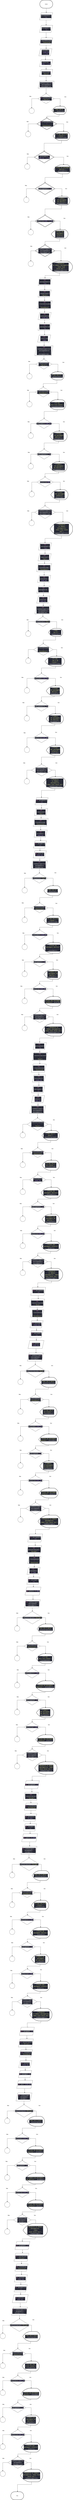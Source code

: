 <mxfile version="24.7.14">
  <diagram name="Página-1" id="oF2vLqdFuOw4Bwi0RETG">
    <mxGraphModel grid="1" page="1" gridSize="10" guides="1" tooltips="1" connect="1" arrows="1" fold="1" pageScale="1" pageWidth="827" pageHeight="1169" math="0" shadow="0">
      <root>
        <mxCell id="0" />
        <mxCell id="1" parent="0" />
        <mxCell id="pkxE09v_Vx3lJ2XQGk2Q-1" style="edgeStyle=orthogonalEdgeStyle;rounded=0;orthogonalLoop=1;jettySize=auto;html=1;" edge="1" parent="1" source="pkxE09v_Vx3lJ2XQGk2Q-2">
          <mxGeometry relative="1" as="geometry">
            <mxPoint x="519.88" as="targetPoint" />
          </mxGeometry>
        </mxCell>
        <mxCell id="pkxE09v_Vx3lJ2XQGk2Q-2" value="Início" style="strokeWidth=2;html=1;shape=mxgraph.flowchart.terminator;whiteSpace=wrap;" vertex="1" parent="1">
          <mxGeometry x="446.88" y="-140" width="146" height="90" as="geometry" />
        </mxCell>
        <mxCell id="pkxE09v_Vx3lJ2XQGk2Q-3" style="edgeStyle=orthogonalEdgeStyle;rounded=0;orthogonalLoop=1;jettySize=auto;html=1;entryX=0.5;entryY=0;entryDx=0;entryDy=0;" edge="1" parent="1" source="pkxE09v_Vx3lJ2XQGk2Q-4" target="pkxE09v_Vx3lJ2XQGk2Q-10">
          <mxGeometry relative="1" as="geometry" />
        </mxCell>
        <mxCell id="pkxE09v_Vx3lJ2XQGk2Q-4" value="&lt;div style=&quot;color: rgb(248, 248, 242); background-color: rgb(40, 42, 54); font-family: Consolas, &amp;quot;Courier New&amp;quot;, monospace; font-size: 14px; line-height: 19px; white-space: pre;&quot;&gt;passagemadult &lt;/div&gt;&lt;div style=&quot;color: rgb(248, 248, 242); background-color: rgb(40, 42, 54); font-family: Consolas, &amp;quot;Courier New&amp;quot;, monospace; font-size: 14px; line-height: 19px; white-space: pre;&quot;&gt;&lt;span style=&quot;color: #ff79c6;&quot;&gt;=&lt;/span&gt;&lt;span style=&quot;color: #bd93f9;&quot;&gt;2&lt;/span&gt;;&lt;/div&gt;" style="shape=parallelogram;perimeter=parallelogramPerimeter;whiteSpace=wrap;html=1;fixedSize=1;" vertex="1" parent="1">
          <mxGeometry x="443.88" width="149" height="80" as="geometry" />
        </mxCell>
        <mxCell id="pkxE09v_Vx3lJ2XQGk2Q-5" style="edgeStyle=orthogonalEdgeStyle;rounded=0;orthogonalLoop=1;jettySize=auto;html=1;entryX=0.5;entryY=0;entryDx=0;entryDy=0;" edge="1" parent="1" source="pkxE09v_Vx3lJ2XQGk2Q-6" target="pkxE09v_Vx3lJ2XQGk2Q-14">
          <mxGeometry relative="1" as="geometry" />
        </mxCell>
        <mxCell id="pkxE09v_Vx3lJ2XQGk2Q-6" value="&lt;div style=&quot;color: rgb(248, 248, 242); background-color: rgb(40, 42, 54); font-family: Consolas, &amp;quot;Courier New&amp;quot;, monospace; font-size: 14px; line-height: 19px; white-space: pre;&quot;&gt;voonacional&lt;span style=&quot;color: #ff79c6;&quot;&gt;=&lt;/span&gt;&lt;/div&gt;&lt;div style=&quot;color: rgb(248, 248, 242); background-color: rgb(40, 42, 54); font-family: Consolas, &amp;quot;Courier New&amp;quot;, monospace; font-size: 14px; line-height: 19px; white-space: pre;&quot;&gt; &lt;span style=&quot;color: #e9f284;&quot;&gt;&quot;&lt;/span&gt;&lt;span style=&quot;color: #f1fa8c;&quot;&gt;Norte&lt;/span&gt;&lt;span style=&quot;color: #e9f284;&quot;&gt;&quot;&lt;/span&gt;;&lt;/div&gt;" style="shape=parallelogram;perimeter=parallelogramPerimeter;whiteSpace=wrap;html=1;fixedSize=1;" vertex="1" parent="1">
          <mxGeometry x="443.88" y="630" width="149" height="80" as="geometry" />
        </mxCell>
        <mxCell id="pkxE09v_Vx3lJ2XQGk2Q-7" value="&lt;div style=&quot;color: rgb(248, 248, 242); background-color: rgb(40, 42, 54); font-family: Consolas, &amp;quot;Courier New&amp;quot;, monospace; font-size: 14px; line-height: 19px; white-space: pre;&quot;&gt;&lt;div style=&quot;line-height: 19px;&quot;&gt;classedesejada&lt;/div&gt;&lt;div style=&quot;line-height: 19px;&quot;&gt; &lt;span style=&quot;color: #ff79c6;&quot;&gt;=&lt;/span&gt; &lt;span style=&quot;color: #e9f284;&quot;&gt;&quot;&lt;/span&gt;&lt;span style=&quot;color: #f1fa8c;&quot;&gt;Executiva&lt;/span&gt;&lt;span style=&quot;color: #e9f284;&quot;&gt;&quot;&lt;/span&gt;;&lt;/div&gt;&lt;/div&gt;" style="shape=parallelogram;perimeter=parallelogramPerimeter;whiteSpace=wrap;html=1;fixedSize=1;" vertex="1" parent="1">
          <mxGeometry x="443.88" y="280" width="149" height="80" as="geometry" />
        </mxCell>
        <mxCell id="pkxE09v_Vx3lJ2XQGk2Q-8" value="&lt;div style=&quot;color: rgb(248, 248, 242); background-color: rgb(40, 42, 54); font-family: Consolas, &amp;quot;Courier New&amp;quot;, monospace; font-size: 14px; line-height: 19px; white-space: pre;&quot;&gt;&lt;div style=&quot;line-height: 19px;&quot;&gt;precoadult&lt;/div&gt;&lt;div style=&quot;line-height: 19px;&quot;&gt; &lt;span style=&quot;color: #ff79c6;&quot;&gt;=&lt;/span&gt;&lt;span style=&quot;color: #bd93f9;&quot;&gt;2500.00&lt;/span&gt;&lt;/div&gt;&lt;div style=&quot;line-height: 19px;&quot;&gt; &lt;span style=&quot;color: #ff79c6;&quot;&gt;*&lt;/span&gt; &lt;span style=&quot;color: #bd93f9;&quot;&gt;1.20&lt;/span&gt;;&lt;/div&gt;&lt;/div&gt;" style="shape=parallelogram;perimeter=parallelogramPerimeter;whiteSpace=wrap;html=1;fixedSize=1;" vertex="1" parent="1">
          <mxGeometry x="435.88" y="400" width="149" height="80" as="geometry" />
        </mxCell>
        <mxCell id="pkxE09v_Vx3lJ2XQGk2Q-9" style="edgeStyle=orthogonalEdgeStyle;rounded=0;orthogonalLoop=1;jettySize=auto;html=1;" edge="1" parent="1" source="pkxE09v_Vx3lJ2XQGk2Q-10" target="pkxE09v_Vx3lJ2XQGk2Q-7">
          <mxGeometry relative="1" as="geometry" />
        </mxCell>
        <mxCell id="pkxE09v_Vx3lJ2XQGk2Q-10" value="&lt;div style=&quot;color: rgb(248, 248, 242); background-color: rgb(40, 42, 54); font-family: Consolas, &amp;quot;Courier New&amp;quot;, monospace; font-size: 14px; line-height: 19px; white-space: pre;&quot;&gt;&lt;div style=&quot;line-height: 19px;&quot;&gt;&lt;div style=&quot;line-height: 19px;&quot;&gt;passagemcria&lt;/div&gt;&lt;div style=&quot;line-height: 19px;&quot;&gt; &lt;span style=&quot;color: rgb(255, 121, 198);&quot;&gt;=&lt;/span&gt;&lt;span style=&quot;color: rgb(189, 147, 249);&quot;&gt;1&lt;/span&gt;;&lt;/div&gt;&lt;/div&gt;&lt;/div&gt;" style="shape=parallelogram;perimeter=parallelogramPerimeter;whiteSpace=wrap;html=1;fixedSize=1;" vertex="1" parent="1">
          <mxGeometry x="443.88" y="140" width="149" height="80" as="geometry" />
        </mxCell>
        <mxCell id="pkxE09v_Vx3lJ2XQGk2Q-11" style="edgeStyle=orthogonalEdgeStyle;rounded=0;orthogonalLoop=1;jettySize=auto;html=1;exitX=0.5;exitY=1;exitDx=0;exitDy=0;entryX=0.5;entryY=0;entryDx=0;entryDy=0;" edge="1" parent="1" source="pkxE09v_Vx3lJ2XQGk2Q-12" target="pkxE09v_Vx3lJ2XQGk2Q-6">
          <mxGeometry relative="1" as="geometry" />
        </mxCell>
        <mxCell id="pkxE09v_Vx3lJ2XQGk2Q-12" value="&lt;div style=&quot;color: rgb(248, 248, 242); background-color: rgb(40, 42, 54); font-family: Consolas, &amp;quot;Courier New&amp;quot;, monospace; font-size: 14px; line-height: 19px; white-space: pre;&quot;&gt;&lt;div style=&quot;line-height: 19px;&quot;&gt;&lt;div style=&quot;line-height: 19px;&quot;&gt;&lt;div style=&quot;line-height: 19px;&quot;&gt;preccria &lt;span style=&quot;color: #ff79c6;&quot;&gt;=&lt;/span&gt;&lt;/div&gt;&lt;div style=&quot;line-height: 19px;&quot;&gt;&lt;span style=&quot;color: #bd93f9;&quot;&gt;2200&lt;/span&gt; &lt;span style=&quot;color: #ff79c6;&quot;&gt;*&lt;/span&gt; &lt;span style=&quot;color: #bd93f9;&quot;&gt;1.10&lt;/span&gt;;&lt;/div&gt;&lt;/div&gt;&lt;/div&gt;&lt;/div&gt;" style="shape=parallelogram;perimeter=parallelogramPerimeter;whiteSpace=wrap;html=1;fixedSize=1;" vertex="1" parent="1">
          <mxGeometry x="443.88" y="520" width="149" height="80" as="geometry" />
        </mxCell>
        <mxCell id="pkxE09v_Vx3lJ2XQGk2Q-13" value="" style="edgeStyle=orthogonalEdgeStyle;rounded=0;orthogonalLoop=1;jettySize=auto;html=1;" edge="1" parent="1" source="pkxE09v_Vx3lJ2XQGk2Q-14" target="pkxE09v_Vx3lJ2XQGk2Q-19">
          <mxGeometry relative="1" as="geometry" />
        </mxCell>
        <mxCell id="pkxE09v_Vx3lJ2XQGk2Q-14" value="&lt;div style=&quot;color: rgb(248, 248, 242); background-color: rgb(40, 42, 54); font-family: Consolas, &amp;quot;Courier New&amp;quot;, monospace; font-size: 14px; line-height: 19px; white-space: pre;&quot;&gt;&lt;div style=&quot;line-height: 19px;&quot;&gt;&lt;div style=&quot;line-height: 19px;&quot;&gt;numdepassageiros&lt;span style=&quot;color: rgb(255, 121, 198);&quot;&gt;=&lt;/span&gt;&lt;/div&gt;&lt;div style=&quot;line-height: 19px;&quot;&gt; passagemadult&lt;/div&gt;&lt;div style=&quot;line-height: 19px;&quot;&gt;&lt;span style=&quot;color: #ff79c6;&quot;&gt;+&lt;/span&gt;passagemcria;&lt;/div&gt;&lt;/div&gt;&lt;/div&gt;" style="shape=parallelogram;perimeter=parallelogramPerimeter;whiteSpace=wrap;html=1;fixedSize=1;" vertex="1" parent="1">
          <mxGeometry x="428.38" y="760" width="180" height="80" as="geometry" />
        </mxCell>
        <mxCell id="pkxE09v_Vx3lJ2XQGk2Q-15" style="edgeStyle=orthogonalEdgeStyle;rounded=0;orthogonalLoop=1;jettySize=auto;html=1;entryX=0.557;entryY=0;entryDx=0;entryDy=0;entryPerimeter=0;" edge="1" parent="1" source="pkxE09v_Vx3lJ2XQGk2Q-7" target="pkxE09v_Vx3lJ2XQGk2Q-8">
          <mxGeometry relative="1" as="geometry" />
        </mxCell>
        <mxCell id="pkxE09v_Vx3lJ2XQGk2Q-16" style="edgeStyle=orthogonalEdgeStyle;rounded=0;orthogonalLoop=1;jettySize=auto;html=1;exitX=0.5;exitY=1;exitDx=0;exitDy=0;entryX=0.45;entryY=0.038;entryDx=0;entryDy=0;entryPerimeter=0;" edge="1" parent="1" source="pkxE09v_Vx3lJ2XQGk2Q-8" target="pkxE09v_Vx3lJ2XQGk2Q-12">
          <mxGeometry relative="1" as="geometry" />
        </mxCell>
        <mxCell id="pkxE09v_Vx3lJ2XQGk2Q-17" style="edgeStyle=orthogonalEdgeStyle;rounded=0;orthogonalLoop=1;jettySize=auto;html=1;" edge="1" parent="1" source="pkxE09v_Vx3lJ2XQGk2Q-19">
          <mxGeometry relative="1" as="geometry">
            <mxPoint x="675.88" y="1040" as="targetPoint" />
          </mxGeometry>
        </mxCell>
        <mxCell id="pkxE09v_Vx3lJ2XQGk2Q-18" value="" style="edgeStyle=orthogonalEdgeStyle;rounded=0;orthogonalLoop=1;jettySize=auto;html=1;" edge="1" parent="1" source="pkxE09v_Vx3lJ2XQGk2Q-19" target="pkxE09v_Vx3lJ2XQGk2Q-20">
          <mxGeometry relative="1" as="geometry" />
        </mxCell>
        <mxCell id="pkxE09v_Vx3lJ2XQGk2Q-19" value="&lt;div style=&quot;color: rgb(248, 248, 242); background-color: rgb(40, 42, 54); font-family: Consolas, &amp;quot;Courier New&amp;quot;, monospace; font-size: 14px; line-height: 19px; white-space: pre;&quot;&gt;&lt;span style=&quot;color: #ff79c6;&quot;&gt;if&lt;/span&gt; (voonacional&lt;/div&gt;&lt;div style=&quot;color: rgb(248, 248, 242); background-color: rgb(40, 42, 54); font-family: Consolas, &amp;quot;Courier New&amp;quot;, monospace; font-size: 14px; line-height: 19px; white-space: pre;&quot;&gt;&lt;span style=&quot;color: #ff79c6;&quot;&gt;=&lt;/span&gt;&lt;span style=&quot;color: #e9f284;&quot;&gt;&quot;&lt;/span&gt;&lt;span style=&quot;color: #f1fa8c;&quot;&gt;Norte&lt;/span&gt;&lt;span style=&quot;color: #e9f284;&quot;&gt;&quot;&lt;/span&gt;)&lt;/div&gt;" style="rhombus;whiteSpace=wrap;html=1;" vertex="1" parent="1">
          <mxGeometry x="427.13" y="900" width="181.25" height="110" as="geometry" />
        </mxCell>
        <mxCell id="pkxE09v_Vx3lJ2XQGk2Q-20" value="" style="ellipse;whiteSpace=wrap;html=1;" vertex="1" parent="1">
          <mxGeometry x="325.88" y="1060" width="60" height="60" as="geometry" />
        </mxCell>
        <mxCell id="pkxE09v_Vx3lJ2XQGk2Q-21" value="" style="edgeStyle=orthogonalEdgeStyle;rounded=0;orthogonalLoop=1;jettySize=auto;html=1;" edge="1" parent="1" source="pkxE09v_Vx3lJ2XQGk2Q-22" target="pkxE09v_Vx3lJ2XQGk2Q-25">
          <mxGeometry relative="1" as="geometry" />
        </mxCell>
        <mxCell id="pkxE09v_Vx3lJ2XQGk2Q-22" value="&lt;br&gt;&lt;div style=&quot;color: #f8f8f2;background-color: #282a36;font-family: Consolas, &#39;Courier New&#39;, monospace;font-weight: normal;font-size: 14px;line-height: 19px;white-space: pre;&quot;&gt;&lt;div&gt;&lt;span style=&quot;color: #e9f284;&quot;&gt;&quot;&lt;/span&gt;&lt;span style=&quot;color: #f1fa8c;&quot;&gt;Seu voo é&lt;/span&gt;&lt;/div&gt;&lt;div&gt;&lt;span style=&quot;color: #f1fa8c;&quot;&gt;:&lt;/span&gt;&lt;span style=&quot;color: #e9f284;&quot;&gt;&quot;&lt;/span&gt;&lt;span style=&quot;color: #f8f8f2;&quot;&gt;, &lt;/span&gt;&lt;span style=&quot;color: #f8f8f2;&quot;&gt;voonacional&lt;/span&gt;&lt;/div&gt;&lt;/div&gt;&lt;div&gt;&lt;br/&gt;&lt;/div&gt;" style="strokeWidth=2;html=1;shape=mxgraph.flowchart.display;whiteSpace=wrap;" vertex="1" parent="1">
          <mxGeometry x="584.88" y="1040" width="160" height="90" as="geometry" />
        </mxCell>
        <mxCell id="pkxE09v_Vx3lJ2XQGk2Q-23" style="edgeStyle=orthogonalEdgeStyle;rounded=0;orthogonalLoop=1;jettySize=auto;html=1;" edge="1" parent="1" source="pkxE09v_Vx3lJ2XQGk2Q-25">
          <mxGeometry relative="1" as="geometry">
            <mxPoint x="715.88" y="1320" as="targetPoint" />
          </mxGeometry>
        </mxCell>
        <mxCell id="pkxE09v_Vx3lJ2XQGk2Q-24" style="edgeStyle=orthogonalEdgeStyle;rounded=0;orthogonalLoop=1;jettySize=auto;html=1;" edge="1" parent="1" source="pkxE09v_Vx3lJ2XQGk2Q-25">
          <mxGeometry relative="1" as="geometry">
            <mxPoint x="315.88" y="1320" as="targetPoint" />
          </mxGeometry>
        </mxCell>
        <mxCell id="pkxE09v_Vx3lJ2XQGk2Q-25" value="&lt;div style=&quot;color: rgb(248, 248, 242); background-color: rgb(40, 42, 54); font-family: Consolas, &amp;quot;Courier New&amp;quot;, monospace; font-size: 14px; line-height: 19px; white-space: pre;&quot;&gt;&lt;span style=&quot;color: #ff79c6;&quot;&gt;if&lt;/span&gt;(classedesejada&lt;/div&gt;&lt;div style=&quot;color: rgb(248, 248, 242); background-color: rgb(40, 42, 54); font-family: Consolas, &amp;quot;Courier New&amp;quot;, monospace; font-size: 14px; line-height: 19px; white-space: pre;&quot;&gt;&lt;span style=&quot;color: #ff79c6;&quot;&gt;=&lt;/span&gt;&lt;/div&gt;&lt;div style=&quot;color: rgb(248, 248, 242); background-color: rgb(40, 42, 54); font-family: Consolas, &amp;quot;Courier New&amp;quot;, monospace; font-size: 14px; line-height: 19px; white-space: pre;&quot;&gt;&lt;span style=&quot;color: #e9f284;&quot;&gt;&quot;&lt;/span&gt;&lt;span style=&quot;color: #f1fa8c;&quot;&gt;Executiva&lt;/span&gt;&lt;span style=&quot;color: #e9f284;&quot;&gt;&quot;&lt;/span&gt;)&lt;/div&gt;" style="rhombus;whiteSpace=wrap;html=1;strokeWidth=2;" vertex="1" parent="1">
          <mxGeometry x="415.88" y="1170" width="220.87" height="130" as="geometry" />
        </mxCell>
        <mxCell id="pkxE09v_Vx3lJ2XQGk2Q-26" value="" style="ellipse;whiteSpace=wrap;html=1;" vertex="1" parent="1">
          <mxGeometry x="285.88" y="1320" width="60" height="60" as="geometry" />
        </mxCell>
        <mxCell id="pkxE09v_Vx3lJ2XQGk2Q-27" style="edgeStyle=orthogonalEdgeStyle;rounded=0;orthogonalLoop=1;jettySize=auto;html=1;" edge="1" parent="1" source="pkxE09v_Vx3lJ2XQGk2Q-28">
          <mxGeometry relative="1" as="geometry">
            <mxPoint x="495.88" y="1542" as="targetPoint" />
            <Array as="points">
              <mxPoint x="690.88" y="1450" />
              <mxPoint x="496.88" y="1450" />
            </Array>
          </mxGeometry>
        </mxCell>
        <mxCell id="pkxE09v_Vx3lJ2XQGk2Q-28" value="&lt;div style=&quot;color: rgb(248, 248, 242); background-color: rgb(40, 42, 54); font-family: Consolas, &amp;quot;Courier New&amp;quot;, monospace; font-size: 14px; line-height: 19px; white-space: pre;&quot;&gt;(&lt;span style=&quot;color: rgb(233, 242, 132);&quot;&gt;&quot;&lt;/span&gt;&lt;span style=&quot;color: rgb(241, 250, 140);&quot;&gt;E seu voo é de&lt;/span&gt;&lt;br&gt;&lt;/div&gt;&lt;div style=&quot;color: rgb(248, 248, 242); background-color: rgb(40, 42, 54); font-family: Consolas, &amp;quot;Courier New&amp;quot;, monospace; font-size: 14px; line-height: 19px; white-space: pre;&quot;&gt;&lt;span style=&quot;color: #f1fa8c;&quot;&gt; classe:&lt;/span&gt;&lt;span style=&quot;color: #e9f284;&quot;&gt;&quot;&lt;/span&gt;,&lt;/div&gt;&lt;div style=&quot;color: rgb(248, 248, 242); background-color: rgb(40, 42, 54); font-family: Consolas, &amp;quot;Courier New&amp;quot;, monospace; font-size: 14px; line-height: 19px; white-space: pre;&quot;&gt; classedesejada);&lt;br&gt;&lt;/div&gt;" style="strokeWidth=2;html=1;shape=mxgraph.flowchart.display;whiteSpace=wrap;" vertex="1" parent="1">
          <mxGeometry x="595.88" y="1320" width="190" height="100" as="geometry" />
        </mxCell>
        <mxCell id="pkxE09v_Vx3lJ2XQGk2Q-29" style="edgeStyle=orthogonalEdgeStyle;rounded=0;orthogonalLoop=1;jettySize=auto;html=1;" edge="1" parent="1" source="pkxE09v_Vx3lJ2XQGk2Q-31">
          <mxGeometry relative="1" as="geometry">
            <mxPoint x="305.88" y="1680" as="targetPoint" />
          </mxGeometry>
        </mxCell>
        <mxCell id="pkxE09v_Vx3lJ2XQGk2Q-30" style="edgeStyle=orthogonalEdgeStyle;rounded=0;orthogonalLoop=1;jettySize=auto;html=1;" edge="1" parent="1" source="pkxE09v_Vx3lJ2XQGk2Q-31">
          <mxGeometry relative="1" as="geometry">
            <mxPoint x="715.88" y="1690" as="targetPoint" />
          </mxGeometry>
        </mxCell>
        <mxCell id="pkxE09v_Vx3lJ2XQGk2Q-31" value="&lt;div style=&quot;color: rgb(248, 248, 242); background-color: rgb(40, 42, 54); font-family: Consolas, &amp;quot;Courier New&amp;quot;, monospace; font-size: 14px; line-height: 19px; white-space: pre;&quot;&gt;&lt;div style=&quot;line-height: 19px;&quot;&gt;(precoadult&lt;span style=&quot;color: #ff79c6;&quot;&gt;=&lt;/span&gt;&lt;/div&gt;&lt;div style=&quot;line-height: 19px;&quot;&gt;&lt;span style=&quot;color: #bd93f9;&quot;&gt;2500.00&lt;/span&gt; &lt;span style=&quot;color: #ff79c6;&quot;&gt;*&lt;/span&gt; &lt;span style=&quot;color: #bd93f9;&quot;&gt;1.20&lt;/span&gt;)&lt;/div&gt;&lt;/div&gt;" style="rhombus;whiteSpace=wrap;html=1;strokeWidth=2;" vertex="1" parent="1">
          <mxGeometry x="385.88" y="1540" width="220.87" height="130" as="geometry" />
        </mxCell>
        <mxCell id="pkxE09v_Vx3lJ2XQGk2Q-32" value="" style="ellipse;whiteSpace=wrap;html=1;" vertex="1" parent="1">
          <mxGeometry x="275.88" y="1680" width="60" height="60" as="geometry" />
        </mxCell>
        <mxCell id="pkxE09v_Vx3lJ2XQGk2Q-33" style="edgeStyle=orthogonalEdgeStyle;rounded=0;orthogonalLoop=1;jettySize=auto;html=1;" edge="1" parent="1" source="pkxE09v_Vx3lJ2XQGk2Q-34">
          <mxGeometry relative="1" as="geometry">
            <mxPoint x="505.88" y="1890" as="targetPoint" />
            <Array as="points">
              <mxPoint x="701.88" y="1830" />
              <mxPoint x="506.88" y="1830" />
            </Array>
          </mxGeometry>
        </mxCell>
        <mxCell id="pkxE09v_Vx3lJ2XQGk2Q-34" value="&lt;div style=&quot;color: rgb(248, 248, 242); background-color: rgb(40, 42, 54); font-family: Consolas, &amp;quot;Courier New&amp;quot;, monospace; font-size: 14px; line-height: 19px; white-space: pre;&quot;&gt;&lt;div style=&quot;line-height: 19px;&quot;&gt;(&lt;span style=&quot;color: #e9f284;&quot;&gt;&quot;&lt;/span&gt;&lt;span style=&quot;color: #f1fa8c;&quot;&gt;Preço da passagens&lt;/span&gt;&lt;/div&gt;&lt;div style=&quot;line-height: 19px;&quot;&gt;&lt;span style=&quot;color: #f1fa8c;&quot;&gt; adultos:&lt;/span&gt;&lt;span style=&quot;color: #e9f284;&quot;&gt;&quot;&lt;/span&gt;,&lt;/div&gt;&lt;div style=&quot;line-height: 19px;&quot;&gt; precoadult);&lt;/div&gt;&lt;/div&gt;" style="strokeWidth=2;html=1;shape=mxgraph.flowchart.display;whiteSpace=wrap;" vertex="1" parent="1">
          <mxGeometry x="606.75" y="1690" width="190" height="100" as="geometry" />
        </mxCell>
        <mxCell id="pkxE09v_Vx3lJ2XQGk2Q-35" style="edgeStyle=orthogonalEdgeStyle;rounded=0;orthogonalLoop=1;jettySize=auto;html=1;" edge="1" parent="1" source="pkxE09v_Vx3lJ2XQGk2Q-37">
          <mxGeometry relative="1" as="geometry">
            <mxPoint x="695.88" y="2040" as="targetPoint" />
          </mxGeometry>
        </mxCell>
        <mxCell id="pkxE09v_Vx3lJ2XQGk2Q-36" style="edgeStyle=orthogonalEdgeStyle;rounded=0;orthogonalLoop=1;jettySize=auto;html=1;" edge="1" parent="1" source="pkxE09v_Vx3lJ2XQGk2Q-37">
          <mxGeometry relative="1" as="geometry">
            <mxPoint x="295.88" y="2050" as="targetPoint" />
          </mxGeometry>
        </mxCell>
        <mxCell id="pkxE09v_Vx3lJ2XQGk2Q-37" value="&lt;div style=&quot;color: rgb(248, 248, 242); background-color: rgb(40, 42, 54); font-family: Consolas, &amp;quot;Courier New&amp;quot;, monospace; font-size: 14px; line-height: 19px; white-space: pre;&quot;&gt;&lt;div style=&quot;line-height: 19px;&quot;&gt;&lt;div style=&quot;line-height: 19px;&quot;&gt;(passagemadult &lt;span style=&quot;color: #ff79c6;&quot;&gt;=&lt;/span&gt;&lt;span style=&quot;color: #bd93f9;&quot;&gt;2&lt;/span&gt;)&lt;/div&gt;&lt;/div&gt;&lt;/div&gt;" style="rhombus;whiteSpace=wrap;html=1;strokeWidth=2;" vertex="1" parent="1">
          <mxGeometry x="395.88" y="1890" width="220.87" height="130" as="geometry" />
        </mxCell>
        <mxCell id="pkxE09v_Vx3lJ2XQGk2Q-38" value="" style="ellipse;whiteSpace=wrap;html=1;" vertex="1" parent="1">
          <mxGeometry x="265.88" y="2050" width="60" height="60" as="geometry" />
        </mxCell>
        <mxCell id="pkxE09v_Vx3lJ2XQGk2Q-39" style="edgeStyle=orthogonalEdgeStyle;rounded=0;orthogonalLoop=1;jettySize=auto;html=1;" edge="1" parent="1" source="pkxE09v_Vx3lJ2XQGk2Q-40">
          <mxGeometry relative="1" as="geometry">
            <mxPoint x="505.88" y="2250" as="targetPoint" />
            <Array as="points">
              <mxPoint x="690.88" y="2180" />
              <mxPoint x="506.88" y="2180" />
            </Array>
          </mxGeometry>
        </mxCell>
        <mxCell id="pkxE09v_Vx3lJ2XQGk2Q-40" value="&lt;div style=&quot;color: rgb(248, 248, 242); background-color: rgb(40, 42, 54); font-family: Consolas, &amp;quot;Courier New&amp;quot;, monospace; font-size: 14px; line-height: 19px; white-space: pre;&quot;&gt;&lt;div style=&quot;line-height: 19px;&quot;&gt;&lt;div style=&quot;line-height: 19px;&quot;&gt;(&lt;span style=&quot;color: #e9f284;&quot;&gt;&quot;&lt;/span&gt;&lt;span style=&quot;color: #f1fa8c;&quot;&gt;número&lt;/span&gt;&lt;/div&gt;&lt;div style=&quot;line-height: 19px;&quot;&gt;&lt;span style=&quot;color: #f1fa8c;&quot;&gt; de passagens&lt;/span&gt;&lt;/div&gt;&lt;div style=&quot;line-height: 19px;&quot;&gt;&lt;span style=&quot;color: #f1fa8c;&quot;&gt; de adultos:&lt;/span&gt;&lt;span style=&quot;color: #e9f284;&quot;&gt;&quot;&lt;/span&gt;&lt;/div&gt;&lt;div style=&quot;line-height: 19px;&quot;&gt;, passagemadult);&lt;/div&gt;&lt;/div&gt;&lt;/div&gt;" style="strokeWidth=2;html=1;shape=mxgraph.flowchart.display;whiteSpace=wrap;" vertex="1" parent="1">
          <mxGeometry x="595.88" y="2040" width="190" height="100" as="geometry" />
        </mxCell>
        <mxCell id="pkxE09v_Vx3lJ2XQGk2Q-41" style="edgeStyle=orthogonalEdgeStyle;rounded=0;orthogonalLoop=1;jettySize=auto;html=1;" edge="1" parent="1" source="pkxE09v_Vx3lJ2XQGk2Q-43">
          <mxGeometry relative="1" as="geometry">
            <mxPoint x="675.88" y="2410" as="targetPoint" />
          </mxGeometry>
        </mxCell>
        <mxCell id="pkxE09v_Vx3lJ2XQGk2Q-42" style="edgeStyle=orthogonalEdgeStyle;rounded=0;orthogonalLoop=1;jettySize=auto;html=1;" edge="1" parent="1" source="pkxE09v_Vx3lJ2XQGk2Q-45">
          <mxGeometry relative="1" as="geometry">
            <mxPoint x="345.88" y="2410" as="targetPoint" />
          </mxGeometry>
        </mxCell>
        <mxCell id="pkxE09v_Vx3lJ2XQGk2Q-43" value="&lt;div style=&quot;color: rgb(248, 248, 242); background-color: rgb(40, 42, 54); font-family: Consolas, &amp;quot;Courier New&amp;quot;, monospace; font-size: 14px; line-height: 19px; white-space: pre;&quot;&gt;&lt;div style=&quot;line-height: 19px;&quot;&gt;&lt;div style=&quot;line-height: 19px;&quot;&gt;&lt;div style=&quot;line-height: 19px;&quot;&gt;(preccria&lt;span style=&quot;color: #ff79c6;&quot;&gt;=&lt;/span&gt;&lt;span style=&quot;color: #bd93f9;&quot;&gt;2200&lt;/span&gt; &lt;span style=&quot;color: #ff79c6;&quot;&gt;*&lt;/span&gt; &lt;span style=&quot;color: #bd93f9;&quot;&gt;1.10&lt;/span&gt;)&lt;/div&gt;&lt;/div&gt;&lt;/div&gt;&lt;/div&gt;" style="rhombus;whiteSpace=wrap;html=1;strokeWidth=2;" vertex="1" parent="1">
          <mxGeometry x="395.88" y="2250" width="220.87" height="130" as="geometry" />
        </mxCell>
        <mxCell id="pkxE09v_Vx3lJ2XQGk2Q-44" value="" style="edgeStyle=orthogonalEdgeStyle;rounded=0;orthogonalLoop=1;jettySize=auto;html=1;" edge="1" parent="1" source="pkxE09v_Vx3lJ2XQGk2Q-43" target="pkxE09v_Vx3lJ2XQGk2Q-45">
          <mxGeometry relative="1" as="geometry">
            <mxPoint x="345.88" y="2410" as="targetPoint" />
            <mxPoint x="395.88" y="2315" as="sourcePoint" />
          </mxGeometry>
        </mxCell>
        <mxCell id="pkxE09v_Vx3lJ2XQGk2Q-45" value="" style="ellipse;whiteSpace=wrap;html=1;" vertex="1" parent="1">
          <mxGeometry x="315.88" y="2410" width="60" height="60" as="geometry" />
        </mxCell>
        <mxCell id="pkxE09v_Vx3lJ2XQGk2Q-46" style="edgeStyle=orthogonalEdgeStyle;rounded=0;orthogonalLoop=1;jettySize=auto;html=1;" edge="1" parent="1" source="pkxE09v_Vx3lJ2XQGk2Q-47">
          <mxGeometry relative="1" as="geometry">
            <mxPoint x="505.88" y="2580" as="targetPoint" />
            <Array as="points">
              <mxPoint x="670.88" y="2540" />
              <mxPoint x="506.88" y="2540" />
            </Array>
          </mxGeometry>
        </mxCell>
        <mxCell id="pkxE09v_Vx3lJ2XQGk2Q-47" value="&lt;div style=&quot;color: rgb(248, 248, 242); background-color: rgb(40, 42, 54); font-family: Consolas, &amp;quot;Courier New&amp;quot;, monospace; font-size: 14px; line-height: 19px; white-space: pre;&quot;&gt;&lt;div style=&quot;line-height: 19px;&quot;&gt;&lt;div style=&quot;line-height: 19px;&quot;&gt;&lt;div style=&quot;line-height: 19px;&quot;&gt;(&lt;span style=&quot;color: #e9f284;&quot;&gt;&quot;&lt;/span&gt;&lt;span style=&quot;color: #f1fa8c;&quot;&gt;Preço das&lt;/span&gt;&lt;/div&gt;&lt;div style=&quot;line-height: 19px;&quot;&gt;&lt;span style=&quot;color: #f1fa8c;&quot;&gt; passagens&lt;/span&gt;&lt;/div&gt;&lt;div style=&quot;line-height: 19px;&quot;&gt;&lt;span style=&quot;color: #f1fa8c;&quot;&gt; infantis&lt;/span&gt;&lt;span style=&quot;color: #e9f284;&quot;&gt;&quot;&lt;/span&gt;&lt;/div&gt;&lt;div style=&quot;line-height: 19px;&quot;&gt;, preccria);&lt;/div&gt;&lt;/div&gt;&lt;/div&gt;&lt;/div&gt;" style="strokeWidth=2;html=1;shape=mxgraph.flowchart.display;whiteSpace=wrap;" vertex="1" parent="1">
          <mxGeometry x="575.88" y="2410" width="190" height="100" as="geometry" />
        </mxCell>
        <mxCell id="pkxE09v_Vx3lJ2XQGk2Q-48" style="edgeStyle=orthogonalEdgeStyle;rounded=0;orthogonalLoop=1;jettySize=auto;html=1;" edge="1" parent="1" source="pkxE09v_Vx3lJ2XQGk2Q-50">
          <mxGeometry relative="1" as="geometry">
            <mxPoint x="685.88" y="2760" as="targetPoint" />
          </mxGeometry>
        </mxCell>
        <mxCell id="pkxE09v_Vx3lJ2XQGk2Q-49" style="edgeStyle=orthogonalEdgeStyle;rounded=0;orthogonalLoop=1;jettySize=auto;html=1;" edge="1" parent="1" source="pkxE09v_Vx3lJ2XQGk2Q-50">
          <mxGeometry relative="1" as="geometry">
            <mxPoint x="345.88" y="2760" as="targetPoint" />
          </mxGeometry>
        </mxCell>
        <mxCell id="pkxE09v_Vx3lJ2XQGk2Q-50" value="&lt;div style=&quot;color: rgb(248, 248, 242); background-color: rgb(40, 42, 54); font-family: Consolas, &amp;quot;Courier New&amp;quot;, monospace; font-size: 14px; line-height: 19px; white-space: pre;&quot;&gt;&lt;div style=&quot;line-height: 19px;&quot;&gt;&lt;div style=&quot;line-height: 19px;&quot;&gt;&lt;div style=&quot;line-height: 19px;&quot;&gt;&lt;div style=&quot;line-height: 19px;&quot;&gt;(numdepassageiros&lt;span style=&quot;color: #ff79c6;&quot;&gt;=&lt;/span&gt;&lt;/div&gt;&lt;div style=&quot;line-height: 19px;&quot;&gt;passagemadult&lt;/div&gt;&lt;div style=&quot;line-height: 19px;&quot;&gt;&lt;span style=&quot;color: #ff79c6;&quot;&gt;+&lt;/span&gt;passagemcria)&lt;/div&gt;&lt;/div&gt;&lt;/div&gt;&lt;/div&gt;&lt;/div&gt;" style="rhombus;whiteSpace=wrap;html=1;strokeWidth=2;" vertex="1" parent="1">
          <mxGeometry x="395.88" y="2580" width="220.87" height="130" as="geometry" />
        </mxCell>
        <mxCell id="pkxE09v_Vx3lJ2XQGk2Q-51" value="" style="ellipse;whiteSpace=wrap;html=1;" vertex="1" parent="1">
          <mxGeometry x="315.88" y="2760" width="60" height="60" as="geometry" />
        </mxCell>
        <mxCell id="pkxE09v_Vx3lJ2XQGk2Q-52" style="edgeStyle=orthogonalEdgeStyle;rounded=0;orthogonalLoop=1;jettySize=auto;html=1;" edge="1" parent="1" source="pkxE09v_Vx3lJ2XQGk2Q-53">
          <mxGeometry relative="1" as="geometry">
            <mxPoint x="505.88" y="2950" as="targetPoint" />
            <Array as="points">
              <mxPoint x="670.88" y="2920" />
              <mxPoint x="506.88" y="2920" />
            </Array>
          </mxGeometry>
        </mxCell>
        <mxCell id="pkxE09v_Vx3lJ2XQGk2Q-53" value="&lt;div style=&quot;color: rgb(248, 248, 242); background-color: rgb(40, 42, 54); font-family: Consolas, &amp;quot;Courier New&amp;quot;, monospace; font-size: 14px; line-height: 19px; white-space: pre;&quot;&gt;&lt;div style=&quot;line-height: 19px;&quot;&gt;&lt;div style=&quot;line-height: 19px;&quot;&gt;&lt;div style=&quot;line-height: 19px;&quot;&gt;(&lt;span style=&quot;color: rgb(233, 242, 132);&quot;&gt;&quot;&lt;/span&gt;&lt;span style=&quot;color: rgb(241, 250, 140);&quot;&gt;Respeite&lt;/span&gt;&lt;/div&gt;&lt;div style=&quot;line-height: 19px;&quot;&gt;&lt;span style=&quot;color: rgb(241, 250, 140);&quot;&gt; os demais passageiros&lt;/span&gt;&lt;/div&gt;&lt;div style=&quot;line-height: 19px;&quot;&gt;&lt;span style=&quot;color: rgb(241, 250, 140);&quot;&gt;, temos hoje&lt;/span&gt;&lt;/div&gt;&lt;div style=&quot;line-height: 19px;&quot;&gt;&lt;span style=&quot;color: rgb(241, 250, 140);&quot;&gt; nesse voo:&lt;/span&gt;&lt;span style=&quot;color: rgb(233, 242, 132);&quot;&gt;&quot;&lt;/span&gt;,&lt;/div&gt;&lt;div style=&quot;line-height: 19px;&quot;&gt; numdepassageiros);&lt;/div&gt;&lt;/div&gt;&lt;/div&gt;&lt;/div&gt;" style="strokeWidth=2;html=1;shape=mxgraph.flowchart.display;whiteSpace=wrap;" vertex="1" parent="1">
          <mxGeometry x="544.88" y="2760" width="270" height="130" as="geometry" />
        </mxCell>
        <mxCell id="pkxE09v_Vx3lJ2XQGk2Q-54" style="edgeStyle=orthogonalEdgeStyle;rounded=0;orthogonalLoop=1;jettySize=auto;html=1;" edge="1" parent="1" source="pkxE09v_Vx3lJ2XQGk2Q-55">
          <mxGeometry relative="1" as="geometry">
            <mxPoint x="502.88" y="3080" as="targetPoint" />
          </mxGeometry>
        </mxCell>
        <mxCell id="pkxE09v_Vx3lJ2XQGk2Q-55" value="&lt;div style=&quot;color: rgb(248, 248, 242); background-color: rgb(40, 42, 54); font-family: Consolas, &amp;quot;Courier New&amp;quot;, monospace; font-size: 14px; line-height: 19px; white-space: pre;&quot;&gt;&lt;div style=&quot;line-height: 19px;&quot;&gt;&lt;span style=&quot;color: #ff79c6;&quot;&gt;let&lt;/span&gt;&lt;/div&gt;&lt;div style=&quot;line-height: 19px;&quot;&gt; passagemadulto&lt;/div&gt;&lt;div style=&quot;line-height: 19px;&quot;&gt; &lt;span style=&quot;color: #ff79c6;&quot;&gt;=&lt;/span&gt;&lt;span style=&quot;color: #bd93f9;&quot;&gt;15&lt;/span&gt;;&lt;/div&gt;&lt;/div&gt;" style="shape=parallelogram;perimeter=parallelogramPerimeter;whiteSpace=wrap;html=1;fixedSize=1;" vertex="1" parent="1">
          <mxGeometry x="428.38" y="2950" width="149" height="80" as="geometry" />
        </mxCell>
        <mxCell id="pkxE09v_Vx3lJ2XQGk2Q-56" style="edgeStyle=orthogonalEdgeStyle;rounded=0;orthogonalLoop=1;jettySize=auto;html=1;" edge="1" parent="1" source="pkxE09v_Vx3lJ2XQGk2Q-57">
          <mxGeometry relative="1" as="geometry">
            <mxPoint x="501.63" y="3200" as="targetPoint" />
          </mxGeometry>
        </mxCell>
        <mxCell id="pkxE09v_Vx3lJ2XQGk2Q-57" value="&lt;div style=&quot;color: rgb(248, 248, 242); background-color: rgb(40, 42, 54); font-family: Consolas, &amp;quot;Courier New&amp;quot;, monospace; font-size: 14px; line-height: 19px; white-space: pre;&quot;&gt;&lt;div style=&quot;line-height: 19px;&quot;&gt;&lt;div style=&quot;line-height: 19px;&quot;&gt;&lt;span style=&quot;color: #ff79c6;&quot;&gt;let&lt;/span&gt;&lt;/div&gt;&lt;div style=&quot;line-height: 19px;&quot;&gt; voonacionall&lt;span style=&quot;color: #ff79c6;&quot;&gt;=&lt;/span&gt;&lt;/div&gt;&lt;div style=&quot;line-height: 19px;&quot;&gt; &lt;span style=&quot;color: #e9f284;&quot;&gt;&quot;&lt;/span&gt;&lt;span style=&quot;color: #f1fa8c;&quot;&gt;Norte&lt;/span&gt;&lt;span style=&quot;color: #e9f284;&quot;&gt;&quot;&lt;/span&gt;;&lt;/div&gt;&lt;/div&gt;&lt;/div&gt;" style="shape=parallelogram;perimeter=parallelogramPerimeter;whiteSpace=wrap;html=1;fixedSize=1;" vertex="1" parent="1">
          <mxGeometry x="427.13" y="3080" width="149" height="80" as="geometry" />
        </mxCell>
        <mxCell id="pkxE09v_Vx3lJ2XQGk2Q-58" style="edgeStyle=orthogonalEdgeStyle;rounded=0;orthogonalLoop=1;jettySize=auto;html=1;" edge="1" parent="1" source="pkxE09v_Vx3lJ2XQGk2Q-59">
          <mxGeometry relative="1" as="geometry">
            <mxPoint x="501.63" y="3330" as="targetPoint" />
          </mxGeometry>
        </mxCell>
        <mxCell id="pkxE09v_Vx3lJ2XQGk2Q-59" value="&lt;div style=&quot;color: rgb(248, 248, 242); background-color: rgb(40, 42, 54); font-family: Consolas, &amp;quot;Courier New&amp;quot;, monospace; font-size: 14px; line-height: 19px; white-space: pre;&quot;&gt;&lt;div style=&quot;line-height: 19px;&quot;&gt;&lt;div style=&quot;line-height: 19px;&quot;&gt;&lt;div style=&quot;line-height: 19px;&quot;&gt;&lt;span style=&quot;color: #ff79c6;&quot;&gt;let&lt;/span&gt;&lt;/div&gt;&lt;div style=&quot;line-height: 19px;&quot;&gt; classedesejadaa&lt;/div&gt;&lt;div style=&quot;line-height: 19px;&quot;&gt; &lt;span style=&quot;color: #ff79c6;&quot;&gt;=&lt;/span&gt;&lt;/div&gt;&lt;div style=&quot;line-height: 19px;&quot;&gt; &lt;span style=&quot;color: #e9f284;&quot;&gt;&quot;&lt;/span&gt;&lt;span style=&quot;color: #f1fa8c;&quot;&gt;Econômica&lt;/span&gt;&lt;span style=&quot;color: #e9f284;&quot;&gt;&quot;&lt;/span&gt;;&lt;/div&gt;&lt;/div&gt;&lt;/div&gt;&lt;/div&gt;" style="shape=parallelogram;perimeter=parallelogramPerimeter;whiteSpace=wrap;html=1;fixedSize=1;" vertex="1" parent="1">
          <mxGeometry x="417.26" y="3200" width="168.75" height="90" as="geometry" />
        </mxCell>
        <mxCell id="pkxE09v_Vx3lJ2XQGk2Q-60" style="edgeStyle=orthogonalEdgeStyle;rounded=0;orthogonalLoop=1;jettySize=auto;html=1;" edge="1" parent="1" source="pkxE09v_Vx3lJ2XQGk2Q-61">
          <mxGeometry relative="1" as="geometry">
            <mxPoint x="501.38" y="3450" as="targetPoint" />
          </mxGeometry>
        </mxCell>
        <mxCell id="pkxE09v_Vx3lJ2XQGk2Q-61" value="&lt;div style=&quot;color: rgb(248, 248, 242); background-color: rgb(40, 42, 54); font-family: Consolas, &amp;quot;Courier New&amp;quot;, monospace; font-size: 14px; line-height: 19px; white-space: pre;&quot;&gt;&lt;div style=&quot;line-height: 19px;&quot;&gt;&lt;div style=&quot;line-height: 19px;&quot;&gt;&lt;div style=&quot;line-height: 19px;&quot;&gt;&lt;span style=&quot;color: #ff79c6;&quot;&gt;let&lt;/span&gt;&lt;/div&gt;&lt;div style=&quot;line-height: 19px;&quot;&gt; precoadulto&lt;/div&gt;&lt;div style=&quot;line-height: 19px;&quot;&gt; &lt;span style=&quot;color: #ff79c6;&quot;&gt;=&lt;/span&gt;&lt;span style=&quot;color: #bd93f9;&quot;&gt;1200.00&lt;/span&gt;;&lt;/div&gt;&lt;/div&gt;&lt;/div&gt;&lt;/div&gt;" style="shape=parallelogram;perimeter=parallelogramPerimeter;whiteSpace=wrap;html=1;fixedSize=1;" vertex="1" parent="1">
          <mxGeometry x="426.88" y="3330" width="149" height="80" as="geometry" />
        </mxCell>
        <mxCell id="pkxE09v_Vx3lJ2XQGk2Q-62" style="edgeStyle=orthogonalEdgeStyle;rounded=0;orthogonalLoop=1;jettySize=auto;html=1;" edge="1" parent="1" source="pkxE09v_Vx3lJ2XQGk2Q-63">
          <mxGeometry relative="1" as="geometry">
            <mxPoint x="501.38" y="3580" as="targetPoint" />
          </mxGeometry>
        </mxCell>
        <mxCell id="pkxE09v_Vx3lJ2XQGk2Q-63" value="&lt;div style=&quot;color: rgb(248, 248, 242); background-color: rgb(40, 42, 54); font-family: Consolas, &amp;quot;Courier New&amp;quot;, monospace; font-size: 14px; line-height: 19px; white-space: pre;&quot;&gt;&lt;div style=&quot;line-height: 19px;&quot;&gt;&lt;div style=&quot;line-height: 19px;&quot;&gt;&lt;div style=&quot;line-height: 19px;&quot;&gt;&lt;div style=&quot;line-height: 19px;&quot;&gt;&lt;div style=&quot;line-height: 19px;&quot;&gt;&lt;span style=&quot;color: #ff79c6;&quot;&gt;let&lt;/span&gt;&lt;/div&gt;&lt;div style=&quot;line-height: 19px;&quot;&gt; passagemcrian&lt;/div&gt;&lt;div style=&quot;line-height: 19px;&quot;&gt; &lt;span style=&quot;color: #ff79c6;&quot;&gt;=&lt;/span&gt;&lt;span style=&quot;color: #bd93f9;&quot;&gt;5&lt;/span&gt;;&lt;/div&gt;&lt;/div&gt;&lt;/div&gt;&lt;/div&gt;&lt;/div&gt;&lt;/div&gt;" style="shape=parallelogram;perimeter=parallelogramPerimeter;whiteSpace=wrap;html=1;fixedSize=1;" vertex="1" parent="1">
          <mxGeometry x="426.88" y="3450" width="149" height="80" as="geometry" />
        </mxCell>
        <mxCell id="pkxE09v_Vx3lJ2XQGk2Q-64" style="edgeStyle=orthogonalEdgeStyle;rounded=0;orthogonalLoop=1;jettySize=auto;html=1;" edge="1" parent="1" source="pkxE09v_Vx3lJ2XQGk2Q-65">
          <mxGeometry relative="1" as="geometry">
            <mxPoint x="495.88" y="3700" as="targetPoint" />
          </mxGeometry>
        </mxCell>
        <mxCell id="pkxE09v_Vx3lJ2XQGk2Q-65" value="&lt;div style=&quot;color: rgb(248, 248, 242); background-color: rgb(40, 42, 54); font-family: Consolas, &amp;quot;Courier New&amp;quot;, monospace; font-size: 14px; line-height: 19px; white-space: pre;&quot;&gt;&lt;div style=&quot;line-height: 19px;&quot;&gt;&lt;div style=&quot;line-height: 19px;&quot;&gt;&lt;div style=&quot;line-height: 19px;&quot;&gt;&lt;div style=&quot;line-height: 19px;&quot;&gt;&lt;div style=&quot;line-height: 19px;&quot;&gt;&lt;div style=&quot;line-height: 19px;&quot;&gt;&lt;span style=&quot;color: #ff79c6;&quot;&gt;let&lt;/span&gt;&lt;/div&gt;&lt;div style=&quot;line-height: 19px;&quot;&gt; preccrian&lt;/div&gt;&lt;div style=&quot;line-height: 19px;&quot;&gt; &lt;span style=&quot;color: #ff79c6;&quot;&gt;=&lt;/span&gt;&lt;span style=&quot;color: #bd93f9;&quot;&gt;900&lt;/span&gt;;&lt;/div&gt;&lt;/div&gt;&lt;/div&gt;&lt;/div&gt;&lt;/div&gt;&lt;/div&gt;&lt;/div&gt;" style="shape=parallelogram;perimeter=parallelogramPerimeter;whiteSpace=wrap;html=1;fixedSize=1;" vertex="1" parent="1">
          <mxGeometry x="421.81" y="3580" width="149" height="80" as="geometry" />
        </mxCell>
        <mxCell id="pkxE09v_Vx3lJ2XQGk2Q-66" style="edgeStyle=orthogonalEdgeStyle;rounded=0;orthogonalLoop=1;jettySize=auto;html=1;" edge="1" parent="1" source="pkxE09v_Vx3lJ2XQGk2Q-67">
          <mxGeometry relative="1" as="geometry">
            <mxPoint x="493.845" y="3850" as="targetPoint" />
          </mxGeometry>
        </mxCell>
        <mxCell id="pkxE09v_Vx3lJ2XQGk2Q-67" value="&lt;div style=&quot;color: rgb(248, 248, 242); background-color: rgb(40, 42, 54); font-family: Consolas, &amp;quot;Courier New&amp;quot;, monospace; font-size: 14px; line-height: 19px; white-space: pre;&quot;&gt;&lt;div style=&quot;line-height: 19px;&quot;&gt;&lt;div style=&quot;line-height: 19px;&quot;&gt;&lt;div style=&quot;line-height: 19px;&quot;&gt;&lt;div style=&quot;line-height: 19px;&quot;&gt;&lt;div style=&quot;line-height: 19px;&quot;&gt;&lt;div style=&quot;line-height: 19px;&quot;&gt;&lt;div style=&quot;line-height: 19px;&quot;&gt;&lt;span style=&quot;color: #ff79c6;&quot;&gt;let&lt;/span&gt;&lt;/div&gt;&lt;div style=&quot;line-height: 19px;&quot;&gt; numdepassageiross&lt;span style=&quot;color: #ff79c6;&quot;&gt;=&lt;/span&gt;&lt;/div&gt;&lt;div style=&quot;line-height: 19px;&quot;&gt; passagemadulto&lt;/div&gt;&lt;div style=&quot;line-height: 19px;&quot;&gt;&lt;span style=&quot;color: #ff79c6;&quot;&gt;+&lt;/span&gt;&lt;/div&gt;&lt;div style=&quot;line-height: 19px;&quot;&gt;passagemcrian;&lt;/div&gt;&lt;/div&gt;&lt;/div&gt;&lt;/div&gt;&lt;/div&gt;&lt;/div&gt;&lt;/div&gt;&lt;/div&gt;" style="shape=parallelogram;perimeter=parallelogramPerimeter;whiteSpace=wrap;html=1;fixedSize=1;" vertex="1" parent="1">
          <mxGeometry x="391.81" y="3700" width="204.07" height="110" as="geometry" />
        </mxCell>
        <mxCell id="pkxE09v_Vx3lJ2XQGk2Q-68" style="edgeStyle=orthogonalEdgeStyle;rounded=0;orthogonalLoop=1;jettySize=auto;html=1;" edge="1" parent="1" source="pkxE09v_Vx3lJ2XQGk2Q-70">
          <mxGeometry relative="1" as="geometry">
            <mxPoint x="650.88" y="3990" as="targetPoint" />
          </mxGeometry>
        </mxCell>
        <mxCell id="pkxE09v_Vx3lJ2XQGk2Q-69" value="" style="edgeStyle=orthogonalEdgeStyle;rounded=0;orthogonalLoop=1;jettySize=auto;html=1;" edge="1" parent="1" source="pkxE09v_Vx3lJ2XQGk2Q-70" target="pkxE09v_Vx3lJ2XQGk2Q-71">
          <mxGeometry relative="1" as="geometry" />
        </mxCell>
        <mxCell id="pkxE09v_Vx3lJ2XQGk2Q-70" value="&lt;div style=&quot;color: rgb(248, 248, 242); background-color: rgb(40, 42, 54); font-family: Consolas, &amp;quot;Courier New&amp;quot;, monospace; font-size: 14px; line-height: 19px; white-space: pre;&quot;&gt;&lt;div style=&quot;line-height: 19px;&quot;&gt;(voonacionall&lt;span style=&quot;color: #ff79c6;&quot;&gt;=&lt;/span&gt;&lt;/div&gt;&lt;div style=&quot;line-height: 19px;&quot;&gt;&lt;span style=&quot;color: #e9f284;&quot;&gt;&quot;&lt;/span&gt;&lt;span style=&quot;color: #f1fa8c;&quot;&gt;Norte&lt;/span&gt;&lt;span style=&quot;color: #e9f284;&quot;&gt;&quot;&lt;/span&gt;)&lt;/div&gt;&lt;/div&gt;" style="rhombus;whiteSpace=wrap;html=1;" vertex="1" parent="1">
          <mxGeometry x="402.13" y="3850" width="181.25" height="110" as="geometry" />
        </mxCell>
        <mxCell id="pkxE09v_Vx3lJ2XQGk2Q-71" value="" style="ellipse;whiteSpace=wrap;html=1;" vertex="1" parent="1">
          <mxGeometry x="300.88" y="4010" width="60" height="60" as="geometry" />
        </mxCell>
        <mxCell id="pkxE09v_Vx3lJ2XQGk2Q-72" style="edgeStyle=orthogonalEdgeStyle;rounded=0;orthogonalLoop=1;jettySize=auto;html=1;" edge="1" parent="1" source="pkxE09v_Vx3lJ2XQGk2Q-73">
          <mxGeometry relative="1" as="geometry">
            <mxPoint x="485.88" y="4160" as="targetPoint" />
            <Array as="points">
              <mxPoint x="639.88" y="4120" />
              <mxPoint x="486.88" y="4120" />
            </Array>
          </mxGeometry>
        </mxCell>
        <mxCell id="pkxE09v_Vx3lJ2XQGk2Q-73" value="&lt;div&gt;&lt;div style=&quot;color: rgb(248, 248, 242); background-color: rgb(40, 42, 54); font-family: Consolas, &amp;quot;Courier New&amp;quot;, monospace; font-size: 14px; line-height: 19px; white-space: pre;&quot;&gt;(&lt;span style=&quot;color: #e9f284;&quot;&gt;&quot;&lt;/span&gt;&lt;span style=&quot;color: #f1fa8c;&quot;&gt;Seu voo é:&lt;/span&gt;&lt;span style=&quot;color: #e9f284;&quot;&gt;&quot;&lt;/span&gt;&lt;/div&gt;&lt;div style=&quot;color: rgb(248, 248, 242); background-color: rgb(40, 42, 54); font-family: Consolas, &amp;quot;Courier New&amp;quot;, monospace; font-size: 14px; line-height: 19px; white-space: pre;&quot;&gt;, voonacionall);&lt;/div&gt;&lt;/div&gt;" style="strokeWidth=2;html=1;shape=mxgraph.flowchart.display;whiteSpace=wrap;" vertex="1" parent="1">
          <mxGeometry x="559.88" y="3990" width="160" height="90" as="geometry" />
        </mxCell>
        <mxCell id="pkxE09v_Vx3lJ2XQGk2Q-74" style="edgeStyle=orthogonalEdgeStyle;rounded=0;orthogonalLoop=1;jettySize=auto;html=1;" edge="1" parent="1" source="pkxE09v_Vx3lJ2XQGk2Q-76">
          <mxGeometry relative="1" as="geometry">
            <mxPoint x="650.88" y="4300" as="targetPoint" />
          </mxGeometry>
        </mxCell>
        <mxCell id="pkxE09v_Vx3lJ2XQGk2Q-75" value="" style="edgeStyle=orthogonalEdgeStyle;rounded=0;orthogonalLoop=1;jettySize=auto;html=1;" edge="1" parent="1" source="pkxE09v_Vx3lJ2XQGk2Q-76" target="pkxE09v_Vx3lJ2XQGk2Q-77">
          <mxGeometry relative="1" as="geometry" />
        </mxCell>
        <mxCell id="pkxE09v_Vx3lJ2XQGk2Q-76" value="&lt;div style=&quot;color: rgb(248, 248, 242); background-color: rgb(40, 42, 54); font-family: Consolas, &amp;quot;Courier New&amp;quot;, monospace; font-size: 14px; line-height: 19px; white-space: pre;&quot;&gt;&lt;div style=&quot;line-height: 19px;&quot;&gt;&lt;div style=&quot;line-height: 19px;&quot;&gt;(classedesejada&lt;span style=&quot;color: #ff79c6;&quot;&gt;=&lt;/span&gt;&lt;/div&gt;&lt;div style=&quot;line-height: 19px;&quot;&gt;&lt;span style=&quot;color: #e9f284;&quot;&gt;&quot;&lt;/span&gt;&lt;span style=&quot;color: #f1fa8c;&quot;&gt;Econômica&lt;/span&gt;&lt;span style=&quot;color: #e9f284;&quot;&gt;&quot;&lt;/span&gt;)&lt;/div&gt;&lt;/div&gt;&lt;/div&gt;" style="rhombus;whiteSpace=wrap;html=1;" vertex="1" parent="1">
          <mxGeometry x="396.13" y="4160" width="181.25" height="110" as="geometry" />
        </mxCell>
        <mxCell id="pkxE09v_Vx3lJ2XQGk2Q-77" value="" style="ellipse;whiteSpace=wrap;html=1;" vertex="1" parent="1">
          <mxGeometry x="300.88" y="4320" width="60" height="60" as="geometry" />
        </mxCell>
        <mxCell id="pkxE09v_Vx3lJ2XQGk2Q-78" style="edgeStyle=orthogonalEdgeStyle;rounded=0;orthogonalLoop=1;jettySize=auto;html=1;" edge="1" parent="1" source="pkxE09v_Vx3lJ2XQGk2Q-79">
          <mxGeometry relative="1" as="geometry">
            <mxPoint x="495.88" y="4510" as="targetPoint" />
            <Array as="points">
              <mxPoint x="642.88" y="4430" />
              <mxPoint x="496.88" y="4430" />
            </Array>
          </mxGeometry>
        </mxCell>
        <mxCell id="pkxE09v_Vx3lJ2XQGk2Q-79" value="&lt;div style=&quot;color: rgb(248, 248, 242); background-color: rgb(40, 42, 54); font-family: Consolas, &amp;quot;Courier New&amp;quot;, monospace; font-size: 14px; line-height: 19px; white-space: pre;&quot;&gt;&lt;div style=&quot;line-height: 19px;&quot;&gt;(&lt;span style=&quot;color: #e9f284;&quot;&gt;&quot;&lt;/span&gt;&lt;span style=&quot;color: #f1fa8c;&quot;&gt;E seu&lt;/span&gt;&lt;/div&gt;&lt;div style=&quot;line-height: 19px;&quot;&gt;&lt;span style=&quot;color: #f1fa8c;&quot;&gt; voo é de classe:&lt;/span&gt;&lt;span style=&quot;color: #e9f284;&quot;&gt;&quot;&lt;/span&gt;,&lt;/div&gt;&lt;div style=&quot;line-height: 19px;&quot;&gt; classedesejadaa);&lt;/div&gt;&lt;/div&gt;" style="strokeWidth=2;html=1;shape=mxgraph.flowchart.display;whiteSpace=wrap;" vertex="1" parent="1">
          <mxGeometry x="544.88" y="4300" width="195.07" height="110" as="geometry" />
        </mxCell>
        <mxCell id="pkxE09v_Vx3lJ2XQGk2Q-80" value="&lt;div style=&quot;color: #f8f8f2;background-color: #282a36;font-family: Consolas, &#39;Courier New&#39;, monospace;font-weight: normal;font-size: 14px;line-height: 19px;white-space: pre;&quot;&gt;&lt;br&gt;&lt;/div&gt;" style="text;whiteSpace=wrap;html=1;" vertex="1" parent="1">
          <mxGeometry x="400" y="4630" width="390" height="40" as="geometry" />
        </mxCell>
        <mxCell id="pkxE09v_Vx3lJ2XQGk2Q-81" style="edgeStyle=orthogonalEdgeStyle;rounded=0;orthogonalLoop=1;jettySize=auto;html=1;" edge="1" parent="1" source="pkxE09v_Vx3lJ2XQGk2Q-83">
          <mxGeometry relative="1" as="geometry">
            <mxPoint x="665.88" y="4650" as="targetPoint" />
          </mxGeometry>
        </mxCell>
        <mxCell id="pkxE09v_Vx3lJ2XQGk2Q-82" value="" style="edgeStyle=orthogonalEdgeStyle;rounded=0;orthogonalLoop=1;jettySize=auto;html=1;" edge="1" parent="1" source="pkxE09v_Vx3lJ2XQGk2Q-83" target="pkxE09v_Vx3lJ2XQGk2Q-84">
          <mxGeometry relative="1" as="geometry" />
        </mxCell>
        <mxCell id="pkxE09v_Vx3lJ2XQGk2Q-83" value="&lt;div style=&quot;color: rgb(248, 248, 242); background-color: rgb(40, 42, 54); font-family: Consolas, &amp;quot;Courier New&amp;quot;, monospace; font-size: 14px; line-height: 19px; white-space: pre;&quot;&gt;&lt;div style=&quot;line-height: 19px;&quot;&gt;&lt;div style=&quot;line-height: 19px;&quot;&gt;&lt;div style=&quot;line-height: 19px;&quot;&gt;(precoadult&lt;span style=&quot;color: #ff79c6;&quot;&gt;=&lt;/span&gt;&lt;span style=&quot;color: #bd93f9;&quot;&gt;1200.00&lt;/span&gt;)&lt;/div&gt;&lt;/div&gt;&lt;/div&gt;&lt;/div&gt;" style="rhombus;whiteSpace=wrap;html=1;" vertex="1" parent="1">
          <mxGeometry x="403.63" y="4510" width="181.25" height="110" as="geometry" />
        </mxCell>
        <mxCell id="pkxE09v_Vx3lJ2XQGk2Q-84" value="" style="ellipse;whiteSpace=wrap;html=1;" vertex="1" parent="1">
          <mxGeometry x="315.88" y="4670" width="60" height="60" as="geometry" />
        </mxCell>
        <mxCell id="pkxE09v_Vx3lJ2XQGk2Q-85" style="edgeStyle=orthogonalEdgeStyle;rounded=0;orthogonalLoop=1;jettySize=auto;html=1;" edge="1" parent="1" source="pkxE09v_Vx3lJ2XQGk2Q-86">
          <mxGeometry relative="1" as="geometry">
            <mxPoint x="495.88" y="4850" as="targetPoint" />
            <Array as="points">
              <mxPoint x="657.88" y="4780" />
              <mxPoint x="496.88" y="4780" />
            </Array>
          </mxGeometry>
        </mxCell>
        <mxCell id="pkxE09v_Vx3lJ2XQGk2Q-86" value="&lt;div style=&quot;color: rgb(248, 248, 242); background-color: rgb(40, 42, 54); font-family: Consolas, &amp;quot;Courier New&amp;quot;, monospace; font-size: 14px; line-height: 19px; white-space: pre;&quot;&gt;&lt;div style=&quot;line-height: 19px;&quot;&gt;&lt;div style=&quot;line-height: 19px;&quot;&gt;(&lt;span style=&quot;color: #e9f284;&quot;&gt;&quot;&lt;/span&gt;&lt;span style=&quot;color: #f1fa8c;&quot;&gt;Preço&lt;/span&gt;&lt;/div&gt;&lt;div style=&quot;line-height: 19px;&quot;&gt;&lt;span style=&quot;color: #f1fa8c;&quot;&gt; da passagens&lt;/span&gt;&lt;/div&gt;&lt;div style=&quot;line-height: 19px;&quot;&gt;&lt;span style=&quot;color: #f1fa8c;&quot;&gt; adultos:&lt;/span&gt;&lt;span style=&quot;color: #e9f284;&quot;&gt;&quot;&lt;/span&gt;,&lt;/div&gt;&lt;div style=&quot;line-height: 19px;&quot;&gt; precoadulto);&lt;/div&gt;&lt;/div&gt;&lt;/div&gt;" style="strokeWidth=2;html=1;shape=mxgraph.flowchart.display;whiteSpace=wrap;" vertex="1" parent="1">
          <mxGeometry x="559.88" y="4650" width="195.07" height="110" as="geometry" />
        </mxCell>
        <mxCell id="pkxE09v_Vx3lJ2XQGk2Q-87" style="edgeStyle=orthogonalEdgeStyle;rounded=0;orthogonalLoop=1;jettySize=auto;html=1;" edge="1" parent="1" source="pkxE09v_Vx3lJ2XQGk2Q-89">
          <mxGeometry relative="1" as="geometry">
            <mxPoint x="665.88" y="4990" as="targetPoint" />
          </mxGeometry>
        </mxCell>
        <mxCell id="pkxE09v_Vx3lJ2XQGk2Q-88" value="" style="edgeStyle=orthogonalEdgeStyle;rounded=0;orthogonalLoop=1;jettySize=auto;html=1;" edge="1" parent="1" source="pkxE09v_Vx3lJ2XQGk2Q-89" target="pkxE09v_Vx3lJ2XQGk2Q-90">
          <mxGeometry relative="1" as="geometry" />
        </mxCell>
        <mxCell id="pkxE09v_Vx3lJ2XQGk2Q-89" value="&lt;div style=&quot;color: rgb(248, 248, 242); background-color: rgb(40, 42, 54); font-family: Consolas, &amp;quot;Courier New&amp;quot;, monospace; font-size: 14px; line-height: 19px; white-space: pre;&quot;&gt;&lt;div style=&quot;line-height: 19px;&quot;&gt;&lt;div style=&quot;line-height: 19px;&quot;&gt;&lt;div style=&quot;line-height: 19px;&quot;&gt;&lt;div style=&quot;line-height: 19px;&quot;&gt;(passagemadult &lt;span style=&quot;color: #ff79c6;&quot;&gt;=&lt;/span&gt;&lt;span style=&quot;color: #bd93f9;&quot;&gt;2&lt;/span&gt;)&lt;/div&gt;&lt;/div&gt;&lt;/div&gt;&lt;/div&gt;&lt;/div&gt;" style="rhombus;whiteSpace=wrap;html=1;" vertex="1" parent="1">
          <mxGeometry x="405.69" y="4850" width="181.25" height="110" as="geometry" />
        </mxCell>
        <mxCell id="pkxE09v_Vx3lJ2XQGk2Q-90" value="" style="ellipse;whiteSpace=wrap;html=1;" vertex="1" parent="1">
          <mxGeometry x="315.88" y="5010" width="60" height="60" as="geometry" />
        </mxCell>
        <mxCell id="pkxE09v_Vx3lJ2XQGk2Q-91" style="edgeStyle=orthogonalEdgeStyle;rounded=0;orthogonalLoop=1;jettySize=auto;html=1;" edge="1" parent="1" source="pkxE09v_Vx3lJ2XQGk2Q-92">
          <mxGeometry relative="1" as="geometry">
            <mxPoint x="505.88" y="5160" as="targetPoint" />
            <Array as="points">
              <mxPoint x="657.88" y="5120" />
              <mxPoint x="506.88" y="5120" />
            </Array>
          </mxGeometry>
        </mxCell>
        <mxCell id="pkxE09v_Vx3lJ2XQGk2Q-92" value="&lt;div style=&quot;color: rgb(248, 248, 242); background-color: rgb(40, 42, 54); font-family: Consolas, &amp;quot;Courier New&amp;quot;, monospace; font-size: 14px; line-height: 19px; white-space: pre;&quot;&gt;&lt;div style=&quot;line-height: 19px;&quot;&gt;&lt;div style=&quot;line-height: 19px;&quot;&gt;&lt;div style=&quot;line-height: 19px;&quot;&gt;(&lt;span style=&quot;color: #e9f284;&quot;&gt;&quot;&lt;/span&gt;&lt;span style=&quot;color: #f1fa8c;&quot;&gt;número&lt;/span&gt;&lt;/div&gt;&lt;div style=&quot;line-height: 19px;&quot;&gt;&lt;span style=&quot;color: #f1fa8c;&quot;&gt; de passagens&lt;/span&gt;&lt;/div&gt;&lt;div style=&quot;line-height: 19px;&quot;&gt;&lt;span style=&quot;color: #f1fa8c;&quot;&gt; de adultos:&lt;/span&gt;&lt;span style=&quot;color: #e9f284;&quot;&gt;&quot;&lt;/span&gt;,&lt;/div&gt;&lt;div style=&quot;line-height: 19px;&quot;&gt; passagemadulto);&lt;/div&gt;&lt;/div&gt;&lt;/div&gt;&lt;/div&gt;" style="strokeWidth=2;html=1;shape=mxgraph.flowchart.display;whiteSpace=wrap;" vertex="1" parent="1">
          <mxGeometry x="559.88" y="4990" width="195.07" height="110" as="geometry" />
        </mxCell>
        <mxCell id="pkxE09v_Vx3lJ2XQGk2Q-93" style="edgeStyle=orthogonalEdgeStyle;rounded=0;orthogonalLoop=1;jettySize=auto;html=1;" edge="1" parent="1" source="pkxE09v_Vx3lJ2XQGk2Q-95">
          <mxGeometry relative="1" as="geometry">
            <mxPoint x="676.81" y="5300" as="targetPoint" />
          </mxGeometry>
        </mxCell>
        <mxCell id="pkxE09v_Vx3lJ2XQGk2Q-94" value="" style="edgeStyle=orthogonalEdgeStyle;rounded=0;orthogonalLoop=1;jettySize=auto;html=1;" edge="1" parent="1" source="pkxE09v_Vx3lJ2XQGk2Q-95" target="pkxE09v_Vx3lJ2XQGk2Q-96">
          <mxGeometry relative="1" as="geometry" />
        </mxCell>
        <mxCell id="pkxE09v_Vx3lJ2XQGk2Q-95" value="&lt;div style=&quot;color: rgb(248, 248, 242); background-color: rgb(40, 42, 54); font-family: Consolas, &amp;quot;Courier New&amp;quot;, monospace; font-size: 14px; line-height: 19px; white-space: pre;&quot;&gt;&lt;div style=&quot;line-height: 19px;&quot;&gt;&lt;div style=&quot;line-height: 19px;&quot;&gt;&lt;div style=&quot;line-height: 19px;&quot;&gt;&lt;div style=&quot;line-height: 19px;&quot;&gt;&lt;div style=&quot;line-height: 19px;&quot;&gt;(preccria&lt;span style=&quot;color: #ff79c6;&quot;&gt;=&lt;/span&gt;&lt;span style=&quot;color: #bd93f9;&quot;&gt;900&lt;/span&gt;)&lt;/div&gt;&lt;/div&gt;&lt;/div&gt;&lt;/div&gt;&lt;/div&gt;&lt;/div&gt;" style="rhombus;whiteSpace=wrap;html=1;" vertex="1" parent="1">
          <mxGeometry x="416.62" y="5160" width="181.25" height="110" as="geometry" />
        </mxCell>
        <mxCell id="pkxE09v_Vx3lJ2XQGk2Q-96" value="" style="ellipse;whiteSpace=wrap;html=1;" vertex="1" parent="1">
          <mxGeometry x="326.81" y="5320" width="60" height="60" as="geometry" />
        </mxCell>
        <mxCell id="pkxE09v_Vx3lJ2XQGk2Q-97" style="edgeStyle=orthogonalEdgeStyle;rounded=0;orthogonalLoop=1;jettySize=auto;html=1;" edge="1" parent="1" source="pkxE09v_Vx3lJ2XQGk2Q-98">
          <mxGeometry relative="1" as="geometry">
            <mxPoint x="505.88" y="5480" as="targetPoint" />
            <Array as="points">
              <mxPoint x="668.88" y="5440" />
              <mxPoint x="506.88" y="5440" />
            </Array>
          </mxGeometry>
        </mxCell>
        <mxCell id="pkxE09v_Vx3lJ2XQGk2Q-98" value="&lt;div style=&quot;color: rgb(248, 248, 242); background-color: rgb(40, 42, 54); font-family: Consolas, &amp;quot;Courier New&amp;quot;, monospace; font-size: 14px; line-height: 19px; white-space: pre;&quot;&gt;&lt;div style=&quot;line-height: 19px;&quot;&gt;&lt;div style=&quot;line-height: 19px;&quot;&gt;&lt;div style=&quot;line-height: 19px;&quot;&gt;&lt;div style=&quot;line-height: 19px;&quot;&gt;(&lt;span style=&quot;color: #e9f284;&quot;&gt;&quot;&lt;/span&gt;&lt;span style=&quot;color: #f1fa8c;&quot;&gt;Preço&lt;/span&gt;&lt;/div&gt;&lt;div style=&quot;line-height: 19px;&quot;&gt;&lt;span style=&quot;color: #f1fa8c;&quot;&gt; das passagens&lt;/span&gt;&lt;/div&gt;&lt;div style=&quot;line-height: 19px;&quot;&gt;&lt;span style=&quot;color: #f1fa8c;&quot;&gt; infantis&lt;/span&gt;&lt;span style=&quot;color: #e9f284;&quot;&gt;&quot;&lt;/span&gt;,&lt;/div&gt;&lt;div style=&quot;line-height: 19px;&quot;&gt; preccrian);&lt;/div&gt;&lt;/div&gt;&lt;/div&gt;&lt;/div&gt;&lt;/div&gt;" style="strokeWidth=2;html=1;shape=mxgraph.flowchart.display;whiteSpace=wrap;" vertex="1" parent="1">
          <mxGeometry x="570.81" y="5300" width="195.07" height="110" as="geometry" />
        </mxCell>
        <mxCell id="pkxE09v_Vx3lJ2XQGk2Q-99" style="edgeStyle=orthogonalEdgeStyle;rounded=0;orthogonalLoop=1;jettySize=auto;html=1;entryX=0.566;entryY=-0.013;entryDx=0;entryDy=0;entryPerimeter=0;" edge="1" parent="1" source="pkxE09v_Vx3lJ2XQGk2Q-101" target="pkxE09v_Vx3lJ2XQGk2Q-104">
          <mxGeometry relative="1" as="geometry">
            <mxPoint x="675.88" y="5620" as="targetPoint" />
            <Array as="points">
              <mxPoint x="707.88" y="5550" />
            </Array>
          </mxGeometry>
        </mxCell>
        <mxCell id="pkxE09v_Vx3lJ2XQGk2Q-100" value="" style="edgeStyle=orthogonalEdgeStyle;rounded=0;orthogonalLoop=1;jettySize=auto;html=1;" edge="1" parent="1" source="pkxE09v_Vx3lJ2XQGk2Q-101" target="pkxE09v_Vx3lJ2XQGk2Q-102">
          <mxGeometry relative="1" as="geometry" />
        </mxCell>
        <mxCell id="pkxE09v_Vx3lJ2XQGk2Q-101" value="&lt;div style=&quot;color: rgb(248, 248, 242); background-color: rgb(40, 42, 54); font-family: Consolas, &amp;quot;Courier New&amp;quot;, monospace; font-size: 14px; line-height: 19px; white-space: pre;&quot;&gt;&lt;div style=&quot;line-height: 19px;&quot;&gt;&lt;div style=&quot;line-height: 19px;&quot;&gt;&lt;div style=&quot;line-height: 19px;&quot;&gt;&lt;div style=&quot;line-height: 19px;&quot;&gt;&lt;div style=&quot;line-height: 19px;&quot;&gt;&lt;div style=&quot;line-height: 19px;&quot;&gt;(numdepassageiross&lt;/div&gt;&lt;div style=&quot;line-height: 19px;&quot;&gt;&lt;span style=&quot;color: #ff79c6;&quot;&gt;=&lt;/span&gt;passagemadulto&lt;span style=&quot;color: #ff79c6;&quot;&gt;+&lt;/span&gt;&lt;/div&gt;&lt;div style=&quot;line-height: 19px;&quot;&gt;passagemcrian)&lt;/div&gt;&lt;/div&gt;&lt;/div&gt;&lt;/div&gt;&lt;/div&gt;&lt;/div&gt;&lt;/div&gt;" style="rhombus;whiteSpace=wrap;html=1;" vertex="1" parent="1">
          <mxGeometry x="391.22" y="5480" width="230.19" height="140" as="geometry" />
        </mxCell>
        <mxCell id="pkxE09v_Vx3lJ2XQGk2Q-102" value="" style="ellipse;whiteSpace=wrap;html=1;" vertex="1" parent="1">
          <mxGeometry x="325.88" y="5640" width="60" height="60" as="geometry" />
        </mxCell>
        <mxCell id="pkxE09v_Vx3lJ2XQGk2Q-103" style="edgeStyle=orthogonalEdgeStyle;rounded=0;orthogonalLoop=1;jettySize=auto;html=1;" edge="1" parent="1" source="pkxE09v_Vx3lJ2XQGk2Q-104">
          <mxGeometry relative="1" as="geometry">
            <mxPoint x="505.88" y="5890" as="targetPoint" />
            <Array as="points">
              <mxPoint x="690.88" y="5840" />
              <mxPoint x="506.88" y="5840" />
            </Array>
          </mxGeometry>
        </mxCell>
        <mxCell id="pkxE09v_Vx3lJ2XQGk2Q-104" value="&lt;div style=&quot;color: rgb(248, 248, 242); background-color: rgb(40, 42, 54); font-family: Consolas, &amp;quot;Courier New&amp;quot;, monospace; font-size: 14px; line-height: 19px; white-space: pre;&quot;&gt;&lt;div style=&quot;line-height: 19px;&quot;&gt;&lt;div style=&quot;line-height: 19px;&quot;&gt;&lt;div style=&quot;line-height: 19px;&quot;&gt;&lt;div style=&quot;line-height: 19px;&quot;&gt;&lt;div style=&quot;line-height: 19px;&quot;&gt;(&lt;span style=&quot;color: #e9f284;&quot;&gt;&quot;&lt;/span&gt;&lt;span style=&quot;color: #f1fa8c;&quot;&gt;Respeite&lt;/span&gt;&lt;/div&gt;&lt;div style=&quot;line-height: 19px;&quot;&gt;&lt;span style=&quot;color: #f1fa8c;&quot;&gt; os demais&lt;/span&gt;&lt;/div&gt;&lt;div style=&quot;line-height: 19px;&quot;&gt;&lt;span style=&quot;color: #f1fa8c;&quot;&gt; passageiros,&lt;/span&gt;&lt;/div&gt;&lt;div style=&quot;line-height: 19px;&quot;&gt;&lt;span style=&quot;color: #f1fa8c;&quot;&gt; temos hoje nesse&lt;/span&gt;&lt;/div&gt;&lt;div style=&quot;line-height: 19px;&quot;&gt;&lt;span style=&quot;color: #f1fa8c;&quot;&gt; voo:&lt;/span&gt;&lt;span style=&quot;color: #e9f284;&quot;&gt;&quot;&lt;/span&gt;,&lt;/div&gt;&lt;div style=&quot;line-height: 19px;&quot;&gt; numdepassageiross);&lt;/div&gt;&lt;/div&gt;&lt;/div&gt;&lt;/div&gt;&lt;/div&gt;&lt;/div&gt;" style="strokeWidth=2;html=1;shape=mxgraph.flowchart.display;whiteSpace=wrap;" vertex="1" parent="1">
          <mxGeometry x="562.88" y="5660" width="256" height="150" as="geometry" />
        </mxCell>
        <mxCell id="pkxE09v_Vx3lJ2XQGk2Q-105" style="edgeStyle=orthogonalEdgeStyle;rounded=0;orthogonalLoop=1;jettySize=auto;html=1;" edge="1" parent="1" source="pkxE09v_Vx3lJ2XQGk2Q-106">
          <mxGeometry relative="1" as="geometry">
            <mxPoint x="505.88" y="6010" as="targetPoint" />
          </mxGeometry>
        </mxCell>
        <mxCell id="pkxE09v_Vx3lJ2XQGk2Q-106" value="&lt;div style=&quot;color: rgb(248, 248, 242); background-color: rgb(40, 42, 54); font-family: Consolas, &amp;quot;Courier New&amp;quot;, monospace; font-size: 14px; line-height: 19px; white-space: pre;&quot;&gt;&lt;div style=&quot;line-height: 19px;&quot;&gt;&lt;div style=&quot;line-height: 19px;&quot;&gt;&lt;span style=&quot;color: #ff79c6;&quot;&gt;let&lt;/span&gt;&lt;/div&gt;&lt;div style=&quot;line-height: 19px;&quot;&gt; passgemadlto&lt;/div&gt;&lt;div style=&quot;line-height: 19px;&quot;&gt; &lt;span style=&quot;color: #ff79c6;&quot;&gt;=&lt;/span&gt;&lt;span style=&quot;color: #bd93f9;&quot;&gt;15&lt;/span&gt;;&lt;/div&gt;&lt;/div&gt;&lt;/div&gt;" style="shape=parallelogram;perimeter=parallelogramPerimeter;whiteSpace=wrap;html=1;fixedSize=1;" vertex="1" parent="1">
          <mxGeometry x="431.81" y="5890" width="149" height="80" as="geometry" />
        </mxCell>
        <mxCell id="pkxE09v_Vx3lJ2XQGk2Q-107" style="edgeStyle=orthogonalEdgeStyle;rounded=0;orthogonalLoop=1;jettySize=auto;html=1;" edge="1" parent="1" source="pkxE09v_Vx3lJ2XQGk2Q-108">
          <mxGeometry relative="1" as="geometry">
            <mxPoint x="501.38" y="6120" as="targetPoint" />
          </mxGeometry>
        </mxCell>
        <mxCell id="pkxE09v_Vx3lJ2XQGk2Q-108" value="&lt;div style=&quot;color: rgb(248, 248, 242); background-color: rgb(40, 42, 54); font-family: Consolas, &amp;quot;Courier New&amp;quot;, monospace; font-size: 14px; line-height: 19px; white-space: pre;&quot;&gt;&lt;div style=&quot;line-height: 19px;&quot;&gt;&lt;div style=&quot;line-height: 19px;&quot;&gt;&lt;span style=&quot;color: #ff79c6;&quot;&gt;let&lt;/span&gt;&lt;/div&gt;&lt;div style=&quot;line-height: 19px;&quot;&gt; vooncinall&lt;span style=&quot;color: #ff79c6;&quot;&gt;=&lt;/span&gt;&lt;/div&gt;&lt;div style=&quot;line-height: 19px;&quot;&gt; &lt;span style=&quot;color: #e9f284;&quot;&gt;&quot;&lt;/span&gt;&lt;span style=&quot;color: #f1fa8c;&quot;&gt;Sul&lt;/span&gt;&lt;span style=&quot;color: #e9f284;&quot;&gt;&quot;&lt;/span&gt;;&lt;/div&gt;&lt;/div&gt;&lt;/div&gt;" style="shape=parallelogram;perimeter=parallelogramPerimeter;whiteSpace=wrap;html=1;fixedSize=1;" vertex="1" parent="1">
          <mxGeometry x="426.88" y="6010" width="149" height="80" as="geometry" />
        </mxCell>
        <mxCell id="pkxE09v_Vx3lJ2XQGk2Q-109" style="edgeStyle=orthogonalEdgeStyle;rounded=0;orthogonalLoop=1;jettySize=auto;html=1;entryX=0.5;entryY=0;entryDx=0;entryDy=0;" edge="1" parent="1" source="pkxE09v_Vx3lJ2XQGk2Q-110" target="pkxE09v_Vx3lJ2XQGk2Q-112">
          <mxGeometry relative="1" as="geometry" />
        </mxCell>
        <mxCell id="pkxE09v_Vx3lJ2XQGk2Q-110" value="&lt;div style=&quot;color: rgb(248, 248, 242); background-color: rgb(40, 42, 54); font-family: Consolas, &amp;quot;Courier New&amp;quot;, monospace; font-size: 14px; line-height: 19px; white-space: pre;&quot;&gt;&lt;div style=&quot;line-height: 19px;&quot;&gt;&lt;div style=&quot;line-height: 19px;&quot;&gt;&lt;div style=&quot;line-height: 19px;&quot;&gt;&lt;span style=&quot;color: #ff79c6;&quot;&gt;let&lt;/span&gt;&lt;/div&gt;&lt;div style=&quot;line-height: 19px;&quot;&gt; classedesjdaa &lt;span style=&quot;color: #ff79c6;&quot;&gt;=&lt;/span&gt;&lt;/div&gt;&lt;div style=&quot;line-height: 19px;&quot;&gt; &lt;span style=&quot;color: #e9f284;&quot;&gt;&quot;&lt;/span&gt;&lt;span style=&quot;color: #f1fa8c;&quot;&gt;Econômica&lt;/span&gt;&lt;span style=&quot;color: #e9f284;&quot;&gt;&quot;&lt;/span&gt;;&lt;/div&gt;&lt;/div&gt;&lt;/div&gt;&lt;/div&gt;" style="shape=parallelogram;perimeter=parallelogramPerimeter;whiteSpace=wrap;html=1;fixedSize=1;" vertex="1" parent="1">
          <mxGeometry x="411.81" y="6120" width="169" height="90" as="geometry" />
        </mxCell>
        <mxCell id="pkxE09v_Vx3lJ2XQGk2Q-111" style="edgeStyle=orthogonalEdgeStyle;rounded=0;orthogonalLoop=1;jettySize=auto;html=1;" edge="1" parent="1" source="pkxE09v_Vx3lJ2XQGk2Q-112">
          <mxGeometry relative="1" as="geometry">
            <mxPoint x="496.31" y="6370" as="targetPoint" />
          </mxGeometry>
        </mxCell>
        <mxCell id="pkxE09v_Vx3lJ2XQGk2Q-112" value="&lt;div style=&quot;color: rgb(248, 248, 242); background-color: rgb(40, 42, 54); font-family: Consolas, &amp;quot;Courier New&amp;quot;, monospace; font-size: 14px; line-height: 19px; white-space: pre;&quot;&gt;&lt;div style=&quot;line-height: 19px;&quot;&gt;&lt;div style=&quot;line-height: 19px;&quot;&gt;&lt;div style=&quot;line-height: 19px;&quot;&gt;&lt;span style=&quot;color: #ff79c6;&quot;&gt;let&lt;/span&gt;&lt;/div&gt;&lt;div style=&quot;line-height: 19px;&quot;&gt; precodlto &lt;span style=&quot;color: #ff79c6;&quot;&gt;=&lt;/span&gt;&lt;/div&gt;&lt;div style=&quot;line-height: 19px;&quot;&gt;&lt;span style=&quot;color: #bd93f9;&quot;&gt;2200.00&lt;/span&gt;;&lt;/div&gt;&lt;/div&gt;&lt;/div&gt;&lt;/div&gt;" style="shape=parallelogram;perimeter=parallelogramPerimeter;whiteSpace=wrap;html=1;fixedSize=1;" vertex="1" parent="1">
          <mxGeometry x="421.81" y="6250" width="149" height="80" as="geometry" />
        </mxCell>
        <mxCell id="pkxE09v_Vx3lJ2XQGk2Q-113" style="edgeStyle=orthogonalEdgeStyle;rounded=0;orthogonalLoop=1;jettySize=auto;html=1;" edge="1" parent="1" source="pkxE09v_Vx3lJ2XQGk2Q-114">
          <mxGeometry relative="1" as="geometry">
            <mxPoint x="488.38" y="6480" as="targetPoint" />
          </mxGeometry>
        </mxCell>
        <mxCell id="pkxE09v_Vx3lJ2XQGk2Q-114" value="&lt;div style=&quot;color: rgb(248, 248, 242); background-color: rgb(40, 42, 54); font-family: Consolas, &amp;quot;Courier New&amp;quot;, monospace; font-size: 14px; line-height: 19px; white-space: pre;&quot;&gt;&lt;div style=&quot;line-height: 19px;&quot;&gt;&lt;div style=&quot;line-height: 19px;&quot;&gt;&lt;div style=&quot;line-height: 19px;&quot;&gt;&lt;div style=&quot;line-height: 19px;&quot;&gt;&lt;span style=&quot;color: #ff79c6;&quot;&gt;let&lt;/span&gt;&lt;/div&gt;&lt;div style=&quot;line-height: 19px;&quot;&gt; passgemcran &lt;span style=&quot;color: #ff79c6;&quot;&gt;=&lt;/span&gt;&lt;/div&gt;&lt;div style=&quot;line-height: 19px;&quot;&gt;&lt;span style=&quot;color: #bd93f9;&quot;&gt;5&lt;/span&gt;;&lt;/div&gt;&lt;/div&gt;&lt;/div&gt;&lt;/div&gt;&lt;/div&gt;" style="shape=parallelogram;perimeter=parallelogramPerimeter;whiteSpace=wrap;html=1;fixedSize=1;" vertex="1" parent="1">
          <mxGeometry x="413.88" y="6370" width="149" height="80" as="geometry" />
        </mxCell>
        <mxCell id="pkxE09v_Vx3lJ2XQGk2Q-115" style="edgeStyle=orthogonalEdgeStyle;rounded=0;orthogonalLoop=1;jettySize=auto;html=1;" edge="1" parent="1" source="pkxE09v_Vx3lJ2XQGk2Q-116">
          <mxGeometry relative="1" as="geometry">
            <mxPoint x="486.31" y="6590" as="targetPoint" />
          </mxGeometry>
        </mxCell>
        <mxCell id="pkxE09v_Vx3lJ2XQGk2Q-116" value="&lt;div style=&quot;color: rgb(248, 248, 242); background-color: rgb(40, 42, 54); font-family: Consolas, &amp;quot;Courier New&amp;quot;, monospace; font-size: 14px; line-height: 19px; white-space: pre;&quot;&gt;&lt;div style=&quot;line-height: 19px;&quot;&gt;&lt;div style=&quot;line-height: 19px;&quot;&gt;&lt;div style=&quot;line-height: 19px;&quot;&gt;&lt;div style=&quot;line-height: 19px;&quot;&gt;&lt;div style=&quot;line-height: 19px;&quot;&gt;&lt;span style=&quot;color: #ff79c6;&quot;&gt;let&lt;/span&gt;&lt;/div&gt;&lt;div style=&quot;line-height: 19px;&quot;&gt; preccran &lt;span style=&quot;color: #ff79c6;&quot;&gt;=&lt;/span&gt;&lt;/div&gt;&lt;div style=&quot;line-height: 19px;&quot;&gt;&lt;span style=&quot;color: #bd93f9;&quot;&gt;2200.00&lt;/span&gt;;&lt;/div&gt;&lt;/div&gt;&lt;/div&gt;&lt;/div&gt;&lt;/div&gt;&lt;/div&gt;" style="shape=parallelogram;perimeter=parallelogramPerimeter;whiteSpace=wrap;html=1;fixedSize=1;" vertex="1" parent="1">
          <mxGeometry x="411.81" y="6480" width="149" height="80" as="geometry" />
        </mxCell>
        <mxCell id="pkxE09v_Vx3lJ2XQGk2Q-117" style="edgeStyle=orthogonalEdgeStyle;rounded=0;orthogonalLoop=1;jettySize=auto;html=1;" edge="1" parent="1" source="pkxE09v_Vx3lJ2XQGk2Q-118">
          <mxGeometry relative="1" as="geometry">
            <mxPoint x="481.905" y="6710" as="targetPoint" />
          </mxGeometry>
        </mxCell>
        <mxCell id="pkxE09v_Vx3lJ2XQGk2Q-118" value="&lt;div style=&quot;color: rgb(248, 248, 242); background-color: rgb(40, 42, 54); font-family: Consolas, &amp;quot;Courier New&amp;quot;, monospace; font-size: 14px; line-height: 19px; white-space: pre;&quot;&gt;&lt;div style=&quot;line-height: 19px;&quot;&gt;&lt;div style=&quot;line-height: 19px;&quot;&gt;&lt;div style=&quot;line-height: 19px;&quot;&gt;&lt;div style=&quot;line-height: 19px;&quot;&gt;&lt;div style=&quot;line-height: 19px;&quot;&gt;&lt;div style=&quot;line-height: 19px;&quot;&gt;&lt;span style=&quot;color: #ff79c6;&quot;&gt;let&lt;/span&gt;&lt;/div&gt;&lt;div style=&quot;line-height: 19px;&quot;&gt; numdepasageirss&lt;span style=&quot;color: #ff79c6;&quot;&gt;=&lt;/span&gt;&lt;/div&gt;&lt;div style=&quot;line-height: 19px;&quot;&gt; passgemadlto&lt;span style=&quot;color: #ff79c6;&quot;&gt;+&lt;/span&gt;&lt;/div&gt;&lt;div style=&quot;line-height: 19px;&quot;&gt;passgemcran;&lt;/div&gt;&lt;/div&gt;&lt;/div&gt;&lt;/div&gt;&lt;/div&gt;&lt;/div&gt;&lt;/div&gt;" style="shape=parallelogram;perimeter=parallelogramPerimeter;whiteSpace=wrap;html=1;fixedSize=1;" vertex="1" parent="1">
          <mxGeometry x="391.81" y="6590" width="180.19" height="90" as="geometry" />
        </mxCell>
        <mxCell id="pkxE09v_Vx3lJ2XQGk2Q-119" style="edgeStyle=orthogonalEdgeStyle;rounded=0;orthogonalLoop=1;jettySize=auto;html=1;" edge="1" parent="1" source="pkxE09v_Vx3lJ2XQGk2Q-121">
          <mxGeometry relative="1" as="geometry">
            <mxPoint x="636.81" y="6850" as="targetPoint" />
          </mxGeometry>
        </mxCell>
        <mxCell id="pkxE09v_Vx3lJ2XQGk2Q-120" value="" style="edgeStyle=orthogonalEdgeStyle;rounded=0;orthogonalLoop=1;jettySize=auto;html=1;" edge="1" parent="1" source="pkxE09v_Vx3lJ2XQGk2Q-121" target="pkxE09v_Vx3lJ2XQGk2Q-122">
          <mxGeometry relative="1" as="geometry" />
        </mxCell>
        <mxCell id="pkxE09v_Vx3lJ2XQGk2Q-121" value="&lt;div style=&quot;color: rgb(248, 248, 242); background-color: rgb(40, 42, 54); font-family: Consolas, &amp;quot;Courier New&amp;quot;, monospace; font-size: 14px; line-height: 19px; white-space: pre;&quot;&gt;&lt;div style=&quot;line-height: 19px;&quot;&gt;&lt;div style=&quot;line-height: 19px;&quot;&gt;(voonacinall&lt;span style=&quot;color: #ff79c6;&quot;&gt;=&lt;/span&gt;&lt;span style=&quot;color: #e9f284;&quot;&gt;&quot;&lt;/span&gt;&lt;span style=&quot;color: #f1fa8c;&quot;&gt;Sul&lt;/span&gt;&lt;span style=&quot;color: #e9f284;&quot;&gt;&quot;&lt;/span&gt;)&lt;/div&gt;&lt;/div&gt;&lt;/div&gt;" style="rhombus;whiteSpace=wrap;html=1;" vertex="1" parent="1">
          <mxGeometry x="391.81" y="6710" width="181.25" height="110" as="geometry" />
        </mxCell>
        <mxCell id="pkxE09v_Vx3lJ2XQGk2Q-122" value="" style="ellipse;whiteSpace=wrap;html=1;" vertex="1" parent="1">
          <mxGeometry x="286.81" y="6870" width="60" height="60" as="geometry" />
        </mxCell>
        <mxCell id="pkxE09v_Vx3lJ2XQGk2Q-123" style="edgeStyle=orthogonalEdgeStyle;rounded=0;orthogonalLoop=1;jettySize=auto;html=1;" edge="1" parent="1" source="pkxE09v_Vx3lJ2XQGk2Q-124">
          <mxGeometry relative="1" as="geometry">
            <mxPoint x="485.88" y="7010" as="targetPoint" />
            <Array as="points">
              <mxPoint x="625.88" y="6970" />
              <mxPoint x="486.88" y="6970" />
            </Array>
          </mxGeometry>
        </mxCell>
        <mxCell id="pkxE09v_Vx3lJ2XQGk2Q-124" value="&lt;div style=&quot;color: rgb(248, 248, 242); background-color: rgb(40, 42, 54); font-family: Consolas, &amp;quot;Courier New&amp;quot;, monospace; font-size: 14px; line-height: 19px; white-space: pre;&quot;&gt;&lt;div style=&quot;line-height: 19px;&quot;&gt;(&lt;span style=&quot;color: #e9f284;&quot;&gt;&quot;&lt;/span&gt;&lt;span style=&quot;color: #f1fa8c;&quot;&gt;Seu&lt;/span&gt;&lt;/div&gt;&lt;div style=&quot;line-height: 19px;&quot;&gt;&lt;span style=&quot;color: #f1fa8c;&quot;&gt; voo é:&lt;/span&gt;&lt;span style=&quot;color: #e9f284;&quot;&gt;&quot;&lt;/span&gt;&lt;/div&gt;&lt;div style=&quot;line-height: 19px;&quot;&gt;, voonacinall);&lt;/div&gt;&lt;/div&gt;" style="strokeWidth=2;html=1;shape=mxgraph.flowchart.display;whiteSpace=wrap;" vertex="1" parent="1">
          <mxGeometry x="544.88" y="6840" width="160" height="90" as="geometry" />
        </mxCell>
        <mxCell id="pkxE09v_Vx3lJ2XQGk2Q-125" style="edgeStyle=orthogonalEdgeStyle;rounded=0;orthogonalLoop=1;jettySize=auto;html=1;" edge="1" parent="1" source="pkxE09v_Vx3lJ2XQGk2Q-127">
          <mxGeometry relative="1" as="geometry">
            <mxPoint x="637.28" y="7150" as="targetPoint" />
          </mxGeometry>
        </mxCell>
        <mxCell id="pkxE09v_Vx3lJ2XQGk2Q-126" value="" style="edgeStyle=orthogonalEdgeStyle;rounded=0;orthogonalLoop=1;jettySize=auto;html=1;" edge="1" parent="1" source="pkxE09v_Vx3lJ2XQGk2Q-127" target="pkxE09v_Vx3lJ2XQGk2Q-128">
          <mxGeometry relative="1" as="geometry" />
        </mxCell>
        <mxCell id="pkxE09v_Vx3lJ2XQGk2Q-127" value="&lt;div style=&quot;color: rgb(248, 248, 242); background-color: rgb(40, 42, 54); font-family: Consolas, &amp;quot;Courier New&amp;quot;, monospace; font-size: 14px; line-height: 19px; white-space: pre;&quot;&gt;&lt;div style=&quot;line-height: 19px;&quot;&gt;&lt;div style=&quot;line-height: 19px;&quot;&gt;&lt;div style=&quot;line-height: 19px;&quot;&gt;(classedesejada&lt;/div&gt;&lt;div style=&quot;line-height: 19px;&quot;&gt;&lt;span style=&quot;color: #ff79c6;&quot;&gt;=&lt;/span&gt;&lt;/div&gt;&lt;div style=&quot;line-height: 19px;&quot;&gt;&lt;span style=&quot;color: #e9f284;&quot;&gt;&quot;&lt;/span&gt;&lt;span style=&quot;color: #f1fa8c;&quot;&gt;Econômica&lt;/span&gt;&lt;span style=&quot;color: #e9f284;&quot;&gt;&quot;&lt;/span&gt;)&lt;/div&gt;&lt;/div&gt;&lt;/div&gt;&lt;/div&gt;" style="rhombus;whiteSpace=wrap;html=1;" vertex="1" parent="1">
          <mxGeometry x="377.75" y="7010" width="218.13" height="130" as="geometry" />
        </mxCell>
        <mxCell id="pkxE09v_Vx3lJ2XQGk2Q-128" value="" style="ellipse;whiteSpace=wrap;html=1;" vertex="1" parent="1">
          <mxGeometry x="287.28" y="7170" width="60" height="60" as="geometry" />
        </mxCell>
        <mxCell id="pkxE09v_Vx3lJ2XQGk2Q-129" style="edgeStyle=orthogonalEdgeStyle;rounded=0;orthogonalLoop=1;jettySize=auto;html=1;" edge="1" parent="1" source="pkxE09v_Vx3lJ2XQGk2Q-130">
          <mxGeometry relative="1" as="geometry">
            <mxPoint x="465.88" y="7340" as="targetPoint" />
            <Array as="points">
              <mxPoint x="625.88" y="7280" />
              <mxPoint x="466.88" y="7280" />
            </Array>
          </mxGeometry>
        </mxCell>
        <mxCell id="pkxE09v_Vx3lJ2XQGk2Q-130" value="&lt;div style=&quot;color: rgb(248, 248, 242); background-color: rgb(40, 42, 54); font-family: Consolas, &amp;quot;Courier New&amp;quot;, monospace; font-size: 14px; line-height: 19px; white-space: pre;&quot;&gt;&lt;div style=&quot;line-height: 19px;&quot;&gt;&lt;div style=&quot;line-height: 19px;&quot;&gt;(&lt;span style=&quot;color: #e9f284;&quot;&gt;&quot;&lt;/span&gt;&lt;span style=&quot;color: #f1fa8c;&quot;&gt;E seu&lt;/span&gt;&lt;/div&gt;&lt;div style=&quot;line-height: 19px;&quot;&gt;&lt;span style=&quot;color: #f1fa8c;&quot;&gt; voo é de&lt;/span&gt;&lt;/div&gt;&lt;div style=&quot;line-height: 19px;&quot;&gt;&lt;span style=&quot;color: #f1fa8c;&quot;&gt; classe:&lt;/span&gt;&lt;span style=&quot;color: #e9f284;&quot;&gt;&quot;&lt;/span&gt;,&lt;/div&gt;&lt;div style=&quot;line-height: 19px;&quot;&gt; classedesejadaa);&lt;/div&gt;&lt;/div&gt;&lt;/div&gt;" style="strokeWidth=2;html=1;shape=mxgraph.flowchart.display;whiteSpace=wrap;" vertex="1" parent="1">
          <mxGeometry x="505.88" y="7150" width="220.53" height="110" as="geometry" />
        </mxCell>
        <mxCell id="pkxE09v_Vx3lJ2XQGk2Q-131" style="edgeStyle=orthogonalEdgeStyle;rounded=0;orthogonalLoop=1;jettySize=auto;html=1;" edge="1" parent="1" source="pkxE09v_Vx3lJ2XQGk2Q-133">
          <mxGeometry relative="1" as="geometry">
            <mxPoint x="622.87" y="7480" as="targetPoint" />
          </mxGeometry>
        </mxCell>
        <mxCell id="pkxE09v_Vx3lJ2XQGk2Q-132" value="" style="edgeStyle=orthogonalEdgeStyle;rounded=0;orthogonalLoop=1;jettySize=auto;html=1;" edge="1" parent="1" source="pkxE09v_Vx3lJ2XQGk2Q-133" target="pkxE09v_Vx3lJ2XQGk2Q-134">
          <mxGeometry relative="1" as="geometry" />
        </mxCell>
        <mxCell id="pkxE09v_Vx3lJ2XQGk2Q-133" value="&lt;div style=&quot;color: rgb(248, 248, 242); background-color: rgb(40, 42, 54); font-family: Consolas, &amp;quot;Courier New&amp;quot;, monospace; font-size: 14px; line-height: 19px; white-space: pre;&quot;&gt;&lt;div style=&quot;line-height: 19px;&quot;&gt;&lt;div style=&quot;line-height: 19px;&quot;&gt;&lt;div style=&quot;line-height: 19px;&quot;&gt;(precoadlt&lt;span style=&quot;color: #ff79c6;&quot;&gt;=&lt;/span&gt;&lt;span style=&quot;color: #bd93f9;&quot;&gt;2200.00&lt;/span&gt;)&lt;/div&gt;&lt;/div&gt;&lt;/div&gt;&lt;/div&gt;" style="rhombus;whiteSpace=wrap;html=1;" vertex="1" parent="1">
          <mxGeometry x="375.88" y="7340" width="181.25" height="110" as="geometry" />
        </mxCell>
        <mxCell id="pkxE09v_Vx3lJ2XQGk2Q-134" value="" style="ellipse;whiteSpace=wrap;html=1;" vertex="1" parent="1">
          <mxGeometry x="272.87" y="7500" width="60" height="60" as="geometry" />
        </mxCell>
        <mxCell id="pkxE09v_Vx3lJ2XQGk2Q-135" style="edgeStyle=orthogonalEdgeStyle;rounded=0;orthogonalLoop=1;jettySize=auto;html=1;" edge="1" parent="1" source="pkxE09v_Vx3lJ2XQGk2Q-136">
          <mxGeometry relative="1" as="geometry">
            <mxPoint x="465.88" y="7650" as="targetPoint" />
            <Array as="points">
              <mxPoint x="610.88" y="7600" />
              <mxPoint x="466.88" y="7600" />
            </Array>
          </mxGeometry>
        </mxCell>
        <mxCell id="pkxE09v_Vx3lJ2XQGk2Q-136" value="&lt;div style=&quot;color: rgb(248, 248, 242); background-color: rgb(40, 42, 54); font-family: Consolas, &amp;quot;Courier New&amp;quot;, monospace; font-size: 14px; line-height: 19px; white-space: pre;&quot;&gt;&lt;div style=&quot;line-height: 19px;&quot;&gt;&lt;div style=&quot;line-height: 19px;&quot;&gt;(&lt;span style=&quot;color: #e9f284;&quot;&gt;&quot;&lt;/span&gt;&lt;span style=&quot;color: #f1fa8c;&quot;&gt;Preço&lt;/span&gt;&lt;/div&gt;&lt;div style=&quot;line-height: 19px;&quot;&gt;&lt;span style=&quot;color: #f1fa8c;&quot;&gt; da passagens&lt;/span&gt;&lt;/div&gt;&lt;div style=&quot;line-height: 19px;&quot;&gt;&lt;span style=&quot;color: #f1fa8c;&quot;&gt; adultos:&lt;/span&gt;&lt;span style=&quot;color: #e9f284;&quot;&gt;&quot;&lt;/span&gt;,&lt;/div&gt;&lt;div style=&quot;line-height: 19px;&quot;&gt; precodlto);&lt;/div&gt;&lt;/div&gt;&lt;/div&gt;" style="strokeWidth=2;html=1;shape=mxgraph.flowchart.display;whiteSpace=wrap;" vertex="1" parent="1">
          <mxGeometry x="519.88" y="7479" width="194.94" height="110" as="geometry" />
        </mxCell>
        <mxCell id="pkxE09v_Vx3lJ2XQGk2Q-137" style="edgeStyle=orthogonalEdgeStyle;rounded=0;orthogonalLoop=1;jettySize=auto;html=1;" edge="1" parent="1" source="pkxE09v_Vx3lJ2XQGk2Q-139">
          <mxGeometry relative="1" as="geometry">
            <mxPoint x="621.78" y="7790" as="targetPoint" />
          </mxGeometry>
        </mxCell>
        <mxCell id="pkxE09v_Vx3lJ2XQGk2Q-138" value="" style="edgeStyle=orthogonalEdgeStyle;rounded=0;orthogonalLoop=1;jettySize=auto;html=1;" edge="1" parent="1" source="pkxE09v_Vx3lJ2XQGk2Q-139" target="pkxE09v_Vx3lJ2XQGk2Q-140">
          <mxGeometry relative="1" as="geometry" />
        </mxCell>
        <mxCell id="pkxE09v_Vx3lJ2XQGk2Q-139" value="&lt;div style=&quot;color: rgb(248, 248, 242); background-color: rgb(40, 42, 54); font-family: Consolas, &amp;quot;Courier New&amp;quot;, monospace; font-size: 14px; line-height: 19px; white-space: pre;&quot;&gt;&lt;div style=&quot;line-height: 19px;&quot;&gt;&lt;div style=&quot;line-height: 19px;&quot;&gt;&lt;div style=&quot;line-height: 19px;&quot;&gt;&lt;div style=&quot;line-height: 19px;&quot;&gt;(passgemadulto &lt;span style=&quot;color: #ff79c6;&quot;&gt;=&lt;/span&gt;&lt;span style=&quot;color: #bd93f9;&quot;&gt;2&lt;/span&gt;)&lt;/div&gt;&lt;/div&gt;&lt;/div&gt;&lt;/div&gt;&lt;/div&gt;" style="rhombus;whiteSpace=wrap;html=1;" vertex="1" parent="1">
          <mxGeometry x="374.79" y="7650" width="181.25" height="110" as="geometry" />
        </mxCell>
        <mxCell id="pkxE09v_Vx3lJ2XQGk2Q-140" value="" style="ellipse;whiteSpace=wrap;html=1;" vertex="1" parent="1">
          <mxGeometry x="271.78" y="7810" width="60" height="60" as="geometry" />
        </mxCell>
        <mxCell id="pkxE09v_Vx3lJ2XQGk2Q-141" style="edgeStyle=orthogonalEdgeStyle;rounded=0;orthogonalLoop=1;jettySize=auto;html=1;" edge="1" parent="1" source="pkxE09v_Vx3lJ2XQGk2Q-142">
          <mxGeometry relative="1" as="geometry">
            <mxPoint x="465.88" y="8000" as="targetPoint" />
            <Array as="points">
              <mxPoint x="615.88" y="7920" />
              <mxPoint x="466.88" y="7920" />
            </Array>
          </mxGeometry>
        </mxCell>
        <mxCell id="pkxE09v_Vx3lJ2XQGk2Q-142" value="&lt;div style=&quot;color: rgb(248, 248, 242); background-color: rgb(40, 42, 54); font-family: Consolas, &amp;quot;Courier New&amp;quot;, monospace; font-size: 14px; line-height: 19px; white-space: pre;&quot;&gt;&lt;div style=&quot;line-height: 19px;&quot;&gt;&lt;div style=&quot;line-height: 19px;&quot;&gt;&lt;div style=&quot;line-height: 19px;&quot;&gt;(&lt;span style=&quot;color: #e9f284;&quot;&gt;&quot;&lt;/span&gt;&lt;span style=&quot;color: #f1fa8c;&quot;&gt;número&lt;/span&gt;&lt;/div&gt;&lt;div style=&quot;line-height: 19px;&quot;&gt;&lt;span style=&quot;color: #f1fa8c;&quot;&gt; de passagens&lt;/span&gt;&lt;/div&gt;&lt;div style=&quot;line-height: 19px;&quot;&gt;&lt;span style=&quot;color: #f1fa8c;&quot;&gt; de adultos:&lt;/span&gt;&lt;span style=&quot;color: #e9f284;&quot;&gt;&quot;&lt;/span&gt;&lt;/div&gt;&lt;div style=&quot;line-height: 19px;&quot;&gt;, passgemadlto);&lt;/div&gt;&lt;/div&gt;&lt;/div&gt;&lt;/div&gt;" style="strokeWidth=2;html=1;shape=mxgraph.flowchart.display;whiteSpace=wrap;" vertex="1" parent="1">
          <mxGeometry x="518.79" y="7789" width="194.94" height="110" as="geometry" />
        </mxCell>
        <mxCell id="pkxE09v_Vx3lJ2XQGk2Q-143" style="edgeStyle=orthogonalEdgeStyle;rounded=0;orthogonalLoop=1;jettySize=auto;html=1;" edge="1" parent="1" source="pkxE09v_Vx3lJ2XQGk2Q-145">
          <mxGeometry relative="1" as="geometry">
            <mxPoint x="622.87" y="8140" as="targetPoint" />
          </mxGeometry>
        </mxCell>
        <mxCell id="pkxE09v_Vx3lJ2XQGk2Q-144" value="" style="edgeStyle=orthogonalEdgeStyle;rounded=0;orthogonalLoop=1;jettySize=auto;html=1;" edge="1" parent="1" source="pkxE09v_Vx3lJ2XQGk2Q-145" target="pkxE09v_Vx3lJ2XQGk2Q-146">
          <mxGeometry relative="1" as="geometry" />
        </mxCell>
        <mxCell id="pkxE09v_Vx3lJ2XQGk2Q-145" value="&lt;div style=&quot;color: rgb(248, 248, 242); background-color: rgb(40, 42, 54); font-family: Consolas, &amp;quot;Courier New&amp;quot;, monospace; font-size: 14px; line-height: 19px; white-space: pre;&quot;&gt;&lt;div style=&quot;line-height: 19px;&quot;&gt;&lt;div style=&quot;line-height: 19px;&quot;&gt;&lt;div style=&quot;line-height: 19px;&quot;&gt;&lt;div style=&quot;line-height: 19px;&quot;&gt;&lt;div style=&quot;line-height: 19px;&quot;&gt;(preccria&lt;span style=&quot;color: #ff79c6;&quot;&gt;=&lt;/span&gt;&lt;span style=&quot;color: #bd93f9;&quot;&gt;2200.00&lt;/span&gt;)&lt;/div&gt;&lt;/div&gt;&lt;/div&gt;&lt;/div&gt;&lt;/div&gt;&lt;/div&gt;" style="rhombus;whiteSpace=wrap;html=1;" vertex="1" parent="1">
          <mxGeometry x="375.88" y="8000" width="181.25" height="110" as="geometry" />
        </mxCell>
        <mxCell id="pkxE09v_Vx3lJ2XQGk2Q-146" value="" style="ellipse;whiteSpace=wrap;html=1;" vertex="1" parent="1">
          <mxGeometry x="272.87" y="8160" width="60" height="60" as="geometry" />
        </mxCell>
        <mxCell id="pkxE09v_Vx3lJ2XQGk2Q-147" style="edgeStyle=orthogonalEdgeStyle;rounded=0;orthogonalLoop=1;jettySize=auto;html=1;" edge="1" parent="1" source="pkxE09v_Vx3lJ2XQGk2Q-148">
          <mxGeometry relative="1" as="geometry">
            <mxPoint x="465.88" y="8350" as="targetPoint" />
            <Array as="points">
              <mxPoint x="617.88" y="8270" />
              <mxPoint x="466.88" y="8270" />
            </Array>
          </mxGeometry>
        </mxCell>
        <mxCell id="pkxE09v_Vx3lJ2XQGk2Q-148" value="&lt;div style=&quot;color: rgb(248, 248, 242); background-color: rgb(40, 42, 54); font-family: Consolas, &amp;quot;Courier New&amp;quot;, monospace; font-size: 14px; line-height: 19px; white-space: pre;&quot;&gt;&lt;div style=&quot;line-height: 19px;&quot;&gt;&lt;div style=&quot;line-height: 19px;&quot;&gt;&lt;div style=&quot;line-height: 19px;&quot;&gt;&lt;div style=&quot;line-height: 19px;&quot;&gt;(&lt;span style=&quot;color: #e9f284;&quot;&gt;&quot;&lt;/span&gt;&lt;span style=&quot;color: #f1fa8c;&quot;&gt;Preço&lt;/span&gt;&lt;/div&gt;&lt;div style=&quot;line-height: 19px;&quot;&gt;&lt;span style=&quot;color: #f1fa8c;&quot;&gt; das passagens&lt;/span&gt;&lt;/div&gt;&lt;div style=&quot;line-height: 19px;&quot;&gt;&lt;span style=&quot;color: #f1fa8c;&quot;&gt; infantis&lt;/span&gt;&lt;span style=&quot;color: #e9f284;&quot;&gt;&quot;&lt;/span&gt;,&lt;/div&gt;&lt;div style=&quot;line-height: 19px;&quot;&gt; preccran);&lt;/div&gt;&lt;/div&gt;&lt;/div&gt;&lt;/div&gt;&lt;/div&gt;" style="strokeWidth=2;html=1;shape=mxgraph.flowchart.display;whiteSpace=wrap;" vertex="1" parent="1">
          <mxGeometry x="519.88" y="8139" width="194.94" height="110" as="geometry" />
        </mxCell>
        <mxCell id="pkxE09v_Vx3lJ2XQGk2Q-149" style="edgeStyle=orthogonalEdgeStyle;rounded=0;orthogonalLoop=1;jettySize=auto;html=1;" edge="1" parent="1" source="pkxE09v_Vx3lJ2XQGk2Q-151">
          <mxGeometry relative="1" as="geometry">
            <mxPoint x="621.78" y="8490" as="targetPoint" />
          </mxGeometry>
        </mxCell>
        <mxCell id="pkxE09v_Vx3lJ2XQGk2Q-150" value="" style="edgeStyle=orthogonalEdgeStyle;rounded=0;orthogonalLoop=1;jettySize=auto;html=1;" edge="1" parent="1" source="pkxE09v_Vx3lJ2XQGk2Q-151" target="pkxE09v_Vx3lJ2XQGk2Q-152">
          <mxGeometry relative="1" as="geometry" />
        </mxCell>
        <mxCell id="pkxE09v_Vx3lJ2XQGk2Q-151" value="&lt;div style=&quot;color: rgb(248, 248, 242); background-color: rgb(40, 42, 54); font-family: Consolas, &amp;quot;Courier New&amp;quot;, monospace; font-size: 14px; line-height: 19px; white-space: pre;&quot;&gt;&lt;div style=&quot;line-height: 19px;&quot;&gt;&lt;div style=&quot;line-height: 19px;&quot;&gt;&lt;div style=&quot;line-height: 19px;&quot;&gt;&lt;div style=&quot;line-height: 19px;&quot;&gt;&lt;div style=&quot;line-height: 19px;&quot;&gt;&lt;div style=&quot;line-height: 19px;&quot;&gt;(numdepasageirss&lt;/div&gt;&lt;div style=&quot;line-height: 19px;&quot;&gt;&lt;span style=&quot;color: #ff79c6;&quot;&gt;=&lt;/span&gt;passgemadlto&lt;span style=&quot;color: #ff79c6;&quot;&gt;+&lt;/span&gt;&lt;/div&gt;&lt;div style=&quot;line-height: 19px;&quot;&gt;passgemcran)&lt;/div&gt;&lt;/div&gt;&lt;/div&gt;&lt;/div&gt;&lt;/div&gt;&lt;/div&gt;&lt;/div&gt;" style="rhombus;whiteSpace=wrap;html=1;" vertex="1" parent="1">
          <mxGeometry x="352.29" y="8350" width="231.09" height="130" as="geometry" />
        </mxCell>
        <mxCell id="pkxE09v_Vx3lJ2XQGk2Q-152" value="" style="ellipse;whiteSpace=wrap;html=1;" vertex="1" parent="1">
          <mxGeometry x="271.78" y="8510" width="60" height="60" as="geometry" />
        </mxCell>
        <mxCell id="pkxE09v_Vx3lJ2XQGk2Q-153" style="edgeStyle=orthogonalEdgeStyle;rounded=0;orthogonalLoop=1;jettySize=auto;html=1;" edge="1" parent="1" source="pkxE09v_Vx3lJ2XQGk2Q-154">
          <mxGeometry relative="1" as="geometry">
            <mxPoint x="465.88" y="8720" as="targetPoint" />
            <Array as="points">
              <mxPoint x="615.88" y="8640" />
              <mxPoint x="466.88" y="8640" />
            </Array>
          </mxGeometry>
        </mxCell>
        <mxCell id="pkxE09v_Vx3lJ2XQGk2Q-154" value="&lt;div style=&quot;color: rgb(248, 248, 242); background-color: rgb(40, 42, 54); font-family: Consolas, &amp;quot;Courier New&amp;quot;, monospace; font-size: 14px; line-height: 19px; white-space: pre;&quot;&gt;&lt;div style=&quot;line-height: 19px;&quot;&gt;&lt;div style=&quot;line-height: 19px;&quot;&gt;&lt;div style=&quot;line-height: 19px;&quot;&gt;&lt;div style=&quot;line-height: 19px;&quot;&gt;&lt;div style=&quot;line-height: 19px;&quot;&gt;(&lt;span style=&quot;color: #e9f284;&quot;&gt;&quot;&lt;/span&gt;&lt;span style=&quot;color: #f1fa8c;&quot;&gt;Respeite&lt;/span&gt;&lt;/div&gt;&lt;div style=&quot;line-height: 19px;&quot;&gt;&lt;span style=&quot;color: #f1fa8c;&quot;&gt; os demais&lt;/span&gt;&lt;/div&gt;&lt;div style=&quot;line-height: 19px;&quot;&gt;&lt;span style=&quot;color: #f1fa8c;&quot;&gt; passageiros,&lt;/span&gt;&lt;/div&gt;&lt;div style=&quot;line-height: 19px;&quot;&gt;&lt;span style=&quot;color: #f1fa8c;&quot;&gt; temos hoje nesse voo:&lt;/span&gt;&lt;span style=&quot;color: #e9f284;&quot;&gt;&quot;&lt;/span&gt;&lt;/div&gt;&lt;div style=&quot;line-height: 19px;&quot;&gt;, numdepasageirss);&lt;/div&gt;&lt;/div&gt;&lt;/div&gt;&lt;/div&gt;&lt;/div&gt;&lt;/div&gt;" style="strokeWidth=2;html=1;shape=mxgraph.flowchart.display;whiteSpace=wrap;" vertex="1" parent="1">
          <mxGeometry x="492.6" y="8490" width="247.09" height="129" as="geometry" />
        </mxCell>
        <mxCell id="pkxE09v_Vx3lJ2XQGk2Q-155" style="edgeStyle=orthogonalEdgeStyle;rounded=0;orthogonalLoop=1;jettySize=auto;html=1;" edge="1" parent="1" source="pkxE09v_Vx3lJ2XQGk2Q-156">
          <mxGeometry relative="1" as="geometry">
            <mxPoint x="466.36" y="8840" as="targetPoint" />
          </mxGeometry>
        </mxCell>
        <mxCell id="pkxE09v_Vx3lJ2XQGk2Q-156" value="&lt;div style=&quot;color: rgb(248, 248, 242); background-color: rgb(40, 42, 54); font-family: Consolas, &amp;quot;Courier New&amp;quot;, monospace; font-size: 14px; line-height: 19px; white-space: pre;&quot;&gt;&lt;div style=&quot;line-height: 19px;&quot;&gt;&lt;div style=&quot;line-height: 19px;&quot;&gt;&lt;div style=&quot;line-height: 19px;&quot;&gt;&lt;span style=&quot;color: #ff79c6;&quot;&gt;let&lt;/span&gt; pasagmadult&lt;/div&gt;&lt;div style=&quot;line-height: 19px;&quot;&gt; &lt;span style=&quot;color: #ff79c6;&quot;&gt;=&lt;/span&gt;&lt;span style=&quot;color: #bd93f9;&quot;&gt;2&lt;/span&gt;;&lt;/div&gt;&lt;/div&gt;&lt;/div&gt;&lt;/div&gt;" style="shape=parallelogram;perimeter=parallelogramPerimeter;whiteSpace=wrap;html=1;fixedSize=1;" vertex="1" parent="1">
          <mxGeometry x="392.29" y="8720" width="149" height="80" as="geometry" />
        </mxCell>
        <mxCell id="pkxE09v_Vx3lJ2XQGk2Q-157" style="edgeStyle=orthogonalEdgeStyle;rounded=0;orthogonalLoop=1;jettySize=auto;html=1;" edge="1" parent="1" source="pkxE09v_Vx3lJ2XQGk2Q-158">
          <mxGeometry relative="1" as="geometry">
            <mxPoint x="461.86" y="8950" as="targetPoint" />
          </mxGeometry>
        </mxCell>
        <mxCell id="pkxE09v_Vx3lJ2XQGk2Q-158" value="&lt;div style=&quot;color: rgb(248, 248, 242); background-color: rgb(40, 42, 54); font-family: Consolas, &amp;quot;Courier New&amp;quot;, monospace; font-size: 14px; line-height: 19px; white-space: pre;&quot;&gt;&lt;div style=&quot;line-height: 19px;&quot;&gt;&lt;div style=&quot;line-height: 19px;&quot;&gt;&lt;div style=&quot;line-height: 19px;&quot;&gt;&lt;span style=&quot;color: #ff79c6;&quot;&gt;let&lt;/span&gt;&lt;/div&gt;&lt;div style=&quot;line-height: 19px;&quot;&gt; voonaional&lt;span style=&quot;color: #ff79c6;&quot;&gt;=&lt;/span&gt;&lt;/div&gt;&lt;div style=&quot;line-height: 19px;&quot;&gt; &lt;span style=&quot;color: #e9f284;&quot;&gt;&quot;&lt;/span&gt;&lt;span style=&quot;color: #f1fa8c;&quot;&gt;Sul&lt;/span&gt;&lt;span style=&quot;color: #e9f284;&quot;&gt;&quot;&lt;/span&gt;;&lt;/div&gt;&lt;/div&gt;&lt;/div&gt;&lt;/div&gt;" style="shape=parallelogram;perimeter=parallelogramPerimeter;whiteSpace=wrap;html=1;fixedSize=1;" vertex="1" parent="1">
          <mxGeometry x="387.36" y="8840" width="149" height="80" as="geometry" />
        </mxCell>
        <mxCell id="pkxE09v_Vx3lJ2XQGk2Q-159" style="edgeStyle=orthogonalEdgeStyle;rounded=0;orthogonalLoop=1;jettySize=auto;html=1;entryX=0.5;entryY=0;entryDx=0;entryDy=0;" edge="1" parent="1" source="pkxE09v_Vx3lJ2XQGk2Q-160" target="pkxE09v_Vx3lJ2XQGk2Q-162">
          <mxGeometry relative="1" as="geometry" />
        </mxCell>
        <mxCell id="pkxE09v_Vx3lJ2XQGk2Q-160" value="&lt;div style=&quot;color: rgb(248, 248, 242); background-color: rgb(40, 42, 54); font-family: Consolas, &amp;quot;Courier New&amp;quot;, monospace; font-size: 14px; line-height: 19px; white-space: pre;&quot;&gt;&lt;div style=&quot;line-height: 19px;&quot;&gt;&lt;div style=&quot;line-height: 19px;&quot;&gt;&lt;div style=&quot;line-height: 19px;&quot;&gt;&lt;div style=&quot;line-height: 19px;&quot;&gt;&lt;span style=&quot;color: #ff79c6;&quot;&gt;let&lt;/span&gt;&lt;/div&gt;&lt;div style=&quot;line-height: 19px;&quot;&gt; clasedesejada &lt;span style=&quot;color: #ff79c6;&quot;&gt;=&lt;/span&gt;&lt;/div&gt;&lt;div style=&quot;line-height: 19px;&quot;&gt; &lt;span style=&quot;color: #e9f284;&quot;&gt;&quot;&lt;/span&gt;&lt;span style=&quot;color: #f1fa8c;&quot;&gt;Executiva&lt;/span&gt;&lt;span style=&quot;color: #e9f284;&quot;&gt;&quot;&lt;/span&gt;;&lt;/div&gt;&lt;/div&gt;&lt;/div&gt;&lt;/div&gt;&lt;/div&gt;" style="shape=parallelogram;perimeter=parallelogramPerimeter;whiteSpace=wrap;html=1;fixedSize=1;" vertex="1" parent="1">
          <mxGeometry x="372.29" y="8950" width="169" height="90" as="geometry" />
        </mxCell>
        <mxCell id="pkxE09v_Vx3lJ2XQGk2Q-161" style="edgeStyle=orthogonalEdgeStyle;rounded=0;orthogonalLoop=1;jettySize=auto;html=1;" edge="1" parent="1" source="pkxE09v_Vx3lJ2XQGk2Q-162">
          <mxGeometry relative="1" as="geometry">
            <mxPoint x="456.79" y="9200" as="targetPoint" />
          </mxGeometry>
        </mxCell>
        <mxCell id="pkxE09v_Vx3lJ2XQGk2Q-162" value="&lt;div style=&quot;color: rgb(248, 248, 242); background-color: rgb(40, 42, 54); font-family: Consolas, &amp;quot;Courier New&amp;quot;, monospace; font-size: 14px; line-height: 19px; white-space: pre;&quot;&gt;&lt;div style=&quot;line-height: 19px;&quot;&gt;&lt;div style=&quot;line-height: 19px;&quot;&gt;&lt;div style=&quot;line-height: 19px;&quot;&gt;&lt;div style=&quot;line-height: 19px;&quot;&gt;&lt;span style=&quot;color: #ff79c6;&quot;&gt;let&lt;/span&gt;&lt;/div&gt;&lt;div style=&quot;line-height: 19px;&quot;&gt; prcoadult &lt;span style=&quot;color: #ff79c6;&quot;&gt;=&lt;/span&gt;&lt;/div&gt;&lt;div style=&quot;line-height: 19px;&quot;&gt;&lt;span style=&quot;color: #bd93f9;&quot;&gt;3400.00&lt;/span&gt;;&lt;/div&gt;&lt;/div&gt;&lt;/div&gt;&lt;/div&gt;&lt;/div&gt;" style="shape=parallelogram;perimeter=parallelogramPerimeter;whiteSpace=wrap;html=1;fixedSize=1;" vertex="1" parent="1">
          <mxGeometry x="382.29" y="9080" width="149" height="80" as="geometry" />
        </mxCell>
        <mxCell id="pkxE09v_Vx3lJ2XQGk2Q-163" style="edgeStyle=orthogonalEdgeStyle;rounded=0;orthogonalLoop=1;jettySize=auto;html=1;" edge="1" parent="1" source="pkxE09v_Vx3lJ2XQGk2Q-164">
          <mxGeometry relative="1" as="geometry">
            <mxPoint x="448.86" y="9310" as="targetPoint" />
          </mxGeometry>
        </mxCell>
        <mxCell id="pkxE09v_Vx3lJ2XQGk2Q-164" value="&lt;div style=&quot;color: rgb(248, 248, 242); background-color: rgb(40, 42, 54); font-family: Consolas, &amp;quot;Courier New&amp;quot;, monospace; font-size: 14px; line-height: 19px; white-space: pre;&quot;&gt;&lt;div style=&quot;line-height: 19px;&quot;&gt;&lt;div style=&quot;line-height: 19px;&quot;&gt;&lt;div style=&quot;line-height: 19px;&quot;&gt;&lt;div style=&quot;line-height: 19px;&quot;&gt;&lt;div style=&quot;line-height: 19px;&quot;&gt;&lt;span style=&quot;color: #ff79c6;&quot;&gt;let&lt;/span&gt; pasagmcria&lt;/div&gt;&lt;div style=&quot;line-height: 19px;&quot;&gt; &lt;span style=&quot;color: #ff79c6;&quot;&gt;=&lt;/span&gt;&lt;span style=&quot;color: #bd93f9;&quot;&gt;1&lt;/span&gt;;&lt;/div&gt;&lt;/div&gt;&lt;/div&gt;&lt;/div&gt;&lt;/div&gt;&lt;/div&gt;" style="shape=parallelogram;perimeter=parallelogramPerimeter;whiteSpace=wrap;html=1;fixedSize=1;" vertex="1" parent="1">
          <mxGeometry x="374.36" y="9200" width="149" height="80" as="geometry" />
        </mxCell>
        <mxCell id="pkxE09v_Vx3lJ2XQGk2Q-165" style="edgeStyle=orthogonalEdgeStyle;rounded=0;orthogonalLoop=1;jettySize=auto;html=1;" edge="1" parent="1" source="pkxE09v_Vx3lJ2XQGk2Q-166">
          <mxGeometry relative="1" as="geometry">
            <mxPoint x="446.79" y="9420" as="targetPoint" />
          </mxGeometry>
        </mxCell>
        <mxCell id="pkxE09v_Vx3lJ2XQGk2Q-166" value="&lt;div style=&quot;color: rgb(248, 248, 242); background-color: rgb(40, 42, 54); font-family: Consolas, &amp;quot;Courier New&amp;quot;, monospace; font-size: 14px; line-height: 19px; white-space: pre;&quot;&gt;&lt;div style=&quot;line-height: 19px;&quot;&gt;&lt;div style=&quot;line-height: 19px;&quot;&gt;&lt;div style=&quot;line-height: 19px;&quot;&gt;&lt;div style=&quot;line-height: 19px;&quot;&gt;&lt;div style=&quot;line-height: 19px;&quot;&gt;&lt;div style=&quot;line-height: 19px;&quot;&gt;&lt;span style=&quot;color: #ff79c6;&quot;&gt;let&lt;/span&gt; prccria &lt;/div&gt;&lt;div style=&quot;line-height: 19px;&quot;&gt;&lt;span style=&quot;color: #ff79c6;&quot;&gt;=&lt;/span&gt;&lt;span style=&quot;color: #bd93f9;&quot;&gt;3400.00&lt;/span&gt;;&lt;/div&gt;&lt;/div&gt;&lt;/div&gt;&lt;/div&gt;&lt;/div&gt;&lt;/div&gt;&lt;/div&gt;" style="shape=parallelogram;perimeter=parallelogramPerimeter;whiteSpace=wrap;html=1;fixedSize=1;" vertex="1" parent="1">
          <mxGeometry x="372.29" y="9310" width="149" height="80" as="geometry" />
        </mxCell>
        <mxCell id="pkxE09v_Vx3lJ2XQGk2Q-167" style="edgeStyle=orthogonalEdgeStyle;rounded=0;orthogonalLoop=1;jettySize=auto;html=1;" edge="1" parent="1" source="pkxE09v_Vx3lJ2XQGk2Q-168">
          <mxGeometry relative="1" as="geometry">
            <mxPoint x="442.385" y="9560" as="targetPoint" />
          </mxGeometry>
        </mxCell>
        <mxCell id="pkxE09v_Vx3lJ2XQGk2Q-168" value="&lt;div style=&quot;color: rgb(248, 248, 242); background-color: rgb(40, 42, 54); font-family: Consolas, &amp;quot;Courier New&amp;quot;, monospace; font-size: 14px; line-height: 19px; white-space: pre;&quot;&gt;&lt;div style=&quot;line-height: 19px;&quot;&gt;&lt;div style=&quot;line-height: 19px;&quot;&gt;&lt;div style=&quot;line-height: 19px;&quot;&gt;&lt;div style=&quot;line-height: 19px;&quot;&gt;&lt;div style=&quot;line-height: 19px;&quot;&gt;&lt;div style=&quot;line-height: 19px;&quot;&gt;&lt;div style=&quot;line-height: 19px;&quot;&gt;&lt;span style=&quot;color: #ff79c6;&quot;&gt;let&lt;/span&gt;&lt;/div&gt;&lt;div style=&quot;line-height: 19px;&quot;&gt; numdepasageiros&lt;span style=&quot;color: #ff79c6;&quot;&gt;=&lt;/span&gt;&lt;/div&gt;&lt;div style=&quot;line-height: 19px;&quot;&gt; pasagmadult&lt;span style=&quot;color: #ff79c6;&quot;&gt;+&lt;/span&gt;&lt;/div&gt;&lt;div style=&quot;line-height: 19px;&quot;&gt;pasagmcria;&lt;/div&gt;&lt;/div&gt;&lt;/div&gt;&lt;/div&gt;&lt;/div&gt;&lt;/div&gt;&lt;/div&gt;&lt;/div&gt;" style="shape=parallelogram;perimeter=parallelogramPerimeter;whiteSpace=wrap;html=1;fixedSize=1;" vertex="1" parent="1">
          <mxGeometry x="352.29" y="9420" width="180.19" height="90" as="geometry" />
        </mxCell>
        <mxCell id="pkxE09v_Vx3lJ2XQGk2Q-169" style="edgeStyle=orthogonalEdgeStyle;rounded=0;orthogonalLoop=1;jettySize=auto;html=1;" edge="1" parent="1" source="pkxE09v_Vx3lJ2XQGk2Q-171">
          <mxGeometry relative="1" as="geometry">
            <mxPoint x="596.86" y="9700" as="targetPoint" />
          </mxGeometry>
        </mxCell>
        <mxCell id="pkxE09v_Vx3lJ2XQGk2Q-170" value="" style="edgeStyle=orthogonalEdgeStyle;rounded=0;orthogonalLoop=1;jettySize=auto;html=1;" edge="1" parent="1" source="pkxE09v_Vx3lJ2XQGk2Q-171" target="pkxE09v_Vx3lJ2XQGk2Q-172">
          <mxGeometry relative="1" as="geometry" />
        </mxCell>
        <mxCell id="pkxE09v_Vx3lJ2XQGk2Q-171" value="&lt;div style=&quot;color: rgb(248, 248, 242); background-color: rgb(40, 42, 54); font-family: Consolas, &amp;quot;Courier New&amp;quot;, monospace; font-size: 14px; line-height: 19px; white-space: pre;&quot;&gt;&lt;div style=&quot;line-height: 19px;&quot;&gt;&lt;div style=&quot;line-height: 19px;&quot;&gt;&lt;div style=&quot;line-height: 19px;&quot;&gt;&lt;div style=&quot;line-height: 19px;&quot;&gt;&lt;div style=&quot;line-height: 19px;&quot;&gt;&lt;div style=&quot;line-height: 19px;&quot;&gt;(voonaional&lt;span style=&quot;color: #ff79c6;&quot;&gt;=&lt;/span&gt;&lt;span style=&quot;color: #e9f284;&quot;&gt;&quot;&lt;/span&gt;&lt;span style=&quot;color: #f1fa8c;&quot;&gt;Sul&lt;/span&gt;&lt;span style=&quot;color: #e9f284;&quot;&gt;&quot;&lt;/span&gt;)&lt;/div&gt;&lt;/div&gt;&lt;/div&gt;&lt;/div&gt;&lt;/div&gt;&lt;/div&gt;&lt;/div&gt;" style="rhombus;whiteSpace=wrap;html=1;" vertex="1" parent="1">
          <mxGeometry x="351.76" y="9560" width="181.25" height="110" as="geometry" />
        </mxCell>
        <mxCell id="pkxE09v_Vx3lJ2XQGk2Q-172" value="" style="ellipse;whiteSpace=wrap;html=1;" vertex="1" parent="1">
          <mxGeometry x="246.86" y="9720" width="60" height="60" as="geometry" />
        </mxCell>
        <mxCell id="pkxE09v_Vx3lJ2XQGk2Q-173" style="edgeStyle=orthogonalEdgeStyle;rounded=0;orthogonalLoop=1;jettySize=auto;html=1;" edge="1" parent="1" source="pkxE09v_Vx3lJ2XQGk2Q-174">
          <mxGeometry relative="1" as="geometry">
            <mxPoint x="445.88" y="9890" as="targetPoint" />
            <Array as="points">
              <mxPoint x="591.88" y="9830" />
              <mxPoint x="446.88" y="9830" />
            </Array>
          </mxGeometry>
        </mxCell>
        <mxCell id="pkxE09v_Vx3lJ2XQGk2Q-174" value="&lt;div style=&quot;color: rgb(248, 248, 242); background-color: rgb(40, 42, 54); font-family: Consolas, &amp;quot;Courier New&amp;quot;, monospace; font-size: 14px; line-height: 19px; white-space: pre;&quot;&gt;&lt;div style=&quot;line-height: 19px;&quot;&gt;&lt;div style=&quot;line-height: 19px;&quot;&gt;&lt;div style=&quot;line-height: 19px;&quot;&gt;&lt;div style=&quot;line-height: 19px;&quot;&gt;&lt;div style=&quot;line-height: 19px;&quot;&gt;(&lt;span style=&quot;color: #e9f284;&quot;&gt;&quot;&lt;/span&gt;&lt;span style=&quot;color: #f1fa8c;&quot;&gt;Seu voo é:&lt;/span&gt;&lt;span style=&quot;color: #e9f284;&quot;&gt;&quot;&lt;/span&gt;,&lt;/div&gt;&lt;div style=&quot;line-height: 19px;&quot;&gt; voonaional);&lt;/div&gt;&lt;/div&gt;&lt;/div&gt;&lt;/div&gt;&lt;/div&gt;&lt;/div&gt;" style="strokeWidth=2;html=1;shape=mxgraph.flowchart.display;whiteSpace=wrap;" vertex="1" parent="1">
          <mxGeometry x="493.87" y="9699" width="194.94" height="110" as="geometry" />
        </mxCell>
        <mxCell id="pkxE09v_Vx3lJ2XQGk2Q-175" style="edgeStyle=orthogonalEdgeStyle;rounded=0;orthogonalLoop=1;jettySize=auto;html=1;" edge="1" parent="1" source="pkxE09v_Vx3lJ2XQGk2Q-177">
          <mxGeometry relative="1" as="geometry">
            <mxPoint x="596.86" y="10030" as="targetPoint" />
          </mxGeometry>
        </mxCell>
        <mxCell id="pkxE09v_Vx3lJ2XQGk2Q-176" value="" style="edgeStyle=orthogonalEdgeStyle;rounded=0;orthogonalLoop=1;jettySize=auto;html=1;" edge="1" parent="1" source="pkxE09v_Vx3lJ2XQGk2Q-177" target="pkxE09v_Vx3lJ2XQGk2Q-178">
          <mxGeometry relative="1" as="geometry" />
        </mxCell>
        <mxCell id="pkxE09v_Vx3lJ2XQGk2Q-177" value="&lt;div style=&quot;color: rgb(248, 248, 242); background-color: rgb(40, 42, 54); font-family: Consolas, &amp;quot;Courier New&amp;quot;, monospace; font-size: 14px; line-height: 19px; white-space: pre;&quot;&gt;&lt;div style=&quot;line-height: 19px;&quot;&gt;&lt;div style=&quot;line-height: 19px;&quot;&gt;&lt;div style=&quot;line-height: 19px;&quot;&gt;&lt;div style=&quot;line-height: 19px;&quot;&gt;&lt;div style=&quot;line-height: 19px;&quot;&gt;&lt;div style=&quot;line-height: 19px;&quot;&gt;&lt;div style=&quot;line-height: 19px;&quot;&gt;(clasedesejada&lt;span style=&quot;color: #ff79c6;&quot;&gt;=&lt;/span&gt;&lt;/div&gt;&lt;div style=&quot;line-height: 19px;&quot;&gt;&lt;span style=&quot;color: #e9f284;&quot;&gt;&quot;&lt;/span&gt;&lt;span style=&quot;color: #f1fa8c;&quot;&gt;Executiva&lt;/span&gt;&lt;span style=&quot;color: #e9f284;&quot;&gt;&quot;&lt;/span&gt;)&lt;/div&gt;&lt;/div&gt;&lt;/div&gt;&lt;/div&gt;&lt;/div&gt;&lt;/div&gt;&lt;/div&gt;&lt;/div&gt;" style="rhombus;whiteSpace=wrap;html=1;" vertex="1" parent="1">
          <mxGeometry x="355.11" y="9890" width="181.25" height="110" as="geometry" />
        </mxCell>
        <mxCell id="pkxE09v_Vx3lJ2XQGk2Q-178" value="" style="ellipse;whiteSpace=wrap;html=1;" vertex="1" parent="1">
          <mxGeometry x="246.86" y="10050" width="60" height="60" as="geometry" />
        </mxCell>
        <mxCell id="pkxE09v_Vx3lJ2XQGk2Q-179" style="edgeStyle=orthogonalEdgeStyle;rounded=0;orthogonalLoop=1;jettySize=auto;html=1;" edge="1" parent="1" source="pkxE09v_Vx3lJ2XQGk2Q-180">
          <mxGeometry relative="1" as="geometry">
            <mxPoint x="445.88" y="10190" as="targetPoint" />
            <Array as="points">
              <mxPoint x="591.88" y="10160" />
              <mxPoint x="446.88" y="10160" />
            </Array>
          </mxGeometry>
        </mxCell>
        <mxCell id="pkxE09v_Vx3lJ2XQGk2Q-180" value="&lt;div style=&quot;color: rgb(248, 248, 242); background-color: rgb(40, 42, 54); font-family: Consolas, &amp;quot;Courier New&amp;quot;, monospace; font-size: 14px; line-height: 19px; white-space: pre;&quot;&gt;&lt;div style=&quot;line-height: 19px;&quot;&gt;&lt;div style=&quot;line-height: 19px;&quot;&gt;&lt;div style=&quot;line-height: 19px;&quot;&gt;&lt;div style=&quot;line-height: 19px;&quot;&gt;&lt;div style=&quot;line-height: 19px;&quot;&gt;&lt;div style=&quot;line-height: 19px;&quot;&gt;(&lt;span style=&quot;color: #e9f284;&quot;&gt;&quot;&lt;/span&gt;&lt;span style=&quot;color: #f1fa8c;&quot;&gt;E seu voo é de&lt;/span&gt;&lt;/div&gt;&lt;div style=&quot;line-height: 19px;&quot;&gt;&lt;span style=&quot;color: #f1fa8c;&quot;&gt; classe:&lt;/span&gt;&lt;span style=&quot;color: #e9f284;&quot;&gt;&quot;&lt;/span&gt;,&lt;/div&gt;&lt;div style=&quot;line-height: 19px;&quot;&gt; clasedesejada);&lt;/div&gt;&lt;/div&gt;&lt;/div&gt;&lt;/div&gt;&lt;/div&gt;&lt;/div&gt;&lt;/div&gt;" style="strokeWidth=2;html=1;shape=mxgraph.flowchart.display;whiteSpace=wrap;" vertex="1" parent="1">
          <mxGeometry x="493.87" y="10029" width="194.94" height="110" as="geometry" />
        </mxCell>
        <mxCell id="pkxE09v_Vx3lJ2XQGk2Q-181" style="edgeStyle=orthogonalEdgeStyle;rounded=0;orthogonalLoop=1;jettySize=auto;html=1;" edge="1" parent="1" source="pkxE09v_Vx3lJ2XQGk2Q-183">
          <mxGeometry relative="1" as="geometry">
            <mxPoint x="596.86" y="10330" as="targetPoint" />
          </mxGeometry>
        </mxCell>
        <mxCell id="pkxE09v_Vx3lJ2XQGk2Q-182" value="" style="edgeStyle=orthogonalEdgeStyle;rounded=0;orthogonalLoop=1;jettySize=auto;html=1;" edge="1" parent="1" source="pkxE09v_Vx3lJ2XQGk2Q-183" target="pkxE09v_Vx3lJ2XQGk2Q-184">
          <mxGeometry relative="1" as="geometry" />
        </mxCell>
        <mxCell id="pkxE09v_Vx3lJ2XQGk2Q-183" value="&lt;div style=&quot;color: rgb(248, 248, 242); background-color: rgb(40, 42, 54); font-family: Consolas, &amp;quot;Courier New&amp;quot;, monospace; font-size: 14px; line-height: 19px; white-space: pre;&quot;&gt;&lt;div style=&quot;line-height: 19px;&quot;&gt;&lt;div style=&quot;line-height: 19px;&quot;&gt;&lt;div style=&quot;line-height: 19px;&quot;&gt;&lt;div style=&quot;line-height: 19px;&quot;&gt;&lt;div style=&quot;line-height: 19px;&quot;&gt;&lt;div style=&quot;line-height: 19px;&quot;&gt;&lt;div style=&quot;line-height: 19px;&quot;&gt;&lt;div style=&quot;line-height: 19px;&quot;&gt;(precoadult&lt;span style=&quot;color: #ff79c6;&quot;&gt;=&lt;/span&gt;&lt;span style=&quot;color: #bd93f9;&quot;&gt;3400.00&lt;/span&gt;)&lt;/div&gt;&lt;/div&gt;&lt;/div&gt;&lt;/div&gt;&lt;/div&gt;&lt;/div&gt;&lt;/div&gt;&lt;/div&gt;&lt;/div&gt;" style="rhombus;whiteSpace=wrap;html=1;" vertex="1" parent="1">
          <mxGeometry x="355.11" y="10190" width="181.25" height="110" as="geometry" />
        </mxCell>
        <mxCell id="pkxE09v_Vx3lJ2XQGk2Q-184" value="" style="ellipse;whiteSpace=wrap;html=1;" vertex="1" parent="1">
          <mxGeometry x="246.86" y="10350" width="60" height="60" as="geometry" />
        </mxCell>
        <mxCell id="pkxE09v_Vx3lJ2XQGk2Q-185" style="edgeStyle=orthogonalEdgeStyle;rounded=0;orthogonalLoop=1;jettySize=auto;html=1;" edge="1" parent="1" source="pkxE09v_Vx3lJ2XQGk2Q-186">
          <mxGeometry relative="1" as="geometry">
            <mxPoint x="445.88" y="10490" as="targetPoint" />
            <Array as="points">
              <mxPoint x="591.88" y="10460" />
              <mxPoint x="446.88" y="10460" />
            </Array>
          </mxGeometry>
        </mxCell>
        <mxCell id="pkxE09v_Vx3lJ2XQGk2Q-186" value="&lt;div style=&quot;color: rgb(248, 248, 242); background-color: rgb(40, 42, 54); font-family: Consolas, &amp;quot;Courier New&amp;quot;, monospace; font-size: 14px; line-height: 19px; white-space: pre;&quot;&gt;&lt;div style=&quot;line-height: 19px;&quot;&gt;&lt;div style=&quot;line-height: 19px;&quot;&gt;&lt;div style=&quot;line-height: 19px;&quot;&gt;&lt;div style=&quot;line-height: 19px;&quot;&gt;&lt;div style=&quot;line-height: 19px;&quot;&gt;&lt;div style=&quot;line-height: 19px;&quot;&gt;&lt;div style=&quot;line-height: 19px;&quot;&gt;(&lt;span style=&quot;color: #e9f284;&quot;&gt;&quot;&lt;/span&gt;&lt;span style=&quot;color: #f1fa8c;&quot;&gt;Preço da&lt;/span&gt;&lt;/div&gt;&lt;div style=&quot;line-height: 19px;&quot;&gt;&lt;span style=&quot;color: #f1fa8c;&quot;&gt; passagens adultos:&lt;/span&gt;&lt;span style=&quot;color: #e9f284;&quot;&gt;&quot;&lt;/span&gt;&lt;/div&gt;&lt;div style=&quot;line-height: 19px;&quot;&gt;,&lt;/div&gt;&lt;div style=&quot;line-height: 19px;&quot;&gt; precoadult);&lt;/div&gt;&lt;/div&gt;&lt;/div&gt;&lt;/div&gt;&lt;/div&gt;&lt;/div&gt;&lt;/div&gt;&lt;/div&gt;" style="strokeWidth=2;html=1;shape=mxgraph.flowchart.display;whiteSpace=wrap;" vertex="1" parent="1">
          <mxGeometry x="482.87" y="10330" width="222.01" height="119" as="geometry" />
        </mxCell>
        <mxCell id="pkxE09v_Vx3lJ2XQGk2Q-187" style="edgeStyle=orthogonalEdgeStyle;rounded=0;orthogonalLoop=1;jettySize=auto;html=1;" edge="1" parent="1" source="pkxE09v_Vx3lJ2XQGk2Q-189">
          <mxGeometry relative="1" as="geometry">
            <mxPoint x="596.86" y="10630" as="targetPoint" />
          </mxGeometry>
        </mxCell>
        <mxCell id="pkxE09v_Vx3lJ2XQGk2Q-188" value="" style="edgeStyle=orthogonalEdgeStyle;rounded=0;orthogonalLoop=1;jettySize=auto;html=1;" edge="1" parent="1" source="pkxE09v_Vx3lJ2XQGk2Q-189" target="pkxE09v_Vx3lJ2XQGk2Q-190">
          <mxGeometry relative="1" as="geometry" />
        </mxCell>
        <mxCell id="pkxE09v_Vx3lJ2XQGk2Q-189" value="&lt;div style=&quot;color: rgb(248, 248, 242); background-color: rgb(40, 42, 54); font-family: Consolas, &amp;quot;Courier New&amp;quot;, monospace; font-size: 14px; line-height: 19px; white-space: pre;&quot;&gt;&lt;div style=&quot;line-height: 19px;&quot;&gt;&lt;div style=&quot;line-height: 19px;&quot;&gt;&lt;div style=&quot;line-height: 19px;&quot;&gt;&lt;div style=&quot;line-height: 19px;&quot;&gt;&lt;div style=&quot;line-height: 19px;&quot;&gt;&lt;div style=&quot;line-height: 19px;&quot;&gt;&lt;div style=&quot;line-height: 19px;&quot;&gt;&lt;div style=&quot;line-height: 19px;&quot;&gt;(pasagmadult &lt;span style=&quot;color: #ff79c6;&quot;&gt;=&lt;/span&gt;&lt;span style=&quot;color: #bd93f9;&quot;&gt;2&lt;/span&gt;)&lt;/div&gt;&lt;/div&gt;&lt;/div&gt;&lt;/div&gt;&lt;/div&gt;&lt;/div&gt;&lt;/div&gt;&lt;/div&gt;&lt;/div&gt;" style="rhombus;whiteSpace=wrap;html=1;" vertex="1" parent="1">
          <mxGeometry x="355.11" y="10490" width="181.25" height="110" as="geometry" />
        </mxCell>
        <mxCell id="pkxE09v_Vx3lJ2XQGk2Q-190" value="" style="ellipse;whiteSpace=wrap;html=1;" vertex="1" parent="1">
          <mxGeometry x="246.86" y="10650" width="60" height="60" as="geometry" />
        </mxCell>
        <mxCell id="pkxE09v_Vx3lJ2XQGk2Q-191" style="edgeStyle=orthogonalEdgeStyle;rounded=0;orthogonalLoop=1;jettySize=auto;html=1;" edge="1" parent="1" source="pkxE09v_Vx3lJ2XQGk2Q-192">
          <mxGeometry relative="1" as="geometry">
            <mxPoint x="445.88" y="10790" as="targetPoint" />
            <Array as="points">
              <mxPoint x="591.88" y="10760" />
              <mxPoint x="446.88" y="10760" />
            </Array>
          </mxGeometry>
        </mxCell>
        <mxCell id="pkxE09v_Vx3lJ2XQGk2Q-192" value="&lt;div style=&quot;color: rgb(248, 248, 242); background-color: rgb(40, 42, 54); font-family: Consolas, &amp;quot;Courier New&amp;quot;, monospace; font-size: 14px; line-height: 19px; white-space: pre;&quot;&gt;&lt;div style=&quot;line-height: 19px;&quot;&gt;&lt;div style=&quot;line-height: 19px;&quot;&gt;&lt;div style=&quot;line-height: 19px;&quot;&gt;&lt;div style=&quot;line-height: 19px;&quot;&gt;&lt;div style=&quot;line-height: 19px;&quot;&gt;&lt;div style=&quot;line-height: 19px;&quot;&gt;&lt;div style=&quot;line-height: 19px;&quot;&gt;(&lt;span style=&quot;color: #e9f284;&quot;&gt;&quot;&lt;/span&gt;&lt;span style=&quot;color: #f1fa8c;&quot;&gt;número de&lt;/span&gt;&lt;/div&gt;&lt;div style=&quot;line-height: 19px;&quot;&gt;&lt;span style=&quot;color: #f1fa8c;&quot;&gt; passagens de&lt;/span&gt;&lt;/div&gt;&lt;div style=&quot;line-height: 19px;&quot;&gt;&lt;span style=&quot;color: #f1fa8c;&quot;&gt; adultos:&lt;/span&gt;&lt;span style=&quot;color: #e9f284;&quot;&gt;&quot;&lt;/span&gt;,&lt;/div&gt;&lt;div style=&quot;line-height: 19px;&quot;&gt; pasagmadult);&lt;/div&gt;&lt;/div&gt;&lt;/div&gt;&lt;/div&gt;&lt;/div&gt;&lt;/div&gt;&lt;/div&gt;&lt;/div&gt;" style="strokeWidth=2;html=1;shape=mxgraph.flowchart.display;whiteSpace=wrap;" vertex="1" parent="1">
          <mxGeometry x="493.87" y="10629" width="194.94" height="110" as="geometry" />
        </mxCell>
        <mxCell id="pkxE09v_Vx3lJ2XQGk2Q-193" style="edgeStyle=orthogonalEdgeStyle;rounded=0;orthogonalLoop=1;jettySize=auto;html=1;" edge="1" parent="1" source="pkxE09v_Vx3lJ2XQGk2Q-195">
          <mxGeometry relative="1" as="geometry">
            <mxPoint x="596.86" y="10930" as="targetPoint" />
          </mxGeometry>
        </mxCell>
        <mxCell id="pkxE09v_Vx3lJ2XQGk2Q-194" value="" style="edgeStyle=orthogonalEdgeStyle;rounded=0;orthogonalLoop=1;jettySize=auto;html=1;" edge="1" parent="1" source="pkxE09v_Vx3lJ2XQGk2Q-195" target="pkxE09v_Vx3lJ2XQGk2Q-196">
          <mxGeometry relative="1" as="geometry" />
        </mxCell>
        <mxCell id="pkxE09v_Vx3lJ2XQGk2Q-195" value="&lt;div style=&quot;color: rgb(248, 248, 242); background-color: rgb(40, 42, 54); font-family: Consolas, &amp;quot;Courier New&amp;quot;, monospace; font-size: 14px; line-height: 19px; white-space: pre;&quot;&gt;&lt;div style=&quot;line-height: 19px;&quot;&gt;&lt;div style=&quot;line-height: 19px;&quot;&gt;&lt;div style=&quot;line-height: 19px;&quot;&gt;&lt;div style=&quot;line-height: 19px;&quot;&gt;&lt;div style=&quot;line-height: 19px;&quot;&gt;&lt;div style=&quot;line-height: 19px;&quot;&gt;&lt;div style=&quot;line-height: 19px;&quot;&gt;&lt;div style=&quot;line-height: 19px;&quot;&gt;&lt;div style=&quot;line-height: 19px;&quot;&gt;(prccria&lt;span style=&quot;color: #ff79c6;&quot;&gt;=&lt;/span&gt;&lt;span style=&quot;color: #bd93f9;&quot;&gt;3400.00&lt;/span&gt;)&lt;/div&gt;&lt;/div&gt;&lt;/div&gt;&lt;/div&gt;&lt;/div&gt;&lt;/div&gt;&lt;/div&gt;&lt;/div&gt;&lt;/div&gt;&lt;/div&gt;" style="rhombus;whiteSpace=wrap;html=1;" vertex="1" parent="1">
          <mxGeometry x="355.11" y="10790" width="181.25" height="110" as="geometry" />
        </mxCell>
        <mxCell id="pkxE09v_Vx3lJ2XQGk2Q-196" value="" style="ellipse;whiteSpace=wrap;html=1;" vertex="1" parent="1">
          <mxGeometry x="246.86" y="10950" width="60" height="60" as="geometry" />
        </mxCell>
        <mxCell id="pkxE09v_Vx3lJ2XQGk2Q-197" style="edgeStyle=orthogonalEdgeStyle;rounded=0;orthogonalLoop=1;jettySize=auto;html=1;" edge="1" parent="1" source="pkxE09v_Vx3lJ2XQGk2Q-198">
          <mxGeometry relative="1" as="geometry">
            <mxPoint x="445.88" y="11090" as="targetPoint" />
            <Array as="points">
              <mxPoint x="591.88" y="11060" />
              <mxPoint x="446.88" y="11060" />
            </Array>
          </mxGeometry>
        </mxCell>
        <mxCell id="pkxE09v_Vx3lJ2XQGk2Q-198" value="&lt;div style=&quot;color: rgb(248, 248, 242); background-color: rgb(40, 42, 54); font-family: Consolas, &amp;quot;Courier New&amp;quot;, monospace; font-size: 14px; line-height: 19px; white-space: pre;&quot;&gt;&lt;div style=&quot;line-height: 19px;&quot;&gt;&lt;div style=&quot;line-height: 19px;&quot;&gt;&lt;div style=&quot;line-height: 19px;&quot;&gt;&lt;div style=&quot;line-height: 19px;&quot;&gt;&lt;div style=&quot;line-height: 19px;&quot;&gt;&lt;div style=&quot;line-height: 19px;&quot;&gt;&lt;div style=&quot;line-height: 19px;&quot;&gt;&lt;div style=&quot;line-height: 19px;&quot;&gt;(&lt;span style=&quot;color: #e9f284;&quot;&gt;&quot;&lt;/span&gt;&lt;span style=&quot;color: #f1fa8c;&quot;&gt;Preço das passagens&lt;/span&gt;&lt;/div&gt;&lt;div style=&quot;line-height: 19px;&quot;&gt;&lt;span style=&quot;color: #f1fa8c;&quot;&gt; infantis&lt;/span&gt;&lt;span style=&quot;color: #e9f284;&quot;&gt;&quot;&lt;/span&gt;, prccria)&lt;/div&gt;&lt;/div&gt;&lt;/div&gt;&lt;/div&gt;&lt;/div&gt;&lt;/div&gt;&lt;/div&gt;&lt;/div&gt;&lt;/div&gt;" style="strokeWidth=2;html=1;shape=mxgraph.flowchart.display;whiteSpace=wrap;" vertex="1" parent="1">
          <mxGeometry x="493.87" y="10929" width="194.94" height="110" as="geometry" />
        </mxCell>
        <mxCell id="pkxE09v_Vx3lJ2XQGk2Q-199" style="edgeStyle=orthogonalEdgeStyle;rounded=0;orthogonalLoop=1;jettySize=auto;html=1;" edge="1" parent="1" source="pkxE09v_Vx3lJ2XQGk2Q-201">
          <mxGeometry relative="1" as="geometry">
            <mxPoint x="596.86" y="11230" as="targetPoint" />
          </mxGeometry>
        </mxCell>
        <mxCell id="pkxE09v_Vx3lJ2XQGk2Q-200" value="" style="edgeStyle=orthogonalEdgeStyle;rounded=0;orthogonalLoop=1;jettySize=auto;html=1;" edge="1" parent="1" source="pkxE09v_Vx3lJ2XQGk2Q-201" target="pkxE09v_Vx3lJ2XQGk2Q-202">
          <mxGeometry relative="1" as="geometry" />
        </mxCell>
        <mxCell id="pkxE09v_Vx3lJ2XQGk2Q-201" value="&lt;div style=&quot;color: rgb(248, 248, 242); background-color: rgb(40, 42, 54); font-family: Consolas, &amp;quot;Courier New&amp;quot;, monospace; font-size: 14px; line-height: 19px; white-space: pre;&quot;&gt;&lt;div style=&quot;line-height: 19px;&quot;&gt;&lt;div style=&quot;line-height: 19px;&quot;&gt;&lt;div style=&quot;line-height: 19px;&quot;&gt;&lt;div style=&quot;line-height: 19px;&quot;&gt;&lt;div style=&quot;line-height: 19px;&quot;&gt;&lt;div style=&quot;line-height: 19px;&quot;&gt;&lt;div style=&quot;line-height: 19px;&quot;&gt;&lt;div style=&quot;line-height: 19px;&quot;&gt;&lt;div style=&quot;line-height: 19px;&quot;&gt;&lt;div style=&quot;line-height: 19px;&quot;&gt;(numdepasageiros&lt;span style=&quot;color: #ff79c6;&quot;&gt;=&lt;/span&gt;&lt;/div&gt;&lt;div style=&quot;line-height: 19px;&quot;&gt;pasagmadult&lt;span style=&quot;color: #ff79c6;&quot;&gt;+&lt;/span&gt;&lt;/div&gt;&lt;div style=&quot;line-height: 19px;&quot;&gt;]pasagmcria)&lt;/div&gt;&lt;/div&gt;&lt;/div&gt;&lt;/div&gt;&lt;/div&gt;&lt;/div&gt;&lt;/div&gt;&lt;/div&gt;&lt;/div&gt;&lt;/div&gt;&lt;/div&gt;" style="rhombus;whiteSpace=wrap;html=1;" vertex="1" parent="1">
          <mxGeometry x="335.88" y="11090" width="220.77" height="130" as="geometry" />
        </mxCell>
        <mxCell id="pkxE09v_Vx3lJ2XQGk2Q-202" value="" style="ellipse;whiteSpace=wrap;html=1;" vertex="1" parent="1">
          <mxGeometry x="246.86" y="11250" width="60" height="60" as="geometry" />
        </mxCell>
        <mxCell id="pkxE09v_Vx3lJ2XQGk2Q-203" style="edgeStyle=orthogonalEdgeStyle;rounded=0;orthogonalLoop=1;jettySize=auto;html=1;" edge="1" parent="1" source="pkxE09v_Vx3lJ2XQGk2Q-204">
          <mxGeometry relative="1" as="geometry">
            <mxPoint x="445.88" y="11440" as="targetPoint" />
            <Array as="points">
              <mxPoint x="600.88" y="11390" />
              <mxPoint x="446.88" y="11390" />
            </Array>
          </mxGeometry>
        </mxCell>
        <mxCell id="pkxE09v_Vx3lJ2XQGk2Q-204" value="&lt;div style=&quot;color: rgb(248, 248, 242); background-color: rgb(40, 42, 54); font-family: Consolas, &amp;quot;Courier New&amp;quot;, monospace; font-size: 14px; line-height: 19px; white-space: pre;&quot;&gt;&lt;div style=&quot;line-height: 19px;&quot;&gt;&lt;div style=&quot;line-height: 19px;&quot;&gt;&lt;div style=&quot;line-height: 19px;&quot;&gt;&lt;div style=&quot;line-height: 19px;&quot;&gt;&lt;div style=&quot;line-height: 19px;&quot;&gt;&lt;div style=&quot;line-height: 19px;&quot;&gt;&lt;div style=&quot;line-height: 19px;&quot;&gt;&lt;div style=&quot;line-height: 19px;&quot;&gt;&lt;div style=&quot;line-height: 19px;&quot;&gt;(&lt;span style=&quot;color: #e9f284;&quot;&gt;&quot;&lt;/span&gt;&lt;span style=&quot;color: #f1fa8c;&quot;&gt;Respeite os&lt;/span&gt;&lt;/div&gt;&lt;div style=&quot;line-height: 19px;&quot;&gt;&lt;span style=&quot;color: #f1fa8c;&quot;&gt; demais passageiros,&lt;/span&gt;&lt;/div&gt;&lt;div style=&quot;line-height: 19px;&quot;&gt;&lt;span style=&quot;color: #f1fa8c;&quot;&gt; temos hoje nesse voo:&lt;/span&gt;&lt;span style=&quot;color: #e9f284;&quot;&gt;&quot;&lt;/span&gt;&lt;/div&gt;&lt;div style=&quot;line-height: 19px;&quot;&gt;, numdepasageiros);&lt;/div&gt;&lt;/div&gt;&lt;/div&gt;&lt;/div&gt;&lt;/div&gt;&lt;/div&gt;&lt;/div&gt;&lt;/div&gt;&lt;/div&gt;&lt;/div&gt;" style="strokeWidth=2;html=1;shape=mxgraph.flowchart.display;whiteSpace=wrap;" vertex="1" parent="1">
          <mxGeometry x="474.4" y="11230" width="252.01" height="139" as="geometry" />
        </mxCell>
        <mxCell id="pkxE09v_Vx3lJ2XQGk2Q-205" style="edgeStyle=orthogonalEdgeStyle;rounded=0;orthogonalLoop=1;jettySize=auto;html=1;entryX=0.5;entryY=0;entryDx=0;entryDy=0;" edge="1" parent="1" source="pkxE09v_Vx3lJ2XQGk2Q-206" target="pkxE09v_Vx3lJ2XQGk2Q-207">
          <mxGeometry relative="1" as="geometry" />
        </mxCell>
        <mxCell id="pkxE09v_Vx3lJ2XQGk2Q-206" value="&lt;div style=&quot;color: rgb(248, 248, 242); background-color: rgb(40, 42, 54); font-family: Consolas, &amp;quot;Courier New&amp;quot;, monospace; font-size: 14px; line-height: 19px; white-space: pre;&quot;&gt;&lt;div style=&quot;line-height: 19px;&quot;&gt;&lt;div style=&quot;line-height: 19px;&quot;&gt;&lt;div style=&quot;line-height: 19px;&quot;&gt;&lt;div style=&quot;line-height: 19px;&quot;&gt;&lt;span style=&quot;color: #ff79c6;&quot;&gt;let&lt;/span&gt; &lt;/div&gt;&lt;div style=&quot;line-height: 19px;&quot;&gt;passagemadul&lt;/div&gt;&lt;div style=&quot;line-height: 19px;&quot;&gt; &lt;span style=&quot;color: #ff79c6;&quot;&gt;=&lt;/span&gt;&lt;span style=&quot;color: #bd93f9;&quot;&gt;2&lt;/span&gt;;&lt;/div&gt;&lt;/div&gt;&lt;/div&gt;&lt;/div&gt;&lt;/div&gt;" style="shape=parallelogram;perimeter=parallelogramPerimeter;whiteSpace=wrap;html=1;fixedSize=1;" vertex="1" parent="1">
          <mxGeometry x="372.29" y="11440" width="149" height="80" as="geometry" />
        </mxCell>
        <mxCell id="pkxE09v_Vx3lJ2XQGk2Q-207" value="&lt;div style=&quot;color: rgb(248, 248, 242); background-color: rgb(40, 42, 54); font-family: Consolas, &amp;quot;Courier New&amp;quot;, monospace; font-size: 14px; line-height: 19px; white-space: pre;&quot;&gt;&lt;div style=&quot;line-height: 19px;&quot;&gt;&lt;div style=&quot;line-height: 19px;&quot;&gt;&lt;div style=&quot;line-height: 19px;&quot;&gt;&lt;div style=&quot;line-height: 19px;&quot;&gt;&lt;span style=&quot;color: #ff79c6;&quot;&gt;let&lt;/span&gt;&lt;/div&gt;&lt;div style=&quot;line-height: 19px;&quot;&gt; voointernacional&lt;/div&gt;&lt;div style=&quot;line-height: 19px;&quot;&gt;&lt;span style=&quot;color: #ff79c6;&quot;&gt;=&lt;/span&gt;&lt;/div&gt;&lt;div style=&quot;line-height: 19px;&quot;&gt; &lt;span style=&quot;color: #e9f284;&quot;&gt;&quot;&lt;/span&gt;&lt;span style=&quot;color: #f1fa8c;&quot;&gt;Ásia&lt;/span&gt;&lt;span style=&quot;color: #e9f284;&quot;&gt;&quot;&lt;/span&gt;;&lt;/div&gt;&lt;/div&gt;&lt;/div&gt;&lt;/div&gt;&lt;/div&gt;" style="shape=parallelogram;perimeter=parallelogramPerimeter;whiteSpace=wrap;html=1;fixedSize=1;" vertex="1" parent="1">
          <mxGeometry x="362.77" y="11550" width="168.52" height="90" as="geometry" />
        </mxCell>
        <mxCell id="pkxE09v_Vx3lJ2XQGk2Q-208" style="edgeStyle=orthogonalEdgeStyle;rounded=0;orthogonalLoop=1;jettySize=auto;html=1;entryX=0.5;entryY=0;entryDx=0;entryDy=0;" edge="1" parent="1" source="pkxE09v_Vx3lJ2XQGk2Q-209" target="pkxE09v_Vx3lJ2XQGk2Q-211">
          <mxGeometry relative="1" as="geometry" />
        </mxCell>
        <mxCell id="pkxE09v_Vx3lJ2XQGk2Q-209" value="&lt;div style=&quot;color: rgb(248, 248, 242); background-color: rgb(40, 42, 54); font-family: Consolas, &amp;quot;Courier New&amp;quot;, monospace; font-size: 14px; line-height: 19px; white-space: pre;&quot;&gt;&lt;div style=&quot;line-height: 19px;&quot;&gt;&lt;div style=&quot;line-height: 19px;&quot;&gt;&lt;div style=&quot;line-height: 19px;&quot;&gt;&lt;div style=&quot;line-height: 19px;&quot;&gt;&lt;div style=&quot;line-height: 19px;&quot;&gt;&lt;span style=&quot;color: #ff79c6;&quot;&gt;let&lt;/span&gt;&lt;/div&gt;&lt;div style=&quot;line-height: 19px;&quot;&gt; classedesejad&lt;/div&gt;&lt;div style=&quot;line-height: 19px;&quot;&gt; &lt;span style=&quot;color: #ff79c6;&quot;&gt;=&lt;/span&gt; &lt;span style=&quot;color: #e9f284;&quot;&gt;&quot;&lt;/span&gt;&lt;span style=&quot;color: #f1fa8c;&quot;&gt;Executiva&lt;/span&gt;&lt;span style=&quot;color: #e9f284;&quot;&gt;&quot;&lt;/span&gt;;&lt;/div&gt;&lt;/div&gt;&lt;/div&gt;&lt;/div&gt;&lt;/div&gt;&lt;/div&gt;" style="shape=parallelogram;perimeter=parallelogramPerimeter;whiteSpace=wrap;html=1;fixedSize=1;" vertex="1" parent="1">
          <mxGeometry x="351.29" y="11680" width="169" height="90" as="geometry" />
        </mxCell>
        <mxCell id="pkxE09v_Vx3lJ2XQGk2Q-210" style="edgeStyle=orthogonalEdgeStyle;rounded=0;orthogonalLoop=1;jettySize=auto;html=1;" edge="1" parent="1" source="pkxE09v_Vx3lJ2XQGk2Q-211">
          <mxGeometry relative="1" as="geometry">
            <mxPoint x="436.79" y="11920" as="targetPoint" />
          </mxGeometry>
        </mxCell>
        <mxCell id="pkxE09v_Vx3lJ2XQGk2Q-211" value="&lt;div style=&quot;color: rgb(248, 248, 242); background-color: rgb(40, 42, 54); font-family: Consolas, &amp;quot;Courier New&amp;quot;, monospace; font-size: 14px; line-height: 19px; white-space: pre;&quot;&gt;&lt;div style=&quot;line-height: 19px;&quot;&gt;&lt;div style=&quot;line-height: 19px;&quot;&gt;&lt;div style=&quot;line-height: 19px;&quot;&gt;&lt;div style=&quot;line-height: 19px;&quot;&gt;&lt;div style=&quot;line-height: 19px;&quot;&gt;&lt;span style=&quot;color: #ff79c6;&quot;&gt;let&lt;/span&gt;&lt;/div&gt;&lt;div style=&quot;line-height: 19px;&quot;&gt; precoadultt &lt;/div&gt;&lt;div style=&quot;line-height: 19px;&quot;&gt;&lt;span style=&quot;color: #ff79c6;&quot;&gt;=&lt;/span&gt;&lt;span style=&quot;color: #bd93f9;&quot;&gt;5000.00&lt;/span&gt;;&lt;/div&gt;&lt;/div&gt;&lt;/div&gt;&lt;/div&gt;&lt;/div&gt;&lt;/div&gt;" style="shape=parallelogram;perimeter=parallelogramPerimeter;whiteSpace=wrap;html=1;fixedSize=1;" vertex="1" parent="1">
          <mxGeometry x="362.29" y="11800" width="149" height="80" as="geometry" />
        </mxCell>
        <mxCell id="pkxE09v_Vx3lJ2XQGk2Q-212" style="edgeStyle=orthogonalEdgeStyle;rounded=0;orthogonalLoop=1;jettySize=auto;html=1;" edge="1" parent="1" source="pkxE09v_Vx3lJ2XQGk2Q-213">
          <mxGeometry relative="1" as="geometry">
            <mxPoint x="428.86" y="12030" as="targetPoint" />
          </mxGeometry>
        </mxCell>
        <mxCell id="pkxE09v_Vx3lJ2XQGk2Q-213" value="&lt;div style=&quot;color: rgb(248, 248, 242); background-color: rgb(40, 42, 54); font-family: Consolas, &amp;quot;Courier New&amp;quot;, monospace; font-size: 14px; line-height: 19px; white-space: pre;&quot;&gt;&lt;div style=&quot;line-height: 19px;&quot;&gt;&lt;div style=&quot;line-height: 19px;&quot;&gt;&lt;div style=&quot;line-height: 19px;&quot;&gt;&lt;div style=&quot;line-height: 19px;&quot;&gt;&lt;div style=&quot;line-height: 19px;&quot;&gt;&lt;div style=&quot;line-height: 19px;&quot;&gt;&lt;span style=&quot;color: #ff79c6;&quot;&gt;let&lt;/span&gt;&lt;/div&gt;&lt;div style=&quot;line-height: 19px;&quot;&gt; passagemcri&lt;/div&gt;&lt;div style=&quot;line-height: 19px;&quot;&gt; &lt;span style=&quot;color: #ff79c6;&quot;&gt;=&lt;/span&gt;&lt;span style=&quot;color: #bd93f9;&quot;&gt;1&lt;/span&gt;;&lt;/div&gt;&lt;/div&gt;&lt;/div&gt;&lt;/div&gt;&lt;/div&gt;&lt;/div&gt;&lt;/div&gt;" style="shape=parallelogram;perimeter=parallelogramPerimeter;whiteSpace=wrap;html=1;fixedSize=1;" vertex="1" parent="1">
          <mxGeometry x="354.36" y="11920" width="149" height="80" as="geometry" />
        </mxCell>
        <mxCell id="pkxE09v_Vx3lJ2XQGk2Q-214" style="edgeStyle=orthogonalEdgeStyle;rounded=0;orthogonalLoop=1;jettySize=auto;html=1;" edge="1" parent="1" source="pkxE09v_Vx3lJ2XQGk2Q-215">
          <mxGeometry relative="1" as="geometry">
            <mxPoint x="426.79" y="12140" as="targetPoint" />
          </mxGeometry>
        </mxCell>
        <mxCell id="pkxE09v_Vx3lJ2XQGk2Q-215" value="&lt;div style=&quot;color: rgb(248, 248, 242); background-color: rgb(40, 42, 54); font-family: Consolas, &amp;quot;Courier New&amp;quot;, monospace; font-size: 14px; line-height: 19px; white-space: pre;&quot;&gt;&lt;div style=&quot;line-height: 19px;&quot;&gt;&lt;div style=&quot;line-height: 19px;&quot;&gt;&lt;div style=&quot;line-height: 19px;&quot;&gt;&lt;div style=&quot;line-height: 19px;&quot;&gt;&lt;div style=&quot;line-height: 19px;&quot;&gt;&lt;div style=&quot;line-height: 19px;&quot;&gt;&lt;div style=&quot;line-height: 19px;&quot;&gt;&lt;span style=&quot;color: #ff79c6;&quot;&gt;let&lt;/span&gt;&lt;/div&gt;&lt;div style=&quot;line-height: 19px;&quot;&gt; preccri &lt;/div&gt;&lt;div style=&quot;line-height: 19px;&quot;&gt;&lt;span style=&quot;color: #ff79c6;&quot;&gt;=&lt;/span&gt;&lt;span style=&quot;color: #bd93f9;&quot;&gt;5000.00&lt;/span&gt;;&lt;/div&gt;&lt;/div&gt;&lt;/div&gt;&lt;/div&gt;&lt;/div&gt;&lt;/div&gt;&lt;/div&gt;&lt;/div&gt;" style="shape=parallelogram;perimeter=parallelogramPerimeter;whiteSpace=wrap;html=1;fixedSize=1;" vertex="1" parent="1">
          <mxGeometry x="352.29" y="12030" width="149" height="80" as="geometry" />
        </mxCell>
        <mxCell id="pkxE09v_Vx3lJ2XQGk2Q-216" style="edgeStyle=orthogonalEdgeStyle;rounded=0;orthogonalLoop=1;jettySize=auto;html=1;" edge="1" parent="1" source="pkxE09v_Vx3lJ2XQGk2Q-217">
          <mxGeometry relative="1" as="geometry">
            <mxPoint x="422.385" y="12280" as="targetPoint" />
          </mxGeometry>
        </mxCell>
        <mxCell id="pkxE09v_Vx3lJ2XQGk2Q-217" value="&lt;div style=&quot;color: rgb(248, 248, 242); background-color: rgb(40, 42, 54); font-family: Consolas, &amp;quot;Courier New&amp;quot;, monospace; font-size: 14px; line-height: 19px; white-space: pre;&quot;&gt;&lt;div style=&quot;line-height: 19px;&quot;&gt;&lt;div style=&quot;line-height: 19px;&quot;&gt;&lt;div style=&quot;line-height: 19px;&quot;&gt;&lt;div style=&quot;line-height: 19px;&quot;&gt;&lt;div style=&quot;line-height: 19px;&quot;&gt;&lt;div style=&quot;line-height: 19px;&quot;&gt;&lt;div style=&quot;line-height: 19px;&quot;&gt;&lt;div style=&quot;line-height: 19px;&quot;&gt;&lt;span style=&quot;color: #ff79c6;&quot;&gt;let&lt;/span&gt;&lt;/div&gt;&lt;div style=&quot;line-height: 19px;&quot;&gt; numdepassageir&lt;span style=&quot;color: #ff79c6;&quot;&gt;=&lt;/span&gt;&lt;/div&gt;&lt;div style=&quot;line-height: 19px;&quot;&gt; passagemadul&lt;span style=&quot;color: #ff79c6;&quot;&gt;+&lt;/span&gt;&lt;/div&gt;&lt;div style=&quot;line-height: 19px;&quot;&gt;passagemcri;&lt;/div&gt;&lt;/div&gt;&lt;/div&gt;&lt;/div&gt;&lt;/div&gt;&lt;/div&gt;&lt;/div&gt;&lt;/div&gt;&lt;/div&gt;" style="shape=parallelogram;perimeter=parallelogramPerimeter;whiteSpace=wrap;html=1;fixedSize=1;" vertex="1" parent="1">
          <mxGeometry x="332.29" y="12140" width="180.19" height="90" as="geometry" />
        </mxCell>
        <mxCell id="pkxE09v_Vx3lJ2XQGk2Q-218" style="edgeStyle=orthogonalEdgeStyle;rounded=0;orthogonalLoop=1;jettySize=auto;html=1;entryX=0.572;entryY=-0.011;entryDx=0;entryDy=0;entryPerimeter=0;" edge="1" parent="1" source="pkxE09v_Vx3lJ2XQGk2Q-207" target="pkxE09v_Vx3lJ2XQGk2Q-209">
          <mxGeometry relative="1" as="geometry" />
        </mxCell>
        <mxCell id="pkxE09v_Vx3lJ2XQGk2Q-219" style="edgeStyle=orthogonalEdgeStyle;rounded=0;orthogonalLoop=1;jettySize=auto;html=1;" edge="1" parent="1" source="pkxE09v_Vx3lJ2XQGk2Q-221">
          <mxGeometry relative="1" as="geometry">
            <mxPoint x="575.33" y="12420" as="targetPoint" />
          </mxGeometry>
        </mxCell>
        <mxCell id="pkxE09v_Vx3lJ2XQGk2Q-220" value="" style="edgeStyle=orthogonalEdgeStyle;rounded=0;orthogonalLoop=1;jettySize=auto;html=1;" edge="1" parent="1" source="pkxE09v_Vx3lJ2XQGk2Q-221" target="pkxE09v_Vx3lJ2XQGk2Q-222">
          <mxGeometry relative="1" as="geometry" />
        </mxCell>
        <mxCell id="pkxE09v_Vx3lJ2XQGk2Q-221" value="&lt;div style=&quot;color: rgb(248, 248, 242); background-color: rgb(40, 42, 54); font-family: Consolas, &amp;quot;Courier New&amp;quot;, monospace; font-size: 14px; line-height: 19px; white-space: pre;&quot;&gt;&lt;div style=&quot;line-height: 19px;&quot;&gt;&lt;div style=&quot;line-height: 19px;&quot;&gt;&lt;div style=&quot;line-height: 19px;&quot;&gt;&lt;div style=&quot;line-height: 19px;&quot;&gt;&lt;div style=&quot;line-height: 19px;&quot;&gt;&lt;div style=&quot;line-height: 19px;&quot;&gt;&lt;div style=&quot;line-height: 19px;&quot;&gt;(voointernacional&lt;/div&gt;&lt;div style=&quot;line-height: 19px;&quot;&gt;&lt;span style=&quot;color: #ff79c6;&quot;&gt;=&lt;/span&gt;&lt;/div&gt;&lt;div style=&quot;line-height: 19px;&quot;&gt;&lt;span style=&quot;color: #e9f284;&quot;&gt;&quot;&lt;/span&gt;&lt;span style=&quot;color: #f1fa8c;&quot;&gt;Ásia&lt;/span&gt;&lt;span style=&quot;color: #e9f284;&quot;&gt;&quot;&lt;/span&gt;)&lt;/div&gt;&lt;/div&gt;&lt;/div&gt;&lt;/div&gt;&lt;/div&gt;&lt;/div&gt;&lt;/div&gt;&lt;/div&gt;" style="rhombus;whiteSpace=wrap;html=1;" vertex="1" parent="1">
          <mxGeometry x="305.59" y="12279" width="233.59" height="140" as="geometry" />
        </mxCell>
        <mxCell id="pkxE09v_Vx3lJ2XQGk2Q-222" value="" style="ellipse;whiteSpace=wrap;html=1;" vertex="1" parent="1">
          <mxGeometry x="225.33" y="12440" width="60" height="60" as="geometry" />
        </mxCell>
        <mxCell id="pkxE09v_Vx3lJ2XQGk2Q-223" style="edgeStyle=orthogonalEdgeStyle;rounded=0;orthogonalLoop=1;jettySize=auto;html=1;" edge="1" parent="1" source="pkxE09v_Vx3lJ2XQGk2Q-224">
          <mxGeometry relative="1" as="geometry">
            <mxPoint x="424.35" y="12610" as="targetPoint" />
            <Array as="points">
              <mxPoint x="570.35" y="12550" />
              <mxPoint x="425.35" y="12550" />
            </Array>
          </mxGeometry>
        </mxCell>
        <mxCell id="pkxE09v_Vx3lJ2XQGk2Q-224" value="&lt;div style=&quot;color: rgb(248, 248, 242); background-color: rgb(40, 42, 54); font-family: Consolas, &amp;quot;Courier New&amp;quot;, monospace; font-size: 14px; line-height: 19px; white-space: pre;&quot;&gt;&lt;div style=&quot;line-height: 19px;&quot;&gt;&lt;div style=&quot;line-height: 19px;&quot;&gt;&lt;div style=&quot;line-height: 19px;&quot;&gt;&lt;div style=&quot;line-height: 19px;&quot;&gt;&lt;div style=&quot;line-height: 19px;&quot;&gt;&lt;div style=&quot;line-height: 19px;&quot;&gt;(&lt;span style=&quot;color: #e9f284;&quot;&gt;&quot;&lt;/span&gt;&lt;span style=&quot;color: #f1fa8c;&quot;&gt;Seu voo é &lt;/span&gt;&lt;/div&gt;&lt;div style=&quot;line-height: 19px;&quot;&gt;&lt;span style=&quot;color: #f1fa8c;&quot;&gt;para:&lt;/span&gt;&lt;span style=&quot;color: #e9f284;&quot;&gt;&quot;&lt;/span&gt;,&lt;/div&gt;&lt;div style=&quot;line-height: 19px;&quot;&gt; voointernacional);&lt;/div&gt;&lt;/div&gt;&lt;/div&gt;&lt;/div&gt;&lt;/div&gt;&lt;/div&gt;&lt;/div&gt;" style="strokeWidth=2;html=1;shape=mxgraph.flowchart.display;whiteSpace=wrap;" vertex="1" parent="1">
          <mxGeometry x="472.34" y="12419" width="194.94" height="110" as="geometry" />
        </mxCell>
        <mxCell id="pkxE09v_Vx3lJ2XQGk2Q-225" style="edgeStyle=orthogonalEdgeStyle;rounded=0;orthogonalLoop=1;jettySize=auto;html=1;" edge="1" parent="1" source="pkxE09v_Vx3lJ2XQGk2Q-227">
          <mxGeometry relative="1" as="geometry">
            <mxPoint x="575.33" y="12750" as="targetPoint" />
          </mxGeometry>
        </mxCell>
        <mxCell id="pkxE09v_Vx3lJ2XQGk2Q-226" value="" style="edgeStyle=orthogonalEdgeStyle;rounded=0;orthogonalLoop=1;jettySize=auto;html=1;" edge="1" parent="1" source="pkxE09v_Vx3lJ2XQGk2Q-227" target="pkxE09v_Vx3lJ2XQGk2Q-228">
          <mxGeometry relative="1" as="geometry" />
        </mxCell>
        <mxCell id="pkxE09v_Vx3lJ2XQGk2Q-227" value="&lt;div style=&quot;color: rgb(248, 248, 242); background-color: rgb(40, 42, 54); font-family: Consolas, &amp;quot;Courier New&amp;quot;, monospace; font-size: 14px; line-height: 19px; white-space: pre;&quot;&gt;&lt;div style=&quot;line-height: 19px;&quot;&gt;&lt;div style=&quot;line-height: 19px;&quot;&gt;&lt;div style=&quot;line-height: 19px;&quot;&gt;&lt;div style=&quot;line-height: 19px;&quot;&gt;&lt;div style=&quot;line-height: 19px;&quot;&gt;&lt;div style=&quot;line-height: 19px;&quot;&gt;&lt;div style=&quot;line-height: 19px;&quot;&gt;&lt;div style=&quot;line-height: 19px;&quot;&gt;(classedesejad&lt;span style=&quot;color: #ff79c6;&quot;&gt;=&lt;/span&gt;&lt;/div&gt;&lt;div style=&quot;line-height: 19px;&quot;&gt;&lt;span style=&quot;color: #e9f284;&quot;&gt;&quot;&lt;/span&gt;&lt;span style=&quot;color: #f1fa8c;&quot;&gt;Executiva&lt;/span&gt;&lt;span style=&quot;color: #e9f284;&quot;&gt;&quot;&lt;/span&gt;)&lt;/div&gt;&lt;/div&gt;&lt;/div&gt;&lt;/div&gt;&lt;/div&gt;&lt;/div&gt;&lt;/div&gt;&lt;/div&gt;&lt;/div&gt;" style="rhombus;whiteSpace=wrap;html=1;" vertex="1" parent="1">
          <mxGeometry x="333.58" y="12610" width="181.25" height="110" as="geometry" />
        </mxCell>
        <mxCell id="pkxE09v_Vx3lJ2XQGk2Q-228" value="" style="ellipse;whiteSpace=wrap;html=1;" vertex="1" parent="1">
          <mxGeometry x="225.33" y="12770" width="60" height="60" as="geometry" />
        </mxCell>
        <mxCell id="pkxE09v_Vx3lJ2XQGk2Q-229" style="edgeStyle=orthogonalEdgeStyle;rounded=0;orthogonalLoop=1;jettySize=auto;html=1;" edge="1" parent="1" source="pkxE09v_Vx3lJ2XQGk2Q-230">
          <mxGeometry relative="1" as="geometry">
            <mxPoint x="424.35" y="12910" as="targetPoint" />
            <Array as="points">
              <mxPoint x="570.35" y="12880" />
              <mxPoint x="425.35" y="12880" />
            </Array>
          </mxGeometry>
        </mxCell>
        <mxCell id="pkxE09v_Vx3lJ2XQGk2Q-230" value="&lt;div style=&quot;color: rgb(248, 248, 242); background-color: rgb(40, 42, 54); font-family: Consolas, &amp;quot;Courier New&amp;quot;, monospace; font-size: 14px; line-height: 19px; white-space: pre;&quot;&gt;&lt;div style=&quot;line-height: 19px;&quot;&gt;&lt;div style=&quot;line-height: 19px;&quot;&gt;&lt;div style=&quot;line-height: 19px;&quot;&gt;&lt;div style=&quot;line-height: 19px;&quot;&gt;&lt;div style=&quot;line-height: 19px;&quot;&gt;&lt;div style=&quot;line-height: 19px;&quot;&gt;&lt;div style=&quot;line-height: 19px;&quot;&gt;(&lt;span style=&quot;color: #e9f284;&quot;&gt;&quot;&lt;/span&gt;&lt;span style=&quot;color: #f1fa8c;&quot;&gt;E seu voo é &lt;/span&gt;&lt;/div&gt;&lt;div style=&quot;line-height: 19px;&quot;&gt;&lt;span style=&quot;color: #f1fa8c;&quot;&gt;de classe:&lt;/span&gt;&lt;span style=&quot;color: #e9f284;&quot;&gt;&quot;&lt;/span&gt;,&lt;/div&gt;&lt;div style=&quot;line-height: 19px;&quot;&gt;classedesejad);&lt;/div&gt;&lt;/div&gt;&lt;/div&gt;&lt;/div&gt;&lt;/div&gt;&lt;/div&gt;&lt;/div&gt;&lt;/div&gt;" style="strokeWidth=2;html=1;shape=mxgraph.flowchart.display;whiteSpace=wrap;" vertex="1" parent="1">
          <mxGeometry x="472.34" y="12749" width="194.94" height="110" as="geometry" />
        </mxCell>
        <mxCell id="pkxE09v_Vx3lJ2XQGk2Q-231" style="edgeStyle=orthogonalEdgeStyle;rounded=0;orthogonalLoop=1;jettySize=auto;html=1;" edge="1" parent="1" source="pkxE09v_Vx3lJ2XQGk2Q-233">
          <mxGeometry relative="1" as="geometry">
            <mxPoint x="575.33" y="13050" as="targetPoint" />
          </mxGeometry>
        </mxCell>
        <mxCell id="pkxE09v_Vx3lJ2XQGk2Q-232" value="" style="edgeStyle=orthogonalEdgeStyle;rounded=0;orthogonalLoop=1;jettySize=auto;html=1;" edge="1" parent="1" source="pkxE09v_Vx3lJ2XQGk2Q-233" target="pkxE09v_Vx3lJ2XQGk2Q-234">
          <mxGeometry relative="1" as="geometry" />
        </mxCell>
        <mxCell id="pkxE09v_Vx3lJ2XQGk2Q-233" value="&lt;div style=&quot;color: rgb(248, 248, 242); background-color: rgb(40, 42, 54); font-family: Consolas, &amp;quot;Courier New&amp;quot;, monospace; font-size: 14px; line-height: 19px; white-space: pre;&quot;&gt;&lt;div style=&quot;line-height: 19px;&quot;&gt;&lt;div style=&quot;line-height: 19px;&quot;&gt;&lt;div style=&quot;line-height: 19px;&quot;&gt;&lt;div style=&quot;line-height: 19px;&quot;&gt;&lt;div style=&quot;line-height: 19px;&quot;&gt;&lt;div style=&quot;line-height: 19px;&quot;&gt;&lt;div style=&quot;line-height: 19px;&quot;&gt;&lt;div style=&quot;line-height: 19px;&quot;&gt;&lt;div style=&quot;line-height: 19px;&quot;&gt;(precoadultt&lt;/div&gt;&lt;div style=&quot;line-height: 19px;&quot;&gt;&lt;span style=&quot;color: #ff79c6;&quot;&gt;=&lt;/span&gt;&lt;span style=&quot;color: #bd93f9;&quot;&gt;5000.00&lt;/span&gt;)&lt;/div&gt;&lt;/div&gt;&lt;/div&gt;&lt;/div&gt;&lt;/div&gt;&lt;/div&gt;&lt;/div&gt;&lt;/div&gt;&lt;/div&gt;&lt;/div&gt;" style="rhombus;whiteSpace=wrap;html=1;" vertex="1" parent="1">
          <mxGeometry x="333.58" y="12910" width="181.25" height="110" as="geometry" />
        </mxCell>
        <mxCell id="pkxE09v_Vx3lJ2XQGk2Q-234" value="" style="ellipse;whiteSpace=wrap;html=1;" vertex="1" parent="1">
          <mxGeometry x="225.33" y="13070" width="60" height="60" as="geometry" />
        </mxCell>
        <mxCell id="pkxE09v_Vx3lJ2XQGk2Q-235" style="edgeStyle=orthogonalEdgeStyle;rounded=0;orthogonalLoop=1;jettySize=auto;html=1;" edge="1" parent="1" source="pkxE09v_Vx3lJ2XQGk2Q-236">
          <mxGeometry relative="1" as="geometry">
            <mxPoint x="424.35" y="13210" as="targetPoint" />
            <Array as="points">
              <mxPoint x="570.35" y="13180" />
              <mxPoint x="425.35" y="13180" />
            </Array>
          </mxGeometry>
        </mxCell>
        <mxCell id="pkxE09v_Vx3lJ2XQGk2Q-236" value="&lt;div style=&quot;color: rgb(248, 248, 242); background-color: rgb(40, 42, 54); font-family: Consolas, &amp;quot;Courier New&amp;quot;, monospace; font-size: 14px; line-height: 19px; white-space: pre;&quot;&gt;&lt;div style=&quot;line-height: 19px;&quot;&gt;&lt;div style=&quot;line-height: 19px;&quot;&gt;&lt;div style=&quot;line-height: 19px;&quot;&gt;&lt;div style=&quot;line-height: 19px;&quot;&gt;&lt;div style=&quot;line-height: 19px;&quot;&gt;&lt;div style=&quot;line-height: 19px;&quot;&gt;&lt;div style=&quot;line-height: 19px;&quot;&gt;&lt;div style=&quot;line-height: 19px;&quot;&gt;(&lt;span style=&quot;color: #e9f284;&quot;&gt;&quot;&lt;/span&gt;&lt;span style=&quot;color: #f1fa8c;&quot;&gt;Preço da&lt;/span&gt;&lt;/div&gt;&lt;div style=&quot;line-height: 19px;&quot;&gt;&lt;span style=&quot;color: #f1fa8c;&quot;&gt; passagens adultos:&lt;/span&gt;&lt;span style=&quot;color: #e9f284;&quot;&gt;&quot;&lt;/span&gt;&lt;/div&gt;&lt;div style=&quot;line-height: 19px;&quot;&gt;, precoadultt);&lt;/div&gt;&lt;/div&gt;&lt;/div&gt;&lt;/div&gt;&lt;/div&gt;&lt;/div&gt;&lt;/div&gt;&lt;/div&gt;&lt;/div&gt;" style="strokeWidth=2;html=1;shape=mxgraph.flowchart.display;whiteSpace=wrap;" vertex="1" parent="1">
          <mxGeometry x="461.34" y="13050" width="222.01" height="119" as="geometry" />
        </mxCell>
        <mxCell id="pkxE09v_Vx3lJ2XQGk2Q-237" style="edgeStyle=orthogonalEdgeStyle;rounded=0;orthogonalLoop=1;jettySize=auto;html=1;" edge="1" parent="1" source="pkxE09v_Vx3lJ2XQGk2Q-239">
          <mxGeometry relative="1" as="geometry">
            <mxPoint x="575.33" y="13350" as="targetPoint" />
          </mxGeometry>
        </mxCell>
        <mxCell id="pkxE09v_Vx3lJ2XQGk2Q-238" value="" style="edgeStyle=orthogonalEdgeStyle;rounded=0;orthogonalLoop=1;jettySize=auto;html=1;" edge="1" parent="1" source="pkxE09v_Vx3lJ2XQGk2Q-239" target="pkxE09v_Vx3lJ2XQGk2Q-240">
          <mxGeometry relative="1" as="geometry" />
        </mxCell>
        <mxCell id="pkxE09v_Vx3lJ2XQGk2Q-239" value="&lt;div style=&quot;color: rgb(248, 248, 242); background-color: rgb(40, 42, 54); font-family: Consolas, &amp;quot;Courier New&amp;quot;, monospace; font-size: 14px; line-height: 19px; white-space: pre;&quot;&gt;&lt;div style=&quot;line-height: 19px;&quot;&gt;&lt;div style=&quot;line-height: 19px;&quot;&gt;&lt;div style=&quot;line-height: 19px;&quot;&gt;&lt;div style=&quot;line-height: 19px;&quot;&gt;&lt;div style=&quot;line-height: 19px;&quot;&gt;&lt;div style=&quot;line-height: 19px;&quot;&gt;&lt;div style=&quot;line-height: 19px;&quot;&gt;&lt;div style=&quot;line-height: 19px;&quot;&gt;&lt;div style=&quot;line-height: 19px;&quot;&gt;(passagemadul &lt;span style=&quot;color: #ff79c6;&quot;&gt;=&lt;/span&gt;&lt;span style=&quot;color: #bd93f9;&quot;&gt;2&lt;/span&gt;)&lt;/div&gt;&lt;/div&gt;&lt;/div&gt;&lt;/div&gt;&lt;/div&gt;&lt;/div&gt;&lt;/div&gt;&lt;/div&gt;&lt;/div&gt;&lt;/div&gt;" style="rhombus;whiteSpace=wrap;html=1;" vertex="1" parent="1">
          <mxGeometry x="333.58" y="13210" width="181.25" height="110" as="geometry" />
        </mxCell>
        <mxCell id="pkxE09v_Vx3lJ2XQGk2Q-240" value="" style="ellipse;whiteSpace=wrap;html=1;" vertex="1" parent="1">
          <mxGeometry x="225.33" y="13370" width="60" height="60" as="geometry" />
        </mxCell>
        <mxCell id="pkxE09v_Vx3lJ2XQGk2Q-241" style="edgeStyle=orthogonalEdgeStyle;rounded=0;orthogonalLoop=1;jettySize=auto;html=1;" edge="1" parent="1" source="pkxE09v_Vx3lJ2XQGk2Q-242">
          <mxGeometry relative="1" as="geometry">
            <mxPoint x="424.35" y="13510" as="targetPoint" />
            <Array as="points">
              <mxPoint x="570.35" y="13480" />
              <mxPoint x="425.35" y="13480" />
            </Array>
          </mxGeometry>
        </mxCell>
        <mxCell id="pkxE09v_Vx3lJ2XQGk2Q-242" value="&lt;div style=&quot;color: rgb(248, 248, 242); background-color: rgb(40, 42, 54); font-family: Consolas, &amp;quot;Courier New&amp;quot;, monospace; font-size: 14px; line-height: 19px; white-space: pre;&quot;&gt;&lt;div style=&quot;line-height: 19px;&quot;&gt;&lt;div style=&quot;line-height: 19px;&quot;&gt;&lt;div style=&quot;line-height: 19px;&quot;&gt;&lt;div style=&quot;line-height: 19px;&quot;&gt;&lt;div style=&quot;line-height: 19px;&quot;&gt;&lt;div style=&quot;line-height: 19px;&quot;&gt;&lt;div style=&quot;line-height: 19px;&quot;&gt;&lt;div style=&quot;line-height: 19px;&quot;&gt;(&lt;span style=&quot;color: #e9f284;&quot;&gt;&quot;&lt;/span&gt;&lt;span style=&quot;color: #f1fa8c;&quot;&gt;número de&lt;/span&gt;&lt;/div&gt;&lt;div style=&quot;line-height: 19px;&quot;&gt;&lt;span style=&quot;color: #f1fa8c;&quot;&gt; passagens de &lt;/span&gt;&lt;/div&gt;&lt;div style=&quot;line-height: 19px;&quot;&gt;&lt;span style=&quot;color: #f1fa8c;&quot;&gt;adultos:&lt;/span&gt;&lt;span style=&quot;color: #e9f284;&quot;&gt;&quot;&lt;/span&gt;,&lt;/div&gt;&lt;div style=&quot;line-height: 19px;&quot;&gt; passagemadul);&lt;/div&gt;&lt;/div&gt;&lt;/div&gt;&lt;/div&gt;&lt;/div&gt;&lt;/div&gt;&lt;/div&gt;&lt;/div&gt;&lt;/div&gt;" style="strokeWidth=2;html=1;shape=mxgraph.flowchart.display;whiteSpace=wrap;" vertex="1" parent="1">
          <mxGeometry x="472.34" y="13349" width="194.94" height="110" as="geometry" />
        </mxCell>
        <mxCell id="pkxE09v_Vx3lJ2XQGk2Q-243" style="edgeStyle=orthogonalEdgeStyle;rounded=0;orthogonalLoop=1;jettySize=auto;html=1;" edge="1" parent="1" source="pkxE09v_Vx3lJ2XQGk2Q-245">
          <mxGeometry relative="1" as="geometry">
            <mxPoint x="575.33" y="13650" as="targetPoint" />
          </mxGeometry>
        </mxCell>
        <mxCell id="pkxE09v_Vx3lJ2XQGk2Q-244" value="" style="edgeStyle=orthogonalEdgeStyle;rounded=0;orthogonalLoop=1;jettySize=auto;html=1;" edge="1" parent="1" source="pkxE09v_Vx3lJ2XQGk2Q-245" target="pkxE09v_Vx3lJ2XQGk2Q-246">
          <mxGeometry relative="1" as="geometry" />
        </mxCell>
        <mxCell id="pkxE09v_Vx3lJ2XQGk2Q-245" value="&lt;div style=&quot;color: rgb(248, 248, 242); background-color: rgb(40, 42, 54); font-family: Consolas, &amp;quot;Courier New&amp;quot;, monospace; font-size: 14px; line-height: 19px; white-space: pre;&quot;&gt;&lt;div style=&quot;line-height: 19px;&quot;&gt;&lt;div style=&quot;line-height: 19px;&quot;&gt;&lt;div style=&quot;line-height: 19px;&quot;&gt;&lt;div style=&quot;line-height: 19px;&quot;&gt;&lt;div style=&quot;line-height: 19px;&quot;&gt;&lt;div style=&quot;line-height: 19px;&quot;&gt;&lt;div style=&quot;line-height: 19px;&quot;&gt;&lt;div style=&quot;line-height: 19px;&quot;&gt;&lt;div style=&quot;line-height: 19px;&quot;&gt;&lt;div style=&quot;line-height: 19px;&quot;&gt;(preccria&lt;span style=&quot;color: #ff79c6;&quot;&gt;=&lt;/span&gt;&lt;span style=&quot;color: #bd93f9;&quot;&gt;5000.00&lt;/span&gt;)&lt;/div&gt;&lt;/div&gt;&lt;/div&gt;&lt;/div&gt;&lt;/div&gt;&lt;/div&gt;&lt;/div&gt;&lt;/div&gt;&lt;/div&gt;&lt;/div&gt;&lt;/div&gt;" style="rhombus;whiteSpace=wrap;html=1;" vertex="1" parent="1">
          <mxGeometry x="333.58" y="13510" width="181.25" height="110" as="geometry" />
        </mxCell>
        <mxCell id="pkxE09v_Vx3lJ2XQGk2Q-246" value="" style="ellipse;whiteSpace=wrap;html=1;" vertex="1" parent="1">
          <mxGeometry x="225.33" y="13670" width="60" height="60" as="geometry" />
        </mxCell>
        <mxCell id="pkxE09v_Vx3lJ2XQGk2Q-247" style="edgeStyle=orthogonalEdgeStyle;rounded=0;orthogonalLoop=1;jettySize=auto;html=1;" edge="1" parent="1" source="pkxE09v_Vx3lJ2XQGk2Q-248">
          <mxGeometry relative="1" as="geometry">
            <mxPoint x="424.35" y="13810" as="targetPoint" />
            <Array as="points">
              <mxPoint x="570.35" y="13780" />
              <mxPoint x="425.35" y="13780" />
            </Array>
          </mxGeometry>
        </mxCell>
        <mxCell id="pkxE09v_Vx3lJ2XQGk2Q-248" value="&lt;div style=&quot;color: rgb(248, 248, 242); background-color: rgb(40, 42, 54); font-family: Consolas, &amp;quot;Courier New&amp;quot;, monospace; font-size: 14px; line-height: 19px; white-space: pre;&quot;&gt;&lt;div style=&quot;line-height: 19px;&quot;&gt;&lt;div style=&quot;line-height: 19px;&quot;&gt;&lt;div style=&quot;line-height: 19px;&quot;&gt;&lt;div style=&quot;line-height: 19px;&quot;&gt;&lt;div style=&quot;line-height: 19px;&quot;&gt;&lt;div style=&quot;line-height: 19px;&quot;&gt;&lt;div style=&quot;line-height: 19px;&quot;&gt;&lt;div style=&quot;line-height: 19px;&quot;&gt;&lt;div style=&quot;line-height: 19px;&quot;&gt;(&lt;span style=&quot;color: #e9f284;&quot;&gt;&quot;&lt;/span&gt;&lt;span style=&quot;color: #f1fa8c;&quot;&gt;Preço das&lt;/span&gt;&lt;/div&gt;&lt;div style=&quot;line-height: 19px;&quot;&gt;&lt;span style=&quot;color: #f1fa8c;&quot;&gt; passagens infantis&lt;/span&gt;&lt;span style=&quot;color: #e9f284;&quot;&gt;&quot;&lt;/span&gt;,&lt;/div&gt;&lt;div style=&quot;line-height: 19px;&quot;&gt; preccri);&lt;/div&gt;&lt;/div&gt;&lt;/div&gt;&lt;/div&gt;&lt;/div&gt;&lt;/div&gt;&lt;/div&gt;&lt;/div&gt;&lt;/div&gt;&lt;/div&gt;" style="strokeWidth=2;html=1;shape=mxgraph.flowchart.display;whiteSpace=wrap;" vertex="1" parent="1">
          <mxGeometry x="465.58" y="13650" width="213.54" height="109" as="geometry" />
        </mxCell>
        <mxCell id="pkxE09v_Vx3lJ2XQGk2Q-249" style="edgeStyle=orthogonalEdgeStyle;rounded=0;orthogonalLoop=1;jettySize=auto;html=1;" edge="1" parent="1" source="pkxE09v_Vx3lJ2XQGk2Q-251">
          <mxGeometry relative="1" as="geometry">
            <mxPoint x="575.33" y="13950" as="targetPoint" />
          </mxGeometry>
        </mxCell>
        <mxCell id="pkxE09v_Vx3lJ2XQGk2Q-250" value="" style="edgeStyle=orthogonalEdgeStyle;rounded=0;orthogonalLoop=1;jettySize=auto;html=1;" edge="1" parent="1" source="pkxE09v_Vx3lJ2XQGk2Q-251" target="pkxE09v_Vx3lJ2XQGk2Q-252">
          <mxGeometry relative="1" as="geometry" />
        </mxCell>
        <mxCell id="pkxE09v_Vx3lJ2XQGk2Q-251" value="&lt;div style=&quot;color: rgb(248, 248, 242); background-color: rgb(40, 42, 54); font-family: Consolas, &amp;quot;Courier New&amp;quot;, monospace; font-size: 14px; line-height: 19px; white-space: pre;&quot;&gt;&lt;div style=&quot;line-height: 19px;&quot;&gt;&lt;div style=&quot;line-height: 19px;&quot;&gt;&lt;div style=&quot;line-height: 19px;&quot;&gt;&lt;div style=&quot;line-height: 19px;&quot;&gt;&lt;div style=&quot;line-height: 19px;&quot;&gt;&lt;div style=&quot;line-height: 19px;&quot;&gt;&lt;div style=&quot;line-height: 19px;&quot;&gt;&lt;div style=&quot;line-height: 19px;&quot;&gt;&lt;div style=&quot;line-height: 19px;&quot;&gt;&lt;div style=&quot;line-height: 19px;&quot;&gt;&lt;div style=&quot;line-height: 19px;&quot;&gt;(numdepassageiros&lt;/div&gt;&lt;div style=&quot;line-height: 19px;&quot;&gt;&lt;span style=&quot;color: #ff79c6;&quot;&gt;=&lt;/span&gt;passagemadul&lt;span style=&quot;color: #ff79c6;&quot;&gt;+&lt;/span&gt;&lt;/div&gt;&lt;div style=&quot;line-height: 19px;&quot;&gt;passagemcri)&lt;/div&gt;&lt;/div&gt;&lt;/div&gt;&lt;/div&gt;&lt;/div&gt;&lt;/div&gt;&lt;/div&gt;&lt;/div&gt;&lt;/div&gt;&lt;/div&gt;&lt;/div&gt;&lt;/div&gt;" style="rhombus;whiteSpace=wrap;html=1;" vertex="1" parent="1">
          <mxGeometry x="314.35" y="13810" width="220.77" height="130" as="geometry" />
        </mxCell>
        <mxCell id="pkxE09v_Vx3lJ2XQGk2Q-252" value="" style="ellipse;whiteSpace=wrap;html=1;" vertex="1" parent="1">
          <mxGeometry x="225.33" y="13970" width="60" height="60" as="geometry" />
        </mxCell>
        <mxCell id="pkxE09v_Vx3lJ2XQGk2Q-253" style="edgeStyle=orthogonalEdgeStyle;rounded=0;orthogonalLoop=1;jettySize=auto;html=1;" edge="1" parent="1" source="pkxE09v_Vx3lJ2XQGk2Q-254">
          <mxGeometry relative="1" as="geometry">
            <mxPoint x="424.35" y="14160" as="targetPoint" />
            <Array as="points">
              <mxPoint x="579.35" y="14110" />
              <mxPoint x="425.35" y="14110" />
            </Array>
          </mxGeometry>
        </mxCell>
        <mxCell id="pkxE09v_Vx3lJ2XQGk2Q-254" value="&lt;div style=&quot;color: rgb(248, 248, 242); background-color: rgb(40, 42, 54); font-family: Consolas, &amp;quot;Courier New&amp;quot;, monospace; font-size: 14px; line-height: 19px; white-space: pre;&quot;&gt;&lt;div style=&quot;line-height: 19px;&quot;&gt;&lt;div style=&quot;line-height: 19px;&quot;&gt;&lt;div style=&quot;line-height: 19px;&quot;&gt;&lt;div style=&quot;line-height: 19px;&quot;&gt;&lt;div style=&quot;line-height: 19px;&quot;&gt;&lt;div style=&quot;line-height: 19px;&quot;&gt;&lt;div style=&quot;line-height: 19px;&quot;&gt;&lt;div style=&quot;line-height: 19px;&quot;&gt;&lt;div style=&quot;line-height: 19px;&quot;&gt;&lt;div style=&quot;line-height: 19px;&quot;&gt;(&lt;span style=&quot;color: #e9f284;&quot;&gt;&quot;&lt;/span&gt;&lt;span style=&quot;color: #f1fa8c;&quot;&gt;Respeite&lt;/span&gt;&lt;/div&gt;&lt;div style=&quot;line-height: 19px;&quot;&gt;&lt;span style=&quot;color: #f1fa8c;&quot;&gt; os demais&lt;/span&gt;&lt;/div&gt;&lt;div style=&quot;line-height: 19px;&quot;&gt;&lt;span style=&quot;color: #f1fa8c;&quot;&gt; passageiros, temos&lt;/span&gt;&lt;/div&gt;&lt;div style=&quot;line-height: 19px;&quot;&gt;&lt;span style=&quot;color: #f1fa8c;&quot;&gt; hoje nesse voo:&lt;/span&gt;&lt;span style=&quot;color: #e9f284;&quot;&gt;&quot;&lt;/span&gt;,&lt;/div&gt;&lt;div style=&quot;line-height: 19px;&quot;&gt; numdepassageir);&lt;/div&gt;&lt;/div&gt;&lt;/div&gt;&lt;/div&gt;&lt;/div&gt;&lt;/div&gt;&lt;/div&gt;&lt;/div&gt;&lt;/div&gt;&lt;/div&gt;&lt;/div&gt;" style="strokeWidth=2;html=1;shape=mxgraph.flowchart.display;whiteSpace=wrap;" vertex="1" parent="1">
          <mxGeometry x="452.87" y="13950" width="252.01" height="139" as="geometry" />
        </mxCell>
        <mxCell id="pkxE09v_Vx3lJ2XQGk2Q-255" value="&lt;div style=&quot;color: rgb(248, 248, 242); background-color: rgb(40, 42, 54); font-family: Consolas, &amp;quot;Courier New&amp;quot;, monospace; font-size: 14px; line-height: 19px; white-space: pre;&quot;&gt;&lt;div style=&quot;line-height: 19px;&quot;&gt;&lt;div style=&quot;line-height: 19px;&quot;&gt;&lt;div style=&quot;line-height: 19px;&quot;&gt;&lt;div style=&quot;line-height: 19px;&quot;&gt;&lt;div style=&quot;line-height: 19px;&quot;&gt;&lt;span style=&quot;color: #ff79c6;&quot;&gt;let&lt;/span&gt; passagemadu&lt;/div&gt;&lt;div style=&quot;line-height: 19px;&quot;&gt; &lt;span style=&quot;color: #ff79c6;&quot;&gt;=&lt;/span&gt;&lt;span style=&quot;color: #bd93f9;&quot;&gt;2&lt;/span&gt;;&lt;/div&gt;&lt;/div&gt;&lt;/div&gt;&lt;/div&gt;&lt;/div&gt;&lt;/div&gt;" style="shape=parallelogram;perimeter=parallelogramPerimeter;whiteSpace=wrap;html=1;fixedSize=1;" vertex="1" parent="1">
          <mxGeometry x="344.69" y="14160" width="168.52" height="90" as="geometry" />
        </mxCell>
        <mxCell id="pkxE09v_Vx3lJ2XQGk2Q-256" style="edgeStyle=orthogonalEdgeStyle;rounded=0;orthogonalLoop=1;jettySize=auto;html=1;entryX=0.5;entryY=0;entryDx=0;entryDy=0;" edge="1" parent="1" source="pkxE09v_Vx3lJ2XQGk2Q-257" target="pkxE09v_Vx3lJ2XQGk2Q-259">
          <mxGeometry relative="1" as="geometry" />
        </mxCell>
        <mxCell id="pkxE09v_Vx3lJ2XQGk2Q-257" value="&lt;div style=&quot;color: rgb(248, 248, 242); background-color: rgb(40, 42, 54); font-family: Consolas, &amp;quot;Courier New&amp;quot;, monospace; font-size: 14px; line-height: 19px; white-space: pre;&quot;&gt;&lt;div style=&quot;line-height: 19px;&quot;&gt;&lt;div style=&quot;line-height: 19px;&quot;&gt;&lt;div style=&quot;line-height: 19px;&quot;&gt;&lt;div style=&quot;line-height: 19px;&quot;&gt;&lt;div style=&quot;line-height: 19px;&quot;&gt;&lt;div style=&quot;line-height: 19px;&quot;&gt;&lt;span style=&quot;color: #ff79c6;&quot;&gt;let&lt;/span&gt;&lt;/div&gt;&lt;div style=&quot;line-height: 19px;&quot;&gt; voointernaciona&lt;/div&gt;&lt;div style=&quot;line-height: 19px;&quot;&gt;&lt;span style=&quot;color: #ff79c6;&quot;&gt;=&lt;/span&gt; &lt;span style=&quot;color: #e9f284;&quot;&gt;&quot;&lt;/span&gt;&lt;span style=&quot;color: #f1fa8c;&quot;&gt;Ásia&lt;/span&gt;&lt;span style=&quot;color: #e9f284;&quot;&gt;&quot;&lt;/span&gt;;&lt;/div&gt;&lt;/div&gt;&lt;/div&gt;&lt;/div&gt;&lt;/div&gt;&lt;/div&gt;&lt;/div&gt;" style="shape=parallelogram;perimeter=parallelogramPerimeter;whiteSpace=wrap;html=1;fixedSize=1;" vertex="1" parent="1">
          <mxGeometry x="333.21" y="14290" width="169" height="90" as="geometry" />
        </mxCell>
        <mxCell id="pkxE09v_Vx3lJ2XQGk2Q-258" style="edgeStyle=orthogonalEdgeStyle;rounded=0;orthogonalLoop=1;jettySize=auto;html=1;" edge="1" parent="1" source="pkxE09v_Vx3lJ2XQGk2Q-259">
          <mxGeometry relative="1" as="geometry">
            <mxPoint x="418.71" y="14530" as="targetPoint" />
          </mxGeometry>
        </mxCell>
        <mxCell id="pkxE09v_Vx3lJ2XQGk2Q-259" value="&lt;div style=&quot;color: rgb(248, 248, 242); background-color: rgb(40, 42, 54); font-family: Consolas, &amp;quot;Courier New&amp;quot;, monospace; font-size: 14px; line-height: 19px; white-space: pre;&quot;&gt;&lt;div style=&quot;line-height: 19px;&quot;&gt;&lt;div style=&quot;line-height: 19px;&quot;&gt;&lt;div style=&quot;line-height: 19px;&quot;&gt;&lt;div style=&quot;line-height: 19px;&quot;&gt;&lt;div style=&quot;line-height: 19px;&quot;&gt;&lt;div style=&quot;line-height: 19px;&quot;&gt;&lt;span style=&quot;color: #ff79c6;&quot;&gt;let&lt;/span&gt;&lt;/div&gt;&lt;div style=&quot;line-height: 19px;&quot;&gt; classedeseja&lt;/div&gt;&lt;div style=&quot;line-height: 19px;&quot;&gt; &lt;span style=&quot;color: #ff79c6;&quot;&gt;=&lt;/span&gt;&lt;/div&gt;&lt;div style=&quot;line-height: 19px;&quot;&gt; &lt;span style=&quot;color: #e9f284;&quot;&gt;&quot;&lt;/span&gt;&lt;span style=&quot;color: #f1fa8c;&quot;&gt;Econômica&lt;/span&gt;&lt;span style=&quot;color: #e9f284;&quot;&gt;&quot;&lt;/span&gt;;&lt;/div&gt;&lt;/div&gt;&lt;/div&gt;&lt;/div&gt;&lt;/div&gt;&lt;/div&gt;&lt;/div&gt;" style="shape=parallelogram;perimeter=parallelogramPerimeter;whiteSpace=wrap;html=1;fixedSize=1;" vertex="1" parent="1">
          <mxGeometry x="344.21" y="14410" width="149" height="80" as="geometry" />
        </mxCell>
        <mxCell id="pkxE09v_Vx3lJ2XQGk2Q-260" style="edgeStyle=orthogonalEdgeStyle;rounded=0;orthogonalLoop=1;jettySize=auto;html=1;" edge="1" parent="1" source="pkxE09v_Vx3lJ2XQGk2Q-261">
          <mxGeometry relative="1" as="geometry">
            <mxPoint x="410.78" y="14640" as="targetPoint" />
          </mxGeometry>
        </mxCell>
        <mxCell id="pkxE09v_Vx3lJ2XQGk2Q-261" value="&lt;div style=&quot;color: rgb(248, 248, 242); background-color: rgb(40, 42, 54); font-family: Consolas, &amp;quot;Courier New&amp;quot;, monospace; font-size: 14px; line-height: 19px; white-space: pre;&quot;&gt;&lt;div style=&quot;line-height: 19px;&quot;&gt;&lt;div style=&quot;line-height: 19px;&quot;&gt;&lt;div style=&quot;line-height: 19px;&quot;&gt;&lt;div style=&quot;line-height: 19px;&quot;&gt;&lt;div style=&quot;line-height: 19px;&quot;&gt;&lt;div style=&quot;line-height: 19px;&quot;&gt;&lt;div style=&quot;line-height: 19px;&quot;&gt;&lt;span style=&quot;color: #ff79c6;&quot;&gt;let&lt;/span&gt; precoadul&lt;/div&gt;&lt;div style=&quot;line-height: 19px;&quot;&gt; &lt;span style=&quot;color: #ff79c6;&quot;&gt;=&lt;/span&gt;&lt;span style=&quot;color: #bd93f9;&quot;&gt;3600.00&lt;/span&gt;;&lt;/div&gt;&lt;/div&gt;&lt;/div&gt;&lt;/div&gt;&lt;/div&gt;&lt;/div&gt;&lt;/div&gt;&lt;/div&gt;" style="shape=parallelogram;perimeter=parallelogramPerimeter;whiteSpace=wrap;html=1;fixedSize=1;" vertex="1" parent="1">
          <mxGeometry x="336.28" y="14530" width="149" height="80" as="geometry" />
        </mxCell>
        <mxCell id="pkxE09v_Vx3lJ2XQGk2Q-262" style="edgeStyle=orthogonalEdgeStyle;rounded=0;orthogonalLoop=1;jettySize=auto;html=1;" edge="1" parent="1" source="pkxE09v_Vx3lJ2XQGk2Q-263">
          <mxGeometry relative="1" as="geometry">
            <mxPoint x="408.71" y="14750" as="targetPoint" />
          </mxGeometry>
        </mxCell>
        <mxCell id="pkxE09v_Vx3lJ2XQGk2Q-263" value="&lt;div style=&quot;color: rgb(248, 248, 242); background-color: rgb(40, 42, 54); font-family: Consolas, &amp;quot;Courier New&amp;quot;, monospace; font-size: 14px; line-height: 19px; white-space: pre;&quot;&gt;&lt;div style=&quot;line-height: 19px;&quot;&gt;&lt;div style=&quot;line-height: 19px;&quot;&gt;&lt;div style=&quot;line-height: 19px;&quot;&gt;&lt;div style=&quot;line-height: 19px;&quot;&gt;&lt;div style=&quot;line-height: 19px;&quot;&gt;&lt;div style=&quot;line-height: 19px;&quot;&gt;&lt;div style=&quot;line-height: 19px;&quot;&gt;&lt;div style=&quot;line-height: 19px;&quot;&gt;&lt;span style=&quot;color: #ff79c6;&quot;&gt;let&lt;/span&gt; passagemcr&lt;/div&gt;&lt;div style=&quot;line-height: 19px;&quot;&gt; &lt;span style=&quot;color: #ff79c6;&quot;&gt;=&lt;/span&gt;&lt;span style=&quot;color: #bd93f9;&quot;&gt;1&lt;/span&gt;;&lt;/div&gt;&lt;/div&gt;&lt;/div&gt;&lt;/div&gt;&lt;/div&gt;&lt;/div&gt;&lt;/div&gt;&lt;/div&gt;&lt;/div&gt;" style="shape=parallelogram;perimeter=parallelogramPerimeter;whiteSpace=wrap;html=1;fixedSize=1;" vertex="1" parent="1">
          <mxGeometry x="334.21" y="14640" width="149" height="80" as="geometry" />
        </mxCell>
        <mxCell id="pkxE09v_Vx3lJ2XQGk2Q-264" style="edgeStyle=orthogonalEdgeStyle;rounded=0;orthogonalLoop=1;jettySize=auto;html=1;" edge="1" parent="1" source="pkxE09v_Vx3lJ2XQGk2Q-265">
          <mxGeometry relative="1" as="geometry">
            <mxPoint x="404.305" y="14890" as="targetPoint" />
          </mxGeometry>
        </mxCell>
        <mxCell id="pkxE09v_Vx3lJ2XQGk2Q-265" value="&lt;div style=&quot;color: rgb(248, 248, 242); background-color: rgb(40, 42, 54); font-family: Consolas, &amp;quot;Courier New&amp;quot;, monospace; font-size: 14px; line-height: 19px; white-space: pre;&quot;&gt;&lt;div style=&quot;line-height: 19px;&quot;&gt;&lt;div style=&quot;line-height: 19px;&quot;&gt;&lt;div style=&quot;line-height: 19px;&quot;&gt;&lt;div style=&quot;line-height: 19px;&quot;&gt;&lt;div style=&quot;line-height: 19px;&quot;&gt;&lt;div style=&quot;line-height: 19px;&quot;&gt;&lt;div style=&quot;line-height: 19px;&quot;&gt;&lt;div style=&quot;line-height: 19px;&quot;&gt;&lt;div style=&quot;line-height: 19px;&quot;&gt;&lt;span style=&quot;color: #ff79c6;&quot;&gt;let&lt;/span&gt; preccr &lt;/div&gt;&lt;div style=&quot;line-height: 19px;&quot;&gt;&lt;span style=&quot;color: #ff79c6;&quot;&gt;=&lt;/span&gt;&lt;span style=&quot;color: #bd93f9;&quot;&gt;3600.00&lt;/span&gt;;&lt;/div&gt;&lt;/div&gt;&lt;/div&gt;&lt;/div&gt;&lt;/div&gt;&lt;/div&gt;&lt;/div&gt;&lt;/div&gt;&lt;/div&gt;&lt;/div&gt;" style="shape=parallelogram;perimeter=parallelogramPerimeter;whiteSpace=wrap;html=1;fixedSize=1;" vertex="1" parent="1">
          <mxGeometry x="314.21" y="14750" width="180.19" height="90" as="geometry" />
        </mxCell>
        <mxCell id="pkxE09v_Vx3lJ2XQGk2Q-266" style="edgeStyle=orthogonalEdgeStyle;rounded=0;orthogonalLoop=1;jettySize=auto;html=1;entryX=0.572;entryY=-0.011;entryDx=0;entryDy=0;entryPerimeter=0;" edge="1" parent="1" source="pkxE09v_Vx3lJ2XQGk2Q-255" target="pkxE09v_Vx3lJ2XQGk2Q-257">
          <mxGeometry relative="1" as="geometry" />
        </mxCell>
        <mxCell id="pkxE09v_Vx3lJ2XQGk2Q-267" style="edgeStyle=orthogonalEdgeStyle;rounded=0;orthogonalLoop=1;jettySize=auto;html=1;" edge="1" parent="1" source="pkxE09v_Vx3lJ2XQGk2Q-269">
          <mxGeometry relative="1" as="geometry">
            <mxPoint x="549.57" y="15161" as="targetPoint" />
          </mxGeometry>
        </mxCell>
        <mxCell id="pkxE09v_Vx3lJ2XQGk2Q-268" value="" style="edgeStyle=orthogonalEdgeStyle;rounded=0;orthogonalLoop=1;jettySize=auto;html=1;" edge="1" parent="1" source="pkxE09v_Vx3lJ2XQGk2Q-269" target="pkxE09v_Vx3lJ2XQGk2Q-270">
          <mxGeometry relative="1" as="geometry" />
        </mxCell>
        <mxCell id="pkxE09v_Vx3lJ2XQGk2Q-269" value="&lt;div style=&quot;color: rgb(248, 248, 242); background-color: rgb(40, 42, 54); font-family: Consolas, &amp;quot;Courier New&amp;quot;, monospace; font-size: 14px; line-height: 19px; white-space: pre;&quot;&gt;&lt;div style=&quot;line-height: 19px;&quot;&gt;&lt;div style=&quot;line-height: 19px;&quot;&gt;&lt;div style=&quot;line-height: 19px;&quot;&gt;&lt;div style=&quot;line-height: 19px;&quot;&gt;&lt;div style=&quot;line-height: 19px;&quot;&gt;&lt;div style=&quot;line-height: 19px;&quot;&gt;&lt;div style=&quot;line-height: 19px;&quot;&gt;&lt;div style=&quot;line-height: 19px;&quot;&gt;(voointernaciona&lt;span style=&quot;color: #ff79c6;&quot;&gt;=&lt;/span&gt;&lt;span style=&quot;color: #e9f284;&quot;&gt;&quot;&lt;/span&gt;&lt;span style=&quot;color: #f1fa8c;&quot;&gt;Ásia&lt;/span&gt;&lt;span style=&quot;color: #e9f284;&quot;&gt;&quot;&lt;/span&gt;)&lt;/div&gt;&lt;/div&gt;&lt;/div&gt;&lt;/div&gt;&lt;/div&gt;&lt;/div&gt;&lt;/div&gt;&lt;/div&gt;&lt;/div&gt;" style="rhombus;whiteSpace=wrap;html=1;" vertex="1" parent="1">
          <mxGeometry x="279.83" y="15020" width="233.59" height="140" as="geometry" />
        </mxCell>
        <mxCell id="pkxE09v_Vx3lJ2XQGk2Q-270" value="" style="ellipse;whiteSpace=wrap;html=1;" vertex="1" parent="1">
          <mxGeometry x="199.57" y="15181" width="60" height="60" as="geometry" />
        </mxCell>
        <mxCell id="pkxE09v_Vx3lJ2XQGk2Q-271" style="edgeStyle=orthogonalEdgeStyle;rounded=0;orthogonalLoop=1;jettySize=auto;html=1;" edge="1" parent="1" source="pkxE09v_Vx3lJ2XQGk2Q-272">
          <mxGeometry relative="1" as="geometry">
            <mxPoint x="398.59" y="15351" as="targetPoint" />
            <Array as="points">
              <mxPoint x="544.59" y="15291" />
              <mxPoint x="399.59" y="15291" />
            </Array>
          </mxGeometry>
        </mxCell>
        <mxCell id="pkxE09v_Vx3lJ2XQGk2Q-272" value="&lt;div style=&quot;color: rgb(248, 248, 242); background-color: rgb(40, 42, 54); font-family: Consolas, &amp;quot;Courier New&amp;quot;, monospace; font-size: 14px; line-height: 19px; white-space: pre;&quot;&gt;&lt;div style=&quot;line-height: 19px;&quot;&gt;&lt;div style=&quot;line-height: 19px;&quot;&gt;&lt;div style=&quot;line-height: 19px;&quot;&gt;&lt;div style=&quot;line-height: 19px;&quot;&gt;&lt;div style=&quot;line-height: 19px;&quot;&gt;&lt;div style=&quot;line-height: 19px;&quot;&gt;&lt;div style=&quot;line-height: 19px;&quot;&gt;(&lt;span style=&quot;color: #e9f284;&quot;&gt;&quot;&lt;/span&gt;&lt;span style=&quot;color: #f1fa8c;&quot;&gt;Seu voo é para:&lt;/span&gt;&lt;span style=&quot;color: #e9f284;&quot;&gt;&quot;&lt;/span&gt;&lt;/div&gt;&lt;div style=&quot;line-height: 19px;&quot;&gt;, voointernaciona);&lt;/div&gt;&lt;/div&gt;&lt;/div&gt;&lt;/div&gt;&lt;/div&gt;&lt;/div&gt;&lt;/div&gt;&lt;/div&gt;" style="strokeWidth=2;html=1;shape=mxgraph.flowchart.display;whiteSpace=wrap;" vertex="1" parent="1">
          <mxGeometry x="446.58" y="15160" width="194.94" height="110" as="geometry" />
        </mxCell>
        <mxCell id="pkxE09v_Vx3lJ2XQGk2Q-273" style="edgeStyle=orthogonalEdgeStyle;rounded=0;orthogonalLoop=1;jettySize=auto;html=1;" edge="1" parent="1" source="pkxE09v_Vx3lJ2XQGk2Q-275">
          <mxGeometry relative="1" as="geometry">
            <mxPoint x="549.57" y="15491" as="targetPoint" />
          </mxGeometry>
        </mxCell>
        <mxCell id="pkxE09v_Vx3lJ2XQGk2Q-274" value="" style="edgeStyle=orthogonalEdgeStyle;rounded=0;orthogonalLoop=1;jettySize=auto;html=1;" edge="1" parent="1" source="pkxE09v_Vx3lJ2XQGk2Q-275" target="pkxE09v_Vx3lJ2XQGk2Q-276">
          <mxGeometry relative="1" as="geometry" />
        </mxCell>
        <mxCell id="pkxE09v_Vx3lJ2XQGk2Q-275" value="&lt;div style=&quot;color: rgb(248, 248, 242); background-color: rgb(40, 42, 54); font-family: Consolas, &amp;quot;Courier New&amp;quot;, monospace; font-size: 14px; line-height: 19px; white-space: pre;&quot;&gt;&lt;div style=&quot;line-height: 19px;&quot;&gt;&lt;div style=&quot;line-height: 19px;&quot;&gt;&lt;div style=&quot;line-height: 19px;&quot;&gt;&lt;div style=&quot;line-height: 19px;&quot;&gt;&lt;div style=&quot;line-height: 19px;&quot;&gt;&lt;div style=&quot;line-height: 19px;&quot;&gt;&lt;div style=&quot;line-height: 19px;&quot;&gt;&lt;div style=&quot;line-height: 19px;&quot;&gt;&lt;div style=&quot;line-height: 19px;&quot;&gt;(classedeseja&lt;span style=&quot;color: #ff79c6;&quot;&gt;=&lt;/span&gt;&lt;/div&gt;&lt;div style=&quot;line-height: 19px;&quot;&gt;&lt;span style=&quot;color: #e9f284;&quot;&gt;&quot;&lt;/span&gt;&lt;span style=&quot;color: #f1fa8c;&quot;&gt;Econômica&lt;/span&gt;&lt;span style=&quot;color: #e9f284;&quot;&gt;&quot;&lt;/span&gt;)&lt;/div&gt;&lt;/div&gt;&lt;/div&gt;&lt;/div&gt;&lt;/div&gt;&lt;/div&gt;&lt;/div&gt;&lt;/div&gt;&lt;/div&gt;&lt;/div&gt;" style="rhombus;whiteSpace=wrap;html=1;" vertex="1" parent="1">
          <mxGeometry x="307.82" y="15351" width="181.25" height="110" as="geometry" />
        </mxCell>
        <mxCell id="pkxE09v_Vx3lJ2XQGk2Q-276" value="" style="ellipse;whiteSpace=wrap;html=1;" vertex="1" parent="1">
          <mxGeometry x="199.57" y="15511" width="60" height="60" as="geometry" />
        </mxCell>
        <mxCell id="pkxE09v_Vx3lJ2XQGk2Q-277" style="edgeStyle=orthogonalEdgeStyle;rounded=0;orthogonalLoop=1;jettySize=auto;html=1;" edge="1" parent="1" source="pkxE09v_Vx3lJ2XQGk2Q-278">
          <mxGeometry relative="1" as="geometry">
            <mxPoint x="398.59" y="15651" as="targetPoint" />
            <Array as="points">
              <mxPoint x="544.59" y="15621" />
              <mxPoint x="399.59" y="15621" />
            </Array>
          </mxGeometry>
        </mxCell>
        <mxCell id="pkxE09v_Vx3lJ2XQGk2Q-278" value="&lt;div style=&quot;color: rgb(248, 248, 242); background-color: rgb(40, 42, 54); font-family: Consolas, &amp;quot;Courier New&amp;quot;, monospace; font-size: 14px; line-height: 19px; white-space: pre;&quot;&gt;&lt;div style=&quot;line-height: 19px;&quot;&gt;&lt;div style=&quot;line-height: 19px;&quot;&gt;&lt;div style=&quot;line-height: 19px;&quot;&gt;&lt;div style=&quot;line-height: 19px;&quot;&gt;&lt;div style=&quot;line-height: 19px;&quot;&gt;&lt;div style=&quot;line-height: 19px;&quot;&gt;&lt;div style=&quot;line-height: 19px;&quot;&gt;&lt;div style=&quot;line-height: 19px;&quot;&gt;(&lt;span style=&quot;color: #e9f284;&quot;&gt;&quot;&lt;/span&gt;&lt;span style=&quot;color: #f1fa8c;&quot;&gt;E seu voo é &lt;/span&gt;&lt;/div&gt;&lt;div style=&quot;line-height: 19px;&quot;&gt;&lt;span style=&quot;color: #f1fa8c;&quot;&gt;de classe:&lt;/span&gt;&lt;span style=&quot;color: #e9f284;&quot;&gt;&quot;&lt;/span&gt;,&lt;/div&gt;&lt;div style=&quot;line-height: 19px;&quot;&gt; classedeseja);&lt;/div&gt;&lt;/div&gt;&lt;/div&gt;&lt;/div&gt;&lt;/div&gt;&lt;/div&gt;&lt;/div&gt;&lt;/div&gt;&lt;/div&gt;" style="strokeWidth=2;html=1;shape=mxgraph.flowchart.display;whiteSpace=wrap;" vertex="1" parent="1">
          <mxGeometry x="446.58" y="15490" width="194.94" height="110" as="geometry" />
        </mxCell>
        <mxCell id="pkxE09v_Vx3lJ2XQGk2Q-279" style="edgeStyle=orthogonalEdgeStyle;rounded=0;orthogonalLoop=1;jettySize=auto;html=1;" edge="1" parent="1" source="pkxE09v_Vx3lJ2XQGk2Q-281">
          <mxGeometry relative="1" as="geometry">
            <mxPoint x="549.57" y="15791" as="targetPoint" />
          </mxGeometry>
        </mxCell>
        <mxCell id="pkxE09v_Vx3lJ2XQGk2Q-280" value="" style="edgeStyle=orthogonalEdgeStyle;rounded=0;orthogonalLoop=1;jettySize=auto;html=1;" edge="1" parent="1" source="pkxE09v_Vx3lJ2XQGk2Q-281" target="pkxE09v_Vx3lJ2XQGk2Q-282">
          <mxGeometry relative="1" as="geometry" />
        </mxCell>
        <mxCell id="pkxE09v_Vx3lJ2XQGk2Q-281" value="&lt;div style=&quot;color: rgb(248, 248, 242); background-color: rgb(40, 42, 54); font-family: Consolas, &amp;quot;Courier New&amp;quot;, monospace; font-size: 14px; line-height: 19px; white-space: pre;&quot;&gt;&lt;div style=&quot;line-height: 19px;&quot;&gt;&lt;div style=&quot;line-height: 19px;&quot;&gt;&lt;div style=&quot;line-height: 19px;&quot;&gt;&lt;div style=&quot;line-height: 19px;&quot;&gt;&lt;div style=&quot;line-height: 19px;&quot;&gt;&lt;div style=&quot;line-height: 19px;&quot;&gt;&lt;div style=&quot;line-height: 19px;&quot;&gt;&lt;div style=&quot;line-height: 19px;&quot;&gt;&lt;div style=&quot;line-height: 19px;&quot;&gt;&lt;div style=&quot;line-height: 19px;&quot;&gt;(precoadul&lt;span style=&quot;color: #ff79c6;&quot;&gt;=&lt;/span&gt;&lt;span style=&quot;color: #bd93f9;&quot;&gt;3600.00&lt;/span&gt;)&lt;/div&gt;&lt;/div&gt;&lt;/div&gt;&lt;/div&gt;&lt;/div&gt;&lt;/div&gt;&lt;/div&gt;&lt;/div&gt;&lt;/div&gt;&lt;/div&gt;&lt;/div&gt;" style="rhombus;whiteSpace=wrap;html=1;" vertex="1" parent="1">
          <mxGeometry x="307.82" y="15651" width="181.25" height="110" as="geometry" />
        </mxCell>
        <mxCell id="pkxE09v_Vx3lJ2XQGk2Q-282" value="" style="ellipse;whiteSpace=wrap;html=1;" vertex="1" parent="1">
          <mxGeometry x="199.57" y="15811" width="60" height="60" as="geometry" />
        </mxCell>
        <mxCell id="pkxE09v_Vx3lJ2XQGk2Q-283" style="edgeStyle=orthogonalEdgeStyle;rounded=0;orthogonalLoop=1;jettySize=auto;html=1;" edge="1" parent="1" source="pkxE09v_Vx3lJ2XQGk2Q-284">
          <mxGeometry relative="1" as="geometry">
            <mxPoint x="398.59" y="15951" as="targetPoint" />
            <Array as="points">
              <mxPoint x="544.59" y="15921" />
              <mxPoint x="399.59" y="15921" />
            </Array>
          </mxGeometry>
        </mxCell>
        <mxCell id="pkxE09v_Vx3lJ2XQGk2Q-284" value="&lt;div style=&quot;color: rgb(248, 248, 242); background-color: rgb(40, 42, 54); font-family: Consolas, &amp;quot;Courier New&amp;quot;, monospace; font-size: 14px; line-height: 19px; white-space: pre;&quot;&gt;&lt;div style=&quot;line-height: 19px;&quot;&gt;&lt;div style=&quot;line-height: 19px;&quot;&gt;&lt;div style=&quot;line-height: 19px;&quot;&gt;&lt;div style=&quot;line-height: 19px;&quot;&gt;&lt;div style=&quot;line-height: 19px;&quot;&gt;&lt;div style=&quot;line-height: 19px;&quot;&gt;&lt;div style=&quot;line-height: 19px;&quot;&gt;&lt;div style=&quot;line-height: 19px;&quot;&gt;&lt;div style=&quot;line-height: 19px;&quot;&gt;(&lt;span style=&quot;color: #e9f284;&quot;&gt;&quot;&lt;/span&gt;&lt;span style=&quot;color: #f1fa8c;&quot;&gt;Preço da passagens &lt;/span&gt;&lt;/div&gt;&lt;div style=&quot;line-height: 19px;&quot;&gt;&lt;span style=&quot;color: #f1fa8c;&quot;&gt;adultos:&lt;/span&gt;&lt;span style=&quot;color: #e9f284;&quot;&gt;&quot;&lt;/span&gt;, precoadul);&lt;/div&gt;&lt;/div&gt;&lt;/div&gt;&lt;/div&gt;&lt;/div&gt;&lt;/div&gt;&lt;/div&gt;&lt;/div&gt;&lt;/div&gt;&lt;/div&gt;" style="strokeWidth=2;html=1;shape=mxgraph.flowchart.display;whiteSpace=wrap;" vertex="1" parent="1">
          <mxGeometry x="435.58" y="15791" width="222.01" height="119" as="geometry" />
        </mxCell>
        <mxCell id="pkxE09v_Vx3lJ2XQGk2Q-285" style="edgeStyle=orthogonalEdgeStyle;rounded=0;orthogonalLoop=1;jettySize=auto;html=1;" edge="1" parent="1" source="pkxE09v_Vx3lJ2XQGk2Q-287">
          <mxGeometry relative="1" as="geometry">
            <mxPoint x="549.57" y="16091" as="targetPoint" />
          </mxGeometry>
        </mxCell>
        <mxCell id="pkxE09v_Vx3lJ2XQGk2Q-286" value="" style="edgeStyle=orthogonalEdgeStyle;rounded=0;orthogonalLoop=1;jettySize=auto;html=1;" edge="1" parent="1" source="pkxE09v_Vx3lJ2XQGk2Q-287" target="pkxE09v_Vx3lJ2XQGk2Q-288">
          <mxGeometry relative="1" as="geometry" />
        </mxCell>
        <mxCell id="pkxE09v_Vx3lJ2XQGk2Q-287" value="&lt;div style=&quot;color: rgb(248, 248, 242); background-color: rgb(40, 42, 54); font-family: Consolas, &amp;quot;Courier New&amp;quot;, monospace; font-size: 14px; line-height: 19px; white-space: pre;&quot;&gt;&lt;div style=&quot;line-height: 19px;&quot;&gt;&lt;div style=&quot;line-height: 19px;&quot;&gt;&lt;div style=&quot;line-height: 19px;&quot;&gt;&lt;div style=&quot;line-height: 19px;&quot;&gt;&lt;div style=&quot;line-height: 19px;&quot;&gt;&lt;div style=&quot;line-height: 19px;&quot;&gt;&lt;div style=&quot;line-height: 19px;&quot;&gt;&lt;div style=&quot;line-height: 19px;&quot;&gt;&lt;div style=&quot;line-height: 19px;&quot;&gt;&lt;div style=&quot;line-height: 19px;&quot;&gt;(passagemadu &lt;span style=&quot;color: #ff79c6;&quot;&gt;=&lt;/span&gt;&lt;span style=&quot;color: #bd93f9;&quot;&gt;2&lt;/span&gt;)&lt;/div&gt;&lt;/div&gt;&lt;/div&gt;&lt;/div&gt;&lt;/div&gt;&lt;/div&gt;&lt;/div&gt;&lt;/div&gt;&lt;/div&gt;&lt;/div&gt;&lt;/div&gt;" style="rhombus;whiteSpace=wrap;html=1;" vertex="1" parent="1">
          <mxGeometry x="307.82" y="15951" width="181.25" height="110" as="geometry" />
        </mxCell>
        <mxCell id="pkxE09v_Vx3lJ2XQGk2Q-288" value="" style="ellipse;whiteSpace=wrap;html=1;" vertex="1" parent="1">
          <mxGeometry x="199.57" y="16111" width="60" height="60" as="geometry" />
        </mxCell>
        <mxCell id="pkxE09v_Vx3lJ2XQGk2Q-289" style="edgeStyle=orthogonalEdgeStyle;rounded=0;orthogonalLoop=1;jettySize=auto;html=1;" edge="1" parent="1" source="pkxE09v_Vx3lJ2XQGk2Q-290">
          <mxGeometry relative="1" as="geometry">
            <mxPoint x="398.59" y="16251" as="targetPoint" />
            <Array as="points">
              <mxPoint x="544.59" y="16221" />
              <mxPoint x="399.59" y="16221" />
            </Array>
          </mxGeometry>
        </mxCell>
        <mxCell id="pkxE09v_Vx3lJ2XQGk2Q-290" value="&lt;div style=&quot;color: rgb(248, 248, 242); background-color: rgb(40, 42, 54); font-family: Consolas, &amp;quot;Courier New&amp;quot;, monospace; font-size: 14px; line-height: 19px; white-space: pre;&quot;&gt;&lt;div style=&quot;line-height: 19px;&quot;&gt;&lt;div style=&quot;line-height: 19px;&quot;&gt;&lt;div style=&quot;line-height: 19px;&quot;&gt;&lt;div style=&quot;line-height: 19px;&quot;&gt;&lt;div style=&quot;line-height: 19px;&quot;&gt;&lt;div style=&quot;line-height: 19px;&quot;&gt;&lt;div style=&quot;line-height: 19px;&quot;&gt;&lt;div style=&quot;line-height: 19px;&quot;&gt;&lt;div style=&quot;line-height: 19px;&quot;&gt;(&lt;span style=&quot;color: #e9f284;&quot;&gt;&quot;&lt;/span&gt;&lt;span style=&quot;color: #f1fa8c;&quot;&gt;número &lt;/span&gt;&lt;/div&gt;&lt;div style=&quot;line-height: 19px;&quot;&gt;&lt;span style=&quot;color: #f1fa8c;&quot;&gt;de passagens&lt;/span&gt;&lt;/div&gt;&lt;div style=&quot;line-height: 19px;&quot;&gt;&lt;span style=&quot;color: #f1fa8c;&quot;&gt; de adultos:&lt;/span&gt;&lt;span style=&quot;color: #e9f284;&quot;&gt;&quot;&lt;/span&gt;,&lt;/div&gt;&lt;div style=&quot;line-height: 19px;&quot;&gt; passagemadu);&lt;/div&gt;&lt;/div&gt;&lt;/div&gt;&lt;/div&gt;&lt;/div&gt;&lt;/div&gt;&lt;/div&gt;&lt;/div&gt;&lt;/div&gt;&lt;/div&gt;" style="strokeWidth=2;html=1;shape=mxgraph.flowchart.display;whiteSpace=wrap;" vertex="1" parent="1">
          <mxGeometry x="446.58" y="16090" width="194.94" height="110" as="geometry" />
        </mxCell>
        <mxCell id="pkxE09v_Vx3lJ2XQGk2Q-291" style="edgeStyle=orthogonalEdgeStyle;rounded=0;orthogonalLoop=1;jettySize=auto;html=1;" edge="1" parent="1" source="pkxE09v_Vx3lJ2XQGk2Q-293">
          <mxGeometry relative="1" as="geometry">
            <mxPoint x="549.57" y="16391" as="targetPoint" />
          </mxGeometry>
        </mxCell>
        <mxCell id="pkxE09v_Vx3lJ2XQGk2Q-292" value="" style="edgeStyle=orthogonalEdgeStyle;rounded=0;orthogonalLoop=1;jettySize=auto;html=1;" edge="1" parent="1" source="pkxE09v_Vx3lJ2XQGk2Q-293" target="pkxE09v_Vx3lJ2XQGk2Q-294">
          <mxGeometry relative="1" as="geometry" />
        </mxCell>
        <mxCell id="pkxE09v_Vx3lJ2XQGk2Q-293" value="&lt;div style=&quot;color: rgb(248, 248, 242); background-color: rgb(40, 42, 54); font-family: Consolas, &amp;quot;Courier New&amp;quot;, monospace; font-size: 14px; line-height: 19px; white-space: pre;&quot;&gt;&lt;div style=&quot;line-height: 19px;&quot;&gt;&lt;div style=&quot;line-height: 19px;&quot;&gt;&lt;div style=&quot;line-height: 19px;&quot;&gt;&lt;div style=&quot;line-height: 19px;&quot;&gt;&lt;div style=&quot;line-height: 19px;&quot;&gt;&lt;div style=&quot;line-height: 19px;&quot;&gt;&lt;div style=&quot;line-height: 19px;&quot;&gt;&lt;div style=&quot;line-height: 19px;&quot;&gt;&lt;div style=&quot;line-height: 19px;&quot;&gt;&lt;div style=&quot;line-height: 19px;&quot;&gt;&lt;div style=&quot;line-height: 19px;&quot;&gt;(preccria&lt;span style=&quot;color: #ff79c6;&quot;&gt;=&lt;/span&gt;&lt;span style=&quot;color: #bd93f9;&quot;&gt;3600.00&lt;/span&gt;)&lt;/div&gt;&lt;/div&gt;&lt;/div&gt;&lt;/div&gt;&lt;/div&gt;&lt;/div&gt;&lt;/div&gt;&lt;/div&gt;&lt;/div&gt;&lt;/div&gt;&lt;/div&gt;&lt;/div&gt;" style="rhombus;whiteSpace=wrap;html=1;" vertex="1" parent="1">
          <mxGeometry x="307.82" y="16251" width="181.25" height="110" as="geometry" />
        </mxCell>
        <mxCell id="pkxE09v_Vx3lJ2XQGk2Q-294" value="" style="ellipse;whiteSpace=wrap;html=1;" vertex="1" parent="1">
          <mxGeometry x="199.57" y="16411" width="60" height="60" as="geometry" />
        </mxCell>
        <mxCell id="pkxE09v_Vx3lJ2XQGk2Q-295" style="edgeStyle=orthogonalEdgeStyle;rounded=0;orthogonalLoop=1;jettySize=auto;html=1;" edge="1" parent="1" source="pkxE09v_Vx3lJ2XQGk2Q-296">
          <mxGeometry relative="1" as="geometry">
            <mxPoint x="398.59" y="16551" as="targetPoint" />
            <Array as="points">
              <mxPoint x="544.59" y="16521" />
              <mxPoint x="399.59" y="16521" />
            </Array>
          </mxGeometry>
        </mxCell>
        <mxCell id="pkxE09v_Vx3lJ2XQGk2Q-296" value="&lt;div style=&quot;color: rgb(248, 248, 242); background-color: rgb(40, 42, 54); font-family: Consolas, &amp;quot;Courier New&amp;quot;, monospace; font-size: 14px; line-height: 19px; white-space: pre;&quot;&gt;&lt;div style=&quot;line-height: 19px;&quot;&gt;&lt;div style=&quot;line-height: 19px;&quot;&gt;&lt;div style=&quot;line-height: 19px;&quot;&gt;&lt;div style=&quot;line-height: 19px;&quot;&gt;&lt;div style=&quot;line-height: 19px;&quot;&gt;&lt;div style=&quot;line-height: 19px;&quot;&gt;&lt;div style=&quot;line-height: 19px;&quot;&gt;&lt;div style=&quot;line-height: 19px;&quot;&gt;&lt;div style=&quot;line-height: 19px;&quot;&gt;&lt;div style=&quot;line-height: 19px;&quot;&gt;(&lt;span style=&quot;color: #e9f284;&quot;&gt;&quot;&lt;/span&gt;&lt;span style=&quot;color: #f1fa8c;&quot;&gt;Preço das passagens&lt;/span&gt;&lt;/div&gt;&lt;div style=&quot;line-height: 19px;&quot;&gt;&lt;span style=&quot;color: #f1fa8c;&quot;&gt; infantis&lt;/span&gt;&lt;span style=&quot;color: #e9f284;&quot;&gt;&quot;&lt;/span&gt;, preccri);&lt;/div&gt;&lt;/div&gt;&lt;/div&gt;&lt;/div&gt;&lt;/div&gt;&lt;/div&gt;&lt;/div&gt;&lt;/div&gt;&lt;/div&gt;&lt;/div&gt;&lt;/div&gt;" style="strokeWidth=2;html=1;shape=mxgraph.flowchart.display;whiteSpace=wrap;" vertex="1" parent="1">
          <mxGeometry x="439.82" y="16391" width="213.54" height="109" as="geometry" />
        </mxCell>
        <mxCell id="pkxE09v_Vx3lJ2XQGk2Q-297" style="edgeStyle=orthogonalEdgeStyle;rounded=0;orthogonalLoop=1;jettySize=auto;html=1;" edge="1" parent="1" source="pkxE09v_Vx3lJ2XQGk2Q-299">
          <mxGeometry relative="1" as="geometry">
            <mxPoint x="549.57" y="16691" as="targetPoint" />
          </mxGeometry>
        </mxCell>
        <mxCell id="pkxE09v_Vx3lJ2XQGk2Q-298" value="" style="edgeStyle=orthogonalEdgeStyle;rounded=0;orthogonalLoop=1;jettySize=auto;html=1;" edge="1" parent="1" source="pkxE09v_Vx3lJ2XQGk2Q-299" target="pkxE09v_Vx3lJ2XQGk2Q-300">
          <mxGeometry relative="1" as="geometry" />
        </mxCell>
        <mxCell id="pkxE09v_Vx3lJ2XQGk2Q-299" value="&lt;div style=&quot;color: rgb(248, 248, 242); background-color: rgb(40, 42, 54); font-family: Consolas, &amp;quot;Courier New&amp;quot;, monospace; font-size: 14px; line-height: 19px; white-space: pre;&quot;&gt;&lt;div style=&quot;line-height: 19px;&quot;&gt;&lt;div style=&quot;line-height: 19px;&quot;&gt;&lt;div style=&quot;line-height: 19px;&quot;&gt;&lt;div style=&quot;line-height: 19px;&quot;&gt;&lt;div style=&quot;line-height: 19px;&quot;&gt;&lt;div style=&quot;line-height: 19px;&quot;&gt;&lt;div style=&quot;line-height: 19px;&quot;&gt;&lt;div style=&quot;line-height: 19px;&quot;&gt;&lt;div style=&quot;line-height: 19px;&quot;&gt;&lt;div style=&quot;line-height: 19px;&quot;&gt;&lt;div style=&quot;line-height: 19px;&quot;&gt;&lt;div style=&quot;line-height: 19px;&quot;&gt;(numdepassagei&lt;span style=&quot;color: #ff79c6;&quot;&gt;=&lt;/span&gt;&lt;/div&gt;&lt;div style=&quot;line-height: 19px;&quot;&gt;passagemadu&lt;span style=&quot;color: #ff79c6;&quot;&gt;+&lt;/span&gt;&lt;/div&gt;&lt;div style=&quot;line-height: 19px;&quot;&gt;passagemcri)&lt;/div&gt;&lt;/div&gt;&lt;/div&gt;&lt;/div&gt;&lt;/div&gt;&lt;/div&gt;&lt;/div&gt;&lt;/div&gt;&lt;/div&gt;&lt;/div&gt;&lt;/div&gt;&lt;/div&gt;&lt;/div&gt;" style="rhombus;whiteSpace=wrap;html=1;" vertex="1" parent="1">
          <mxGeometry x="288.59" y="16551" width="220.77" height="130" as="geometry" />
        </mxCell>
        <mxCell id="pkxE09v_Vx3lJ2XQGk2Q-300" value="" style="ellipse;whiteSpace=wrap;html=1;" vertex="1" parent="1">
          <mxGeometry x="199.57" y="16711" width="60" height="60" as="geometry" />
        </mxCell>
        <mxCell id="pkxE09v_Vx3lJ2XQGk2Q-301" style="edgeStyle=orthogonalEdgeStyle;rounded=0;orthogonalLoop=1;jettySize=auto;html=1;" edge="1" parent="1" source="pkxE09v_Vx3lJ2XQGk2Q-302">
          <mxGeometry relative="1" as="geometry">
            <mxPoint x="398.59" y="16901" as="targetPoint" />
            <Array as="points">
              <mxPoint x="553.59" y="16851" />
              <mxPoint x="399.59" y="16851" />
            </Array>
          </mxGeometry>
        </mxCell>
        <mxCell id="pkxE09v_Vx3lJ2XQGk2Q-302" value="&lt;div style=&quot;color: rgb(248, 248, 242); background-color: rgb(40, 42, 54); font-family: Consolas, &amp;quot;Courier New&amp;quot;, monospace; font-size: 14px; line-height: 19px; white-space: pre;&quot;&gt;&lt;div style=&quot;line-height: 19px;&quot;&gt;&lt;div style=&quot;line-height: 19px;&quot;&gt;&lt;div style=&quot;line-height: 19px;&quot;&gt;&lt;div style=&quot;line-height: 19px;&quot;&gt;&lt;div style=&quot;line-height: 19px;&quot;&gt;&lt;div style=&quot;line-height: 19px;&quot;&gt;&lt;div style=&quot;line-height: 19px;&quot;&gt;&lt;div style=&quot;line-height: 19px;&quot;&gt;&lt;div style=&quot;line-height: 19px;&quot;&gt;&lt;div style=&quot;line-height: 19px;&quot;&gt;&lt;div style=&quot;line-height: 19px;&quot;&gt;(&lt;span style=&quot;color: #e9f284;&quot;&gt;&quot;&lt;/span&gt;&lt;span style=&quot;color: #f1fa8c;&quot;&gt;Respeite os demais&lt;/span&gt;&lt;/div&gt;&lt;div style=&quot;line-height: 19px;&quot;&gt;&lt;span style=&quot;color: #f1fa8c;&quot;&gt; passageiros,&lt;/span&gt;&lt;/div&gt;&lt;div style=&quot;line-height: 19px;&quot;&gt;&lt;span style=&quot;color: #f1fa8c;&quot;&gt; temos hoje nesse voo:&lt;/span&gt;&lt;span style=&quot;color: #e9f284;&quot;&gt;&quot;&lt;/span&gt;,&lt;/div&gt;&lt;div style=&quot;line-height: 19px;&quot;&gt; numdepassagei);&lt;/div&gt;&lt;/div&gt;&lt;/div&gt;&lt;/div&gt;&lt;/div&gt;&lt;/div&gt;&lt;/div&gt;&lt;/div&gt;&lt;/div&gt;&lt;/div&gt;&lt;/div&gt;&lt;/div&gt;" style="strokeWidth=2;html=1;shape=mxgraph.flowchart.display;whiteSpace=wrap;" vertex="1" parent="1">
          <mxGeometry x="427.11" y="16691" width="252.01" height="139" as="geometry" />
        </mxCell>
        <mxCell id="pkxE09v_Vx3lJ2XQGk2Q-303" style="edgeStyle=orthogonalEdgeStyle;rounded=0;orthogonalLoop=1;jettySize=auto;html=1;entryX=0.5;entryY=0;entryDx=0;entryDy=0;" edge="1" parent="1" source="pkxE09v_Vx3lJ2XQGk2Q-304" target="pkxE09v_Vx3lJ2XQGk2Q-269">
          <mxGeometry relative="1" as="geometry" />
        </mxCell>
        <mxCell id="pkxE09v_Vx3lJ2XQGk2Q-304" value="&lt;div style=&quot;color: rgb(248, 248, 242); background-color: rgb(40, 42, 54); font-family: Consolas, &amp;quot;Courier New&amp;quot;, monospace; font-size: 14px; line-height: 19px; white-space: pre;&quot;&gt;&lt;div style=&quot;line-height: 19px;&quot;&gt;&lt;div style=&quot;line-height: 19px;&quot;&gt;&lt;div style=&quot;line-height: 19px;&quot;&gt;&lt;div style=&quot;line-height: 19px;&quot;&gt;&lt;div style=&quot;line-height: 19px;&quot;&gt;&lt;div style=&quot;line-height: 19px;&quot;&gt;&lt;div style=&quot;line-height: 19px;&quot;&gt;&lt;div style=&quot;line-height: 19px;&quot;&gt;&lt;div style=&quot;line-height: 19px;&quot;&gt;&lt;div style=&quot;line-height: 19px;&quot;&gt;&lt;span style=&quot;color: #ff79c6;&quot;&gt;let&lt;/span&gt; numdepassagei&lt;span style=&quot;color: #ff79c6;&quot;&gt;=&lt;/span&gt;&lt;/div&gt;&lt;div style=&quot;line-height: 19px;&quot;&gt; passagemadu&lt;span style=&quot;color: #ff79c6;&quot;&gt;+&lt;/span&gt;&lt;/div&gt;&lt;div style=&quot;line-height: 19px;&quot;&gt;passagemcr;&lt;/div&gt;&lt;/div&gt;&lt;/div&gt;&lt;/div&gt;&lt;/div&gt;&lt;/div&gt;&lt;/div&gt;&lt;/div&gt;&lt;/div&gt;&lt;/div&gt;&lt;/div&gt;" style="shape=parallelogram;perimeter=parallelogramPerimeter;whiteSpace=wrap;html=1;fixedSize=1;" vertex="1" parent="1">
          <mxGeometry x="306.53" y="14890" width="180.19" height="90" as="geometry" />
        </mxCell>
        <mxCell id="pkxE09v_Vx3lJ2XQGk2Q-305" value="&lt;div style=&quot;color: rgb(248, 248, 242); background-color: rgb(40, 42, 54); font-family: Consolas, &amp;quot;Courier New&amp;quot;, monospace; font-size: 14px; line-height: 19px; white-space: pre;&quot;&gt;&lt;div style=&quot;line-height: 19px;&quot;&gt;&lt;div style=&quot;line-height: 19px;&quot;&gt;&lt;div style=&quot;line-height: 19px;&quot;&gt;&lt;div style=&quot;line-height: 19px;&quot;&gt;&lt;div style=&quot;line-height: 19px;&quot;&gt;&lt;div style=&quot;line-height: 19px;&quot;&gt;&lt;span style=&quot;color: #ff79c6;&quot;&gt;let&lt;/span&gt; passagemadl&lt;/div&gt;&lt;div style=&quot;line-height: 19px;&quot;&gt; &lt;span style=&quot;color: #ff79c6;&quot;&gt;=&lt;/span&gt;&lt;span style=&quot;color: #bd93f9;&quot;&gt;2&lt;/span&gt;;&lt;/div&gt;&lt;/div&gt;&lt;/div&gt;&lt;/div&gt;&lt;/div&gt;&lt;/div&gt;&lt;/div&gt;" style="shape=parallelogram;perimeter=parallelogramPerimeter;whiteSpace=wrap;html=1;fixedSize=1;" vertex="1" parent="1">
          <mxGeometry x="311.03" y="16900" width="168.52" height="90" as="geometry" />
        </mxCell>
        <mxCell id="pkxE09v_Vx3lJ2XQGk2Q-306" style="edgeStyle=orthogonalEdgeStyle;rounded=0;orthogonalLoop=1;jettySize=auto;html=1;entryX=0.5;entryY=0;entryDx=0;entryDy=0;" edge="1" parent="1" source="pkxE09v_Vx3lJ2XQGk2Q-307" target="pkxE09v_Vx3lJ2XQGk2Q-309">
          <mxGeometry relative="1" as="geometry" />
        </mxCell>
        <mxCell id="pkxE09v_Vx3lJ2XQGk2Q-307" value="&lt;div style=&quot;color: rgb(248, 248, 242); background-color: rgb(40, 42, 54); font-family: Consolas, &amp;quot;Courier New&amp;quot;, monospace; font-size: 14px; line-height: 19px; white-space: pre;&quot;&gt;&lt;div style=&quot;line-height: 19px;&quot;&gt;&lt;div style=&quot;line-height: 19px;&quot;&gt;&lt;div style=&quot;line-height: 19px;&quot;&gt;&lt;div style=&quot;line-height: 19px;&quot;&gt;&lt;div style=&quot;line-height: 19px;&quot;&gt;&lt;div style=&quot;line-height: 19px;&quot;&gt;&lt;div style=&quot;line-height: 19px;&quot;&gt;&lt;span style=&quot;color: #ff79c6;&quot;&gt;let&lt;/span&gt; &lt;/div&gt;&lt;div style=&quot;line-height: 19px;&quot;&gt;voointernacionl&lt;span style=&quot;color: #ff79c6;&quot;&gt;=&lt;/span&gt; &lt;/div&gt;&lt;div style=&quot;line-height: 19px;&quot;&gt;&lt;span style=&quot;color: #e9f284;&quot;&gt;&quot;&lt;/span&gt;&lt;span style=&quot;color: #f1fa8c;&quot;&gt;Europa&lt;/span&gt;&lt;span style=&quot;color: #e9f284;&quot;&gt;&quot;&lt;/span&gt;;&lt;/div&gt;&lt;/div&gt;&lt;/div&gt;&lt;/div&gt;&lt;/div&gt;&lt;/div&gt;&lt;/div&gt;&lt;/div&gt;" style="shape=parallelogram;perimeter=parallelogramPerimeter;whiteSpace=wrap;html=1;fixedSize=1;" vertex="1" parent="1">
          <mxGeometry x="299.55" y="17030" width="169" height="90" as="geometry" />
        </mxCell>
        <mxCell id="pkxE09v_Vx3lJ2XQGk2Q-308" style="edgeStyle=orthogonalEdgeStyle;rounded=0;orthogonalLoop=1;jettySize=auto;html=1;" edge="1" parent="1" source="pkxE09v_Vx3lJ2XQGk2Q-309">
          <mxGeometry relative="1" as="geometry">
            <mxPoint x="385.05" y="17270" as="targetPoint" />
          </mxGeometry>
        </mxCell>
        <mxCell id="pkxE09v_Vx3lJ2XQGk2Q-309" value="&lt;div style=&quot;color: rgb(248, 248, 242); background-color: rgb(40, 42, 54); font-family: Consolas, &amp;quot;Courier New&amp;quot;, monospace; font-size: 14px; line-height: 19px; white-space: pre;&quot;&gt;&lt;div style=&quot;line-height: 19px;&quot;&gt;&lt;div style=&quot;line-height: 19px;&quot;&gt;&lt;div style=&quot;line-height: 19px;&quot;&gt;&lt;div style=&quot;line-height: 19px;&quot;&gt;&lt;div style=&quot;line-height: 19px;&quot;&gt;&lt;div style=&quot;line-height: 19px;&quot;&gt;&lt;div style=&quot;line-height: 19px;&quot;&gt;&lt;span style=&quot;color: #ff79c6;&quot;&gt;let&lt;/span&gt;&lt;/div&gt;&lt;div style=&quot;line-height: 19px;&quot;&gt; classedesejd &lt;/div&gt;&lt;div style=&quot;line-height: 19px;&quot;&gt;&lt;span style=&quot;color: #ff79c6;&quot;&gt;=&lt;/span&gt;&lt;/div&gt;&lt;div style=&quot;line-height: 19px;&quot;&gt; &lt;span style=&quot;color: #e9f284;&quot;&gt;&quot;&lt;/span&gt;&lt;span style=&quot;color: #f1fa8c;&quot;&gt;Executiva&lt;/span&gt;&lt;span style=&quot;color: rgb(233, 242, 132);&quot;&gt;&quot;&lt;/span&gt;;&lt;/div&gt;&lt;/div&gt;&lt;/div&gt;&lt;/div&gt;&lt;/div&gt;&lt;/div&gt;&lt;/div&gt;&lt;/div&gt;" style="shape=parallelogram;perimeter=parallelogramPerimeter;whiteSpace=wrap;html=1;fixedSize=1;" vertex="1" parent="1">
          <mxGeometry x="310.55" y="17150" width="149" height="80" as="geometry" />
        </mxCell>
        <mxCell id="pkxE09v_Vx3lJ2XQGk2Q-310" style="edgeStyle=orthogonalEdgeStyle;rounded=0;orthogonalLoop=1;jettySize=auto;html=1;" edge="1" parent="1" source="pkxE09v_Vx3lJ2XQGk2Q-311">
          <mxGeometry relative="1" as="geometry">
            <mxPoint x="377.12" y="17380" as="targetPoint" />
          </mxGeometry>
        </mxCell>
        <mxCell id="pkxE09v_Vx3lJ2XQGk2Q-311" value="&lt;div style=&quot;color: rgb(248, 248, 242); background-color: rgb(40, 42, 54); font-family: Consolas, &amp;quot;Courier New&amp;quot;, monospace; font-size: 14px; line-height: 19px; white-space: pre;&quot;&gt;&lt;div style=&quot;line-height: 19px;&quot;&gt;&lt;div style=&quot;line-height: 19px;&quot;&gt;&lt;div style=&quot;line-height: 19px;&quot;&gt;&lt;div style=&quot;line-height: 19px;&quot;&gt;&lt;div style=&quot;line-height: 19px;&quot;&gt;&lt;div style=&quot;line-height: 19px;&quot;&gt;&lt;div style=&quot;line-height: 19px;&quot;&gt;&lt;div style=&quot;line-height: 19px;&quot;&gt;&lt;span style=&quot;color: #ff79c6;&quot;&gt;let&lt;/span&gt; &lt;/div&gt;&lt;div style=&quot;line-height: 19px;&quot;&gt;precoadltt &lt;/div&gt;&lt;div style=&quot;line-height: 19px;&quot;&gt;&lt;span style=&quot;color: #ff79c6;&quot;&gt;=&lt;/span&gt;&lt;span style=&quot;color: #bd93f9;&quot;&gt;7.300&lt;/span&gt;;&lt;/div&gt;&lt;/div&gt;&lt;/div&gt;&lt;/div&gt;&lt;/div&gt;&lt;/div&gt;&lt;/div&gt;&lt;/div&gt;&lt;/div&gt;" style="shape=parallelogram;perimeter=parallelogramPerimeter;whiteSpace=wrap;html=1;fixedSize=1;" vertex="1" parent="1">
          <mxGeometry x="302.62" y="17270" width="149" height="80" as="geometry" />
        </mxCell>
        <mxCell id="pkxE09v_Vx3lJ2XQGk2Q-312" style="edgeStyle=orthogonalEdgeStyle;rounded=0;orthogonalLoop=1;jettySize=auto;html=1;" edge="1" parent="1" source="pkxE09v_Vx3lJ2XQGk2Q-313">
          <mxGeometry relative="1" as="geometry">
            <mxPoint x="375.05" y="17490" as="targetPoint" />
          </mxGeometry>
        </mxCell>
        <mxCell id="pkxE09v_Vx3lJ2XQGk2Q-313" value="&lt;div style=&quot;color: rgb(248, 248, 242); background-color: rgb(40, 42, 54); font-family: Consolas, &amp;quot;Courier New&amp;quot;, monospace; font-size: 14px; line-height: 19px; white-space: pre;&quot;&gt;&lt;div style=&quot;line-height: 19px;&quot;&gt;&lt;div style=&quot;line-height: 19px;&quot;&gt;&lt;div style=&quot;line-height: 19px;&quot;&gt;&lt;div style=&quot;line-height: 19px;&quot;&gt;&lt;div style=&quot;line-height: 19px;&quot;&gt;&lt;div style=&quot;line-height: 19px;&quot;&gt;&lt;div style=&quot;line-height: 19px;&quot;&gt;&lt;div style=&quot;line-height: 19px;&quot;&gt;&lt;div style=&quot;line-height: 19px;&quot;&gt;&lt;span style=&quot;color: #ff79c6;&quot;&gt;let&lt;/span&gt; passagecri&lt;/div&gt;&lt;div style=&quot;line-height: 19px;&quot;&gt; &lt;span style=&quot;color: #ff79c6;&quot;&gt;=&lt;/span&gt;&lt;span style=&quot;color: #bd93f9;&quot;&gt;1&lt;/span&gt;;&lt;/div&gt;&lt;/div&gt;&lt;/div&gt;&lt;/div&gt;&lt;/div&gt;&lt;/div&gt;&lt;/div&gt;&lt;/div&gt;&lt;/div&gt;&lt;/div&gt;" style="shape=parallelogram;perimeter=parallelogramPerimeter;whiteSpace=wrap;html=1;fixedSize=1;" vertex="1" parent="1">
          <mxGeometry x="300.55" y="17380" width="149" height="80" as="geometry" />
        </mxCell>
        <mxCell id="pkxE09v_Vx3lJ2XQGk2Q-314" style="edgeStyle=orthogonalEdgeStyle;rounded=0;orthogonalLoop=1;jettySize=auto;html=1;" edge="1" parent="1" source="pkxE09v_Vx3lJ2XQGk2Q-315">
          <mxGeometry relative="1" as="geometry">
            <mxPoint x="370.645" y="17630" as="targetPoint" />
          </mxGeometry>
        </mxCell>
        <mxCell id="pkxE09v_Vx3lJ2XQGk2Q-315" value="&lt;div style=&quot;color: rgb(248, 248, 242); background-color: rgb(40, 42, 54); font-family: Consolas, &amp;quot;Courier New&amp;quot;, monospace; font-size: 14px; line-height: 19px; white-space: pre;&quot;&gt;&lt;div style=&quot;line-height: 19px;&quot;&gt;&lt;div style=&quot;line-height: 19px;&quot;&gt;&lt;div style=&quot;line-height: 19px;&quot;&gt;&lt;div style=&quot;line-height: 19px;&quot;&gt;&lt;div style=&quot;line-height: 19px;&quot;&gt;&lt;div style=&quot;line-height: 19px;&quot;&gt;&lt;div style=&quot;line-height: 19px;&quot;&gt;&lt;div style=&quot;line-height: 19px;&quot;&gt;&lt;div style=&quot;line-height: 19px;&quot;&gt;&lt;div style=&quot;line-height: 19px;&quot;&gt;&lt;span style=&quot;color: #ff79c6;&quot;&gt;let&lt;/span&gt; prccri &lt;span style=&quot;color: #ff79c6;&quot;&gt;=&lt;/span&gt;&lt;span style=&quot;color: #bd93f9;&quot;&gt;7.300&lt;/span&gt;;&lt;/div&gt;&lt;/div&gt;&lt;/div&gt;&lt;/div&gt;&lt;/div&gt;&lt;/div&gt;&lt;/div&gt;&lt;/div&gt;&lt;/div&gt;&lt;/div&gt;&lt;/div&gt;" style="shape=parallelogram;perimeter=parallelogramPerimeter;whiteSpace=wrap;html=1;fixedSize=1;" vertex="1" parent="1">
          <mxGeometry x="280.55" y="17490" width="180.19" height="90" as="geometry" />
        </mxCell>
        <mxCell id="pkxE09v_Vx3lJ2XQGk2Q-316" style="edgeStyle=orthogonalEdgeStyle;rounded=0;orthogonalLoop=1;jettySize=auto;html=1;entryX=0.572;entryY=-0.011;entryDx=0;entryDy=0;entryPerimeter=0;" edge="1" parent="1" source="pkxE09v_Vx3lJ2XQGk2Q-305" target="pkxE09v_Vx3lJ2XQGk2Q-307">
          <mxGeometry relative="1" as="geometry" />
        </mxCell>
        <mxCell id="pkxE09v_Vx3lJ2XQGk2Q-317" style="edgeStyle=orthogonalEdgeStyle;rounded=0;orthogonalLoop=1;jettySize=auto;html=1;entryX=0.5;entryY=0;entryDx=0;entryDy=0;" edge="1" parent="1" source="pkxE09v_Vx3lJ2XQGk2Q-318">
          <mxGeometry relative="1" as="geometry">
            <mxPoint x="363.22" y="17760" as="targetPoint" />
          </mxGeometry>
        </mxCell>
        <mxCell id="pkxE09v_Vx3lJ2XQGk2Q-318" value="&lt;div style=&quot;color: rgb(248, 248, 242); background-color: rgb(40, 42, 54); font-family: Consolas, &amp;quot;Courier New&amp;quot;, monospace; font-size: 14px; line-height: 19px; white-space: pre;&quot;&gt;&lt;div style=&quot;line-height: 19px;&quot;&gt;&lt;div style=&quot;line-height: 19px;&quot;&gt;&lt;div style=&quot;line-height: 19px;&quot;&gt;&lt;div style=&quot;line-height: 19px;&quot;&gt;&lt;div style=&quot;line-height: 19px;&quot;&gt;&lt;div style=&quot;line-height: 19px;&quot;&gt;&lt;div style=&quot;line-height: 19px;&quot;&gt;&lt;div style=&quot;line-height: 19px;&quot;&gt;&lt;div style=&quot;line-height: 19px;&quot;&gt;&lt;div style=&quot;line-height: 19px;&quot;&gt;&lt;div style=&quot;line-height: 19px;&quot;&gt;&lt;span style=&quot;color: #ff79c6;&quot;&gt;let&lt;/span&gt; numdepasageir&lt;span style=&quot;color: #ff79c6;&quot;&gt;=&lt;/span&gt;&lt;/div&gt;&lt;div style=&quot;line-height: 19px;&quot;&gt; passagemadl&lt;/div&gt;&lt;div style=&quot;line-height: 19px;&quot;&gt;&lt;span style=&quot;color: #ff79c6;&quot;&gt;+&lt;/span&gt;passagecri;&lt;/div&gt;&lt;/div&gt;&lt;/div&gt;&lt;/div&gt;&lt;/div&gt;&lt;/div&gt;&lt;/div&gt;&lt;/div&gt;&lt;/div&gt;&lt;/div&gt;&lt;/div&gt;&lt;/div&gt;" style="shape=parallelogram;perimeter=parallelogramPerimeter;whiteSpace=wrap;html=1;fixedSize=1;" vertex="1" parent="1">
          <mxGeometry x="272.87" y="17630" width="180.19" height="90" as="geometry" />
        </mxCell>
        <mxCell id="pkxE09v_Vx3lJ2XQGk2Q-319" style="edgeStyle=orthogonalEdgeStyle;rounded=0;orthogonalLoop=1;jettySize=auto;html=1;" edge="1" parent="1" source="pkxE09v_Vx3lJ2XQGk2Q-321">
          <mxGeometry relative="1" as="geometry">
            <mxPoint x="511.97" y="17901" as="targetPoint" />
          </mxGeometry>
        </mxCell>
        <mxCell id="pkxE09v_Vx3lJ2XQGk2Q-320" value="" style="edgeStyle=orthogonalEdgeStyle;rounded=0;orthogonalLoop=1;jettySize=auto;html=1;" edge="1" parent="1" source="pkxE09v_Vx3lJ2XQGk2Q-321" target="pkxE09v_Vx3lJ2XQGk2Q-322">
          <mxGeometry relative="1" as="geometry" />
        </mxCell>
        <mxCell id="pkxE09v_Vx3lJ2XQGk2Q-321" value="&lt;div style=&quot;color: rgb(248, 248, 242); background-color: rgb(40, 42, 54); font-family: Consolas, &amp;quot;Courier New&amp;quot;, monospace; font-size: 14px; line-height: 19px; white-space: pre;&quot;&gt;&lt;div style=&quot;line-height: 19px;&quot;&gt;&lt;div style=&quot;line-height: 19px;&quot;&gt;&lt;div style=&quot;line-height: 19px;&quot;&gt;&lt;div style=&quot;line-height: 19px;&quot;&gt;&lt;div style=&quot;line-height: 19px;&quot;&gt;&lt;div style=&quot;line-height: 19px;&quot;&gt;&lt;div style=&quot;line-height: 19px;&quot;&gt;&lt;div style=&quot;line-height: 19px;&quot;&gt;&lt;div style=&quot;line-height: 19px;&quot;&gt;(voointernacionl&lt;span style=&quot;color: #ff79c6;&quot;&gt;=&lt;/span&gt;&lt;span style=&quot;color: #e9f284;&quot;&gt;&quot;&lt;/span&gt;&lt;span style=&quot;color: #f1fa8c;&quot;&gt;Europa&lt;/span&gt;&lt;span style=&quot;color: #e9f284;&quot;&gt;&quot;&lt;/span&gt;)&lt;/div&gt;&lt;/div&gt;&lt;/div&gt;&lt;/div&gt;&lt;/div&gt;&lt;/div&gt;&lt;/div&gt;&lt;/div&gt;&lt;/div&gt;&lt;/div&gt;" style="rhombus;whiteSpace=wrap;html=1;" vertex="1" parent="1">
          <mxGeometry x="246.17" y="17760" width="233.59" height="140" as="geometry" />
        </mxCell>
        <mxCell id="pkxE09v_Vx3lJ2XQGk2Q-322" value="" style="ellipse;whiteSpace=wrap;html=1;" vertex="1" parent="1">
          <mxGeometry x="161.97" y="17921" width="60" height="60" as="geometry" />
        </mxCell>
        <mxCell id="pkxE09v_Vx3lJ2XQGk2Q-323" style="edgeStyle=orthogonalEdgeStyle;rounded=0;orthogonalLoop=1;jettySize=auto;html=1;" edge="1" parent="1" source="pkxE09v_Vx3lJ2XQGk2Q-324">
          <mxGeometry relative="1" as="geometry">
            <mxPoint x="360.99" y="18091" as="targetPoint" />
            <Array as="points">
              <mxPoint x="506.99" y="18031" />
              <mxPoint x="361.99" y="18031" />
            </Array>
          </mxGeometry>
        </mxCell>
        <mxCell id="pkxE09v_Vx3lJ2XQGk2Q-324" value="&lt;div style=&quot;color: rgb(248, 248, 242); background-color: rgb(40, 42, 54); font-family: Consolas, &amp;quot;Courier New&amp;quot;, monospace; font-size: 14px; line-height: 19px; white-space: pre;&quot;&gt;&lt;div style=&quot;line-height: 19px;&quot;&gt;&lt;div style=&quot;line-height: 19px;&quot;&gt;&lt;div style=&quot;line-height: 19px;&quot;&gt;&lt;div style=&quot;line-height: 19px;&quot;&gt;&lt;div style=&quot;line-height: 19px;&quot;&gt;&lt;div style=&quot;line-height: 19px;&quot;&gt;&lt;div style=&quot;line-height: 19px;&quot;&gt;&lt;div style=&quot;line-height: 19px;&quot;&gt;(&lt;span style=&quot;color: #e9f284;&quot;&gt;&quot;&lt;/span&gt;&lt;span style=&quot;color: #f1fa8c;&quot;&gt;Seu voo é para:&lt;/span&gt;&lt;span style=&quot;color: #e9f284;&quot;&gt;&quot;&lt;/span&gt;,&lt;/div&gt;&lt;div style=&quot;line-height: 19px;&quot;&gt; voointernacionl);&lt;/div&gt;&lt;/div&gt;&lt;/div&gt;&lt;/div&gt;&lt;/div&gt;&lt;/div&gt;&lt;/div&gt;&lt;/div&gt;&lt;/div&gt;" style="strokeWidth=2;html=1;shape=mxgraph.flowchart.display;whiteSpace=wrap;" vertex="1" parent="1">
          <mxGeometry x="417.26" y="17900" width="194.94" height="110" as="geometry" />
        </mxCell>
        <mxCell id="pkxE09v_Vx3lJ2XQGk2Q-325" style="edgeStyle=orthogonalEdgeStyle;rounded=0;orthogonalLoop=1;jettySize=auto;html=1;" edge="1" parent="1" source="pkxE09v_Vx3lJ2XQGk2Q-327">
          <mxGeometry relative="1" as="geometry">
            <mxPoint x="511.97" y="18231" as="targetPoint" />
          </mxGeometry>
        </mxCell>
        <mxCell id="pkxE09v_Vx3lJ2XQGk2Q-326" value="" style="edgeStyle=orthogonalEdgeStyle;rounded=0;orthogonalLoop=1;jettySize=auto;html=1;" edge="1" parent="1" source="pkxE09v_Vx3lJ2XQGk2Q-327" target="pkxE09v_Vx3lJ2XQGk2Q-328">
          <mxGeometry relative="1" as="geometry" />
        </mxCell>
        <mxCell id="pkxE09v_Vx3lJ2XQGk2Q-327" value="&lt;div style=&quot;color: rgb(248, 248, 242); background-color: rgb(40, 42, 54); font-family: Consolas, &amp;quot;Courier New&amp;quot;, monospace; font-size: 14px; line-height: 19px; white-space: pre;&quot;&gt;&lt;div style=&quot;line-height: 19px;&quot;&gt;&lt;div style=&quot;line-height: 19px;&quot;&gt;&lt;div style=&quot;line-height: 19px;&quot;&gt;&lt;div style=&quot;line-height: 19px;&quot;&gt;&lt;div style=&quot;line-height: 19px;&quot;&gt;&lt;div style=&quot;line-height: 19px;&quot;&gt;&lt;div style=&quot;line-height: 19px;&quot;&gt;&lt;div style=&quot;line-height: 19px;&quot;&gt;&lt;div style=&quot;line-height: 19px;&quot;&gt;&lt;div style=&quot;line-height: 19px;&quot;&gt;(classedesejd&lt;span style=&quot;color: #ff79c6;&quot;&gt;=&lt;/span&gt;&lt;/div&gt;&lt;div style=&quot;line-height: 19px;&quot;&gt;&lt;span style=&quot;color: #e9f284;&quot;&gt;&quot;&lt;/span&gt;&lt;span style=&quot;color: #f1fa8c;&quot;&gt;Executiva&lt;/span&gt;&lt;span style=&quot;color: #e9f284;&quot;&gt;&quot;&lt;/span&gt;)&lt;/div&gt;&lt;/div&gt;&lt;/div&gt;&lt;/div&gt;&lt;/div&gt;&lt;/div&gt;&lt;/div&gt;&lt;/div&gt;&lt;/div&gt;&lt;/div&gt;&lt;/div&gt;" style="rhombus;whiteSpace=wrap;html=1;" vertex="1" parent="1">
          <mxGeometry x="270.22" y="18091" width="181.25" height="110" as="geometry" />
        </mxCell>
        <mxCell id="pkxE09v_Vx3lJ2XQGk2Q-328" value="" style="ellipse;whiteSpace=wrap;html=1;" vertex="1" parent="1">
          <mxGeometry x="161.97" y="18251" width="60" height="60" as="geometry" />
        </mxCell>
        <mxCell id="pkxE09v_Vx3lJ2XQGk2Q-329" style="edgeStyle=orthogonalEdgeStyle;rounded=0;orthogonalLoop=1;jettySize=auto;html=1;" edge="1" parent="1" source="pkxE09v_Vx3lJ2XQGk2Q-330">
          <mxGeometry relative="1" as="geometry">
            <mxPoint x="360.99" y="18391" as="targetPoint" />
            <Array as="points">
              <mxPoint x="506.99" y="18361" />
              <mxPoint x="361.99" y="18361" />
            </Array>
          </mxGeometry>
        </mxCell>
        <mxCell id="pkxE09v_Vx3lJ2XQGk2Q-330" value="&lt;div style=&quot;color: rgb(248, 248, 242); background-color: rgb(40, 42, 54); font-family: Consolas, &amp;quot;Courier New&amp;quot;, monospace; font-size: 14px; line-height: 19px; white-space: pre;&quot;&gt;&lt;div style=&quot;line-height: 19px;&quot;&gt;&lt;div style=&quot;line-height: 19px;&quot;&gt;&lt;div style=&quot;line-height: 19px;&quot;&gt;&lt;div style=&quot;line-height: 19px;&quot;&gt;&lt;div style=&quot;line-height: 19px;&quot;&gt;&lt;div style=&quot;line-height: 19px;&quot;&gt;&lt;div style=&quot;line-height: 19px;&quot;&gt;&lt;div style=&quot;line-height: 19px;&quot;&gt;&lt;div style=&quot;line-height: 19px;&quot;&gt;(&lt;span style=&quot;color: #e9f284;&quot;&gt;&quot;&lt;/span&gt;&lt;span style=&quot;color: #f1fa8c;&quot;&gt;E seu&lt;/span&gt;&lt;/div&gt;&lt;div style=&quot;line-height: 19px;&quot;&gt;&lt;span style=&quot;color: #f1fa8c;&quot;&gt; voo é de classe:&lt;/span&gt;&lt;span style=&quot;color: #e9f284;&quot;&gt;&quot;&lt;/span&gt;,&lt;/div&gt;&lt;div style=&quot;line-height: 19px;&quot;&gt; classedesejd);&lt;/div&gt;&lt;/div&gt;&lt;/div&gt;&lt;/div&gt;&lt;/div&gt;&lt;/div&gt;&lt;/div&gt;&lt;/div&gt;&lt;/div&gt;&lt;/div&gt;" style="strokeWidth=2;html=1;shape=mxgraph.flowchart.display;whiteSpace=wrap;" vertex="1" parent="1">
          <mxGeometry x="408.98" y="18230" width="194.94" height="110" as="geometry" />
        </mxCell>
        <mxCell id="pkxE09v_Vx3lJ2XQGk2Q-331" style="edgeStyle=orthogonalEdgeStyle;rounded=0;orthogonalLoop=1;jettySize=auto;html=1;" edge="1" parent="1" source="pkxE09v_Vx3lJ2XQGk2Q-333">
          <mxGeometry relative="1" as="geometry">
            <mxPoint x="511.97" y="18531" as="targetPoint" />
          </mxGeometry>
        </mxCell>
        <mxCell id="pkxE09v_Vx3lJ2XQGk2Q-332" value="" style="edgeStyle=orthogonalEdgeStyle;rounded=0;orthogonalLoop=1;jettySize=auto;html=1;" edge="1" parent="1" source="pkxE09v_Vx3lJ2XQGk2Q-333" target="pkxE09v_Vx3lJ2XQGk2Q-334">
          <mxGeometry relative="1" as="geometry" />
        </mxCell>
        <mxCell id="pkxE09v_Vx3lJ2XQGk2Q-333" value="&lt;div style=&quot;color: rgb(248, 248, 242); background-color: rgb(40, 42, 54); font-family: Consolas, &amp;quot;Courier New&amp;quot;, monospace; font-size: 14px; line-height: 19px; white-space: pre;&quot;&gt;&lt;div style=&quot;line-height: 19px;&quot;&gt;&lt;div style=&quot;line-height: 19px;&quot;&gt;&lt;div style=&quot;line-height: 19px;&quot;&gt;&lt;div style=&quot;line-height: 19px;&quot;&gt;&lt;div style=&quot;line-height: 19px;&quot;&gt;&lt;div style=&quot;line-height: 19px;&quot;&gt;&lt;div style=&quot;line-height: 19px;&quot;&gt;&lt;div style=&quot;line-height: 19px;&quot;&gt;&lt;div style=&quot;line-height: 19px;&quot;&gt;&lt;div style=&quot;line-height: 19px;&quot;&gt;&lt;div style=&quot;line-height: 19px;&quot;&gt;(precoadultt&lt;span style=&quot;color: #ff79c6;&quot;&gt;=&lt;/span&gt;&lt;span style=&quot;color: #bd93f9;&quot;&gt;7.300&lt;/span&gt;)&lt;/div&gt;&lt;/div&gt;&lt;/div&gt;&lt;/div&gt;&lt;/div&gt;&lt;/div&gt;&lt;/div&gt;&lt;/div&gt;&lt;/div&gt;&lt;/div&gt;&lt;/div&gt;&lt;/div&gt;" style="rhombus;whiteSpace=wrap;html=1;" vertex="1" parent="1">
          <mxGeometry x="270.22" y="18391" width="181.25" height="110" as="geometry" />
        </mxCell>
        <mxCell id="pkxE09v_Vx3lJ2XQGk2Q-334" value="" style="ellipse;whiteSpace=wrap;html=1;" vertex="1" parent="1">
          <mxGeometry x="161.97" y="18551" width="60" height="60" as="geometry" />
        </mxCell>
        <mxCell id="pkxE09v_Vx3lJ2XQGk2Q-335" style="edgeStyle=orthogonalEdgeStyle;rounded=0;orthogonalLoop=1;jettySize=auto;html=1;" edge="1" parent="1" source="pkxE09v_Vx3lJ2XQGk2Q-336">
          <mxGeometry relative="1" as="geometry">
            <mxPoint x="360.99" y="18691" as="targetPoint" />
            <Array as="points">
              <mxPoint x="506.99" y="18661" />
              <mxPoint x="361.99" y="18661" />
            </Array>
          </mxGeometry>
        </mxCell>
        <mxCell id="pkxE09v_Vx3lJ2XQGk2Q-336" value="&lt;div style=&quot;color: rgb(248, 248, 242); background-color: rgb(40, 42, 54); font-family: Consolas, &amp;quot;Courier New&amp;quot;, monospace; font-size: 14px; line-height: 19px; white-space: pre;&quot;&gt;&lt;div style=&quot;line-height: 19px;&quot;&gt;&lt;div style=&quot;line-height: 19px;&quot;&gt;&lt;div style=&quot;line-height: 19px;&quot;&gt;&lt;div style=&quot;line-height: 19px;&quot;&gt;&lt;div style=&quot;line-height: 19px;&quot;&gt;&lt;div style=&quot;line-height: 19px;&quot;&gt;&lt;div style=&quot;line-height: 19px;&quot;&gt;&lt;div style=&quot;line-height: 19px;&quot;&gt;&lt;div style=&quot;line-height: 19px;&quot;&gt;&lt;div style=&quot;line-height: 19px;&quot;&gt;(&lt;span style=&quot;color: #e9f284;&quot;&gt;&quot;&lt;/span&gt;&lt;span style=&quot;color: #f1fa8c;&quot;&gt;Preço da passagens&lt;/span&gt;&lt;/div&gt;&lt;div style=&quot;line-height: 19px;&quot;&gt;&lt;span style=&quot;color: #f1fa8c;&quot;&gt; adultos:&lt;/span&gt;&lt;span style=&quot;color: #e9f284;&quot;&gt;&quot;&lt;/span&gt;, precoadultt);&lt;/div&gt;&lt;/div&gt;&lt;/div&gt;&lt;/div&gt;&lt;/div&gt;&lt;/div&gt;&lt;/div&gt;&lt;/div&gt;&lt;/div&gt;&lt;/div&gt;&lt;/div&gt;" style="strokeWidth=2;html=1;shape=mxgraph.flowchart.display;whiteSpace=wrap;" vertex="1" parent="1">
          <mxGeometry x="397.98" y="18531" width="222.01" height="119" as="geometry" />
        </mxCell>
        <mxCell id="pkxE09v_Vx3lJ2XQGk2Q-337" style="edgeStyle=orthogonalEdgeStyle;rounded=0;orthogonalLoop=1;jettySize=auto;html=1;" edge="1" parent="1" source="pkxE09v_Vx3lJ2XQGk2Q-339">
          <mxGeometry relative="1" as="geometry">
            <mxPoint x="511.97" y="18831" as="targetPoint" />
          </mxGeometry>
        </mxCell>
        <mxCell id="pkxE09v_Vx3lJ2XQGk2Q-338" value="" style="edgeStyle=orthogonalEdgeStyle;rounded=0;orthogonalLoop=1;jettySize=auto;html=1;" edge="1" parent="1" source="pkxE09v_Vx3lJ2XQGk2Q-339" target="pkxE09v_Vx3lJ2XQGk2Q-340">
          <mxGeometry relative="1" as="geometry" />
        </mxCell>
        <mxCell id="pkxE09v_Vx3lJ2XQGk2Q-339" value="&lt;div style=&quot;color: rgb(248, 248, 242); background-color: rgb(40, 42, 54); font-family: Consolas, &amp;quot;Courier New&amp;quot;, monospace; font-size: 14px; line-height: 19px; white-space: pre;&quot;&gt;&lt;div style=&quot;line-height: 19px;&quot;&gt;&lt;div style=&quot;line-height: 19px;&quot;&gt;&lt;div style=&quot;line-height: 19px;&quot;&gt;&lt;div style=&quot;line-height: 19px;&quot;&gt;&lt;div style=&quot;line-height: 19px;&quot;&gt;&lt;div style=&quot;line-height: 19px;&quot;&gt;&lt;div style=&quot;line-height: 19px;&quot;&gt;&lt;div style=&quot;line-height: 19px;&quot;&gt;&lt;div style=&quot;line-height: 19px;&quot;&gt;&lt;div style=&quot;line-height: 19px;&quot;&gt;&lt;div style=&quot;line-height: 19px;&quot;&gt;(passagemadl &lt;span style=&quot;color: #ff79c6;&quot;&gt;=&lt;/span&gt;&lt;span style=&quot;color: #bd93f9;&quot;&gt;2&lt;/span&gt;)&lt;/div&gt;&lt;/div&gt;&lt;/div&gt;&lt;/div&gt;&lt;/div&gt;&lt;/div&gt;&lt;/div&gt;&lt;/div&gt;&lt;/div&gt;&lt;/div&gt;&lt;/div&gt;&lt;/div&gt;" style="rhombus;whiteSpace=wrap;html=1;" vertex="1" parent="1">
          <mxGeometry x="270.22" y="18691" width="181.25" height="110" as="geometry" />
        </mxCell>
        <mxCell id="pkxE09v_Vx3lJ2XQGk2Q-340" value="" style="ellipse;whiteSpace=wrap;html=1;" vertex="1" parent="1">
          <mxGeometry x="161.97" y="18851" width="60" height="60" as="geometry" />
        </mxCell>
        <mxCell id="pkxE09v_Vx3lJ2XQGk2Q-341" style="edgeStyle=orthogonalEdgeStyle;rounded=0;orthogonalLoop=1;jettySize=auto;html=1;" edge="1" parent="1" source="pkxE09v_Vx3lJ2XQGk2Q-342">
          <mxGeometry relative="1" as="geometry">
            <mxPoint x="360.99" y="18991" as="targetPoint" />
            <Array as="points">
              <mxPoint x="506.99" y="18961" />
              <mxPoint x="361.99" y="18961" />
            </Array>
          </mxGeometry>
        </mxCell>
        <mxCell id="pkxE09v_Vx3lJ2XQGk2Q-342" value="&lt;div style=&quot;color: rgb(248, 248, 242); background-color: rgb(40, 42, 54); font-family: Consolas, &amp;quot;Courier New&amp;quot;, monospace; font-size: 14px; line-height: 19px; white-space: pre;&quot;&gt;&lt;div style=&quot;line-height: 19px;&quot;&gt;&lt;div style=&quot;line-height: 19px;&quot;&gt;&lt;div style=&quot;line-height: 19px;&quot;&gt;&lt;div style=&quot;line-height: 19px;&quot;&gt;&lt;div style=&quot;line-height: 19px;&quot;&gt;&lt;div style=&quot;line-height: 19px;&quot;&gt;&lt;div style=&quot;line-height: 19px;&quot;&gt;&lt;div style=&quot;line-height: 19px;&quot;&gt;&lt;div style=&quot;line-height: 19px;&quot;&gt;&lt;div style=&quot;line-height: 19px;&quot;&gt;(&lt;span style=&quot;color: #e9f284;&quot;&gt;&quot;&lt;/span&gt;&lt;span style=&quot;color: #f1fa8c;&quot;&gt;número &lt;/span&gt;&lt;/div&gt;&lt;div style=&quot;line-height: 19px;&quot;&gt;&lt;span style=&quot;color: #f1fa8c;&quot;&gt;de passagens&lt;/span&gt;&lt;/div&gt;&lt;div style=&quot;line-height: 19px;&quot;&gt;&lt;span style=&quot;color: #f1fa8c;&quot;&gt; de adultos:&lt;/span&gt;&lt;span style=&quot;color: #e9f284;&quot;&gt;&quot;&lt;/span&gt;,&lt;/div&gt;&lt;div style=&quot;line-height: 19px;&quot;&gt; passagemadl);&lt;/div&gt;&lt;/div&gt;&lt;/div&gt;&lt;/div&gt;&lt;/div&gt;&lt;/div&gt;&lt;/div&gt;&lt;/div&gt;&lt;/div&gt;&lt;/div&gt;&lt;/div&gt;" style="strokeWidth=2;html=1;shape=mxgraph.flowchart.display;whiteSpace=wrap;" vertex="1" parent="1">
          <mxGeometry x="408.98" y="18830" width="194.94" height="110" as="geometry" />
        </mxCell>
        <mxCell id="pkxE09v_Vx3lJ2XQGk2Q-343" style="edgeStyle=orthogonalEdgeStyle;rounded=0;orthogonalLoop=1;jettySize=auto;html=1;" edge="1" parent="1" source="pkxE09v_Vx3lJ2XQGk2Q-345">
          <mxGeometry relative="1" as="geometry">
            <mxPoint x="511.97" y="19131" as="targetPoint" />
          </mxGeometry>
        </mxCell>
        <mxCell id="pkxE09v_Vx3lJ2XQGk2Q-344" value="" style="edgeStyle=orthogonalEdgeStyle;rounded=0;orthogonalLoop=1;jettySize=auto;html=1;" edge="1" parent="1" source="pkxE09v_Vx3lJ2XQGk2Q-345" target="pkxE09v_Vx3lJ2XQGk2Q-346">
          <mxGeometry relative="1" as="geometry" />
        </mxCell>
        <mxCell id="pkxE09v_Vx3lJ2XQGk2Q-345" value="&lt;div style=&quot;color: rgb(248, 248, 242); background-color: rgb(40, 42, 54); font-family: Consolas, &amp;quot;Courier New&amp;quot;, monospace; font-size: 14px; line-height: 19px; white-space: pre;&quot;&gt;&lt;div style=&quot;line-height: 19px;&quot;&gt;&lt;div style=&quot;line-height: 19px;&quot;&gt;&lt;div style=&quot;line-height: 19px;&quot;&gt;&lt;div style=&quot;line-height: 19px;&quot;&gt;&lt;div style=&quot;line-height: 19px;&quot;&gt;&lt;div style=&quot;line-height: 19px;&quot;&gt;&lt;div style=&quot;line-height: 19px;&quot;&gt;&lt;div style=&quot;line-height: 19px;&quot;&gt;&lt;div style=&quot;line-height: 19px;&quot;&gt;&lt;div style=&quot;line-height: 19px;&quot;&gt;&lt;div style=&quot;line-height: 19px;&quot;&gt;&lt;div style=&quot;line-height: 19px;&quot;&gt;(preccria&lt;span style=&quot;color: #ff79c6;&quot;&gt;=&lt;/span&gt;&lt;span style=&quot;color: #bd93f9;&quot;&gt;7.300&lt;/span&gt;)&lt;/div&gt;&lt;/div&gt;&lt;/div&gt;&lt;/div&gt;&lt;/div&gt;&lt;/div&gt;&lt;/div&gt;&lt;/div&gt;&lt;/div&gt;&lt;/div&gt;&lt;/div&gt;&lt;/div&gt;&lt;/div&gt;" style="rhombus;whiteSpace=wrap;html=1;" vertex="1" parent="1">
          <mxGeometry x="270.22" y="18991" width="181.25" height="110" as="geometry" />
        </mxCell>
        <mxCell id="pkxE09v_Vx3lJ2XQGk2Q-346" value="" style="ellipse;whiteSpace=wrap;html=1;" vertex="1" parent="1">
          <mxGeometry x="161.97" y="19151" width="60" height="60" as="geometry" />
        </mxCell>
        <mxCell id="pkxE09v_Vx3lJ2XQGk2Q-347" style="edgeStyle=orthogonalEdgeStyle;rounded=0;orthogonalLoop=1;jettySize=auto;html=1;" edge="1" parent="1" source="pkxE09v_Vx3lJ2XQGk2Q-348">
          <mxGeometry relative="1" as="geometry">
            <mxPoint x="360.99" y="19291" as="targetPoint" />
            <Array as="points">
              <mxPoint x="506.99" y="19261" />
              <mxPoint x="361.99" y="19261" />
            </Array>
          </mxGeometry>
        </mxCell>
        <mxCell id="pkxE09v_Vx3lJ2XQGk2Q-348" value="&lt;div style=&quot;color: rgb(248, 248, 242); background-color: rgb(40, 42, 54); font-family: Consolas, &amp;quot;Courier New&amp;quot;, monospace; font-size: 14px; line-height: 19px; white-space: pre;&quot;&gt;&lt;div style=&quot;line-height: 19px;&quot;&gt;&lt;div style=&quot;line-height: 19px;&quot;&gt;&lt;div style=&quot;line-height: 19px;&quot;&gt;&lt;div style=&quot;line-height: 19px;&quot;&gt;&lt;div style=&quot;line-height: 19px;&quot;&gt;&lt;div style=&quot;line-height: 19px;&quot;&gt;&lt;div style=&quot;line-height: 19px;&quot;&gt;&lt;div style=&quot;line-height: 19px;&quot;&gt;&lt;div style=&quot;line-height: 19px;&quot;&gt;&lt;div style=&quot;line-height: 19px;&quot;&gt;&lt;div style=&quot;line-height: 19px;&quot;&gt;(&lt;span style=&quot;color: #e9f284;&quot;&gt;&quot;&lt;/span&gt;&lt;span style=&quot;color: #f1fa8c;&quot;&gt;Preço das passagens&lt;/span&gt;&lt;/div&gt;&lt;div style=&quot;line-height: 19px;&quot;&gt;&lt;span style=&quot;color: #f1fa8c;&quot;&gt; infantis&lt;/span&gt;&lt;span style=&quot;color: #e9f284;&quot;&gt;&quot;&lt;/span&gt;, preccri);&lt;/div&gt;&lt;/div&gt;&lt;/div&gt;&lt;/div&gt;&lt;/div&gt;&lt;/div&gt;&lt;/div&gt;&lt;/div&gt;&lt;/div&gt;&lt;/div&gt;&lt;/div&gt;&lt;/div&gt;" style="strokeWidth=2;html=1;shape=mxgraph.flowchart.display;whiteSpace=wrap;" vertex="1" parent="1">
          <mxGeometry x="402.22" y="19131" width="213.54" height="109" as="geometry" />
        </mxCell>
        <mxCell id="pkxE09v_Vx3lJ2XQGk2Q-349" style="edgeStyle=orthogonalEdgeStyle;rounded=0;orthogonalLoop=1;jettySize=auto;html=1;" edge="1" parent="1" source="pkxE09v_Vx3lJ2XQGk2Q-351">
          <mxGeometry relative="1" as="geometry">
            <mxPoint x="511.97" y="19431" as="targetPoint" />
          </mxGeometry>
        </mxCell>
        <mxCell id="pkxE09v_Vx3lJ2XQGk2Q-350" value="" style="edgeStyle=orthogonalEdgeStyle;rounded=0;orthogonalLoop=1;jettySize=auto;html=1;" edge="1" parent="1" source="pkxE09v_Vx3lJ2XQGk2Q-351" target="pkxE09v_Vx3lJ2XQGk2Q-352">
          <mxGeometry relative="1" as="geometry" />
        </mxCell>
        <mxCell id="pkxE09v_Vx3lJ2XQGk2Q-351" value="&lt;div style=&quot;color: rgb(248, 248, 242); background-color: rgb(40, 42, 54); font-family: Consolas, &amp;quot;Courier New&amp;quot;, monospace; font-size: 14px; line-height: 19px; white-space: pre;&quot;&gt;&lt;div style=&quot;line-height: 19px;&quot;&gt;&lt;div style=&quot;line-height: 19px;&quot;&gt;&lt;div style=&quot;line-height: 19px;&quot;&gt;&lt;div style=&quot;line-height: 19px;&quot;&gt;&lt;div style=&quot;line-height: 19px;&quot;&gt;&lt;div style=&quot;line-height: 19px;&quot;&gt;&lt;div style=&quot;line-height: 19px;&quot;&gt;&lt;div style=&quot;line-height: 19px;&quot;&gt;&lt;div style=&quot;line-height: 19px;&quot;&gt;&lt;div style=&quot;line-height: 19px;&quot;&gt;&lt;div style=&quot;line-height: 19px;&quot;&gt;&lt;div style=&quot;line-height: 19px;&quot;&gt;&lt;div style=&quot;line-height: 19px;&quot;&gt;(numdepassageir&lt;/div&gt;&lt;div style=&quot;line-height: 19px;&quot;&gt;&lt;span style=&quot;color: #ff79c6;&quot;&gt;=&lt;/span&gt;passagemadl&lt;/div&gt;&lt;div style=&quot;line-height: 19px;&quot;&gt;&lt;span style=&quot;color: #ff79c6;&quot;&gt;+&lt;/span&gt;passagecri)&lt;/div&gt;&lt;/div&gt;&lt;/div&gt;&lt;/div&gt;&lt;/div&gt;&lt;/div&gt;&lt;/div&gt;&lt;/div&gt;&lt;/div&gt;&lt;/div&gt;&lt;/div&gt;&lt;/div&gt;&lt;/div&gt;&lt;/div&gt;" style="rhombus;whiteSpace=wrap;html=1;" vertex="1" parent="1">
          <mxGeometry x="250.99" y="19291" width="220.77" height="130" as="geometry" />
        </mxCell>
        <mxCell id="pkxE09v_Vx3lJ2XQGk2Q-352" value="" style="ellipse;whiteSpace=wrap;html=1;" vertex="1" parent="1">
          <mxGeometry x="161.97" y="19451" width="60" height="60" as="geometry" />
        </mxCell>
        <mxCell id="pkxE09v_Vx3lJ2XQGk2Q-353" style="edgeStyle=orthogonalEdgeStyle;rounded=0;orthogonalLoop=1;jettySize=auto;html=1;" edge="1" parent="1" source="pkxE09v_Vx3lJ2XQGk2Q-354">
          <mxGeometry relative="1" as="geometry">
            <mxPoint x="360.99" y="19641" as="targetPoint" />
            <Array as="points">
              <mxPoint x="515.99" y="19591" />
              <mxPoint x="361.99" y="19591" />
            </Array>
          </mxGeometry>
        </mxCell>
        <mxCell id="pkxE09v_Vx3lJ2XQGk2Q-354" value="&lt;div style=&quot;color: rgb(248, 248, 242); background-color: rgb(40, 42, 54); font-family: Consolas, &amp;quot;Courier New&amp;quot;, monospace; font-size: 14px; line-height: 19px; white-space: pre;&quot;&gt;&lt;div style=&quot;line-height: 19px;&quot;&gt;&lt;div style=&quot;line-height: 19px;&quot;&gt;&lt;div style=&quot;line-height: 19px;&quot;&gt;&lt;div style=&quot;line-height: 19px;&quot;&gt;&lt;div style=&quot;line-height: 19px;&quot;&gt;&lt;div style=&quot;line-height: 19px;&quot;&gt;&lt;div style=&quot;line-height: 19px;&quot;&gt;&lt;div style=&quot;line-height: 19px;&quot;&gt;&lt;div style=&quot;line-height: 19px;&quot;&gt;&lt;div style=&quot;line-height: 19px;&quot;&gt;&lt;div style=&quot;line-height: 19px;&quot;&gt;&lt;div style=&quot;line-height: 19px;&quot;&gt;(&lt;span style=&quot;color: #e9f284;&quot;&gt;&quot;&lt;/span&gt;&lt;span style=&quot;color: #f1fa8c;&quot;&gt;Respeite os demais&lt;/span&gt;&lt;/div&gt;&lt;div style=&quot;line-height: 19px;&quot;&gt;&lt;span style=&quot;color: #f1fa8c;&quot;&gt; passageiros, temos&lt;/span&gt;&lt;/div&gt;&lt;div style=&quot;line-height: 19px;&quot;&gt;&lt;span style=&quot;color: #f1fa8c;&quot;&gt; hoje nesse voo:&lt;/span&gt;&lt;span style=&quot;color: #e9f284;&quot;&gt;&quot;&lt;/span&gt;,&lt;/div&gt;&lt;div style=&quot;line-height: 19px;&quot;&gt; numdepassageir);&lt;/div&gt;&lt;/div&gt;&lt;/div&gt;&lt;/div&gt;&lt;/div&gt;&lt;/div&gt;&lt;/div&gt;&lt;/div&gt;&lt;/div&gt;&lt;/div&gt;&lt;/div&gt;&lt;/div&gt;&lt;/div&gt;" style="strokeWidth=2;html=1;shape=mxgraph.flowchart.display;whiteSpace=wrap;" vertex="1" parent="1">
          <mxGeometry x="389.51" y="19431" width="252.01" height="139" as="geometry" />
        </mxCell>
        <mxCell id="pkxE09v_Vx3lJ2XQGk2Q-355" value="&lt;div style=&quot;color: rgb(248, 248, 242); background-color: rgb(40, 42, 54); font-family: Consolas, &amp;quot;Courier New&amp;quot;, monospace; font-size: 14px; line-height: 19px; white-space: pre;&quot;&gt;&lt;div style=&quot;line-height: 19px;&quot;&gt;&lt;div style=&quot;line-height: 19px;&quot;&gt;&lt;div style=&quot;line-height: 19px;&quot;&gt;&lt;div style=&quot;line-height: 19px;&quot;&gt;&lt;div style=&quot;line-height: 19px;&quot;&gt;&lt;div style=&quot;line-height: 19px;&quot;&gt;&lt;div style=&quot;line-height: 19px;&quot;&gt;&lt;span style=&quot;color: #ff79c6;&quot;&gt;let&lt;/span&gt; pasagemadl &lt;span style=&quot;color: #ff79c6;&quot;&gt;=&lt;/span&gt;&lt;span style=&quot;color: #bd93f9;&quot;&gt;2&lt;/span&gt;;&lt;/div&gt;&lt;/div&gt;&lt;/div&gt;&lt;/div&gt;&lt;/div&gt;&lt;/div&gt;&lt;/div&gt;&lt;/div&gt;" style="shape=parallelogram;perimeter=parallelogramPerimeter;whiteSpace=wrap;html=1;fixedSize=1;" vertex="1" parent="1">
          <mxGeometry x="273.43" y="19640" width="168.52" height="90" as="geometry" />
        </mxCell>
        <mxCell id="pkxE09v_Vx3lJ2XQGk2Q-356" style="edgeStyle=orthogonalEdgeStyle;rounded=0;orthogonalLoop=1;jettySize=auto;html=1;entryX=0.5;entryY=0;entryDx=0;entryDy=0;" edge="1" parent="1" source="pkxE09v_Vx3lJ2XQGk2Q-357" target="pkxE09v_Vx3lJ2XQGk2Q-359">
          <mxGeometry relative="1" as="geometry" />
        </mxCell>
        <mxCell id="pkxE09v_Vx3lJ2XQGk2Q-357" value="&lt;div style=&quot;color: rgb(248, 248, 242); background-color: rgb(40, 42, 54); font-family: Consolas, &amp;quot;Courier New&amp;quot;, monospace; font-size: 14px; line-height: 19px; white-space: pre;&quot;&gt;&lt;div style=&quot;line-height: 19px;&quot;&gt;&lt;div style=&quot;line-height: 19px;&quot;&gt;&lt;div style=&quot;line-height: 19px;&quot;&gt;&lt;div style=&quot;line-height: 19px;&quot;&gt;&lt;div style=&quot;line-height: 19px;&quot;&gt;&lt;div style=&quot;line-height: 19px;&quot;&gt;&lt;div style=&quot;line-height: 19px;&quot;&gt;&lt;div style=&quot;line-height: 19px;&quot;&gt;&lt;span style=&quot;color: #ff79c6;&quot;&gt;let&lt;/span&gt;&lt;/div&gt;&lt;div style=&quot;line-height: 19px;&quot;&gt; vointernacionl&lt;/div&gt;&lt;div style=&quot;line-height: 19px;&quot;&gt;&lt;span style=&quot;color: #ff79c6;&quot;&gt;=&lt;/span&gt; &lt;span style=&quot;color: #e9f284;&quot;&gt;&quot;&lt;/span&gt;&lt;span style=&quot;color: #f1fa8c;&quot;&gt;Europa&lt;/span&gt;&lt;span style=&quot;color: #e9f284;&quot;&gt;&quot;&lt;/span&gt;;&lt;/div&gt;&lt;/div&gt;&lt;/div&gt;&lt;/div&gt;&lt;/div&gt;&lt;/div&gt;&lt;/div&gt;&lt;/div&gt;&lt;/div&gt;" style="shape=parallelogram;perimeter=parallelogramPerimeter;whiteSpace=wrap;html=1;fixedSize=1;" vertex="1" parent="1">
          <mxGeometry x="261.95" y="19770" width="169" height="90" as="geometry" />
        </mxCell>
        <mxCell id="pkxE09v_Vx3lJ2XQGk2Q-358" style="edgeStyle=orthogonalEdgeStyle;rounded=0;orthogonalLoop=1;jettySize=auto;html=1;" edge="1" parent="1" source="pkxE09v_Vx3lJ2XQGk2Q-359">
          <mxGeometry relative="1" as="geometry">
            <mxPoint x="347.45" y="20010" as="targetPoint" />
          </mxGeometry>
        </mxCell>
        <mxCell id="pkxE09v_Vx3lJ2XQGk2Q-359" value="&lt;div style=&quot;color: rgb(248, 248, 242); background-color: rgb(40, 42, 54); font-family: Consolas, &amp;quot;Courier New&amp;quot;, monospace; font-size: 14px; line-height: 19px; white-space: pre;&quot;&gt;&lt;div style=&quot;line-height: 19px;&quot;&gt;&lt;div style=&quot;line-height: 19px;&quot;&gt;&lt;div style=&quot;line-height: 19px;&quot;&gt;&lt;div style=&quot;line-height: 19px;&quot;&gt;&lt;div style=&quot;line-height: 19px;&quot;&gt;&lt;div style=&quot;line-height: 19px;&quot;&gt;&lt;div style=&quot;line-height: 19px;&quot;&gt;&lt;div style=&quot;line-height: 19px;&quot;&gt;&lt;span style=&quot;color: #ff79c6;&quot;&gt;let&lt;/span&gt; clasedesejd&lt;/div&gt;&lt;div style=&quot;line-height: 19px;&quot;&gt; &lt;span style=&quot;color: #ff79c6;&quot;&gt;=&lt;/span&gt; &lt;span style=&quot;color: #e9f284;&quot;&gt;&quot;&lt;/span&gt;&lt;span style=&quot;color: #f1fa8c;&quot;&gt;Econômica&lt;/span&gt;&lt;span style=&quot;color: #e9f284;&quot;&gt;&quot;&lt;/span&gt;;&lt;/div&gt;&lt;/div&gt;&lt;/div&gt;&lt;/div&gt;&lt;/div&gt;&lt;/div&gt;&lt;/div&gt;&lt;/div&gt;&lt;/div&gt;" style="shape=parallelogram;perimeter=parallelogramPerimeter;whiteSpace=wrap;html=1;fixedSize=1;" vertex="1" parent="1">
          <mxGeometry x="272.95" y="19890" width="149" height="80" as="geometry" />
        </mxCell>
        <mxCell id="pkxE09v_Vx3lJ2XQGk2Q-360" style="edgeStyle=orthogonalEdgeStyle;rounded=0;orthogonalLoop=1;jettySize=auto;html=1;" edge="1" parent="1" source="pkxE09v_Vx3lJ2XQGk2Q-361">
          <mxGeometry relative="1" as="geometry">
            <mxPoint x="339.52" y="20120" as="targetPoint" />
          </mxGeometry>
        </mxCell>
        <mxCell id="pkxE09v_Vx3lJ2XQGk2Q-361" value="&lt;div style=&quot;color: rgb(248, 248, 242); background-color: rgb(40, 42, 54); font-family: Consolas, &amp;quot;Courier New&amp;quot;, monospace; font-size: 14px; line-height: 19px; white-space: pre;&quot;&gt;&lt;div style=&quot;line-height: 19px;&quot;&gt;&lt;div style=&quot;line-height: 19px;&quot;&gt;&lt;div style=&quot;line-height: 19px;&quot;&gt;&lt;div style=&quot;line-height: 19px;&quot;&gt;&lt;div style=&quot;line-height: 19px;&quot;&gt;&lt;div style=&quot;line-height: 19px;&quot;&gt;&lt;div style=&quot;line-height: 19px;&quot;&gt;&lt;div style=&quot;line-height: 19px;&quot;&gt;&lt;div style=&quot;line-height: 19px;&quot;&gt;&lt;span style=&quot;color: #ff79c6;&quot;&gt;let&lt;/span&gt; precoaltt &lt;/div&gt;&lt;div style=&quot;line-height: 19px;&quot;&gt;&lt;span style=&quot;color: #ff79c6;&quot;&gt;=&lt;/span&gt;&lt;span style=&quot;color: #bd93f9;&quot;&gt;5.800&lt;/span&gt;;&lt;/div&gt;&lt;/div&gt;&lt;/div&gt;&lt;/div&gt;&lt;/div&gt;&lt;/div&gt;&lt;/div&gt;&lt;/div&gt;&lt;/div&gt;&lt;/div&gt;" style="shape=parallelogram;perimeter=parallelogramPerimeter;whiteSpace=wrap;html=1;fixedSize=1;" vertex="1" parent="1">
          <mxGeometry x="265.02" y="20010" width="149" height="80" as="geometry" />
        </mxCell>
        <mxCell id="pkxE09v_Vx3lJ2XQGk2Q-362" style="edgeStyle=orthogonalEdgeStyle;rounded=0;orthogonalLoop=1;jettySize=auto;html=1;" edge="1" parent="1" source="pkxE09v_Vx3lJ2XQGk2Q-363">
          <mxGeometry relative="1" as="geometry">
            <mxPoint x="337.45" y="20230" as="targetPoint" />
          </mxGeometry>
        </mxCell>
        <mxCell id="pkxE09v_Vx3lJ2XQGk2Q-363" value="&lt;div style=&quot;color: rgb(248, 248, 242); background-color: rgb(40, 42, 54); font-family: Consolas, &amp;quot;Courier New&amp;quot;, monospace; font-size: 14px; line-height: 19px; white-space: pre;&quot;&gt;&lt;div style=&quot;line-height: 19px;&quot;&gt;&lt;div style=&quot;line-height: 19px;&quot;&gt;&lt;div style=&quot;line-height: 19px;&quot;&gt;&lt;div style=&quot;line-height: 19px;&quot;&gt;&lt;div style=&quot;line-height: 19px;&quot;&gt;&lt;div style=&quot;line-height: 19px;&quot;&gt;&lt;div style=&quot;line-height: 19px;&quot;&gt;&lt;div style=&quot;line-height: 19px;&quot;&gt;&lt;div style=&quot;line-height: 19px;&quot;&gt;&lt;div style=&quot;line-height: 19px;&quot;&gt;&lt;span style=&quot;color: #ff79c6;&quot;&gt;let&lt;/span&gt; pasagecri&lt;/div&gt;&lt;div style=&quot;line-height: 19px;&quot;&gt; &lt;span style=&quot;color: #ff79c6;&quot;&gt;=&lt;/span&gt;&lt;span style=&quot;color: #bd93f9;&quot;&gt;1&lt;/span&gt;;&lt;/div&gt;&lt;/div&gt;&lt;/div&gt;&lt;/div&gt;&lt;/div&gt;&lt;/div&gt;&lt;/div&gt;&lt;/div&gt;&lt;/div&gt;&lt;/div&gt;&lt;/div&gt;" style="shape=parallelogram;perimeter=parallelogramPerimeter;whiteSpace=wrap;html=1;fixedSize=1;" vertex="1" parent="1">
          <mxGeometry x="262.95" y="20120" width="149" height="80" as="geometry" />
        </mxCell>
        <mxCell id="pkxE09v_Vx3lJ2XQGk2Q-364" style="edgeStyle=orthogonalEdgeStyle;rounded=0;orthogonalLoop=1;jettySize=auto;html=1;" edge="1" parent="1" source="pkxE09v_Vx3lJ2XQGk2Q-365">
          <mxGeometry relative="1" as="geometry">
            <mxPoint x="333.045" y="20370" as="targetPoint" />
          </mxGeometry>
        </mxCell>
        <mxCell id="pkxE09v_Vx3lJ2XQGk2Q-365" value="&lt;div style=&quot;color: rgb(248, 248, 242); background-color: rgb(40, 42, 54); font-family: Consolas, &amp;quot;Courier New&amp;quot;, monospace; font-size: 14px; line-height: 19px; white-space: pre;&quot;&gt;&lt;div style=&quot;line-height: 19px;&quot;&gt;&lt;div style=&quot;line-height: 19px;&quot;&gt;&lt;div style=&quot;line-height: 19px;&quot;&gt;&lt;div style=&quot;line-height: 19px;&quot;&gt;&lt;div style=&quot;line-height: 19px;&quot;&gt;&lt;div style=&quot;line-height: 19px;&quot;&gt;&lt;div style=&quot;line-height: 19px;&quot;&gt;&lt;div style=&quot;line-height: 19px;&quot;&gt;&lt;div style=&quot;line-height: 19px;&quot;&gt;&lt;div style=&quot;line-height: 19px;&quot;&gt;&lt;div style=&quot;line-height: 19px;&quot;&gt;&lt;span style=&quot;color: #ff79c6;&quot;&gt;let&lt;/span&gt; pccri &lt;span style=&quot;color: #ff79c6;&quot;&gt;=&lt;/span&gt;&lt;span style=&quot;color: #bd93f9;&quot;&gt;5.800&lt;/span&gt;;&lt;/div&gt;&lt;/div&gt;&lt;/div&gt;&lt;/div&gt;&lt;/div&gt;&lt;/div&gt;&lt;/div&gt;&lt;/div&gt;&lt;/div&gt;&lt;/div&gt;&lt;/div&gt;&lt;/div&gt;" style="shape=parallelogram;perimeter=parallelogramPerimeter;whiteSpace=wrap;html=1;fixedSize=1;" vertex="1" parent="1">
          <mxGeometry x="242.95" y="20230" width="180.19" height="90" as="geometry" />
        </mxCell>
        <mxCell id="pkxE09v_Vx3lJ2XQGk2Q-366" style="edgeStyle=orthogonalEdgeStyle;rounded=0;orthogonalLoop=1;jettySize=auto;html=1;entryX=0.572;entryY=-0.011;entryDx=0;entryDy=0;entryPerimeter=0;" edge="1" parent="1" source="pkxE09v_Vx3lJ2XQGk2Q-355" target="pkxE09v_Vx3lJ2XQGk2Q-357">
          <mxGeometry relative="1" as="geometry" />
        </mxCell>
        <mxCell id="pkxE09v_Vx3lJ2XQGk2Q-367" style="edgeStyle=orthogonalEdgeStyle;rounded=0;orthogonalLoop=1;jettySize=auto;html=1;entryX=0.5;entryY=0;entryDx=0;entryDy=0;" edge="1" parent="1" source="pkxE09v_Vx3lJ2XQGk2Q-368">
          <mxGeometry relative="1" as="geometry">
            <mxPoint x="325.62" y="20500" as="targetPoint" />
          </mxGeometry>
        </mxCell>
        <mxCell id="pkxE09v_Vx3lJ2XQGk2Q-368" value="&lt;div style=&quot;color: rgb(248, 248, 242); background-color: rgb(40, 42, 54); font-family: Consolas, &amp;quot;Courier New&amp;quot;, monospace; font-size: 14px; line-height: 19px; white-space: pre;&quot;&gt;&lt;div style=&quot;line-height: 19px;&quot;&gt;&lt;div style=&quot;line-height: 19px;&quot;&gt;&lt;div style=&quot;line-height: 19px;&quot;&gt;&lt;div style=&quot;line-height: 19px;&quot;&gt;&lt;div style=&quot;line-height: 19px;&quot;&gt;&lt;div style=&quot;line-height: 19px;&quot;&gt;&lt;div style=&quot;line-height: 19px;&quot;&gt;&lt;div style=&quot;line-height: 19px;&quot;&gt;&lt;div style=&quot;line-height: 19px;&quot;&gt;&lt;div style=&quot;line-height: 19px;&quot;&gt;&lt;div style=&quot;line-height: 19px;&quot;&gt;&lt;div style=&quot;line-height: 19px;&quot;&gt;&lt;span style=&quot;color: #ff79c6;&quot;&gt;let&lt;/span&gt; nudepasageir&lt;span style=&quot;color: rgb(255, 121, 198);&quot;&gt;=&lt;/span&gt; &lt;/div&gt;&lt;div style=&quot;line-height: 19px;&quot;&gt;pasagemadl&lt;span style=&quot;color: #ff79c6;&quot;&gt;+&lt;/span&gt;&lt;/div&gt;&lt;div style=&quot;line-height: 19px;&quot;&gt;pasagecri;&lt;/div&gt;&lt;/div&gt;&lt;/div&gt;&lt;/div&gt;&lt;/div&gt;&lt;/div&gt;&lt;/div&gt;&lt;/div&gt;&lt;/div&gt;&lt;/div&gt;&lt;/div&gt;&lt;/div&gt;&lt;/div&gt;" style="shape=parallelogram;perimeter=parallelogramPerimeter;whiteSpace=wrap;html=1;fixedSize=1;" vertex="1" parent="1">
          <mxGeometry x="235.27" y="20370" width="180.19" height="90" as="geometry" />
        </mxCell>
        <mxCell id="pkxE09v_Vx3lJ2XQGk2Q-369" style="edgeStyle=orthogonalEdgeStyle;rounded=0;orthogonalLoop=1;jettySize=auto;html=1;" edge="1" parent="1" source="pkxE09v_Vx3lJ2XQGk2Q-371">
          <mxGeometry relative="1" as="geometry">
            <mxPoint x="455.88" y="20641" as="targetPoint" />
          </mxGeometry>
        </mxCell>
        <mxCell id="pkxE09v_Vx3lJ2XQGk2Q-370" value="" style="edgeStyle=orthogonalEdgeStyle;rounded=0;orthogonalLoop=1;jettySize=auto;html=1;" edge="1" parent="1" source="pkxE09v_Vx3lJ2XQGk2Q-371" target="pkxE09v_Vx3lJ2XQGk2Q-372">
          <mxGeometry relative="1" as="geometry" />
        </mxCell>
        <mxCell id="pkxE09v_Vx3lJ2XQGk2Q-371" value="&lt;div style=&quot;color: rgb(248, 248, 242); background-color: rgb(40, 42, 54); font-family: Consolas, &amp;quot;Courier New&amp;quot;, monospace; font-size: 14px; line-height: 19px; white-space: pre;&quot;&gt;&lt;div style=&quot;line-height: 19px;&quot;&gt;&lt;div style=&quot;line-height: 19px;&quot;&gt;&lt;div style=&quot;line-height: 19px;&quot;&gt;&lt;div style=&quot;line-height: 19px;&quot;&gt;&lt;div style=&quot;line-height: 19px;&quot;&gt;&lt;div style=&quot;line-height: 19px;&quot;&gt;&lt;div style=&quot;line-height: 19px;&quot;&gt;&lt;div style=&quot;line-height: 19px;&quot;&gt;&lt;div style=&quot;line-height: 19px;&quot;&gt;&lt;div style=&quot;line-height: 19px;&quot;&gt;(vointernacionl&lt;span style=&quot;color: #ff79c6;&quot;&gt;=&lt;/span&gt;&lt;span style=&quot;color: #e9f284;&quot;&gt;&quot;&lt;/span&gt;&lt;span style=&quot;color: #f1fa8c;&quot;&gt;Europa&lt;/span&gt;&lt;span style=&quot;color: #e9f284;&quot;&gt;&quot;&lt;/span&gt;)&lt;/div&gt;&lt;/div&gt;&lt;/div&gt;&lt;/div&gt;&lt;/div&gt;&lt;/div&gt;&lt;/div&gt;&lt;/div&gt;&lt;/div&gt;&lt;/div&gt;&lt;/div&gt;" style="rhombus;whiteSpace=wrap;html=1;" vertex="1" parent="1">
          <mxGeometry x="210.29" y="20500" width="233.59" height="140" as="geometry" />
        </mxCell>
        <mxCell id="pkxE09v_Vx3lJ2XQGk2Q-372" value="" style="ellipse;whiteSpace=wrap;html=1;" vertex="1" parent="1">
          <mxGeometry x="105.88" y="20661" width="60" height="60" as="geometry" />
        </mxCell>
        <mxCell id="pkxE09v_Vx3lJ2XQGk2Q-373" style="edgeStyle=orthogonalEdgeStyle;rounded=0;orthogonalLoop=1;jettySize=auto;html=1;" edge="1" parent="1" source="pkxE09v_Vx3lJ2XQGk2Q-374">
          <mxGeometry relative="1" as="geometry">
            <mxPoint x="304.9" y="20831" as="targetPoint" />
            <Array as="points">
              <mxPoint x="450.9" y="20771" />
              <mxPoint x="305.9" y="20771" />
            </Array>
          </mxGeometry>
        </mxCell>
        <mxCell id="pkxE09v_Vx3lJ2XQGk2Q-374" value="&lt;div style=&quot;color: rgb(248, 248, 242); background-color: rgb(40, 42, 54); font-family: Consolas, &amp;quot;Courier New&amp;quot;, monospace; font-size: 14px; line-height: 19px; white-space: pre;&quot;&gt;&lt;div style=&quot;line-height: 19px;&quot;&gt;&lt;div style=&quot;line-height: 19px;&quot;&gt;&lt;div style=&quot;line-height: 19px;&quot;&gt;&lt;div style=&quot;line-height: 19px;&quot;&gt;&lt;div style=&quot;line-height: 19px;&quot;&gt;&lt;div style=&quot;line-height: 19px;&quot;&gt;&lt;div style=&quot;line-height: 19px;&quot;&gt;&lt;div style=&quot;line-height: 19px;&quot;&gt;&lt;div style=&quot;line-height: 19px;&quot;&gt;(&lt;span style=&quot;color: #e9f284;&quot;&gt;&quot;&lt;/span&gt;&lt;span style=&quot;color: #f1fa8c;&quot;&gt;Seu voo é para:&lt;/span&gt;&lt;span style=&quot;color: #e9f284;&quot;&gt;&quot;&lt;/span&gt;,&lt;/div&gt;&lt;div style=&quot;line-height: 19px;&quot;&gt; vointernacionl);&lt;/div&gt;&lt;/div&gt;&lt;/div&gt;&lt;/div&gt;&lt;/div&gt;&lt;/div&gt;&lt;/div&gt;&lt;/div&gt;&lt;/div&gt;&lt;/div&gt;" style="strokeWidth=2;html=1;shape=mxgraph.flowchart.display;whiteSpace=wrap;" vertex="1" parent="1">
          <mxGeometry x="361.17" y="20640" width="194.94" height="110" as="geometry" />
        </mxCell>
        <mxCell id="pkxE09v_Vx3lJ2XQGk2Q-375" style="edgeStyle=orthogonalEdgeStyle;rounded=0;orthogonalLoop=1;jettySize=auto;html=1;" edge="1" parent="1" source="pkxE09v_Vx3lJ2XQGk2Q-377">
          <mxGeometry relative="1" as="geometry">
            <mxPoint x="455.88" y="20971" as="targetPoint" />
          </mxGeometry>
        </mxCell>
        <mxCell id="pkxE09v_Vx3lJ2XQGk2Q-376" value="" style="edgeStyle=orthogonalEdgeStyle;rounded=0;orthogonalLoop=1;jettySize=auto;html=1;" edge="1" parent="1" source="pkxE09v_Vx3lJ2XQGk2Q-377" target="pkxE09v_Vx3lJ2XQGk2Q-378">
          <mxGeometry relative="1" as="geometry" />
        </mxCell>
        <mxCell id="pkxE09v_Vx3lJ2XQGk2Q-377" value="&lt;div style=&quot;color: rgb(248, 248, 242); background-color: rgb(40, 42, 54); font-family: Consolas, &amp;quot;Courier New&amp;quot;, monospace; font-size: 14px; line-height: 19px; white-space: pre;&quot;&gt;&lt;div style=&quot;line-height: 19px;&quot;&gt;&lt;div style=&quot;line-height: 19px;&quot;&gt;&lt;div style=&quot;line-height: 19px;&quot;&gt;&lt;div style=&quot;line-height: 19px;&quot;&gt;&lt;div style=&quot;line-height: 19px;&quot;&gt;&lt;div style=&quot;line-height: 19px;&quot;&gt;&lt;div style=&quot;line-height: 19px;&quot;&gt;&lt;div style=&quot;line-height: 19px;&quot;&gt;&lt;div style=&quot;line-height: 19px;&quot;&gt;&lt;div style=&quot;line-height: 19px;&quot;&gt;&lt;div style=&quot;line-height: 19px;&quot;&gt;(classedesejd&lt;span style=&quot;color: #ff79c6;&quot;&gt;=&lt;/span&gt;&lt;/div&gt;&lt;div style=&quot;line-height: 19px;&quot;&gt;&lt;span style=&quot;color: #e9f284;&quot;&gt;&quot;&lt;/span&gt;&lt;span style=&quot;color: #f1fa8c;&quot;&gt;Econômica&lt;/span&gt;&lt;span style=&quot;color: #e9f284;&quot;&gt;&quot;&lt;/span&gt;)&lt;/div&gt;&lt;/div&gt;&lt;/div&gt;&lt;/div&gt;&lt;/div&gt;&lt;/div&gt;&lt;/div&gt;&lt;/div&gt;&lt;/div&gt;&lt;/div&gt;&lt;/div&gt;&lt;/div&gt;" style="rhombus;whiteSpace=wrap;html=1;" vertex="1" parent="1">
          <mxGeometry x="214.13" y="20831" width="181.25" height="110" as="geometry" />
        </mxCell>
        <mxCell id="pkxE09v_Vx3lJ2XQGk2Q-378" value="" style="ellipse;whiteSpace=wrap;html=1;" vertex="1" parent="1">
          <mxGeometry x="105.88" y="20991" width="60" height="60" as="geometry" />
        </mxCell>
        <mxCell id="pkxE09v_Vx3lJ2XQGk2Q-379" style="edgeStyle=orthogonalEdgeStyle;rounded=0;orthogonalLoop=1;jettySize=auto;html=1;" edge="1" parent="1" source="pkxE09v_Vx3lJ2XQGk2Q-380">
          <mxGeometry relative="1" as="geometry">
            <mxPoint x="304.9" y="21131" as="targetPoint" />
            <Array as="points">
              <mxPoint x="450.9" y="21101" />
              <mxPoint x="305.9" y="21101" />
            </Array>
          </mxGeometry>
        </mxCell>
        <mxCell id="pkxE09v_Vx3lJ2XQGk2Q-380" value="&lt;div style=&quot;color: rgb(248, 248, 242); background-color: rgb(40, 42, 54); font-family: Consolas, &amp;quot;Courier New&amp;quot;, monospace; font-size: 14px; line-height: 19px; white-space: pre;&quot;&gt;&lt;div style=&quot;line-height: 19px;&quot;&gt;&lt;div style=&quot;line-height: 19px;&quot;&gt;&lt;div style=&quot;line-height: 19px;&quot;&gt;&lt;div style=&quot;line-height: 19px;&quot;&gt;&lt;div style=&quot;line-height: 19px;&quot;&gt;&lt;div style=&quot;line-height: 19px;&quot;&gt;&lt;div style=&quot;line-height: 19px;&quot;&gt;&lt;div style=&quot;line-height: 19px;&quot;&gt;&lt;div style=&quot;line-height: 19px;&quot;&gt;&lt;div style=&quot;line-height: 19px;&quot;&gt;(&lt;span style=&quot;color: #e9f284;&quot;&gt;&quot;&lt;/span&gt;&lt;span style=&quot;color: #f1fa8c;&quot;&gt;E seu voo é de&lt;/span&gt;&lt;/div&gt;&lt;div style=&quot;line-height: 19px;&quot;&gt;&lt;span style=&quot;color: #f1fa8c;&quot;&gt; classe:&lt;/span&gt;&lt;span style=&quot;color: #e9f284;&quot;&gt;&quot;&lt;/span&gt;,&lt;/div&gt;&lt;div style=&quot;line-height: 19px;&quot;&gt; clasedesejd);&lt;/div&gt;&lt;/div&gt;&lt;/div&gt;&lt;/div&gt;&lt;/div&gt;&lt;/div&gt;&lt;/div&gt;&lt;/div&gt;&lt;/div&gt;&lt;/div&gt;&lt;/div&gt;" style="strokeWidth=2;html=1;shape=mxgraph.flowchart.display;whiteSpace=wrap;" vertex="1" parent="1">
          <mxGeometry x="352.89" y="20970" width="194.94" height="110" as="geometry" />
        </mxCell>
        <mxCell id="pkxE09v_Vx3lJ2XQGk2Q-381" style="edgeStyle=orthogonalEdgeStyle;rounded=0;orthogonalLoop=1;jettySize=auto;html=1;" edge="1" parent="1" source="pkxE09v_Vx3lJ2XQGk2Q-383">
          <mxGeometry relative="1" as="geometry">
            <mxPoint x="455.88" y="21271" as="targetPoint" />
          </mxGeometry>
        </mxCell>
        <mxCell id="pkxE09v_Vx3lJ2XQGk2Q-382" value="" style="edgeStyle=orthogonalEdgeStyle;rounded=0;orthogonalLoop=1;jettySize=auto;html=1;" edge="1" parent="1" source="pkxE09v_Vx3lJ2XQGk2Q-383" target="pkxE09v_Vx3lJ2XQGk2Q-384">
          <mxGeometry relative="1" as="geometry" />
        </mxCell>
        <mxCell id="pkxE09v_Vx3lJ2XQGk2Q-383" value="&lt;div style=&quot;color: rgb(248, 248, 242); background-color: rgb(40, 42, 54); font-family: Consolas, &amp;quot;Courier New&amp;quot;, monospace; font-size: 14px; line-height: 19px; white-space: pre;&quot;&gt;&lt;div style=&quot;line-height: 19px;&quot;&gt;&lt;div style=&quot;line-height: 19px;&quot;&gt;&lt;div style=&quot;line-height: 19px;&quot;&gt;&lt;div style=&quot;line-height: 19px;&quot;&gt;&lt;div style=&quot;line-height: 19px;&quot;&gt;&lt;div style=&quot;line-height: 19px;&quot;&gt;&lt;div style=&quot;line-height: 19px;&quot;&gt;&lt;div style=&quot;line-height: 19px;&quot;&gt;&lt;div style=&quot;line-height: 19px;&quot;&gt;&lt;div style=&quot;line-height: 19px;&quot;&gt;&lt;div style=&quot;line-height: 19px;&quot;&gt;&lt;div style=&quot;line-height: 19px;&quot;&gt;(precoaltt&lt;span style=&quot;color: #ff79c6;&quot;&gt;=&lt;/span&gt;&lt;span style=&quot;color: #bd93f9;&quot;&gt;5.800&lt;/span&gt;)&lt;/div&gt;&lt;/div&gt;&lt;/div&gt;&lt;/div&gt;&lt;/div&gt;&lt;/div&gt;&lt;/div&gt;&lt;/div&gt;&lt;/div&gt;&lt;/div&gt;&lt;/div&gt;&lt;/div&gt;&lt;/div&gt;" style="rhombus;whiteSpace=wrap;html=1;" vertex="1" parent="1">
          <mxGeometry x="214.13" y="21131" width="181.25" height="110" as="geometry" />
        </mxCell>
        <mxCell id="pkxE09v_Vx3lJ2XQGk2Q-384" value="" style="ellipse;whiteSpace=wrap;html=1;" vertex="1" parent="1">
          <mxGeometry x="105.88" y="21291" width="60" height="60" as="geometry" />
        </mxCell>
        <mxCell id="pkxE09v_Vx3lJ2XQGk2Q-385" style="edgeStyle=orthogonalEdgeStyle;rounded=0;orthogonalLoop=1;jettySize=auto;html=1;" edge="1" parent="1" source="pkxE09v_Vx3lJ2XQGk2Q-386">
          <mxGeometry relative="1" as="geometry">
            <mxPoint x="304.9" y="21431" as="targetPoint" />
            <Array as="points">
              <mxPoint x="450.9" y="21401" />
              <mxPoint x="305.9" y="21401" />
            </Array>
          </mxGeometry>
        </mxCell>
        <mxCell id="pkxE09v_Vx3lJ2XQGk2Q-386" value="&lt;div style=&quot;color: rgb(248, 248, 242); background-color: rgb(40, 42, 54); font-family: Consolas, &amp;quot;Courier New&amp;quot;, monospace; font-size: 14px; line-height: 19px; white-space: pre;&quot;&gt;&lt;div style=&quot;line-height: 19px;&quot;&gt;&lt;div style=&quot;line-height: 19px;&quot;&gt;&lt;div style=&quot;line-height: 19px;&quot;&gt;&lt;div style=&quot;line-height: 19px;&quot;&gt;&lt;div style=&quot;line-height: 19px;&quot;&gt;&lt;div style=&quot;line-height: 19px;&quot;&gt;&lt;div style=&quot;line-height: 19px;&quot;&gt;&lt;div style=&quot;line-height: 19px;&quot;&gt;&lt;div style=&quot;line-height: 19px;&quot;&gt;&lt;div style=&quot;line-height: 19px;&quot;&gt;&lt;div style=&quot;line-height: 19px;&quot;&gt;(&lt;span style=&quot;color: #e9f284;&quot;&gt;&quot;&lt;/span&gt;&lt;span style=&quot;color: #f1fa8c;&quot;&gt;Preço da&lt;/span&gt;&lt;/div&gt;&lt;div style=&quot;line-height: 19px;&quot;&gt;&lt;span style=&quot;color: #f1fa8c;&quot;&gt; passagens adultos:&lt;/span&gt;&lt;span style=&quot;color: #e9f284;&quot;&gt;&quot;&lt;/span&gt;&lt;/div&gt;&lt;div style=&quot;line-height: 19px;&quot;&gt;, precoaltt)&lt;/div&gt;&lt;/div&gt;&lt;/div&gt;&lt;/div&gt;&lt;/div&gt;&lt;/div&gt;&lt;/div&gt;&lt;/div&gt;&lt;/div&gt;&lt;/div&gt;&lt;/div&gt;&lt;/div&gt;" style="strokeWidth=2;html=1;shape=mxgraph.flowchart.display;whiteSpace=wrap;" vertex="1" parent="1">
          <mxGeometry x="341.89" y="21271" width="222.01" height="119" as="geometry" />
        </mxCell>
        <mxCell id="pkxE09v_Vx3lJ2XQGk2Q-387" style="edgeStyle=orthogonalEdgeStyle;rounded=0;orthogonalLoop=1;jettySize=auto;html=1;" edge="1" parent="1" source="pkxE09v_Vx3lJ2XQGk2Q-389">
          <mxGeometry relative="1" as="geometry">
            <mxPoint x="455.88" y="21571" as="targetPoint" />
          </mxGeometry>
        </mxCell>
        <mxCell id="pkxE09v_Vx3lJ2XQGk2Q-388" value="" style="edgeStyle=orthogonalEdgeStyle;rounded=0;orthogonalLoop=1;jettySize=auto;html=1;" edge="1" parent="1" source="pkxE09v_Vx3lJ2XQGk2Q-389" target="pkxE09v_Vx3lJ2XQGk2Q-390">
          <mxGeometry relative="1" as="geometry" />
        </mxCell>
        <mxCell id="pkxE09v_Vx3lJ2XQGk2Q-389" value="&lt;div style=&quot;color: rgb(248, 248, 242); background-color: rgb(40, 42, 54); font-family: Consolas, &amp;quot;Courier New&amp;quot;, monospace; font-size: 14px; line-height: 19px; white-space: pre;&quot;&gt;&lt;div style=&quot;line-height: 19px;&quot;&gt;&lt;div style=&quot;line-height: 19px;&quot;&gt;&lt;div style=&quot;line-height: 19px;&quot;&gt;&lt;div style=&quot;line-height: 19px;&quot;&gt;&lt;div style=&quot;line-height: 19px;&quot;&gt;&lt;div style=&quot;line-height: 19px;&quot;&gt;&lt;div style=&quot;line-height: 19px;&quot;&gt;&lt;div style=&quot;line-height: 19px;&quot;&gt;&lt;div style=&quot;line-height: 19px;&quot;&gt;&lt;div style=&quot;line-height: 19px;&quot;&gt;&lt;div style=&quot;line-height: 19px;&quot;&gt;&lt;div style=&quot;line-height: 19px;&quot;&gt;(pasagemadl &lt;span style=&quot;color: #ff79c6;&quot;&gt;=&lt;/span&gt;&lt;span style=&quot;color: #bd93f9;&quot;&gt;2&lt;/span&gt;)&lt;/div&gt;&lt;/div&gt;&lt;/div&gt;&lt;/div&gt;&lt;/div&gt;&lt;/div&gt;&lt;/div&gt;&lt;/div&gt;&lt;/div&gt;&lt;/div&gt;&lt;/div&gt;&lt;/div&gt;&lt;/div&gt;" style="rhombus;whiteSpace=wrap;html=1;" vertex="1" parent="1">
          <mxGeometry x="214.13" y="21431" width="181.25" height="110" as="geometry" />
        </mxCell>
        <mxCell id="pkxE09v_Vx3lJ2XQGk2Q-390" value="" style="ellipse;whiteSpace=wrap;html=1;" vertex="1" parent="1">
          <mxGeometry x="105.88" y="21591" width="60" height="60" as="geometry" />
        </mxCell>
        <mxCell id="pkxE09v_Vx3lJ2XQGk2Q-391" style="edgeStyle=orthogonalEdgeStyle;rounded=0;orthogonalLoop=1;jettySize=auto;html=1;" edge="1" parent="1" source="pkxE09v_Vx3lJ2XQGk2Q-392">
          <mxGeometry relative="1" as="geometry">
            <mxPoint x="304.9" y="21731" as="targetPoint" />
            <Array as="points">
              <mxPoint x="450.9" y="21701" />
              <mxPoint x="305.9" y="21701" />
            </Array>
          </mxGeometry>
        </mxCell>
        <mxCell id="pkxE09v_Vx3lJ2XQGk2Q-392" value="&lt;div style=&quot;color: rgb(248, 248, 242); background-color: rgb(40, 42, 54); font-family: Consolas, &amp;quot;Courier New&amp;quot;, monospace; font-size: 14px; line-height: 19px; white-space: pre;&quot;&gt;&lt;div style=&quot;line-height: 19px;&quot;&gt;&lt;div style=&quot;line-height: 19px;&quot;&gt;&lt;div style=&quot;line-height: 19px;&quot;&gt;&lt;div style=&quot;line-height: 19px;&quot;&gt;&lt;div style=&quot;line-height: 19px;&quot;&gt;&lt;div style=&quot;line-height: 19px;&quot;&gt;&lt;div style=&quot;line-height: 19px;&quot;&gt;&lt;div style=&quot;line-height: 19px;&quot;&gt;&lt;div style=&quot;line-height: 19px;&quot;&gt;&lt;div style=&quot;line-height: 19px;&quot;&gt;&lt;div style=&quot;line-height: 19px;&quot;&gt;(&lt;span style=&quot;color: #e9f284;&quot;&gt;&quot;&lt;/span&gt;&lt;span style=&quot;color: #f1fa8c;&quot;&gt;número de&lt;/span&gt;&lt;/div&gt;&lt;div style=&quot;line-height: 19px;&quot;&gt;&lt;span style=&quot;color: #f1fa8c;&quot;&gt; passagens&lt;/span&gt;&lt;/div&gt;&lt;div style=&quot;line-height: 19px;&quot;&gt;&lt;span style=&quot;color: #f1fa8c;&quot;&gt; de adultos:&lt;/span&gt;&lt;span style=&quot;color: #e9f284;&quot;&gt;&quot;&lt;/span&gt;&lt;/div&gt;&lt;div style=&quot;line-height: 19px;&quot;&gt;, pasagemadl);&lt;/div&gt;&lt;/div&gt;&lt;/div&gt;&lt;/div&gt;&lt;/div&gt;&lt;/div&gt;&lt;/div&gt;&lt;/div&gt;&lt;/div&gt;&lt;/div&gt;&lt;/div&gt;&lt;/div&gt;" style="strokeWidth=2;html=1;shape=mxgraph.flowchart.display;whiteSpace=wrap;" vertex="1" parent="1">
          <mxGeometry x="352.89" y="21570" width="194.94" height="110" as="geometry" />
        </mxCell>
        <mxCell id="pkxE09v_Vx3lJ2XQGk2Q-393" style="edgeStyle=orthogonalEdgeStyle;rounded=0;orthogonalLoop=1;jettySize=auto;html=1;" edge="1" parent="1" source="pkxE09v_Vx3lJ2XQGk2Q-395">
          <mxGeometry relative="1" as="geometry">
            <mxPoint x="455.88" y="21871" as="targetPoint" />
          </mxGeometry>
        </mxCell>
        <mxCell id="pkxE09v_Vx3lJ2XQGk2Q-394" value="" style="edgeStyle=orthogonalEdgeStyle;rounded=0;orthogonalLoop=1;jettySize=auto;html=1;" edge="1" parent="1" source="pkxE09v_Vx3lJ2XQGk2Q-395" target="pkxE09v_Vx3lJ2XQGk2Q-396">
          <mxGeometry relative="1" as="geometry" />
        </mxCell>
        <mxCell id="pkxE09v_Vx3lJ2XQGk2Q-395" value="&lt;div style=&quot;color: rgb(248, 248, 242); background-color: rgb(40, 42, 54); font-family: Consolas, &amp;quot;Courier New&amp;quot;, monospace; font-size: 14px; line-height: 19px; white-space: pre;&quot;&gt;&lt;div style=&quot;line-height: 19px;&quot;&gt;&lt;div style=&quot;line-height: 19px;&quot;&gt;&lt;div style=&quot;line-height: 19px;&quot;&gt;&lt;div style=&quot;line-height: 19px;&quot;&gt;&lt;div style=&quot;line-height: 19px;&quot;&gt;&lt;div style=&quot;line-height: 19px;&quot;&gt;&lt;div style=&quot;line-height: 19px;&quot;&gt;&lt;div style=&quot;line-height: 19px;&quot;&gt;&lt;div style=&quot;line-height: 19px;&quot;&gt;&lt;div style=&quot;line-height: 19px;&quot;&gt;&lt;div style=&quot;line-height: 19px;&quot;&gt;&lt;div style=&quot;line-height: 19px;&quot;&gt;&lt;div style=&quot;line-height: 19px;&quot;&gt;(preccria&lt;span style=&quot;color: #ff79c6;&quot;&gt;=&lt;/span&gt;&lt;span style=&quot;color: #bd93f9;&quot;&gt;5.800&lt;/span&gt;)&lt;/div&gt;&lt;/div&gt;&lt;/div&gt;&lt;/div&gt;&lt;/div&gt;&lt;/div&gt;&lt;/div&gt;&lt;/div&gt;&lt;/div&gt;&lt;/div&gt;&lt;/div&gt;&lt;/div&gt;&lt;/div&gt;&lt;/div&gt;" style="rhombus;whiteSpace=wrap;html=1;" vertex="1" parent="1">
          <mxGeometry x="214.13" y="21731" width="181.25" height="110" as="geometry" />
        </mxCell>
        <mxCell id="pkxE09v_Vx3lJ2XQGk2Q-396" value="" style="ellipse;whiteSpace=wrap;html=1;" vertex="1" parent="1">
          <mxGeometry x="105.88" y="21891" width="60" height="60" as="geometry" />
        </mxCell>
        <mxCell id="pkxE09v_Vx3lJ2XQGk2Q-397" style="edgeStyle=orthogonalEdgeStyle;rounded=0;orthogonalLoop=1;jettySize=auto;html=1;" edge="1" parent="1" source="pkxE09v_Vx3lJ2XQGk2Q-398">
          <mxGeometry relative="1" as="geometry">
            <mxPoint x="304.9" y="22031" as="targetPoint" />
            <Array as="points">
              <mxPoint x="450.9" y="22001" />
              <mxPoint x="305.9" y="22001" />
            </Array>
          </mxGeometry>
        </mxCell>
        <mxCell id="pkxE09v_Vx3lJ2XQGk2Q-398" value="&lt;div style=&quot;color: rgb(248, 248, 242); background-color: rgb(40, 42, 54); font-family: Consolas, &amp;quot;Courier New&amp;quot;, monospace; font-size: 14px; line-height: 19px; white-space: pre;&quot;&gt;&lt;div style=&quot;line-height: 19px;&quot;&gt;&lt;div style=&quot;line-height: 19px;&quot;&gt;&lt;div style=&quot;line-height: 19px;&quot;&gt;&lt;div style=&quot;line-height: 19px;&quot;&gt;&lt;div style=&quot;line-height: 19px;&quot;&gt;&lt;div style=&quot;line-height: 19px;&quot;&gt;&lt;div style=&quot;line-height: 19px;&quot;&gt;&lt;div style=&quot;line-height: 19px;&quot;&gt;&lt;div style=&quot;line-height: 19px;&quot;&gt;&lt;div style=&quot;line-height: 19px;&quot;&gt;&lt;div style=&quot;line-height: 19px;&quot;&gt;&lt;div style=&quot;line-height: 19px;&quot;&gt;(&lt;span style=&quot;color: #e9f284;&quot;&gt;&quot;&lt;/span&gt;&lt;span style=&quot;color: #f1fa8c;&quot;&gt;Preço das&lt;/span&gt;&lt;/div&gt;&lt;div style=&quot;line-height: 19px;&quot;&gt;&lt;span style=&quot;color: #f1fa8c;&quot;&gt; passagens infantis&lt;/span&gt;&lt;span style=&quot;color: #e9f284;&quot;&gt;&quot;&lt;/span&gt;&lt;/div&gt;&lt;div style=&quot;line-height: 19px;&quot;&gt; preccri);&lt;/div&gt;&lt;/div&gt;&lt;/div&gt;&lt;/div&gt;&lt;/div&gt;&lt;/div&gt;&lt;/div&gt;&lt;/div&gt;&lt;/div&gt;&lt;/div&gt;&lt;/div&gt;&lt;/div&gt;&lt;/div&gt;" style="strokeWidth=2;html=1;shape=mxgraph.flowchart.display;whiteSpace=wrap;" vertex="1" parent="1">
          <mxGeometry x="346.13" y="21871" width="213.54" height="109" as="geometry" />
        </mxCell>
        <mxCell id="pkxE09v_Vx3lJ2XQGk2Q-399" style="edgeStyle=orthogonalEdgeStyle;rounded=0;orthogonalLoop=1;jettySize=auto;html=1;" edge="1" parent="1" source="pkxE09v_Vx3lJ2XQGk2Q-401">
          <mxGeometry relative="1" as="geometry">
            <mxPoint x="455.88" y="22171" as="targetPoint" />
          </mxGeometry>
        </mxCell>
        <mxCell id="pkxE09v_Vx3lJ2XQGk2Q-400" value="" style="edgeStyle=orthogonalEdgeStyle;rounded=0;orthogonalLoop=1;jettySize=auto;html=1;" edge="1" parent="1" source="pkxE09v_Vx3lJ2XQGk2Q-401" target="pkxE09v_Vx3lJ2XQGk2Q-402">
          <mxGeometry relative="1" as="geometry" />
        </mxCell>
        <mxCell id="pkxE09v_Vx3lJ2XQGk2Q-401" value="&lt;div style=&quot;color: rgb(248, 248, 242); background-color: rgb(40, 42, 54); font-family: Consolas, &amp;quot;Courier New&amp;quot;, monospace; font-size: 14px; line-height: 19px; white-space: pre;&quot;&gt;&lt;div style=&quot;line-height: 19px;&quot;&gt;&lt;div style=&quot;line-height: 19px;&quot;&gt;&lt;div style=&quot;line-height: 19px;&quot;&gt;&lt;div style=&quot;line-height: 19px;&quot;&gt;&lt;div style=&quot;line-height: 19px;&quot;&gt;&lt;div style=&quot;line-height: 19px;&quot;&gt;&lt;div style=&quot;line-height: 19px;&quot;&gt;&lt;div style=&quot;line-height: 19px;&quot;&gt;&lt;div style=&quot;line-height: 19px;&quot;&gt;&lt;div style=&quot;line-height: 19px;&quot;&gt;&lt;div style=&quot;line-height: 19px;&quot;&gt;&lt;div style=&quot;line-height: 19px;&quot;&gt;&lt;div style=&quot;line-height: 19px;&quot;&gt;&lt;div style=&quot;line-height: 19px;&quot;&gt;(nudepassageir&lt;/div&gt;&lt;div style=&quot;line-height: 19px;&quot;&gt;&lt;span style=&quot;color: #ff79c6;&quot;&gt;=&lt;/span&gt;pasagemadl&lt;span style=&quot;color: #ff79c6;&quot;&gt;+&lt;/span&gt;&lt;/div&gt;&lt;div style=&quot;line-height: 19px;&quot;&gt;pasagecri)&lt;/div&gt;&lt;/div&gt;&lt;/div&gt;&lt;/div&gt;&lt;/div&gt;&lt;/div&gt;&lt;/div&gt;&lt;/div&gt;&lt;/div&gt;&lt;/div&gt;&lt;/div&gt;&lt;/div&gt;&lt;/div&gt;&lt;/div&gt;&lt;/div&gt;" style="rhombus;whiteSpace=wrap;html=1;" vertex="1" parent="1">
          <mxGeometry x="194.9" y="22031" width="220.77" height="130" as="geometry" />
        </mxCell>
        <mxCell id="pkxE09v_Vx3lJ2XQGk2Q-402" value="" style="ellipse;whiteSpace=wrap;html=1;" vertex="1" parent="1">
          <mxGeometry x="105.88" y="22191" width="60" height="60" as="geometry" />
        </mxCell>
        <mxCell id="pkxE09v_Vx3lJ2XQGk2Q-403" style="edgeStyle=orthogonalEdgeStyle;rounded=0;orthogonalLoop=1;jettySize=auto;html=1;" edge="1" parent="1" source="pkxE09v_Vx3lJ2XQGk2Q-404">
          <mxGeometry relative="1" as="geometry">
            <mxPoint x="304.9" y="22381" as="targetPoint" />
            <Array as="points">
              <mxPoint x="459.9" y="22331" />
              <mxPoint x="305.9" y="22331" />
            </Array>
          </mxGeometry>
        </mxCell>
        <mxCell id="pkxE09v_Vx3lJ2XQGk2Q-404" value="&lt;div style=&quot;color: rgb(248, 248, 242); background-color: rgb(40, 42, 54); font-family: Consolas, &amp;quot;Courier New&amp;quot;, monospace; font-size: 14px; line-height: 19px; white-space: pre;&quot;&gt;&lt;div style=&quot;line-height: 19px;&quot;&gt;&lt;div style=&quot;line-height: 19px;&quot;&gt;&lt;div style=&quot;line-height: 19px;&quot;&gt;&lt;div style=&quot;line-height: 19px;&quot;&gt;&lt;div style=&quot;line-height: 19px;&quot;&gt;&lt;div style=&quot;line-height: 19px;&quot;&gt;&lt;div style=&quot;line-height: 19px;&quot;&gt;&lt;div style=&quot;line-height: 19px;&quot;&gt;&lt;div style=&quot;line-height: 19px;&quot;&gt;&lt;div style=&quot;line-height: 19px;&quot;&gt;&lt;div style=&quot;line-height: 19px;&quot;&gt;&lt;div style=&quot;line-height: 19px;&quot;&gt;&lt;div style=&quot;line-height: 19px;&quot;&gt;(&lt;span style=&quot;color: #e9f284;&quot;&gt;&quot;&lt;/span&gt;&lt;span style=&quot;color: #f1fa8c;&quot;&gt;Respeite&lt;/span&gt;&lt;/div&gt;&lt;div style=&quot;line-height: 19px;&quot;&gt;&lt;span style=&quot;color: #f1fa8c;&quot;&gt; os demais passageiros,&lt;/span&gt;&lt;/div&gt;&lt;div style=&quot;line-height: 19px;&quot;&gt;&lt;span style=&quot;color: #f1fa8c;&quot;&gt; temos hoje nesse voo:&lt;/span&gt;&lt;span style=&quot;color: #e9f284;&quot;&gt;&quot;&lt;/span&gt;&lt;/div&gt;&lt;div style=&quot;line-height: 19px;&quot;&gt;, nudepassageir);&lt;/div&gt;&lt;/div&gt;&lt;/div&gt;&lt;/div&gt;&lt;/div&gt;&lt;/div&gt;&lt;/div&gt;&lt;/div&gt;&lt;/div&gt;&lt;/div&gt;&lt;/div&gt;&lt;/div&gt;&lt;/div&gt;&lt;/div&gt;" style="strokeWidth=2;html=1;shape=mxgraph.flowchart.display;whiteSpace=wrap;" vertex="1" parent="1">
          <mxGeometry x="333.42" y="22171" width="252.01" height="139" as="geometry" />
        </mxCell>
        <mxCell id="pkxE09v_Vx3lJ2XQGk2Q-405" value="&lt;div style=&quot;color: rgb(248, 248, 242); background-color: rgb(40, 42, 54); font-family: Consolas, &amp;quot;Courier New&amp;quot;, monospace; font-size: 14px; line-height: 19px; white-space: pre;&quot;&gt;&lt;div style=&quot;line-height: 19px;&quot;&gt;&lt;div style=&quot;line-height: 19px;&quot;&gt;&lt;div style=&quot;line-height: 19px;&quot;&gt;&lt;div style=&quot;line-height: 19px;&quot;&gt;&lt;div style=&quot;line-height: 19px;&quot;&gt;&lt;div style=&quot;line-height: 19px;&quot;&gt;&lt;div style=&quot;line-height: 19px;&quot;&gt;&lt;div style=&quot;line-height: 19px;&quot;&gt;&lt;span style=&quot;color: #ff79c6;&quot;&gt;let&lt;/span&gt; pasagemal &lt;span style=&quot;color: #ff79c6;&quot;&gt;=&lt;/span&gt;&lt;span style=&quot;color: #bd93f9;&quot;&gt;2&lt;/span&gt;;&lt;/div&gt;&lt;/div&gt;&lt;/div&gt;&lt;/div&gt;&lt;/div&gt;&lt;/div&gt;&lt;/div&gt;&lt;/div&gt;&lt;/div&gt;" style="shape=parallelogram;perimeter=parallelogramPerimeter;whiteSpace=wrap;html=1;fixedSize=1;" vertex="1" parent="1">
          <mxGeometry x="217.34" y="22380" width="168.52" height="90" as="geometry" />
        </mxCell>
        <mxCell id="pkxE09v_Vx3lJ2XQGk2Q-406" style="edgeStyle=orthogonalEdgeStyle;rounded=0;orthogonalLoop=1;jettySize=auto;html=1;entryX=0.5;entryY=0;entryDx=0;entryDy=0;" edge="1" parent="1" source="pkxE09v_Vx3lJ2XQGk2Q-407" target="pkxE09v_Vx3lJ2XQGk2Q-409">
          <mxGeometry relative="1" as="geometry" />
        </mxCell>
        <mxCell id="pkxE09v_Vx3lJ2XQGk2Q-407" value="&lt;div style=&quot;color: rgb(248, 248, 242); background-color: rgb(40, 42, 54); font-family: Consolas, &amp;quot;Courier New&amp;quot;, monospace; font-size: 14px; line-height: 19px; white-space: pre;&quot;&gt;&lt;div style=&quot;line-height: 19px;&quot;&gt;&lt;div style=&quot;line-height: 19px;&quot;&gt;&lt;div style=&quot;line-height: 19px;&quot;&gt;&lt;div style=&quot;line-height: 19px;&quot;&gt;&lt;div style=&quot;line-height: 19px;&quot;&gt;&lt;div style=&quot;line-height: 19px;&quot;&gt;&lt;div style=&quot;line-height: 19px;&quot;&gt;&lt;div style=&quot;line-height: 19px;&quot;&gt;&lt;div style=&quot;line-height: 19px;&quot;&gt;&lt;div style=&quot;line-height: 19px;&quot;&gt;&lt;div style=&quot;color: rgb(246, 246, 244); line-height: 19px;&quot;&gt;&lt;span style=&quot;color: #f286c4;&quot;&gt;let&lt;/span&gt; vointernaconl&lt;/div&gt;&lt;div style=&quot;color: rgb(246, 246, 244); line-height: 19px;&quot;&gt;&lt;span style=&quot;color: #f286c4;&quot;&gt;=&lt;/span&gt; &lt;span style=&quot;color: #dee492;&quot;&gt;&quot;&lt;/span&gt;&lt;span style=&quot;color: #e7ee98;&quot;&gt;África&lt;/span&gt;&lt;span style=&quot;color: #dee492;&quot;&gt;&quot;&lt;/span&gt;;&lt;/div&gt;&lt;/div&gt;&lt;/div&gt;&lt;/div&gt;&lt;/div&gt;&lt;/div&gt;&lt;/div&gt;&lt;/div&gt;&lt;/div&gt;&lt;/div&gt;&lt;/div&gt;&lt;/div&gt;" style="shape=parallelogram;perimeter=parallelogramPerimeter;whiteSpace=wrap;html=1;fixedSize=1;" vertex="1" parent="1">
          <mxGeometry x="205.86" y="22510" width="169" height="90" as="geometry" />
        </mxCell>
        <mxCell id="pkxE09v_Vx3lJ2XQGk2Q-408" style="edgeStyle=orthogonalEdgeStyle;rounded=0;orthogonalLoop=1;jettySize=auto;html=1;" edge="1" parent="1" source="pkxE09v_Vx3lJ2XQGk2Q-409">
          <mxGeometry relative="1" as="geometry">
            <mxPoint x="291.36" y="22750" as="targetPoint" />
          </mxGeometry>
        </mxCell>
        <mxCell id="pkxE09v_Vx3lJ2XQGk2Q-409" value="&lt;div style=&quot;color: rgb(248, 248, 242); background-color: rgb(40, 42, 54); font-family: Consolas, &amp;quot;Courier New&amp;quot;, monospace; font-size: 14px; line-height: 19px; white-space: pre;&quot;&gt;&lt;div style=&quot;line-height: 19px;&quot;&gt;&lt;div style=&quot;line-height: 19px;&quot;&gt;&lt;div style=&quot;line-height: 19px;&quot;&gt;&lt;div style=&quot;line-height: 19px;&quot;&gt;&lt;div style=&quot;line-height: 19px;&quot;&gt;&lt;div style=&quot;line-height: 19px;&quot;&gt;&lt;div style=&quot;line-height: 19px;&quot;&gt;&lt;div style=&quot;line-height: 19px;&quot;&gt;&lt;div style=&quot;color: rgb(246, 246, 244); line-height: 19px;&quot;&gt;&lt;span style=&quot;color: #f286c4;&quot;&gt;let&lt;/span&gt; clasedesjd&lt;/div&gt;&lt;div style=&quot;color: rgb(246, 246, 244); line-height: 19px;&quot;&gt; &lt;span style=&quot;color: #f286c4;&quot;&gt;=&lt;/span&gt; &lt;span style=&quot;color: #dee492;&quot;&gt;&quot;&lt;/span&gt;&lt;span style=&quot;color: #e7ee98;&quot;&gt;Econômica&lt;/span&gt;&lt;span style=&quot;color: #dee492;&quot;&gt;&quot;&lt;/span&gt;;&lt;/div&gt;&lt;/div&gt;&lt;/div&gt;&lt;/div&gt;&lt;/div&gt;&lt;/div&gt;&lt;/div&gt;&lt;/div&gt;&lt;/div&gt;&lt;/div&gt;" style="shape=parallelogram;perimeter=parallelogramPerimeter;whiteSpace=wrap;html=1;fixedSize=1;" vertex="1" parent="1">
          <mxGeometry x="216.86" y="22630" width="149" height="80" as="geometry" />
        </mxCell>
        <mxCell id="pkxE09v_Vx3lJ2XQGk2Q-410" style="edgeStyle=orthogonalEdgeStyle;rounded=0;orthogonalLoop=1;jettySize=auto;html=1;" edge="1" parent="1" source="pkxE09v_Vx3lJ2XQGk2Q-411">
          <mxGeometry relative="1" as="geometry">
            <mxPoint x="283.43" y="22860" as="targetPoint" />
          </mxGeometry>
        </mxCell>
        <mxCell id="pkxE09v_Vx3lJ2XQGk2Q-411" value="&lt;div style=&quot;color: rgb(248, 248, 242); background-color: rgb(40, 42, 54); font-family: Consolas, &amp;quot;Courier New&amp;quot;, monospace; font-size: 14px; line-height: 19px; white-space: pre;&quot;&gt;&lt;div style=&quot;line-height: 19px;&quot;&gt;&lt;div style=&quot;line-height: 19px;&quot;&gt;&lt;div style=&quot;line-height: 19px;&quot;&gt;&lt;div style=&quot;line-height: 19px;&quot;&gt;&lt;div style=&quot;line-height: 19px;&quot;&gt;&lt;div style=&quot;line-height: 19px;&quot;&gt;&lt;div style=&quot;line-height: 19px;&quot;&gt;&lt;div style=&quot;line-height: 19px;&quot;&gt;&lt;div style=&quot;line-height: 19px;&quot;&gt;&lt;div style=&quot;color: rgb(246, 246, 244); line-height: 19px;&quot;&gt;&lt;span style=&quot;color: #f286c4;&quot;&gt;let&lt;/span&gt; precoalt&lt;/div&gt;&lt;div style=&quot;color: rgb(246, 246, 244); line-height: 19px;&quot;&gt; &lt;span style=&quot;color: #f286c4;&quot;&gt;=&lt;/span&gt;&lt;span style=&quot;color: #bf9eee;&quot;&gt;2200.00&lt;/span&gt;;&lt;/div&gt;&lt;/div&gt;&lt;/div&gt;&lt;/div&gt;&lt;/div&gt;&lt;/div&gt;&lt;/div&gt;&lt;/div&gt;&lt;/div&gt;&lt;/div&gt;&lt;/div&gt;" style="shape=parallelogram;perimeter=parallelogramPerimeter;whiteSpace=wrap;html=1;fixedSize=1;" vertex="1" parent="1">
          <mxGeometry x="208.93" y="22750" width="149" height="80" as="geometry" />
        </mxCell>
        <mxCell id="pkxE09v_Vx3lJ2XQGk2Q-412" style="edgeStyle=orthogonalEdgeStyle;rounded=0;orthogonalLoop=1;jettySize=auto;html=1;" edge="1" parent="1" source="pkxE09v_Vx3lJ2XQGk2Q-413">
          <mxGeometry relative="1" as="geometry">
            <mxPoint x="281.36" y="22970" as="targetPoint" />
          </mxGeometry>
        </mxCell>
        <mxCell id="pkxE09v_Vx3lJ2XQGk2Q-413" value="&lt;div style=&quot;color: rgb(248, 248, 242); background-color: rgb(40, 42, 54); font-family: Consolas, &amp;quot;Courier New&amp;quot;, monospace; font-size: 14px; line-height: 19px; white-space: pre;&quot;&gt;&lt;div style=&quot;line-height: 19px;&quot;&gt;&lt;div style=&quot;line-height: 19px;&quot;&gt;&lt;div style=&quot;line-height: 19px;&quot;&gt;&lt;div style=&quot;line-height: 19px;&quot;&gt;&lt;div style=&quot;line-height: 19px;&quot;&gt;&lt;div style=&quot;line-height: 19px;&quot;&gt;&lt;div style=&quot;line-height: 19px;&quot;&gt;&lt;div style=&quot;line-height: 19px;&quot;&gt;&lt;div style=&quot;line-height: 19px;&quot;&gt;&lt;div style=&quot;line-height: 19px;&quot;&gt;&lt;div style=&quot;color: rgb(246, 246, 244); line-height: 19px;&quot;&gt;&lt;span style=&quot;color: #f286c4;&quot;&gt;let&lt;/span&gt; pasagecr &lt;span style=&quot;color: #f286c4;&quot;&gt;=&lt;/span&gt;&lt;span style=&quot;color: #bf9eee;&quot;&gt;1&lt;/span&gt;;&lt;/div&gt;&lt;/div&gt;&lt;/div&gt;&lt;/div&gt;&lt;/div&gt;&lt;/div&gt;&lt;/div&gt;&lt;/div&gt;&lt;/div&gt;&lt;/div&gt;&lt;/div&gt;&lt;/div&gt;" style="shape=parallelogram;perimeter=parallelogramPerimeter;whiteSpace=wrap;html=1;fixedSize=1;" vertex="1" parent="1">
          <mxGeometry x="206.86" y="22860" width="149" height="80" as="geometry" />
        </mxCell>
        <mxCell id="pkxE09v_Vx3lJ2XQGk2Q-414" style="edgeStyle=orthogonalEdgeStyle;rounded=0;orthogonalLoop=1;jettySize=auto;html=1;" edge="1" parent="1" source="pkxE09v_Vx3lJ2XQGk2Q-415">
          <mxGeometry relative="1" as="geometry">
            <mxPoint x="276.955" y="23110" as="targetPoint" />
          </mxGeometry>
        </mxCell>
        <mxCell id="pkxE09v_Vx3lJ2XQGk2Q-415" value="&lt;div style=&quot;color: rgb(248, 248, 242); background-color: rgb(40, 42, 54); font-family: Consolas, &amp;quot;Courier New&amp;quot;, monospace; font-size: 14px; line-height: 19px; white-space: pre;&quot;&gt;&lt;div style=&quot;line-height: 19px;&quot;&gt;&lt;div style=&quot;line-height: 19px;&quot;&gt;&lt;div style=&quot;line-height: 19px;&quot;&gt;&lt;div style=&quot;line-height: 19px;&quot;&gt;&lt;div style=&quot;line-height: 19px;&quot;&gt;&lt;div style=&quot;line-height: 19px;&quot;&gt;&lt;div style=&quot;line-height: 19px;&quot;&gt;&lt;div style=&quot;line-height: 19px;&quot;&gt;&lt;div style=&quot;line-height: 19px;&quot;&gt;&lt;div style=&quot;line-height: 19px;&quot;&gt;&lt;div style=&quot;line-height: 19px;&quot;&gt;&lt;div style=&quot;color: rgb(246, 246, 244); line-height: 19px;&quot;&gt;&lt;span style=&quot;color: #f286c4;&quot;&gt;let&lt;/span&gt; pccr &lt;span style=&quot;color: #f286c4;&quot;&gt;=&lt;/span&gt;&lt;span style=&quot;color: #bf9eee;&quot;&gt;2200.00&lt;/span&gt;;&lt;/div&gt;&lt;/div&gt;&lt;/div&gt;&lt;/div&gt;&lt;/div&gt;&lt;/div&gt;&lt;/div&gt;&lt;/div&gt;&lt;/div&gt;&lt;/div&gt;&lt;/div&gt;&lt;/div&gt;&lt;/div&gt;" style="shape=parallelogram;perimeter=parallelogramPerimeter;whiteSpace=wrap;html=1;fixedSize=1;" vertex="1" parent="1">
          <mxGeometry x="186.86" y="22970" width="180.19" height="90" as="geometry" />
        </mxCell>
        <mxCell id="pkxE09v_Vx3lJ2XQGk2Q-416" style="edgeStyle=orthogonalEdgeStyle;rounded=0;orthogonalLoop=1;jettySize=auto;html=1;entryX=0.572;entryY=-0.011;entryDx=0;entryDy=0;entryPerimeter=0;" edge="1" parent="1" source="pkxE09v_Vx3lJ2XQGk2Q-405" target="pkxE09v_Vx3lJ2XQGk2Q-407">
          <mxGeometry relative="1" as="geometry" />
        </mxCell>
        <mxCell id="pkxE09v_Vx3lJ2XQGk2Q-417" style="edgeStyle=orthogonalEdgeStyle;rounded=0;orthogonalLoop=1;jettySize=auto;html=1;entryX=0.5;entryY=0;entryDx=0;entryDy=0;" edge="1" parent="1" source="pkxE09v_Vx3lJ2XQGk2Q-418">
          <mxGeometry relative="1" as="geometry">
            <mxPoint x="269.53" y="23240" as="targetPoint" />
          </mxGeometry>
        </mxCell>
        <mxCell id="pkxE09v_Vx3lJ2XQGk2Q-418" value="&lt;div style=&quot;color: rgb(248, 248, 242); background-color: rgb(40, 42, 54); font-family: Consolas, &amp;quot;Courier New&amp;quot;, monospace; font-size: 14px; line-height: 19px; white-space: pre;&quot;&gt;&lt;div style=&quot;line-height: 19px;&quot;&gt;&lt;div style=&quot;line-height: 19px;&quot;&gt;&lt;div style=&quot;line-height: 19px;&quot;&gt;&lt;div style=&quot;line-height: 19px;&quot;&gt;&lt;div style=&quot;line-height: 19px;&quot;&gt;&lt;div style=&quot;line-height: 19px;&quot;&gt;&lt;div style=&quot;line-height: 19px;&quot;&gt;&lt;div style=&quot;line-height: 19px;&quot;&gt;&lt;div style=&quot;line-height: 19px;&quot;&gt;&lt;div style=&quot;line-height: 19px;&quot;&gt;&lt;div style=&quot;line-height: 19px;&quot;&gt;&lt;div style=&quot;line-height: 19px;&quot;&gt;&lt;div style=&quot;color: rgb(246, 246, 244); line-height: 19px;&quot;&gt;&lt;span style=&quot;color: #f286c4;&quot;&gt;let&lt;/span&gt; nudepasagei&lt;span style=&quot;color: #f286c4;&quot;&gt;=&lt;/span&gt;&lt;/div&gt;&lt;div style=&quot;color: rgb(246, 246, 244); line-height: 19px;&quot;&gt; pasagemal&lt;span style=&quot;color: #f286c4;&quot;&gt;+&lt;/span&gt;&lt;/div&gt;&lt;div style=&quot;color: rgb(246, 246, 244); line-height: 19px;&quot;&gt;pasagecr;&lt;/div&gt;&lt;/div&gt;&lt;/div&gt;&lt;/div&gt;&lt;/div&gt;&lt;/div&gt;&lt;/div&gt;&lt;/div&gt;&lt;/div&gt;&lt;/div&gt;&lt;/div&gt;&lt;/div&gt;&lt;/div&gt;&lt;/div&gt;" style="shape=parallelogram;perimeter=parallelogramPerimeter;whiteSpace=wrap;html=1;fixedSize=1;" vertex="1" parent="1">
          <mxGeometry x="179.18" y="23110" width="180.19" height="90" as="geometry" />
        </mxCell>
        <mxCell id="X9esppdyNlReHQcfGEGr-2" style="edgeStyle=orthogonalEdgeStyle;rounded=0;orthogonalLoop=1;jettySize=auto;html=1;" edge="1" parent="1" source="X9esppdyNlReHQcfGEGr-4">
          <mxGeometry relative="1" as="geometry">
            <mxPoint x="400.59" y="23371" as="targetPoint" />
          </mxGeometry>
        </mxCell>
        <mxCell id="X9esppdyNlReHQcfGEGr-3" value="" style="edgeStyle=orthogonalEdgeStyle;rounded=0;orthogonalLoop=1;jettySize=auto;html=1;" edge="1" parent="1" source="X9esppdyNlReHQcfGEGr-4" target="X9esppdyNlReHQcfGEGr-5">
          <mxGeometry relative="1" as="geometry" />
        </mxCell>
        <mxCell id="X9esppdyNlReHQcfGEGr-4" value="&lt;div style=&quot;color: rgb(248, 248, 242); background-color: rgb(40, 42, 54); font-family: Consolas, &amp;quot;Courier New&amp;quot;, monospace; font-size: 14px; line-height: 19px; white-space: pre;&quot;&gt;&lt;div style=&quot;line-height: 19px;&quot;&gt;&lt;div style=&quot;line-height: 19px;&quot;&gt;&lt;div style=&quot;line-height: 19px;&quot;&gt;&lt;div style=&quot;line-height: 19px;&quot;&gt;&lt;div style=&quot;line-height: 19px;&quot;&gt;&lt;div style=&quot;line-height: 19px;&quot;&gt;&lt;div style=&quot;line-height: 19px;&quot;&gt;&lt;div style=&quot;line-height: 19px;&quot;&gt;&lt;div style=&quot;line-height: 19px;&quot;&gt;&lt;div style=&quot;line-height: 19px;&quot;&gt;&lt;div style=&quot;color: rgb(246, 246, 244); line-height: 19px;&quot;&gt;(vointernaconl&lt;span style=&quot;color: #f286c4;&quot;&gt;=&lt;/span&gt;&lt;span style=&quot;color: #dee492;&quot;&gt;&quot;&lt;/span&gt;&lt;span style=&quot;color: #e7ee98;&quot;&gt;África&lt;/span&gt;&lt;span style=&quot;color: #dee492;&quot;&gt;&quot;&lt;/span&gt;)&lt;/div&gt;&lt;/div&gt;&lt;/div&gt;&lt;/div&gt;&lt;/div&gt;&lt;/div&gt;&lt;/div&gt;&lt;/div&gt;&lt;/div&gt;&lt;/div&gt;&lt;/div&gt;&lt;/div&gt;" style="rhombus;whiteSpace=wrap;html=1;" vertex="1" parent="1">
          <mxGeometry x="153.22" y="23240" width="233.59" height="140" as="geometry" />
        </mxCell>
        <mxCell id="X9esppdyNlReHQcfGEGr-5" value="" style="ellipse;whiteSpace=wrap;html=1;" vertex="1" parent="1">
          <mxGeometry x="50.59" y="23391" width="60" height="60" as="geometry" />
        </mxCell>
        <mxCell id="X9esppdyNlReHQcfGEGr-6" style="edgeStyle=orthogonalEdgeStyle;rounded=0;orthogonalLoop=1;jettySize=auto;html=1;" edge="1" parent="1" source="X9esppdyNlReHQcfGEGr-7">
          <mxGeometry relative="1" as="geometry">
            <mxPoint x="249.61" y="23561" as="targetPoint" />
            <Array as="points">
              <mxPoint x="395.61" y="23501" />
              <mxPoint x="250.61" y="23501" />
            </Array>
          </mxGeometry>
        </mxCell>
        <mxCell id="X9esppdyNlReHQcfGEGr-7" value="&lt;div style=&quot;color: rgb(248, 248, 242); background-color: rgb(40, 42, 54); font-family: Consolas, &amp;quot;Courier New&amp;quot;, monospace; font-size: 14px; line-height: 19px; white-space: pre;&quot;&gt;&lt;div style=&quot;line-height: 19px;&quot;&gt;&lt;div style=&quot;line-height: 19px;&quot;&gt;&lt;div style=&quot;line-height: 19px;&quot;&gt;&lt;div style=&quot;line-height: 19px;&quot;&gt;&lt;div style=&quot;line-height: 19px;&quot;&gt;&lt;div style=&quot;line-height: 19px;&quot;&gt;&lt;div style=&quot;line-height: 19px;&quot;&gt;&lt;div style=&quot;line-height: 19px;&quot;&gt;&lt;div style=&quot;line-height: 19px;&quot;&gt;&lt;div style=&quot;color: rgb(246, 246, 244); line-height: 19px;&quot;&gt;(&lt;span style=&quot;color: #dee492;&quot;&gt;&quot;&lt;/span&gt;&lt;span style=&quot;color: #e7ee98;&quot;&gt;Seu voo é para:&lt;/span&gt;&lt;span style=&quot;color: #dee492;&quot;&gt;&quot;&lt;/span&gt;&lt;/div&gt;&lt;div style=&quot;color: rgb(246, 246, 244); line-height: 19px;&quot;&gt;, vointernaconl);&lt;/div&gt;&lt;/div&gt;&lt;/div&gt;&lt;/div&gt;&lt;/div&gt;&lt;/div&gt;&lt;/div&gt;&lt;/div&gt;&lt;/div&gt;&lt;/div&gt;&lt;/div&gt;" style="strokeWidth=2;html=1;shape=mxgraph.flowchart.display;whiteSpace=wrap;" vertex="1" parent="1">
          <mxGeometry x="305.88" y="23370" width="194.94" height="110" as="geometry" />
        </mxCell>
        <mxCell id="X9esppdyNlReHQcfGEGr-8" style="edgeStyle=orthogonalEdgeStyle;rounded=0;orthogonalLoop=1;jettySize=auto;html=1;" edge="1" parent="1" source="X9esppdyNlReHQcfGEGr-10">
          <mxGeometry relative="1" as="geometry">
            <mxPoint x="400.59" y="23701" as="targetPoint" />
          </mxGeometry>
        </mxCell>
        <mxCell id="X9esppdyNlReHQcfGEGr-9" value="" style="edgeStyle=orthogonalEdgeStyle;rounded=0;orthogonalLoop=1;jettySize=auto;html=1;" edge="1" parent="1" source="X9esppdyNlReHQcfGEGr-10" target="X9esppdyNlReHQcfGEGr-11">
          <mxGeometry relative="1" as="geometry" />
        </mxCell>
        <mxCell id="X9esppdyNlReHQcfGEGr-10" value="&lt;div style=&quot;color: rgb(248, 248, 242); background-color: rgb(40, 42, 54); font-family: Consolas, &amp;quot;Courier New&amp;quot;, monospace; font-size: 14px; line-height: 19px; white-space: pre;&quot;&gt;&lt;div style=&quot;line-height: 19px;&quot;&gt;&lt;div style=&quot;line-height: 19px;&quot;&gt;&lt;div style=&quot;line-height: 19px;&quot;&gt;&lt;div style=&quot;line-height: 19px;&quot;&gt;&lt;div style=&quot;line-height: 19px;&quot;&gt;&lt;div style=&quot;line-height: 19px;&quot;&gt;&lt;div style=&quot;line-height: 19px;&quot;&gt;&lt;div style=&quot;line-height: 19px;&quot;&gt;&lt;div style=&quot;line-height: 19px;&quot;&gt;&lt;div style=&quot;line-height: 19px;&quot;&gt;&lt;div style=&quot;line-height: 19px;&quot;&gt;&lt;div style=&quot;color: rgb(246, 246, 244); line-height: 19px;&quot;&gt;(precoalt&lt;span style=&quot;color: #f286c4;&quot;&gt;=&lt;/span&gt;&lt;span style=&quot;color: #bf9eee;&quot;&gt;2200.00&lt;/span&gt;)&lt;/div&gt;&lt;/div&gt;&lt;/div&gt;&lt;/div&gt;&lt;/div&gt;&lt;/div&gt;&lt;/div&gt;&lt;/div&gt;&lt;/div&gt;&lt;/div&gt;&lt;/div&gt;&lt;/div&gt;&lt;/div&gt;" style="rhombus;whiteSpace=wrap;html=1;" vertex="1" parent="1">
          <mxGeometry x="158.84" y="23561" width="181.25" height="110" as="geometry" />
        </mxCell>
        <mxCell id="X9esppdyNlReHQcfGEGr-11" value="" style="ellipse;whiteSpace=wrap;html=1;" vertex="1" parent="1">
          <mxGeometry x="50.59" y="23721" width="60" height="60" as="geometry" />
        </mxCell>
        <mxCell id="X9esppdyNlReHQcfGEGr-12" style="edgeStyle=orthogonalEdgeStyle;rounded=0;orthogonalLoop=1;jettySize=auto;html=1;" edge="1" parent="1" source="X9esppdyNlReHQcfGEGr-13">
          <mxGeometry relative="1" as="geometry">
            <mxPoint x="249.61" y="23861" as="targetPoint" />
            <Array as="points">
              <mxPoint x="395.61" y="23831" />
              <mxPoint x="250.61" y="23831" />
            </Array>
          </mxGeometry>
        </mxCell>
        <mxCell id="X9esppdyNlReHQcfGEGr-13" value="&lt;div style=&quot;color: rgb(248, 248, 242); background-color: rgb(40, 42, 54); font-family: Consolas, &amp;quot;Courier New&amp;quot;, monospace; font-size: 14px; line-height: 19px; white-space: pre;&quot;&gt;&lt;div style=&quot;line-height: 19px;&quot;&gt;&lt;div style=&quot;line-height: 19px;&quot;&gt;&lt;div style=&quot;line-height: 19px;&quot;&gt;&lt;div style=&quot;line-height: 19px;&quot;&gt;&lt;div style=&quot;line-height: 19px;&quot;&gt;&lt;div style=&quot;line-height: 19px;&quot;&gt;&lt;div style=&quot;line-height: 19px;&quot;&gt;&lt;div style=&quot;line-height: 19px;&quot;&gt;&lt;div style=&quot;line-height: 19px;&quot;&gt;&lt;div style=&quot;line-height: 19px;&quot;&gt;&lt;div style=&quot;color: rgb(246, 246, 244); line-height: 19px;&quot;&gt;(&lt;span style=&quot;color: #dee492;&quot;&gt;&quot;&lt;/span&gt;&lt;span style=&quot;color: #e7ee98;&quot;&gt;Preço da passagens&lt;/span&gt;&lt;/div&gt;&lt;div style=&quot;color: rgb(246, 246, 244); line-height: 19px;&quot;&gt;&lt;span style=&quot;color: #e7ee98;&quot;&gt; adultos:&lt;/span&gt;&lt;span style=&quot;color: #dee492;&quot;&gt;&quot;&lt;/span&gt;, precoalt);&lt;/div&gt;&lt;/div&gt;&lt;/div&gt;&lt;/div&gt;&lt;/div&gt;&lt;/div&gt;&lt;/div&gt;&lt;/div&gt;&lt;/div&gt;&lt;/div&gt;&lt;/div&gt;&lt;/div&gt;" style="strokeWidth=2;html=1;shape=mxgraph.flowchart.display;whiteSpace=wrap;" vertex="1" parent="1">
          <mxGeometry x="297.6" y="23700" width="194.94" height="110" as="geometry" />
        </mxCell>
        <mxCell id="X9esppdyNlReHQcfGEGr-14" style="edgeStyle=orthogonalEdgeStyle;rounded=0;orthogonalLoop=1;jettySize=auto;html=1;" edge="1" parent="1" source="X9esppdyNlReHQcfGEGr-16">
          <mxGeometry relative="1" as="geometry">
            <mxPoint x="400.59" y="24001" as="targetPoint" />
          </mxGeometry>
        </mxCell>
        <mxCell id="X9esppdyNlReHQcfGEGr-15" value="" style="edgeStyle=orthogonalEdgeStyle;rounded=0;orthogonalLoop=1;jettySize=auto;html=1;" edge="1" parent="1" source="X9esppdyNlReHQcfGEGr-16" target="X9esppdyNlReHQcfGEGr-17">
          <mxGeometry relative="1" as="geometry" />
        </mxCell>
        <mxCell id="X9esppdyNlReHQcfGEGr-16" value="&lt;div style=&quot;color: rgb(248, 248, 242); background-color: rgb(40, 42, 54); font-family: Consolas, &amp;quot;Courier New&amp;quot;, monospace; font-size: 14px; line-height: 19px; white-space: pre;&quot;&gt;&lt;div style=&quot;line-height: 19px;&quot;&gt;&lt;div style=&quot;line-height: 19px;&quot;&gt;&lt;div style=&quot;line-height: 19px;&quot;&gt;&lt;div style=&quot;line-height: 19px;&quot;&gt;&lt;div style=&quot;line-height: 19px;&quot;&gt;&lt;div style=&quot;line-height: 19px;&quot;&gt;&lt;div style=&quot;line-height: 19px;&quot;&gt;&lt;div style=&quot;line-height: 19px;&quot;&gt;&lt;div style=&quot;line-height: 19px;&quot;&gt;&lt;div style=&quot;line-height: 19px;&quot;&gt;&lt;div style=&quot;line-height: 19px;&quot;&gt;&lt;div style=&quot;line-height: 19px;&quot;&gt;&lt;div style=&quot;color: rgb(246, 246, 244); line-height: 19px;&quot;&gt;(pasagemadl &lt;span style=&quot;color: #f286c4;&quot;&gt;=&lt;/span&gt;&lt;span style=&quot;color: #bf9eee;&quot;&gt;2&lt;/span&gt;)&lt;/div&gt;&lt;/div&gt;&lt;/div&gt;&lt;/div&gt;&lt;/div&gt;&lt;/div&gt;&lt;/div&gt;&lt;/div&gt;&lt;/div&gt;&lt;/div&gt;&lt;/div&gt;&lt;/div&gt;&lt;/div&gt;&lt;/div&gt;" style="rhombus;whiteSpace=wrap;html=1;" vertex="1" parent="1">
          <mxGeometry x="158.84" y="23861" width="181.25" height="110" as="geometry" />
        </mxCell>
        <mxCell id="X9esppdyNlReHQcfGEGr-17" value="" style="ellipse;whiteSpace=wrap;html=1;" vertex="1" parent="1">
          <mxGeometry x="50.59" y="24021" width="60" height="60" as="geometry" />
        </mxCell>
        <mxCell id="X9esppdyNlReHQcfGEGr-18" style="edgeStyle=orthogonalEdgeStyle;rounded=0;orthogonalLoop=1;jettySize=auto;html=1;" edge="1" parent="1" source="X9esppdyNlReHQcfGEGr-19">
          <mxGeometry relative="1" as="geometry">
            <mxPoint x="249.61" y="24161" as="targetPoint" />
            <Array as="points">
              <mxPoint x="395.61" y="24131" />
              <mxPoint x="250.61" y="24131" />
            </Array>
          </mxGeometry>
        </mxCell>
        <mxCell id="X9esppdyNlReHQcfGEGr-19" value="&lt;div style=&quot;color: rgb(248, 248, 242); background-color: rgb(40, 42, 54); font-family: Consolas, &amp;quot;Courier New&amp;quot;, monospace; font-size: 14px; line-height: 19px; white-space: pre;&quot;&gt;&lt;div style=&quot;line-height: 19px;&quot;&gt;&lt;div style=&quot;line-height: 19px;&quot;&gt;&lt;div style=&quot;line-height: 19px;&quot;&gt;&lt;div style=&quot;line-height: 19px;&quot;&gt;&lt;div style=&quot;line-height: 19px;&quot;&gt;&lt;div style=&quot;line-height: 19px;&quot;&gt;&lt;div style=&quot;line-height: 19px;&quot;&gt;&lt;div style=&quot;line-height: 19px;&quot;&gt;&lt;div style=&quot;line-height: 19px;&quot;&gt;&lt;div style=&quot;line-height: 19px;&quot;&gt;&lt;div style=&quot;line-height: 19px;&quot;&gt;&lt;div style=&quot;color: rgb(246, 246, 244); line-height: 19px;&quot;&gt;(&lt;span style=&quot;color: #dee492;&quot;&gt;&quot;&lt;/span&gt;&lt;span style=&quot;color: #e7ee98;&quot;&gt;número de passagens&lt;/span&gt;&lt;/div&gt;&lt;div style=&quot;color: rgb(246, 246, 244); line-height: 19px;&quot;&gt;&lt;span style=&quot;color: #e7ee98;&quot;&gt; de adultos:&lt;/span&gt;&lt;span style=&quot;color: #dee492;&quot;&gt;&quot;&lt;/span&gt;, pasagemal);&lt;/div&gt;&lt;/div&gt;&lt;/div&gt;&lt;/div&gt;&lt;/div&gt;&lt;/div&gt;&lt;/div&gt;&lt;/div&gt;&lt;/div&gt;&lt;/div&gt;&lt;/div&gt;&lt;/div&gt;&lt;/div&gt;" style="strokeWidth=2;html=1;shape=mxgraph.flowchart.display;whiteSpace=wrap;" vertex="1" parent="1">
          <mxGeometry x="286.6" y="24001" width="222.01" height="119" as="geometry" />
        </mxCell>
        <mxCell id="X9esppdyNlReHQcfGEGr-20" style="edgeStyle=orthogonalEdgeStyle;rounded=0;orthogonalLoop=1;jettySize=auto;html=1;" edge="1" parent="1" source="X9esppdyNlReHQcfGEGr-22">
          <mxGeometry relative="1" as="geometry">
            <mxPoint x="400.59" y="24301" as="targetPoint" />
          </mxGeometry>
        </mxCell>
        <mxCell id="X9esppdyNlReHQcfGEGr-21" value="" style="edgeStyle=orthogonalEdgeStyle;rounded=0;orthogonalLoop=1;jettySize=auto;html=1;" edge="1" parent="1" source="X9esppdyNlReHQcfGEGr-22" target="X9esppdyNlReHQcfGEGr-23">
          <mxGeometry relative="1" as="geometry" />
        </mxCell>
        <mxCell id="X9esppdyNlReHQcfGEGr-22" value="&lt;div style=&quot;color: rgb(248, 248, 242); background-color: rgb(40, 42, 54); font-family: Consolas, &amp;quot;Courier New&amp;quot;, monospace; font-size: 14px; line-height: 19px; white-space: pre;&quot;&gt;&lt;div style=&quot;line-height: 19px;&quot;&gt;&lt;div style=&quot;line-height: 19px;&quot;&gt;&lt;div style=&quot;line-height: 19px;&quot;&gt;&lt;div style=&quot;line-height: 19px;&quot;&gt;&lt;div style=&quot;line-height: 19px;&quot;&gt;&lt;div style=&quot;line-height: 19px;&quot;&gt;&lt;div style=&quot;line-height: 19px;&quot;&gt;&lt;div style=&quot;line-height: 19px;&quot;&gt;&lt;div style=&quot;line-height: 19px;&quot;&gt;&lt;div style=&quot;line-height: 19px;&quot;&gt;&lt;div style=&quot;line-height: 19px;&quot;&gt;&lt;div style=&quot;line-height: 19px;&quot;&gt;&lt;div style=&quot;color: rgb(246, 246, 244); line-height: 19px;&quot;&gt;(preccria&lt;span style=&quot;color: #f286c4;&quot;&gt;=&lt;/span&gt;&lt;span style=&quot;color: #bf9eee;&quot;&gt;2200.00&lt;/span&gt;)&lt;/div&gt;&lt;/div&gt;&lt;/div&gt;&lt;/div&gt;&lt;/div&gt;&lt;/div&gt;&lt;/div&gt;&lt;/div&gt;&lt;/div&gt;&lt;/div&gt;&lt;/div&gt;&lt;/div&gt;&lt;/div&gt;&lt;/div&gt;" style="rhombus;whiteSpace=wrap;html=1;" vertex="1" parent="1">
          <mxGeometry x="158.84" y="24161" width="181.25" height="110" as="geometry" />
        </mxCell>
        <mxCell id="X9esppdyNlReHQcfGEGr-23" value="" style="ellipse;whiteSpace=wrap;html=1;" vertex="1" parent="1">
          <mxGeometry x="50.59" y="24321" width="60" height="60" as="geometry" />
        </mxCell>
        <mxCell id="X9esppdyNlReHQcfGEGr-24" style="edgeStyle=orthogonalEdgeStyle;rounded=0;orthogonalLoop=1;jettySize=auto;html=1;" edge="1" parent="1" source="X9esppdyNlReHQcfGEGr-25">
          <mxGeometry relative="1" as="geometry">
            <mxPoint x="249.61" y="24461" as="targetPoint" />
            <Array as="points">
              <mxPoint x="395.61" y="24431" />
              <mxPoint x="250.61" y="24431" />
            </Array>
          </mxGeometry>
        </mxCell>
        <mxCell id="X9esppdyNlReHQcfGEGr-25" value="&lt;div style=&quot;color: rgb(248, 248, 242); background-color: rgb(40, 42, 54); font-family: Consolas, &amp;quot;Courier New&amp;quot;, monospace; font-size: 14px; line-height: 19px; white-space: pre;&quot;&gt;&lt;div style=&quot;line-height: 19px;&quot;&gt;&lt;div style=&quot;line-height: 19px;&quot;&gt;&lt;div style=&quot;line-height: 19px;&quot;&gt;&lt;div style=&quot;line-height: 19px;&quot;&gt;&lt;div style=&quot;line-height: 19px;&quot;&gt;&lt;div style=&quot;line-height: 19px;&quot;&gt;&lt;div style=&quot;line-height: 19px;&quot;&gt;&lt;div style=&quot;line-height: 19px;&quot;&gt;&lt;div style=&quot;line-height: 19px;&quot;&gt;&lt;div style=&quot;line-height: 19px;&quot;&gt;&lt;div style=&quot;line-height: 19px;&quot;&gt;&lt;div style=&quot;color: rgb(246, 246, 244); line-height: 19px;&quot;&gt;&lt;div style=&quot;line-height: 19px;&quot;&gt;&lt;div style=&quot;line-height: 19px;&quot;&gt;(&lt;span style=&quot;color: #dee492;&quot;&gt;&quot;&lt;/span&gt;&lt;span style=&quot;color: #e7ee98;&quot;&gt;Preço das passagens &lt;/span&gt;&lt;/div&gt;&lt;div style=&quot;line-height: 19px;&quot;&gt;&lt;span style=&quot;color: #e7ee98;&quot;&gt;infantis&lt;/span&gt;&lt;span style=&quot;color: #dee492;&quot;&gt;&quot;&lt;/span&gt;, prccr);&lt;/div&gt;&lt;/div&gt;&lt;/div&gt;&lt;/div&gt;&lt;/div&gt;&lt;/div&gt;&lt;/div&gt;&lt;/div&gt;&lt;/div&gt;&lt;/div&gt;&lt;/div&gt;&lt;/div&gt;&lt;/div&gt;&lt;/div&gt;&lt;/div&gt;" style="strokeWidth=2;html=1;shape=mxgraph.flowchart.display;whiteSpace=wrap;" vertex="1" parent="1">
          <mxGeometry x="297.6" y="24300" width="194.94" height="110" as="geometry" />
        </mxCell>
        <mxCell id="X9esppdyNlReHQcfGEGr-26" style="edgeStyle=orthogonalEdgeStyle;rounded=0;orthogonalLoop=1;jettySize=auto;html=1;" edge="1" parent="1" source="X9esppdyNlReHQcfGEGr-28">
          <mxGeometry relative="1" as="geometry">
            <mxPoint x="400.59" y="24601" as="targetPoint" />
          </mxGeometry>
        </mxCell>
        <mxCell id="X9esppdyNlReHQcfGEGr-27" value="" style="edgeStyle=orthogonalEdgeStyle;rounded=0;orthogonalLoop=1;jettySize=auto;html=1;" edge="1" parent="1" source="X9esppdyNlReHQcfGEGr-28" target="X9esppdyNlReHQcfGEGr-29">
          <mxGeometry relative="1" as="geometry" />
        </mxCell>
        <mxCell id="X9esppdyNlReHQcfGEGr-28" value="&lt;div style=&quot;color: rgb(248, 248, 242); background-color: rgb(40, 42, 54); font-family: Consolas, &amp;quot;Courier New&amp;quot;, monospace; font-size: 14px; line-height: 19px; white-space: pre;&quot;&gt;&lt;div style=&quot;line-height: 19px;&quot;&gt;&lt;div style=&quot;line-height: 19px;&quot;&gt;&lt;div style=&quot;line-height: 19px;&quot;&gt;&lt;div style=&quot;line-height: 19px;&quot;&gt;&lt;div style=&quot;line-height: 19px;&quot;&gt;&lt;div style=&quot;line-height: 19px;&quot;&gt;&lt;div style=&quot;line-height: 19px;&quot;&gt;&lt;div style=&quot;line-height: 19px;&quot;&gt;&lt;div style=&quot;line-height: 19px;&quot;&gt;&lt;div style=&quot;line-height: 19px;&quot;&gt;&lt;div style=&quot;line-height: 19px;&quot;&gt;&lt;div style=&quot;line-height: 19px;&quot;&gt;&lt;div style=&quot;line-height: 19px;&quot;&gt;&lt;div style=&quot;color: rgb(246, 246, 244); line-height: 19px;&quot;&gt;(nudepassagei&lt;/div&gt;&lt;div style=&quot;color: rgb(246, 246, 244); line-height: 19px;&quot;&gt;&lt;span style=&quot;color: #f286c4;&quot;&gt;=&lt;/span&gt;pasagemal&lt;span style=&quot;color: #f286c4;&quot;&gt;+&lt;/span&gt;&lt;/div&gt;&lt;div style=&quot;color: rgb(246, 246, 244); line-height: 19px;&quot;&gt;pasagecr)&lt;/div&gt;&lt;/div&gt;&lt;/div&gt;&lt;/div&gt;&lt;/div&gt;&lt;/div&gt;&lt;/div&gt;&lt;/div&gt;&lt;/div&gt;&lt;/div&gt;&lt;/div&gt;&lt;/div&gt;&lt;/div&gt;&lt;/div&gt;&lt;/div&gt;" style="rhombus;whiteSpace=wrap;html=1;" vertex="1" parent="1">
          <mxGeometry x="151.47" y="24460" width="197.04" height="121" as="geometry" />
        </mxCell>
        <mxCell id="X9esppdyNlReHQcfGEGr-29" value="" style="ellipse;whiteSpace=wrap;html=1;" vertex="1" parent="1">
          <mxGeometry x="50.59" y="24621" width="60" height="60" as="geometry" />
        </mxCell>
        <mxCell id="X9esppdyNlReHQcfGEGr-30" style="edgeStyle=orthogonalEdgeStyle;rounded=0;orthogonalLoop=1;jettySize=auto;html=1;" edge="1" parent="1" source="X9esppdyNlReHQcfGEGr-31">
          <mxGeometry relative="1" as="geometry">
            <mxPoint x="249.61" y="24761" as="targetPoint" />
            <Array as="points">
              <mxPoint x="395.61" y="24731" />
              <mxPoint x="250.61" y="24731" />
            </Array>
          </mxGeometry>
        </mxCell>
        <mxCell id="X9esppdyNlReHQcfGEGr-31" value="&lt;div style=&quot;color: rgb(248, 248, 242); background-color: rgb(40, 42, 54); font-family: Consolas, &amp;quot;Courier New&amp;quot;, monospace; font-size: 14px; line-height: 19px; white-space: pre;&quot;&gt;&lt;div style=&quot;line-height: 19px;&quot;&gt;&lt;div style=&quot;line-height: 19px;&quot;&gt;&lt;div style=&quot;line-height: 19px;&quot;&gt;&lt;div style=&quot;line-height: 19px;&quot;&gt;&lt;div style=&quot;line-height: 19px;&quot;&gt;&lt;div style=&quot;line-height: 19px;&quot;&gt;&lt;div style=&quot;line-height: 19px;&quot;&gt;&lt;div style=&quot;line-height: 19px;&quot;&gt;&lt;div style=&quot;line-height: 19px;&quot;&gt;&lt;div style=&quot;line-height: 19px;&quot;&gt;&lt;div style=&quot;line-height: 19px;&quot;&gt;&lt;div style=&quot;line-height: 19px;&quot;&gt;&lt;div style=&quot;color: rgb(246, 246, 244); line-height: 19px;&quot;&gt;(&lt;span style=&quot;color: #dee492;&quot;&gt;&quot;&lt;/span&gt;&lt;span style=&quot;color: #e7ee98;&quot;&gt;Respeite os demais &lt;/span&gt;&lt;/div&gt;&lt;div style=&quot;color: rgb(246, 246, 244); line-height: 19px;&quot;&gt;&lt;span style=&quot;color: #e7ee98;&quot;&gt;passageiros,&lt;/span&gt;&lt;/div&gt;&lt;div style=&quot;color: rgb(246, 246, 244); line-height: 19px;&quot;&gt;&lt;span style=&quot;color: #e7ee98;&quot;&gt; temo&lt;/span&gt;&lt;span style=&quot;color: rgb(231, 238, 152);&quot;&gt;s&lt;/span&gt;&lt;/div&gt;&lt;div style=&quot;color: rgb(246, 246, 244); line-height: 19px;&quot;&gt;&lt;span style=&quot;color: rgb(231, 238, 152);&quot;&gt; hoje nesse voo:&lt;/span&gt;&lt;span style=&quot;color: rgb(222, 228, 146);&quot;&gt;&quot;&lt;/span&gt;,&lt;/div&gt;&lt;div style=&quot;color: rgb(246, 246, 244); line-height: 19px;&quot;&gt; nudepassagei);&lt;/div&gt;&lt;/div&gt;&lt;/div&gt;&lt;/div&gt;&lt;/div&gt;&lt;/div&gt;&lt;/div&gt;&lt;/div&gt;&lt;/div&gt;&lt;/div&gt;&lt;/div&gt;&lt;/div&gt;&lt;/div&gt;&lt;/div&gt;" style="strokeWidth=2;html=1;shape=mxgraph.flowchart.display;whiteSpace=wrap;" vertex="1" parent="1">
          <mxGeometry x="257.97" y="24560" width="275.04" height="150" as="geometry" />
        </mxCell>
        <mxCell id="X9esppdyNlReHQcfGEGr-37" value="&lt;div style=&quot;color: rgb(248, 248, 242); background-color: rgb(40, 42, 54); font-family: Consolas, &amp;quot;Courier New&amp;quot;, monospace; font-size: 14px; line-height: 19px; white-space: pre;&quot;&gt;&lt;div style=&quot;line-height: 19px;&quot;&gt;&lt;div style=&quot;line-height: 19px;&quot;&gt;&lt;div style=&quot;line-height: 19px;&quot;&gt;&lt;div style=&quot;line-height: 19px;&quot;&gt;&lt;div style=&quot;line-height: 19px;&quot;&gt;&lt;div style=&quot;line-height: 19px;&quot;&gt;&lt;div style=&quot;line-height: 19px;&quot;&gt;&lt;div style=&quot;line-height: 19px;&quot;&gt;&lt;div style=&quot;color: rgb(246, 246, 244); line-height: 19px;&quot;&gt;&lt;span style=&quot;color: #f286c4;&quot;&gt;let&lt;/span&gt; pasgemadtl &lt;span style=&quot;color: #f286c4;&quot;&gt;=&lt;/span&gt;&lt;span style=&quot;color: #bf9eee;&quot;&gt;2&lt;/span&gt;;&lt;/div&gt;&lt;/div&gt;&lt;/div&gt;&lt;/div&gt;&lt;/div&gt;&lt;/div&gt;&lt;/div&gt;&lt;/div&gt;&lt;/div&gt;&lt;/div&gt;" style="shape=parallelogram;perimeter=parallelogramPerimeter;whiteSpace=wrap;html=1;fixedSize=1;" vertex="1" parent="1">
          <mxGeometry x="167.36" y="24760" width="168.52" height="90" as="geometry" />
        </mxCell>
        <mxCell id="X9esppdyNlReHQcfGEGr-38" style="edgeStyle=orthogonalEdgeStyle;rounded=0;orthogonalLoop=1;jettySize=auto;html=1;entryX=0.5;entryY=0;entryDx=0;entryDy=0;" edge="1" parent="1" source="X9esppdyNlReHQcfGEGr-39" target="X9esppdyNlReHQcfGEGr-41">
          <mxGeometry relative="1" as="geometry" />
        </mxCell>
        <mxCell id="X9esppdyNlReHQcfGEGr-39" value="&lt;div style=&quot;color: rgb(248, 248, 242); background-color: rgb(40, 42, 54); font-family: Consolas, &amp;quot;Courier New&amp;quot;, monospace; font-size: 14px; line-height: 19px; white-space: pre;&quot;&gt;&lt;div style=&quot;line-height: 19px;&quot;&gt;&lt;div style=&quot;line-height: 19px;&quot;&gt;&lt;div style=&quot;line-height: 19px;&quot;&gt;&lt;div style=&quot;line-height: 19px;&quot;&gt;&lt;div style=&quot;line-height: 19px;&quot;&gt;&lt;div style=&quot;line-height: 19px;&quot;&gt;&lt;div style=&quot;line-height: 19px;&quot;&gt;&lt;div style=&quot;line-height: 19px;&quot;&gt;&lt;div style=&quot;line-height: 19px;&quot;&gt;&lt;div style=&quot;line-height: 19px;&quot;&gt;&lt;div style=&quot;color: rgb(246, 246, 244); line-height: 19px;&quot;&gt;&lt;div style=&quot;line-height: 19px;&quot;&gt;&lt;span style=&quot;color: #f286c4;&quot;&gt;let&lt;/span&gt; iternacionl&lt;span style=&quot;color: #f286c4;&quot;&gt;=&lt;/span&gt;&lt;/div&gt;&lt;div style=&quot;line-height: 19px;&quot;&gt; &lt;span style=&quot;color: #dee492;&quot;&gt;&quot;&lt;/span&gt;&lt;span style=&quot;color: #e7ee98;&quot;&gt;África&lt;/span&gt;&lt;span style=&quot;color: #dee492;&quot;&gt;&quot;&lt;/span&gt;;&lt;/div&gt;&lt;/div&gt;&lt;/div&gt;&lt;/div&gt;&lt;/div&gt;&lt;/div&gt;&lt;/div&gt;&lt;/div&gt;&lt;/div&gt;&lt;/div&gt;&lt;/div&gt;&lt;/div&gt;&lt;/div&gt;" style="shape=parallelogram;perimeter=parallelogramPerimeter;whiteSpace=wrap;html=1;fixedSize=1;" vertex="1" parent="1">
          <mxGeometry x="155.88" y="24890" width="169" height="90" as="geometry" />
        </mxCell>
        <mxCell id="X9esppdyNlReHQcfGEGr-40" style="edgeStyle=orthogonalEdgeStyle;rounded=0;orthogonalLoop=1;jettySize=auto;html=1;" edge="1" parent="1" source="X9esppdyNlReHQcfGEGr-41">
          <mxGeometry relative="1" as="geometry">
            <mxPoint x="241.38" y="25130" as="targetPoint" />
          </mxGeometry>
        </mxCell>
        <mxCell id="X9esppdyNlReHQcfGEGr-41" value="&lt;div style=&quot;color: rgb(248, 248, 242); background-color: rgb(40, 42, 54); font-family: Consolas, &amp;quot;Courier New&amp;quot;, monospace; font-size: 14px; line-height: 19px; white-space: pre;&quot;&gt;&lt;div style=&quot;line-height: 19px;&quot;&gt;&lt;div style=&quot;line-height: 19px;&quot;&gt;&lt;div style=&quot;line-height: 19px;&quot;&gt;&lt;div style=&quot;line-height: 19px;&quot;&gt;&lt;div style=&quot;line-height: 19px;&quot;&gt;&lt;div style=&quot;line-height: 19px;&quot;&gt;&lt;div style=&quot;line-height: 19px;&quot;&gt;&lt;div style=&quot;line-height: 19px;&quot;&gt;&lt;div style=&quot;color: rgb(246, 246, 244); line-height: 19px;&quot;&gt;&lt;div style=&quot;line-height: 19px;&quot;&gt;&lt;span style=&quot;color: #f286c4;&quot;&gt;let&lt;/span&gt; clasedesej &lt;/div&gt;&lt;div style=&quot;line-height: 19px;&quot;&gt;&lt;span style=&quot;color: #f286c4;&quot;&gt;=&lt;/span&gt; &lt;span style=&quot;color: #dee492;&quot;&gt;&quot;&lt;/span&gt;&lt;span style=&quot;color: #e7ee98;&quot;&gt;Executivo&lt;/span&gt;&lt;span style=&quot;color: #dee492;&quot;&gt;&quot;&lt;/span&gt;;&lt;/div&gt;&lt;/div&gt;&lt;/div&gt;&lt;/div&gt;&lt;/div&gt;&lt;/div&gt;&lt;/div&gt;&lt;/div&gt;&lt;/div&gt;&lt;/div&gt;&lt;/div&gt;" style="shape=parallelogram;perimeter=parallelogramPerimeter;whiteSpace=wrap;html=1;fixedSize=1;" vertex="1" parent="1">
          <mxGeometry x="166.88" y="25010" width="149" height="80" as="geometry" />
        </mxCell>
        <mxCell id="X9esppdyNlReHQcfGEGr-42" style="edgeStyle=orthogonalEdgeStyle;rounded=0;orthogonalLoop=1;jettySize=auto;html=1;" edge="1" parent="1" source="X9esppdyNlReHQcfGEGr-43">
          <mxGeometry relative="1" as="geometry">
            <mxPoint x="233.45" y="25240" as="targetPoint" />
          </mxGeometry>
        </mxCell>
        <mxCell id="X9esppdyNlReHQcfGEGr-43" value="&lt;div style=&quot;color: rgb(248, 248, 242); background-color: rgb(40, 42, 54); font-family: Consolas, &amp;quot;Courier New&amp;quot;, monospace; font-size: 14px; line-height: 19px; white-space: pre;&quot;&gt;&lt;div style=&quot;line-height: 19px;&quot;&gt;&lt;div style=&quot;line-height: 19px;&quot;&gt;&lt;div style=&quot;line-height: 19px;&quot;&gt;&lt;div style=&quot;line-height: 19px;&quot;&gt;&lt;div style=&quot;line-height: 19px;&quot;&gt;&lt;div style=&quot;line-height: 19px;&quot;&gt;&lt;div style=&quot;line-height: 19px;&quot;&gt;&lt;div style=&quot;line-height: 19px;&quot;&gt;&lt;div style=&quot;line-height: 19px;&quot;&gt;&lt;div style=&quot;color: rgb(246, 246, 244); line-height: 19px;&quot;&gt;&lt;div style=&quot;line-height: 19px;&quot;&gt;&lt;span style=&quot;color: #f286c4;&quot;&gt;let&lt;/span&gt; precodlt &lt;/div&gt;&lt;div style=&quot;line-height: 19px;&quot;&gt;&lt;span style=&quot;color: #f286c4;&quot;&gt;=&lt;/span&gt;&lt;span style=&quot;color: #bf9eee;&quot;&gt;3900.00&lt;/span&gt;;&lt;/div&gt;&lt;/div&gt;&lt;/div&gt;&lt;/div&gt;&lt;/div&gt;&lt;/div&gt;&lt;/div&gt;&lt;/div&gt;&lt;/div&gt;&lt;/div&gt;&lt;/div&gt;&lt;/div&gt;" style="shape=parallelogram;perimeter=parallelogramPerimeter;whiteSpace=wrap;html=1;fixedSize=1;" vertex="1" parent="1">
          <mxGeometry x="158.95" y="25130" width="149" height="80" as="geometry" />
        </mxCell>
        <mxCell id="X9esppdyNlReHQcfGEGr-44" style="edgeStyle=orthogonalEdgeStyle;rounded=0;orthogonalLoop=1;jettySize=auto;html=1;" edge="1" parent="1" source="X9esppdyNlReHQcfGEGr-45">
          <mxGeometry relative="1" as="geometry">
            <mxPoint x="231.38" y="25350" as="targetPoint" />
          </mxGeometry>
        </mxCell>
        <mxCell id="X9esppdyNlReHQcfGEGr-45" value="&lt;div style=&quot;color: rgb(248, 248, 242); background-color: rgb(40, 42, 54); font-family: Consolas, &amp;quot;Courier New&amp;quot;, monospace; font-size: 14px; line-height: 19px; white-space: pre;&quot;&gt;&lt;div style=&quot;line-height: 19px;&quot;&gt;&lt;div style=&quot;line-height: 19px;&quot;&gt;&lt;div style=&quot;line-height: 19px;&quot;&gt;&lt;div style=&quot;line-height: 19px;&quot;&gt;&lt;div style=&quot;line-height: 19px;&quot;&gt;&lt;div style=&quot;line-height: 19px;&quot;&gt;&lt;div style=&quot;line-height: 19px;&quot;&gt;&lt;div style=&quot;line-height: 19px;&quot;&gt;&lt;div style=&quot;line-height: 19px;&quot;&gt;&lt;div style=&quot;line-height: 19px;&quot;&gt;&lt;div style=&quot;color: rgb(246, 246, 244); line-height: 19px;&quot;&gt;&lt;div style=&quot;line-height: 19px;&quot;&gt;&lt;span style=&quot;color: #f286c4;&quot;&gt;let&lt;/span&gt; pasagecriii&lt;/div&gt;&lt;div style=&quot;line-height: 19px;&quot;&gt; &lt;span style=&quot;color: #f286c4;&quot;&gt;=&lt;/span&gt;&lt;span style=&quot;color: #bf9eee;&quot;&gt;1&lt;/span&gt;;&lt;/div&gt;&lt;/div&gt;&lt;/div&gt;&lt;/div&gt;&lt;/div&gt;&lt;/div&gt;&lt;/div&gt;&lt;/div&gt;&lt;/div&gt;&lt;/div&gt;&lt;/div&gt;&lt;/div&gt;&lt;/div&gt;" style="shape=parallelogram;perimeter=parallelogramPerimeter;whiteSpace=wrap;html=1;fixedSize=1;" vertex="1" parent="1">
          <mxGeometry x="156.88" y="25240" width="149" height="80" as="geometry" />
        </mxCell>
        <mxCell id="X9esppdyNlReHQcfGEGr-46" style="edgeStyle=orthogonalEdgeStyle;rounded=0;orthogonalLoop=1;jettySize=auto;html=1;" edge="1" parent="1" source="X9esppdyNlReHQcfGEGr-47">
          <mxGeometry relative="1" as="geometry">
            <mxPoint x="226.975" y="25490" as="targetPoint" />
          </mxGeometry>
        </mxCell>
        <mxCell id="X9esppdyNlReHQcfGEGr-47" value="&lt;div style=&quot;color: rgb(248, 248, 242); background-color: rgb(40, 42, 54); font-family: Consolas, &amp;quot;Courier New&amp;quot;, monospace; font-size: 14px; line-height: 19px; white-space: pre;&quot;&gt;&lt;div style=&quot;line-height: 19px;&quot;&gt;&lt;div style=&quot;line-height: 19px;&quot;&gt;&lt;div style=&quot;line-height: 19px;&quot;&gt;&lt;div style=&quot;line-height: 19px;&quot;&gt;&lt;div style=&quot;line-height: 19px;&quot;&gt;&lt;div style=&quot;line-height: 19px;&quot;&gt;&lt;div style=&quot;line-height: 19px;&quot;&gt;&lt;div style=&quot;line-height: 19px;&quot;&gt;&lt;div style=&quot;line-height: 19px;&quot;&gt;&lt;div style=&quot;line-height: 19px;&quot;&gt;&lt;div style=&quot;line-height: 19px;&quot;&gt;&lt;div style=&quot;color: rgb(246, 246, 244); line-height: 19px;&quot;&gt;&lt;div style=&quot;line-height: 19px;&quot;&gt;&lt;span style=&quot;color: #f286c4;&quot;&gt;let&lt;/span&gt; pccriii &lt;span style=&quot;color: #f286c4;&quot;&gt;=&lt;/span&gt;&lt;/div&gt;&lt;div style=&quot;line-height: 19px;&quot;&gt;&lt;span style=&quot;color: #bf9eee;&quot;&gt;3900.00&lt;/span&gt;;&lt;/div&gt;&lt;/div&gt;&lt;/div&gt;&lt;/div&gt;&lt;/div&gt;&lt;/div&gt;&lt;/div&gt;&lt;/div&gt;&lt;/div&gt;&lt;/div&gt;&lt;/div&gt;&lt;/div&gt;&lt;/div&gt;&lt;/div&gt;" style="shape=parallelogram;perimeter=parallelogramPerimeter;whiteSpace=wrap;html=1;fixedSize=1;" vertex="1" parent="1">
          <mxGeometry x="136.88" y="25350" width="180.19" height="90" as="geometry" />
        </mxCell>
        <mxCell id="X9esppdyNlReHQcfGEGr-48" style="edgeStyle=orthogonalEdgeStyle;rounded=0;orthogonalLoop=1;jettySize=auto;html=1;entryX=0.572;entryY=-0.011;entryDx=0;entryDy=0;entryPerimeter=0;" edge="1" parent="1" source="X9esppdyNlReHQcfGEGr-37" target="X9esppdyNlReHQcfGEGr-39">
          <mxGeometry relative="1" as="geometry" />
        </mxCell>
        <mxCell id="X9esppdyNlReHQcfGEGr-49" style="edgeStyle=orthogonalEdgeStyle;rounded=0;orthogonalLoop=1;jettySize=auto;html=1;entryX=0.5;entryY=0;entryDx=0;entryDy=0;" edge="1" parent="1" source="X9esppdyNlReHQcfGEGr-50">
          <mxGeometry relative="1" as="geometry">
            <mxPoint x="219.55" y="25620" as="targetPoint" />
          </mxGeometry>
        </mxCell>
        <mxCell id="X9esppdyNlReHQcfGEGr-50" value="&lt;div style=&quot;color: rgb(248, 248, 242); background-color: rgb(40, 42, 54); font-family: Consolas, &amp;quot;Courier New&amp;quot;, monospace; font-size: 14px; line-height: 19px; white-space: pre;&quot;&gt;&lt;div style=&quot;line-height: 19px;&quot;&gt;&lt;div style=&quot;line-height: 19px;&quot;&gt;&lt;div style=&quot;line-height: 19px;&quot;&gt;&lt;div style=&quot;line-height: 19px;&quot;&gt;&lt;div style=&quot;line-height: 19px;&quot;&gt;&lt;div style=&quot;line-height: 19px;&quot;&gt;&lt;div style=&quot;line-height: 19px;&quot;&gt;&lt;div style=&quot;line-height: 19px;&quot;&gt;&lt;div style=&quot;line-height: 19px;&quot;&gt;&lt;div style=&quot;line-height: 19px;&quot;&gt;&lt;div style=&quot;line-height: 19px;&quot;&gt;&lt;div style=&quot;line-height: 19px;&quot;&gt;&lt;div style=&quot;color: rgb(246, 246, 244); line-height: 19px;&quot;&gt;&lt;div style=&quot;line-height: 19px;&quot;&gt;&lt;span style=&quot;color: #f286c4;&quot;&gt;let&lt;/span&gt; nudepasageiroo&lt;span style=&quot;color: rgb(242, 134, 196);&quot;&gt;=&lt;/span&gt;&lt;/div&gt;&lt;div style=&quot;line-height: 19px;&quot;&gt; pasgemadlt&lt;span style=&quot;color: #f286c4;&quot;&gt;+&lt;/span&gt;&lt;/div&gt;&lt;div style=&quot;line-height: 19px;&quot;&gt;pasagecriii;&lt;/div&gt;&lt;/div&gt;&lt;/div&gt;&lt;/div&gt;&lt;/div&gt;&lt;/div&gt;&lt;/div&gt;&lt;/div&gt;&lt;/div&gt;&lt;/div&gt;&lt;/div&gt;&lt;/div&gt;&lt;/div&gt;&lt;/div&gt;&lt;/div&gt;" style="shape=parallelogram;perimeter=parallelogramPerimeter;whiteSpace=wrap;html=1;fixedSize=1;" vertex="1" parent="1">
          <mxGeometry x="129.2" y="25490" width="180.19" height="90" as="geometry" />
        </mxCell>
        <mxCell id="X9esppdyNlReHQcfGEGr-85" style="edgeStyle=orthogonalEdgeStyle;rounded=0;orthogonalLoop=1;jettySize=auto;html=1;" edge="1" parent="1" source="X9esppdyNlReHQcfGEGr-87">
          <mxGeometry relative="1" as="geometry">
            <mxPoint x="350.0" y="25761" as="targetPoint" />
          </mxGeometry>
        </mxCell>
        <mxCell id="X9esppdyNlReHQcfGEGr-86" value="" style="edgeStyle=orthogonalEdgeStyle;rounded=0;orthogonalLoop=1;jettySize=auto;html=1;" edge="1" parent="1" source="X9esppdyNlReHQcfGEGr-87" target="X9esppdyNlReHQcfGEGr-88">
          <mxGeometry relative="1" as="geometry" />
        </mxCell>
        <mxCell id="X9esppdyNlReHQcfGEGr-87" value="&lt;div style=&quot;color: rgb(248, 248, 242); background-color: rgb(40, 42, 54); font-family: Consolas, &amp;quot;Courier New&amp;quot;, monospace; font-size: 14px; line-height: 19px; white-space: pre;&quot;&gt;&lt;div style=&quot;line-height: 19px;&quot;&gt;&lt;div style=&quot;line-height: 19px;&quot;&gt;&lt;div style=&quot;line-height: 19px;&quot;&gt;&lt;div style=&quot;line-height: 19px;&quot;&gt;&lt;div style=&quot;line-height: 19px;&quot;&gt;&lt;div style=&quot;line-height: 19px;&quot;&gt;&lt;div style=&quot;line-height: 19px;&quot;&gt;&lt;div style=&quot;line-height: 19px;&quot;&gt;&lt;div style=&quot;line-height: 19px;&quot;&gt;&lt;div style=&quot;line-height: 19px;&quot;&gt;&lt;div style=&quot;color: rgb(246, 246, 244); line-height: 19px;&quot;&gt;(vointernacionl&lt;span style=&quot;color: #f286c4;&quot;&gt;=&lt;/span&gt;&lt;span style=&quot;color: #dee492;&quot;&gt;&quot;&lt;/span&gt;&lt;span style=&quot;color: #e7ee98;&quot;&gt;África&lt;/span&gt;&lt;span style=&quot;color: #dee492;&quot;&gt;&quot;&lt;/span&gt;)&lt;/div&gt;&lt;/div&gt;&lt;/div&gt;&lt;/div&gt;&lt;/div&gt;&lt;/div&gt;&lt;/div&gt;&lt;/div&gt;&lt;/div&gt;&lt;/div&gt;&lt;/div&gt;&lt;/div&gt;" style="rhombus;whiteSpace=wrap;html=1;" vertex="1" parent="1">
          <mxGeometry x="100.62" y="25620" width="233.59" height="140" as="geometry" />
        </mxCell>
        <mxCell id="X9esppdyNlReHQcfGEGr-88" value="" style="ellipse;whiteSpace=wrap;html=1;" vertex="1" parent="1">
          <mxGeometry y="25781" width="60" height="60" as="geometry" />
        </mxCell>
        <mxCell id="X9esppdyNlReHQcfGEGr-89" style="edgeStyle=orthogonalEdgeStyle;rounded=0;orthogonalLoop=1;jettySize=auto;html=1;" edge="1" parent="1" source="X9esppdyNlReHQcfGEGr-90">
          <mxGeometry relative="1" as="geometry">
            <mxPoint x="199.02" y="25951" as="targetPoint" />
            <Array as="points">
              <mxPoint x="345.02" y="25891" />
              <mxPoint x="200.02" y="25891" />
            </Array>
          </mxGeometry>
        </mxCell>
        <mxCell id="X9esppdyNlReHQcfGEGr-90" value="&lt;div style=&quot;color: rgb(248, 248, 242); background-color: rgb(40, 42, 54); font-family: Consolas, &amp;quot;Courier New&amp;quot;, monospace; font-size: 14px; line-height: 19px; white-space: pre;&quot;&gt;&lt;div style=&quot;line-height: 19px;&quot;&gt;&lt;div style=&quot;line-height: 19px;&quot;&gt;&lt;div style=&quot;line-height: 19px;&quot;&gt;&lt;div style=&quot;line-height: 19px;&quot;&gt;&lt;div style=&quot;line-height: 19px;&quot;&gt;&lt;div style=&quot;line-height: 19px;&quot;&gt;&lt;div style=&quot;line-height: 19px;&quot;&gt;&lt;div style=&quot;line-height: 19px;&quot;&gt;&lt;div style=&quot;line-height: 19px;&quot;&gt;&lt;div style=&quot;color: rgb(246, 246, 244); line-height: 19px;&quot;&gt;(&lt;span style=&quot;color: #dee492;&quot;&gt;&quot;&lt;/span&gt;&lt;span style=&quot;color: #e7ee98;&quot;&gt;Seu voo é para:&lt;/span&gt;&lt;/div&gt;&lt;div style=&quot;color: rgb(246, 246, 244); line-height: 19px;&quot;&gt;&lt;span style=&quot;color: #dee492;&quot;&gt;&quot;&lt;/span&gt;, internacionl);&lt;/div&gt;&lt;/div&gt;&lt;/div&gt;&lt;/div&gt;&lt;/div&gt;&lt;/div&gt;&lt;/div&gt;&lt;/div&gt;&lt;/div&gt;&lt;/div&gt;&lt;/div&gt;" style="strokeWidth=2;html=1;shape=mxgraph.flowchart.display;whiteSpace=wrap;" vertex="1" parent="1">
          <mxGeometry x="255.29" y="25760" width="194.94" height="110" as="geometry" />
        </mxCell>
        <mxCell id="X9esppdyNlReHQcfGEGr-91" style="edgeStyle=orthogonalEdgeStyle;rounded=0;orthogonalLoop=1;jettySize=auto;html=1;" edge="1" parent="1" source="X9esppdyNlReHQcfGEGr-93">
          <mxGeometry relative="1" as="geometry">
            <mxPoint x="350.0" y="26091" as="targetPoint" />
          </mxGeometry>
        </mxCell>
        <mxCell id="X9esppdyNlReHQcfGEGr-92" value="" style="edgeStyle=orthogonalEdgeStyle;rounded=0;orthogonalLoop=1;jettySize=auto;html=1;" edge="1" parent="1" source="X9esppdyNlReHQcfGEGr-93" target="X9esppdyNlReHQcfGEGr-94">
          <mxGeometry relative="1" as="geometry" />
        </mxCell>
        <mxCell id="X9esppdyNlReHQcfGEGr-93" value="&lt;div style=&quot;color: rgb(248, 248, 242); background-color: rgb(40, 42, 54); font-family: Consolas, &amp;quot;Courier New&amp;quot;, monospace; font-size: 14px; line-height: 19px; white-space: pre;&quot;&gt;&lt;div style=&quot;line-height: 19px;&quot;&gt;&lt;div style=&quot;line-height: 19px;&quot;&gt;&lt;div style=&quot;line-height: 19px;&quot;&gt;&lt;div style=&quot;line-height: 19px;&quot;&gt;&lt;div style=&quot;line-height: 19px;&quot;&gt;&lt;div style=&quot;line-height: 19px;&quot;&gt;&lt;div style=&quot;line-height: 19px;&quot;&gt;&lt;div style=&quot;line-height: 19px;&quot;&gt;&lt;div style=&quot;line-height: 19px;&quot;&gt;&lt;div style=&quot;line-height: 19px;&quot;&gt;&lt;div style=&quot;line-height: 19px;&quot;&gt;&lt;div style=&quot;color: rgb(246, 246, 244); line-height: 19px;&quot;&gt;(classedesejd&lt;span style=&quot;color: #f286c4;&quot;&gt;=&lt;/span&gt;&lt;/div&gt;&lt;div style=&quot;color: rgb(246, 246, 244); line-height: 19px;&quot;&gt;&lt;span style=&quot;color: #dee492;&quot;&gt;&quot;&lt;/span&gt;&lt;span style=&quot;color: #e7ee98;&quot;&gt;Executivo&lt;/span&gt;&lt;span style=&quot;color: #dee492;&quot;&gt;&quot;&lt;/span&gt;)&lt;/div&gt;&lt;/div&gt;&lt;/div&gt;&lt;/div&gt;&lt;/div&gt;&lt;/div&gt;&lt;/div&gt;&lt;/div&gt;&lt;/div&gt;&lt;/div&gt;&lt;/div&gt;&lt;/div&gt;&lt;/div&gt;" style="rhombus;whiteSpace=wrap;html=1;" vertex="1" parent="1">
          <mxGeometry x="108.25" y="25951" width="181.25" height="110" as="geometry" />
        </mxCell>
        <mxCell id="X9esppdyNlReHQcfGEGr-94" value="" style="ellipse;whiteSpace=wrap;html=1;" vertex="1" parent="1">
          <mxGeometry y="26111" width="60" height="60" as="geometry" />
        </mxCell>
        <mxCell id="X9esppdyNlReHQcfGEGr-95" style="edgeStyle=orthogonalEdgeStyle;rounded=0;orthogonalLoop=1;jettySize=auto;html=1;" edge="1" parent="1" source="X9esppdyNlReHQcfGEGr-96">
          <mxGeometry relative="1" as="geometry">
            <mxPoint x="199.02" y="26251" as="targetPoint" />
            <Array as="points">
              <mxPoint x="345.02" y="26221" />
              <mxPoint x="200.02" y="26221" />
            </Array>
          </mxGeometry>
        </mxCell>
        <mxCell id="X9esppdyNlReHQcfGEGr-96" value="&lt;div style=&quot;color: rgb(248, 248, 242); background-color: rgb(40, 42, 54); font-family: Consolas, &amp;quot;Courier New&amp;quot;, monospace; font-size: 14px; line-height: 19px; white-space: pre;&quot;&gt;&lt;div style=&quot;line-height: 19px;&quot;&gt;&lt;div style=&quot;line-height: 19px;&quot;&gt;&lt;div style=&quot;line-height: 19px;&quot;&gt;&lt;div style=&quot;line-height: 19px;&quot;&gt;&lt;div style=&quot;line-height: 19px;&quot;&gt;&lt;div style=&quot;line-height: 19px;&quot;&gt;&lt;div style=&quot;line-height: 19px;&quot;&gt;&lt;div style=&quot;line-height: 19px;&quot;&gt;&lt;div style=&quot;line-height: 19px;&quot;&gt;&lt;div style=&quot;line-height: 19px;&quot;&gt;&lt;div style=&quot;color: rgb(246, 246, 244); line-height: 19px;&quot;&gt;(&lt;span style=&quot;color: #dee492;&quot;&gt;&quot;&lt;/span&gt;&lt;span style=&quot;color: #e7ee98;&quot;&gt;E seu voo&lt;/span&gt;&lt;/div&gt;&lt;div style=&quot;color: rgb(246, 246, 244); line-height: 19px;&quot;&gt;&lt;span style=&quot;color: #e7ee98;&quot;&gt; é de classe:&lt;/span&gt;&lt;span style=&quot;color: #dee492;&quot;&gt;&quot;&lt;/span&gt;,&lt;/div&gt;&lt;div style=&quot;color: rgb(246, 246, 244); line-height: 19px;&quot;&gt; clasedesejd);&lt;/div&gt;&lt;/div&gt;&lt;/div&gt;&lt;/div&gt;&lt;/div&gt;&lt;/div&gt;&lt;/div&gt;&lt;/div&gt;&lt;/div&gt;&lt;/div&gt;&lt;/div&gt;&lt;/div&gt;" style="strokeWidth=2;html=1;shape=mxgraph.flowchart.display;whiteSpace=wrap;" vertex="1" parent="1">
          <mxGeometry x="247.01" y="26090" width="194.94" height="110" as="geometry" />
        </mxCell>
        <mxCell id="X9esppdyNlReHQcfGEGr-97" style="edgeStyle=orthogonalEdgeStyle;rounded=0;orthogonalLoop=1;jettySize=auto;html=1;" edge="1" parent="1" source="X9esppdyNlReHQcfGEGr-99">
          <mxGeometry relative="1" as="geometry">
            <mxPoint x="350.0" y="26391" as="targetPoint" />
          </mxGeometry>
        </mxCell>
        <mxCell id="X9esppdyNlReHQcfGEGr-98" value="" style="edgeStyle=orthogonalEdgeStyle;rounded=0;orthogonalLoop=1;jettySize=auto;html=1;" edge="1" parent="1" source="X9esppdyNlReHQcfGEGr-99" target="X9esppdyNlReHQcfGEGr-100">
          <mxGeometry relative="1" as="geometry" />
        </mxCell>
        <mxCell id="X9esppdyNlReHQcfGEGr-99" value="&lt;div style=&quot;color: rgb(248, 248, 242); background-color: rgb(40, 42, 54); font-family: Consolas, &amp;quot;Courier New&amp;quot;, monospace; font-size: 14px; line-height: 19px; white-space: pre;&quot;&gt;&lt;div style=&quot;line-height: 19px;&quot;&gt;&lt;div style=&quot;line-height: 19px;&quot;&gt;&lt;div style=&quot;line-height: 19px;&quot;&gt;&lt;div style=&quot;line-height: 19px;&quot;&gt;&lt;div style=&quot;line-height: 19px;&quot;&gt;&lt;div style=&quot;line-height: 19px;&quot;&gt;&lt;div style=&quot;line-height: 19px;&quot;&gt;&lt;div style=&quot;line-height: 19px;&quot;&gt;&lt;div style=&quot;line-height: 19px;&quot;&gt;&lt;div style=&quot;line-height: 19px;&quot;&gt;&lt;div style=&quot;line-height: 19px;&quot;&gt;&lt;div style=&quot;line-height: 19px;&quot;&gt;&lt;div style=&quot;color: rgb(246, 246, 244); line-height: 19px;&quot;&gt;(precoaltt&lt;span style=&quot;color: #f286c4;&quot;&gt;=&lt;/span&gt;&lt;span style=&quot;color: #bf9eee;&quot;&gt;3900.00&lt;/span&gt;)&lt;/div&gt;&lt;/div&gt;&lt;/div&gt;&lt;/div&gt;&lt;/div&gt;&lt;/div&gt;&lt;/div&gt;&lt;/div&gt;&lt;/div&gt;&lt;/div&gt;&lt;/div&gt;&lt;/div&gt;&lt;/div&gt;&lt;/div&gt;" style="rhombus;whiteSpace=wrap;html=1;" vertex="1" parent="1">
          <mxGeometry x="108.25" y="26251" width="181.25" height="110" as="geometry" />
        </mxCell>
        <mxCell id="X9esppdyNlReHQcfGEGr-100" value="" style="ellipse;whiteSpace=wrap;html=1;" vertex="1" parent="1">
          <mxGeometry y="26411" width="60" height="60" as="geometry" />
        </mxCell>
        <mxCell id="X9esppdyNlReHQcfGEGr-101" style="edgeStyle=orthogonalEdgeStyle;rounded=0;orthogonalLoop=1;jettySize=auto;html=1;" edge="1" parent="1" source="X9esppdyNlReHQcfGEGr-102">
          <mxGeometry relative="1" as="geometry">
            <mxPoint x="199.02" y="26551" as="targetPoint" />
            <Array as="points">
              <mxPoint x="345.02" y="26521" />
              <mxPoint x="200.02" y="26521" />
            </Array>
          </mxGeometry>
        </mxCell>
        <mxCell id="X9esppdyNlReHQcfGEGr-102" value="&lt;div style=&quot;color: rgb(248, 248, 242); background-color: rgb(40, 42, 54); font-family: Consolas, &amp;quot;Courier New&amp;quot;, monospace; font-size: 14px; line-height: 19px; white-space: pre;&quot;&gt;&lt;div style=&quot;line-height: 19px;&quot;&gt;&lt;div style=&quot;line-height: 19px;&quot;&gt;&lt;div style=&quot;line-height: 19px;&quot;&gt;&lt;div style=&quot;line-height: 19px;&quot;&gt;&lt;div style=&quot;line-height: 19px;&quot;&gt;&lt;div style=&quot;line-height: 19px;&quot;&gt;&lt;div style=&quot;line-height: 19px;&quot;&gt;&lt;div style=&quot;line-height: 19px;&quot;&gt;&lt;div style=&quot;line-height: 19px;&quot;&gt;&lt;div style=&quot;line-height: 19px;&quot;&gt;&lt;div style=&quot;line-height: 19px;&quot;&gt;&lt;div style=&quot;color: rgb(246, 246, 244); line-height: 19px;&quot;&gt;(&lt;span style=&quot;color: #dee492;&quot;&gt;&quot;&lt;/span&gt;&lt;span style=&quot;color: #e7ee98;&quot;&gt;Preço da passagens&lt;/span&gt;&lt;/div&gt;&lt;div style=&quot;color: rgb(246, 246, 244); line-height: 19px;&quot;&gt;&lt;span style=&quot;color: #e7ee98;&quot;&gt; adultos:&lt;/span&gt;&lt;span style=&quot;color: #dee492;&quot;&gt;&quot;&lt;/span&gt;, precoadlt)&lt;/div&gt;&lt;/div&gt;&lt;/div&gt;&lt;/div&gt;&lt;/div&gt;&lt;/div&gt;&lt;/div&gt;&lt;/div&gt;&lt;/div&gt;&lt;/div&gt;&lt;/div&gt;&lt;/div&gt;&lt;/div&gt;" style="strokeWidth=2;html=1;shape=mxgraph.flowchart.display;whiteSpace=wrap;" vertex="1" parent="1">
          <mxGeometry x="236.01" y="26391" width="222.01" height="119" as="geometry" />
        </mxCell>
        <mxCell id="X9esppdyNlReHQcfGEGr-103" style="edgeStyle=orthogonalEdgeStyle;rounded=0;orthogonalLoop=1;jettySize=auto;html=1;" edge="1" parent="1" source="X9esppdyNlReHQcfGEGr-105">
          <mxGeometry relative="1" as="geometry">
            <mxPoint x="350.0" y="26691" as="targetPoint" />
          </mxGeometry>
        </mxCell>
        <mxCell id="X9esppdyNlReHQcfGEGr-104" value="" style="edgeStyle=orthogonalEdgeStyle;rounded=0;orthogonalLoop=1;jettySize=auto;html=1;" edge="1" parent="1" source="X9esppdyNlReHQcfGEGr-105" target="X9esppdyNlReHQcfGEGr-106">
          <mxGeometry relative="1" as="geometry" />
        </mxCell>
        <mxCell id="X9esppdyNlReHQcfGEGr-105" value="&lt;div style=&quot;color: rgb(248, 248, 242); background-color: rgb(40, 42, 54); font-family: Consolas, &amp;quot;Courier New&amp;quot;, monospace; font-size: 14px; line-height: 19px; white-space: pre;&quot;&gt;&lt;div style=&quot;line-height: 19px;&quot;&gt;&lt;div style=&quot;line-height: 19px;&quot;&gt;&lt;div style=&quot;line-height: 19px;&quot;&gt;&lt;div style=&quot;line-height: 19px;&quot;&gt;&lt;div style=&quot;line-height: 19px;&quot;&gt;&lt;div style=&quot;line-height: 19px;&quot;&gt;&lt;div style=&quot;line-height: 19px;&quot;&gt;&lt;div style=&quot;line-height: 19px;&quot;&gt;&lt;div style=&quot;line-height: 19px;&quot;&gt;&lt;div style=&quot;line-height: 19px;&quot;&gt;&lt;div style=&quot;line-height: 19px;&quot;&gt;&lt;div style=&quot;line-height: 19px;&quot;&gt;&lt;div style=&quot;color: rgb(246, 246, 244); line-height: 19px;&quot;&gt;&lt;div style=&quot;line-height: 19px;&quot;&gt;(pasagemadtl &lt;span style=&quot;color: #f286c4;&quot;&gt;=&lt;/span&gt;&lt;span style=&quot;color: #bf9eee;&quot;&gt;2&lt;/span&gt;)&lt;/div&gt;&lt;/div&gt;&lt;/div&gt;&lt;/div&gt;&lt;/div&gt;&lt;/div&gt;&lt;/div&gt;&lt;/div&gt;&lt;/div&gt;&lt;/div&gt;&lt;/div&gt;&lt;/div&gt;&lt;/div&gt;&lt;/div&gt;&lt;/div&gt;" style="rhombus;whiteSpace=wrap;html=1;" vertex="1" parent="1">
          <mxGeometry x="108.25" y="26551" width="181.25" height="110" as="geometry" />
        </mxCell>
        <mxCell id="X9esppdyNlReHQcfGEGr-106" value="" style="ellipse;whiteSpace=wrap;html=1;" vertex="1" parent="1">
          <mxGeometry y="26711" width="60" height="60" as="geometry" />
        </mxCell>
        <mxCell id="X9esppdyNlReHQcfGEGr-107" style="edgeStyle=orthogonalEdgeStyle;rounded=0;orthogonalLoop=1;jettySize=auto;html=1;" edge="1" parent="1" source="X9esppdyNlReHQcfGEGr-108">
          <mxGeometry relative="1" as="geometry">
            <mxPoint x="199.02" y="26851" as="targetPoint" />
            <Array as="points">
              <mxPoint x="345.02" y="26821" />
              <mxPoint x="200.02" y="26821" />
            </Array>
          </mxGeometry>
        </mxCell>
        <mxCell id="X9esppdyNlReHQcfGEGr-108" value="&lt;div style=&quot;color: rgb(248, 248, 242); background-color: rgb(40, 42, 54); font-family: Consolas, &amp;quot;Courier New&amp;quot;, monospace; font-size: 14px; line-height: 19px; white-space: pre;&quot;&gt;&lt;div style=&quot;line-height: 19px;&quot;&gt;&lt;div style=&quot;line-height: 19px;&quot;&gt;&lt;div style=&quot;line-height: 19px;&quot;&gt;&lt;div style=&quot;line-height: 19px;&quot;&gt;&lt;div style=&quot;line-height: 19px;&quot;&gt;&lt;div style=&quot;line-height: 19px;&quot;&gt;&lt;div style=&quot;line-height: 19px;&quot;&gt;&lt;div style=&quot;line-height: 19px;&quot;&gt;&lt;div style=&quot;line-height: 19px;&quot;&gt;&lt;div style=&quot;line-height: 19px;&quot;&gt;&lt;div style=&quot;line-height: 19px;&quot;&gt;&lt;div style=&quot;color: rgb(246, 246, 244); line-height: 19px;&quot;&gt;(&lt;span style=&quot;color: #dee492;&quot;&gt;&quot;&lt;/span&gt;&lt;span style=&quot;color: #e7ee98;&quot;&gt;número de&lt;/span&gt;&lt;/div&gt;&lt;div style=&quot;color: rgb(246, 246, 244); line-height: 19px;&quot;&gt;&lt;span style=&quot;color: #e7ee98;&quot;&gt; passagens de&lt;/span&gt;&lt;/div&gt;&lt;div style=&quot;color: rgb(246, 246, 244); line-height: 19px;&quot;&gt;&lt;span style=&quot;color: #e7ee98;&quot;&gt; adultos:&lt;/span&gt;&lt;span style=&quot;color: #dee492;&quot;&gt;&quot;&lt;/span&gt;,&lt;/div&gt;&lt;div style=&quot;color: rgb(246, 246, 244); line-height: 19px;&quot;&gt; pasagemadlt);&lt;/div&gt;&lt;/div&gt;&lt;/div&gt;&lt;/div&gt;&lt;/div&gt;&lt;/div&gt;&lt;/div&gt;&lt;/div&gt;&lt;/div&gt;&lt;/div&gt;&lt;/div&gt;&lt;/div&gt;&lt;/div&gt;" style="strokeWidth=2;html=1;shape=mxgraph.flowchart.display;whiteSpace=wrap;" vertex="1" parent="1">
          <mxGeometry x="247.01" y="26690" width="194.94" height="110" as="geometry" />
        </mxCell>
        <mxCell id="X9esppdyNlReHQcfGEGr-109" style="edgeStyle=orthogonalEdgeStyle;rounded=0;orthogonalLoop=1;jettySize=auto;html=1;" edge="1" parent="1" source="X9esppdyNlReHQcfGEGr-111">
          <mxGeometry relative="1" as="geometry">
            <mxPoint x="350.0" y="26991" as="targetPoint" />
          </mxGeometry>
        </mxCell>
        <mxCell id="X9esppdyNlReHQcfGEGr-110" value="" style="edgeStyle=orthogonalEdgeStyle;rounded=0;orthogonalLoop=1;jettySize=auto;html=1;" edge="1" parent="1" source="X9esppdyNlReHQcfGEGr-111" target="X9esppdyNlReHQcfGEGr-112">
          <mxGeometry relative="1" as="geometry" />
        </mxCell>
        <mxCell id="X9esppdyNlReHQcfGEGr-111" value="&lt;div style=&quot;color: rgb(248, 248, 242); background-color: rgb(40, 42, 54); font-family: Consolas, &amp;quot;Courier New&amp;quot;, monospace; font-size: 14px; line-height: 19px; white-space: pre;&quot;&gt;&lt;div style=&quot;line-height: 19px;&quot;&gt;&lt;div style=&quot;line-height: 19px;&quot;&gt;&lt;div style=&quot;line-height: 19px;&quot;&gt;&lt;div style=&quot;line-height: 19px;&quot;&gt;&lt;div style=&quot;line-height: 19px;&quot;&gt;&lt;div style=&quot;line-height: 19px;&quot;&gt;&lt;div style=&quot;line-height: 19px;&quot;&gt;&lt;div style=&quot;line-height: 19px;&quot;&gt;&lt;div style=&quot;line-height: 19px;&quot;&gt;&lt;div style=&quot;line-height: 19px;&quot;&gt;&lt;div style=&quot;line-height: 19px;&quot;&gt;&lt;div style=&quot;line-height: 19px;&quot;&gt;&lt;div style=&quot;line-height: 19px;&quot;&gt;&lt;div style=&quot;color: rgb(246, 246, 244); line-height: 19px;&quot;&gt;(preccria&lt;span style=&quot;color: #f286c4;&quot;&gt;=&lt;/span&gt;&lt;span style=&quot;color: #bf9eee;&quot;&gt;3900.00&lt;/span&gt;)&lt;/div&gt;&lt;/div&gt;&lt;/div&gt;&lt;/div&gt;&lt;/div&gt;&lt;/div&gt;&lt;/div&gt;&lt;/div&gt;&lt;/div&gt;&lt;/div&gt;&lt;/div&gt;&lt;/div&gt;&lt;/div&gt;&lt;/div&gt;&lt;/div&gt;" style="rhombus;whiteSpace=wrap;html=1;" vertex="1" parent="1">
          <mxGeometry x="108.25" y="26851" width="181.25" height="110" as="geometry" />
        </mxCell>
        <mxCell id="X9esppdyNlReHQcfGEGr-112" value="" style="ellipse;whiteSpace=wrap;html=1;" vertex="1" parent="1">
          <mxGeometry y="27011" width="60" height="60" as="geometry" />
        </mxCell>
        <mxCell id="X9esppdyNlReHQcfGEGr-113" style="edgeStyle=orthogonalEdgeStyle;rounded=0;orthogonalLoop=1;jettySize=auto;html=1;" edge="1" parent="1" source="X9esppdyNlReHQcfGEGr-114">
          <mxGeometry relative="1" as="geometry">
            <mxPoint x="199.02" y="27151" as="targetPoint" />
            <Array as="points">
              <mxPoint x="345.02" y="27121" />
              <mxPoint x="200.02" y="27121" />
            </Array>
          </mxGeometry>
        </mxCell>
        <mxCell id="X9esppdyNlReHQcfGEGr-114" value="&lt;div style=&quot;color: rgb(248, 248, 242); background-color: rgb(40, 42, 54); font-family: Consolas, &amp;quot;Courier New&amp;quot;, monospace; font-size: 14px; line-height: 19px; white-space: pre;&quot;&gt;&lt;div style=&quot;line-height: 19px;&quot;&gt;&lt;div style=&quot;line-height: 19px;&quot;&gt;&lt;div style=&quot;line-height: 19px;&quot;&gt;&lt;div style=&quot;line-height: 19px;&quot;&gt;&lt;div style=&quot;line-height: 19px;&quot;&gt;&lt;div style=&quot;line-height: 19px;&quot;&gt;&lt;div style=&quot;line-height: 19px;&quot;&gt;&lt;div style=&quot;line-height: 19px;&quot;&gt;&lt;div style=&quot;line-height: 19px;&quot;&gt;&lt;div style=&quot;line-height: 19px;&quot;&gt;&lt;div style=&quot;line-height: 19px;&quot;&gt;&lt;div style=&quot;line-height: 19px;&quot;&gt;&lt;div style=&quot;color: rgb(246, 246, 244); line-height: 19px;&quot;&gt;(&lt;span style=&quot;color: #dee492;&quot;&gt;&quot;&lt;/span&gt;&lt;span style=&quot;color: #e7ee98;&quot;&gt;Preço das &lt;/span&gt;&lt;/div&gt;&lt;div style=&quot;color: rgb(246, 246, 244); line-height: 19px;&quot;&gt;&lt;span style=&quot;color: #e7ee98;&quot;&gt;passagens infantis&lt;/span&gt;&lt;span style=&quot;color: #dee492;&quot;&gt;&quot;&lt;/span&gt;&lt;/div&gt;&lt;div style=&quot;color: rgb(246, 246, 244); line-height: 19px;&quot;&gt;, preccri);&lt;/div&gt;&lt;/div&gt;&lt;/div&gt;&lt;/div&gt;&lt;/div&gt;&lt;/div&gt;&lt;/div&gt;&lt;/div&gt;&lt;/div&gt;&lt;/div&gt;&lt;/div&gt;&lt;/div&gt;&lt;/div&gt;&lt;/div&gt;" style="strokeWidth=2;html=1;shape=mxgraph.flowchart.display;whiteSpace=wrap;" vertex="1" parent="1">
          <mxGeometry x="240.25" y="26991" width="213.54" height="109" as="geometry" />
        </mxCell>
        <mxCell id="X9esppdyNlReHQcfGEGr-115" style="edgeStyle=orthogonalEdgeStyle;rounded=0;orthogonalLoop=1;jettySize=auto;html=1;" edge="1" parent="1" source="X9esppdyNlReHQcfGEGr-117">
          <mxGeometry relative="1" as="geometry">
            <mxPoint x="350.0" y="27291" as="targetPoint" />
          </mxGeometry>
        </mxCell>
        <mxCell id="X9esppdyNlReHQcfGEGr-116" value="" style="edgeStyle=orthogonalEdgeStyle;rounded=0;orthogonalLoop=1;jettySize=auto;html=1;" edge="1" parent="1" source="X9esppdyNlReHQcfGEGr-117" target="X9esppdyNlReHQcfGEGr-118">
          <mxGeometry relative="1" as="geometry" />
        </mxCell>
        <mxCell id="X9esppdyNlReHQcfGEGr-117" value="&lt;div style=&quot;color: rgb(248, 248, 242); background-color: rgb(40, 42, 54); font-family: Consolas, &amp;quot;Courier New&amp;quot;, monospace; font-size: 14px; line-height: 19px; white-space: pre;&quot;&gt;&lt;div style=&quot;line-height: 19px;&quot;&gt;&lt;div style=&quot;line-height: 19px;&quot;&gt;&lt;div style=&quot;line-height: 19px;&quot;&gt;&lt;div style=&quot;line-height: 19px;&quot;&gt;&lt;div style=&quot;line-height: 19px;&quot;&gt;&lt;div style=&quot;line-height: 19px;&quot;&gt;&lt;div style=&quot;line-height: 19px;&quot;&gt;&lt;div style=&quot;line-height: 19px;&quot;&gt;&lt;div style=&quot;line-height: 19px;&quot;&gt;&lt;div style=&quot;line-height: 19px;&quot;&gt;&lt;div style=&quot;line-height: 19px;&quot;&gt;&lt;div style=&quot;line-height: 19px;&quot;&gt;&lt;div style=&quot;line-height: 19px;&quot;&gt;&lt;div style=&quot;line-height: 19px;&quot;&gt;&lt;div style=&quot;color: rgb(246, 246, 244); line-height: 19px;&quot;&gt;(nudepassageiroo&lt;span style=&quot;color: #f286c4;&quot;&gt;=&lt;/span&gt;&lt;/div&gt;&lt;div style=&quot;color: rgb(246, 246, 244); line-height: 19px;&quot;&gt;pasagemadlt&lt;/div&gt;&lt;div style=&quot;color: rgb(246, 246, 244); line-height: 19px;&quot;&gt;&lt;span style=&quot;color: #f286c4;&quot;&gt;+&lt;/span&gt;pasagecriii)&lt;/div&gt;&lt;/div&gt;&lt;/div&gt;&lt;/div&gt;&lt;/div&gt;&lt;/div&gt;&lt;/div&gt;&lt;/div&gt;&lt;/div&gt;&lt;/div&gt;&lt;/div&gt;&lt;/div&gt;&lt;/div&gt;&lt;/div&gt;&lt;/div&gt;&lt;/div&gt;" style="rhombus;whiteSpace=wrap;html=1;" vertex="1" parent="1">
          <mxGeometry x="89.02" y="27151" width="220.77" height="130" as="geometry" />
        </mxCell>
        <mxCell id="X9esppdyNlReHQcfGEGr-118" value="" style="ellipse;whiteSpace=wrap;html=1;" vertex="1" parent="1">
          <mxGeometry y="27311" width="60" height="60" as="geometry" />
        </mxCell>
        <mxCell id="X9esppdyNlReHQcfGEGr-120" style="edgeStyle=orthogonalEdgeStyle;rounded=0;orthogonalLoop=1;jettySize=auto;html=1;" edge="1" parent="1" source="X9esppdyNlReHQcfGEGr-119">
          <mxGeometry relative="1" as="geometry">
            <mxPoint x="195.88" y="27540" as="targetPoint" />
            <Array as="points">
              <mxPoint x="353.88" y="27460" />
              <mxPoint x="196.88" y="27460" />
            </Array>
          </mxGeometry>
        </mxCell>
        <mxCell id="X9esppdyNlReHQcfGEGr-119" value="&lt;div style=&quot;color: rgb(248, 248, 242); background-color: rgb(40, 42, 54); font-family: Consolas, &amp;quot;Courier New&amp;quot;, monospace; font-size: 14px; line-height: 19px; white-space: pre;&quot;&gt;&lt;div style=&quot;line-height: 19px;&quot;&gt;&lt;div style=&quot;line-height: 19px;&quot;&gt;&lt;div style=&quot;line-height: 19px;&quot;&gt;&lt;div style=&quot;line-height: 19px;&quot;&gt;&lt;div style=&quot;line-height: 19px;&quot;&gt;&lt;div style=&quot;line-height: 19px;&quot;&gt;&lt;div style=&quot;line-height: 19px;&quot;&gt;&lt;div style=&quot;line-height: 19px;&quot;&gt;&lt;div style=&quot;line-height: 19px;&quot;&gt;&lt;div style=&quot;line-height: 19px;&quot;&gt;&lt;div style=&quot;line-height: 19px;&quot;&gt;&lt;div style=&quot;line-height: 19px;&quot;&gt;&lt;div style=&quot;line-height: 19px;&quot;&gt;&lt;div style=&quot;color: rgb(246, 246, 244); line-height: 19px;&quot;&gt;(&lt;span style=&quot;color: #dee492;&quot;&gt;&quot;&lt;/span&gt;&lt;span style=&quot;color: #e7ee98;&quot;&gt;Respeite os demais &lt;/span&gt;&lt;/div&gt;&lt;div style=&quot;color: rgb(246, 246, 244); line-height: 19px;&quot;&gt;&lt;span style=&quot;color: #e7ee98;&quot;&gt;passageiros, temos hoje&lt;/span&gt;&lt;/div&gt;&lt;div style=&quot;color: rgb(246, 246, 244); line-height: 19px;&quot;&gt;&lt;span style=&quot;color: #e7ee98;&quot;&gt; nesse voo:&lt;/span&gt;&lt;span style=&quot;color: #dee492;&quot;&gt;&quot;&lt;/span&gt;,&lt;/div&gt;&lt;div style=&quot;color: rgb(246, 246, 244); line-height: 19px;&quot;&gt; nudepassageiroo);&lt;/div&gt;&lt;/div&gt;&lt;/div&gt;&lt;/div&gt;&lt;/div&gt;&lt;/div&gt;&lt;/div&gt;&lt;/div&gt;&lt;/div&gt;&lt;/div&gt;&lt;/div&gt;&lt;/div&gt;&lt;/div&gt;&lt;/div&gt;&lt;/div&gt;" style="strokeWidth=2;html=1;shape=mxgraph.flowchart.display;whiteSpace=wrap;" vertex="1" parent="1">
          <mxGeometry x="227.54" y="27291" width="252.01" height="139" as="geometry" />
        </mxCell>
        <mxCell id="X9esppdyNlReHQcfGEGr-121" value="Fim" style="strokeWidth=2;html=1;shape=mxgraph.flowchart.terminator;whiteSpace=wrap;" vertex="1" parent="1">
          <mxGeometry x="119.88" y="27540" width="146" height="90" as="geometry" />
        </mxCell>
        <mxCell id="X9esppdyNlReHQcfGEGr-122" value="Sim" style="text;html=1;align=center;verticalAlign=middle;whiteSpace=wrap;rounded=0;" vertex="1" parent="1">
          <mxGeometry x="704.88" y="920" width="60" height="30" as="geometry" />
        </mxCell>
        <mxCell id="X9esppdyNlReHQcfGEGr-123" value="Sim" style="text;html=1;align=center;verticalAlign=middle;whiteSpace=wrap;rounded=0;" vertex="1" parent="1">
          <mxGeometry x="726.41" y="1200" width="60" height="30" as="geometry" />
        </mxCell>
        <mxCell id="X9esppdyNlReHQcfGEGr-124" value="Sim" style="text;html=1;align=center;verticalAlign=middle;whiteSpace=wrap;rounded=0;" vertex="1" parent="1">
          <mxGeometry x="730" y="1580" width="60" height="30" as="geometry" />
        </mxCell>
        <mxCell id="X9esppdyNlReHQcfGEGr-125" value="Sim" style="text;html=1;align=center;verticalAlign=middle;whiteSpace=wrap;rounded=0;" vertex="1" parent="1">
          <mxGeometry x="713.73" y="1940" width="60" height="30" as="geometry" />
        </mxCell>
        <mxCell id="X9esppdyNlReHQcfGEGr-126" value="Sim" style="text;html=1;align=center;verticalAlign=middle;whiteSpace=wrap;rounded=0;" vertex="1" parent="1">
          <mxGeometry x="694.95" y="2270" width="60" height="30" as="geometry" />
        </mxCell>
        <mxCell id="X9esppdyNlReHQcfGEGr-127" value="Sim" style="text;html=1;align=center;verticalAlign=middle;whiteSpace=wrap;rounded=0;" vertex="1" parent="1">
          <mxGeometry x="704.88" y="2600" width="60" height="30" as="geometry" />
        </mxCell>
        <mxCell id="X9esppdyNlReHQcfGEGr-128" value="Sim" style="text;html=1;align=center;verticalAlign=middle;whiteSpace=wrap;rounded=0;" vertex="1" parent="1">
          <mxGeometry x="683.35" y="3870" width="60" height="30" as="geometry" />
        </mxCell>
        <mxCell id="X9esppdyNlReHQcfGEGr-129" value="Sim" style="text;html=1;align=center;verticalAlign=middle;whiteSpace=wrap;rounded=0;" vertex="1" parent="1">
          <mxGeometry x="660.88" y="4180" width="60" height="30" as="geometry" />
        </mxCell>
        <mxCell id="X9esppdyNlReHQcfGEGr-130" value="Sim" style="text;html=1;align=center;verticalAlign=middle;whiteSpace=wrap;rounded=0;" vertex="1" parent="1">
          <mxGeometry x="688.81" y="4530" width="60" height="30" as="geometry" />
        </mxCell>
        <mxCell id="X9esppdyNlReHQcfGEGr-131" value="Sim" style="text;html=1;align=center;verticalAlign=middle;whiteSpace=wrap;rounded=0;" vertex="1" parent="1">
          <mxGeometry x="688.81" y="4870" width="60" height="30" as="geometry" />
        </mxCell>
        <mxCell id="X9esppdyNlReHQcfGEGr-132" value="Sim" style="text;html=1;align=center;verticalAlign=middle;whiteSpace=wrap;rounded=0;" vertex="1" parent="1">
          <mxGeometry x="688.81" y="5190" width="60" height="30" as="geometry" />
        </mxCell>
        <mxCell id="X9esppdyNlReHQcfGEGr-133" value="Sim" style="text;html=1;align=center;verticalAlign=middle;whiteSpace=wrap;rounded=0;" vertex="1" parent="1">
          <mxGeometry x="725.88" y="5520" width="60" height="30" as="geometry" />
        </mxCell>
        <mxCell id="X9esppdyNlReHQcfGEGr-134" value="Sim" style="text;html=1;align=center;verticalAlign=middle;whiteSpace=wrap;rounded=0;" vertex="1" parent="1">
          <mxGeometry x="670.0" y="6730" width="60" height="30" as="geometry" />
        </mxCell>
        <mxCell id="X9esppdyNlReHQcfGEGr-135" value="Sim" style="text;html=1;align=center;verticalAlign=middle;whiteSpace=wrap;rounded=0;" vertex="1" parent="1">
          <mxGeometry x="665.88" y="7040" width="60" height="30" as="geometry" />
        </mxCell>
        <mxCell id="X9esppdyNlReHQcfGEGr-136" value="Sim" style="text;html=1;align=center;verticalAlign=middle;whiteSpace=wrap;rounded=0;" vertex="1" parent="1">
          <mxGeometry x="654.82" y="7370" width="60" height="30" as="geometry" />
        </mxCell>
        <mxCell id="X9esppdyNlReHQcfGEGr-137" value="Sim" style="text;html=1;align=center;verticalAlign=middle;whiteSpace=wrap;rounded=0;" vertex="1" parent="1">
          <mxGeometry x="628.81" y="7650" width="60" height="30" as="geometry" />
        </mxCell>
        <mxCell id="X9esppdyNlReHQcfGEGr-138" value="Sim" style="text;html=1;align=center;verticalAlign=middle;whiteSpace=wrap;rounded=0;" vertex="1" parent="1">
          <mxGeometry x="600.88" y="7980" width="60" height="30" as="geometry" />
        </mxCell>
        <mxCell id="X9esppdyNlReHQcfGEGr-139" value="Sim" style="text;html=1;align=center;verticalAlign=middle;whiteSpace=wrap;rounded=0;" vertex="1" parent="1">
          <mxGeometry x="603.92" y="8320" width="60" height="30" as="geometry" />
        </mxCell>
        <mxCell id="X9esppdyNlReHQcfGEGr-140" value="Sim" style="text;html=1;align=center;verticalAlign=middle;whiteSpace=wrap;rounded=0;" vertex="1" parent="1">
          <mxGeometry x="592.88" y="9540" width="60" height="30" as="geometry" />
        </mxCell>
        <mxCell id="X9esppdyNlReHQcfGEGr-141" value="Sim" style="text;html=1;align=center;verticalAlign=middle;whiteSpace=wrap;rounded=0;" vertex="1" parent="1">
          <mxGeometry x="603.92" y="9880" width="60" height="30" as="geometry" />
        </mxCell>
        <mxCell id="X9esppdyNlReHQcfGEGr-142" value="Sim" style="text;html=1;align=center;verticalAlign=middle;whiteSpace=wrap;rounded=0;" vertex="1" parent="1">
          <mxGeometry x="612.41" y="10510" width="60" height="30" as="geometry" />
        </mxCell>
        <mxCell id="X9esppdyNlReHQcfGEGr-143" value="Sim" style="text;html=1;align=center;verticalAlign=middle;whiteSpace=wrap;rounded=0;" vertex="1" parent="1">
          <mxGeometry x="619.99" y="10210" width="60" height="30" as="geometry" />
        </mxCell>
        <mxCell id="X9esppdyNlReHQcfGEGr-146" value="Sim" style="text;html=1;align=center;verticalAlign=middle;whiteSpace=wrap;rounded=0;" vertex="1" parent="1">
          <mxGeometry x="608.38" y="10800" width="60" height="30" as="geometry" />
        </mxCell>
        <mxCell id="X9esppdyNlReHQcfGEGr-147" value="Sim" style="text;html=1;align=center;verticalAlign=middle;whiteSpace=wrap;rounded=0;" vertex="1" parent="1">
          <mxGeometry x="616.75" y="11120" width="60" height="20" as="geometry" />
        </mxCell>
        <mxCell id="X9esppdyNlReHQcfGEGr-148" value="Sim" style="text;html=1;align=center;verticalAlign=middle;whiteSpace=wrap;rounded=0;" vertex="1" parent="1">
          <mxGeometry x="575.88" y="12290" width="60" height="20" as="geometry" />
        </mxCell>
        <mxCell id="X9esppdyNlReHQcfGEGr-149" value="Sim" style="text;html=1;align=center;verticalAlign=middle;whiteSpace=wrap;rounded=0;" vertex="1" parent="1">
          <mxGeometry x="559.67" y="12610" width="60" height="20" as="geometry" />
        </mxCell>
        <mxCell id="X9esppdyNlReHQcfGEGr-150" value="Sim" style="text;html=1;align=center;verticalAlign=middle;whiteSpace=wrap;rounded=0;" vertex="1" parent="1">
          <mxGeometry x="576.13" y="12930" width="60" height="20" as="geometry" />
        </mxCell>
        <mxCell id="X9esppdyNlReHQcfGEGr-151" value="Sim" style="text;html=1;align=center;verticalAlign=middle;whiteSpace=wrap;rounded=0;" vertex="1" parent="1">
          <mxGeometry x="573.06" y="13220" width="60" height="20" as="geometry" />
        </mxCell>
        <mxCell id="X9esppdyNlReHQcfGEGr-152" value="Sim" style="text;html=1;align=center;verticalAlign=middle;whiteSpace=wrap;rounded=0;" vertex="1" parent="1">
          <mxGeometry x="584.88" y="13520" width="60" height="20" as="geometry" />
        </mxCell>
        <mxCell id="X9esppdyNlReHQcfGEGr-153" value="Sim" style="text;html=1;align=center;verticalAlign=middle;whiteSpace=wrap;rounded=0;" vertex="1" parent="1">
          <mxGeometry x="584.88" y="13830" width="60" height="20" as="geometry" />
        </mxCell>
        <mxCell id="X9esppdyNlReHQcfGEGr-154" value="Sim" style="text;html=1;align=center;verticalAlign=middle;whiteSpace=wrap;rounded=0;" vertex="1" parent="1">
          <mxGeometry x="555.76" y="15020" width="60" height="20" as="geometry" />
        </mxCell>
        <mxCell id="X9esppdyNlReHQcfGEGr-155" value="Sim" style="text;html=1;align=center;verticalAlign=middle;whiteSpace=wrap;rounded=0;" vertex="1" parent="1">
          <mxGeometry x="548.38" y="15340" width="60" height="20" as="geometry" />
        </mxCell>
        <mxCell id="X9esppdyNlReHQcfGEGr-156" value="Sim" style="text;html=1;align=center;verticalAlign=middle;whiteSpace=wrap;rounded=0;" vertex="1" parent="1">
          <mxGeometry x="543.92" y="15660" width="60" height="20" as="geometry" />
        </mxCell>
        <mxCell id="X9esppdyNlReHQcfGEGr-157" value="Sim" style="text;html=1;align=center;verticalAlign=middle;whiteSpace=wrap;rounded=0;" vertex="1" parent="1">
          <mxGeometry x="543.92" y="15960" width="60" height="20" as="geometry" />
        </mxCell>
        <mxCell id="X9esppdyNlReHQcfGEGr-158" value="Sim" style="text;html=1;align=center;verticalAlign=middle;whiteSpace=wrap;rounded=0;" vertex="1" parent="1">
          <mxGeometry x="535.12" y="16251" width="60" height="20" as="geometry" />
        </mxCell>
        <mxCell id="X9esppdyNlReHQcfGEGr-159" value="Sim" style="text;html=1;align=center;verticalAlign=middle;whiteSpace=wrap;rounded=0;" vertex="1" parent="1">
          <mxGeometry x="535.88" y="16570" width="60" height="20" as="geometry" />
        </mxCell>
        <mxCell id="X9esppdyNlReHQcfGEGr-160" value="Sim" style="text;html=1;align=center;verticalAlign=middle;whiteSpace=wrap;rounded=0;" vertex="1" parent="1">
          <mxGeometry x="517.38" y="17770" width="60" height="20" as="geometry" />
        </mxCell>
        <mxCell id="X9esppdyNlReHQcfGEGr-161" value="Sim" style="text;html=1;align=center;verticalAlign=middle;whiteSpace=wrap;rounded=0;" vertex="1" parent="1">
          <mxGeometry x="508.61" y="18091" width="60" height="20" as="geometry" />
        </mxCell>
        <mxCell id="X9esppdyNlReHQcfGEGr-162" value="Sim" style="text;html=1;align=center;verticalAlign=middle;whiteSpace=wrap;rounded=0;" vertex="1" parent="1">
          <mxGeometry x="517.38" y="18400" width="60" height="20" as="geometry" />
        </mxCell>
        <mxCell id="X9esppdyNlReHQcfGEGr-163" value="Sim" style="text;html=1;align=center;verticalAlign=middle;whiteSpace=wrap;rounded=0;" vertex="1" parent="1">
          <mxGeometry x="517.38" y="18700" width="60" height="20" as="geometry" />
        </mxCell>
        <mxCell id="X9esppdyNlReHQcfGEGr-164" value="Sim" style="text;html=1;align=center;verticalAlign=middle;whiteSpace=wrap;rounded=0;" vertex="1" parent="1">
          <mxGeometry x="519.88" y="19010" width="60" height="20" as="geometry" />
        </mxCell>
        <mxCell id="X9esppdyNlReHQcfGEGr-165" value="Sim" style="text;html=1;align=center;verticalAlign=middle;whiteSpace=wrap;rounded=0;" vertex="1" parent="1">
          <mxGeometry x="508.61" y="19300" width="60" height="20" as="geometry" />
        </mxCell>
        <mxCell id="X9esppdyNlReHQcfGEGr-166" value="Sim" style="text;html=1;align=center;verticalAlign=middle;whiteSpace=wrap;rounded=0;" vertex="1" parent="1">
          <mxGeometry x="471.29" y="20500" width="60" height="20" as="geometry" />
        </mxCell>
        <mxCell id="X9esppdyNlReHQcfGEGr-167" value="Sim" style="text;html=1;align=center;verticalAlign=middle;whiteSpace=wrap;rounded=0;" vertex="1" parent="1">
          <mxGeometry x="471.29" y="20831" width="60" height="20" as="geometry" />
        </mxCell>
        <mxCell id="X9esppdyNlReHQcfGEGr-168" value="Sim" style="text;html=1;align=center;verticalAlign=middle;whiteSpace=wrap;rounded=0;" vertex="1" parent="1">
          <mxGeometry x="452.48" y="21140" width="60" height="20" as="geometry" />
        </mxCell>
        <mxCell id="X9esppdyNlReHQcfGEGr-169" value="Sim" style="text;html=1;align=center;verticalAlign=middle;whiteSpace=wrap;rounded=0;" vertex="1" parent="1">
          <mxGeometry x="463.36" y="21431" width="60" height="20" as="geometry" />
        </mxCell>
        <mxCell id="X9esppdyNlReHQcfGEGr-170" value="Sim" style="text;html=1;align=center;verticalAlign=middle;whiteSpace=wrap;rounded=0;" vertex="1" parent="1">
          <mxGeometry x="430.95" y="21731" width="60" height="20" as="geometry" />
        </mxCell>
        <mxCell id="X9esppdyNlReHQcfGEGr-171" value="Sim" style="text;html=1;align=center;verticalAlign=middle;whiteSpace=wrap;rounded=0;" vertex="1" parent="1">
          <mxGeometry x="432.54" y="22040" width="60" height="20" as="geometry" />
        </mxCell>
        <mxCell id="X9esppdyNlReHQcfGEGr-172" value="Sim" style="text;html=1;align=center;verticalAlign=middle;whiteSpace=wrap;rounded=0;" vertex="1" parent="1">
          <mxGeometry x="414" y="23240" width="60" height="20" as="geometry" />
        </mxCell>
        <mxCell id="X9esppdyNlReHQcfGEGr-173" value="Sim" style="text;html=1;align=center;verticalAlign=middle;whiteSpace=wrap;rounded=0;" vertex="1" parent="1">
          <mxGeometry x="386.58" y="23560" width="60" height="20" as="geometry" />
        </mxCell>
        <mxCell id="X9esppdyNlReHQcfGEGr-174" value="Sim" style="text;html=1;align=center;verticalAlign=middle;whiteSpace=wrap;rounded=0;" vertex="1" parent="1">
          <mxGeometry x="365.86" y="23861" width="60" height="20" as="geometry" />
        </mxCell>
        <mxCell id="X9esppdyNlReHQcfGEGr-175" value="Sim" style="text;html=1;align=center;verticalAlign=middle;whiteSpace=wrap;rounded=0;" vertex="1" parent="1">
          <mxGeometry x="375.88" y="24161" width="60" height="20" as="geometry" />
        </mxCell>
        <mxCell id="X9esppdyNlReHQcfGEGr-176" value="Sim" style="text;html=1;align=center;verticalAlign=middle;whiteSpace=wrap;rounded=0;" vertex="1" parent="1">
          <mxGeometry x="361.95" y="24460" width="60" height="20" as="geometry" />
        </mxCell>
        <mxCell id="X9esppdyNlReHQcfGEGr-177" value="Sim" style="text;html=1;align=center;verticalAlign=middle;whiteSpace=wrap;rounded=0;" vertex="1" parent="1">
          <mxGeometry x="345.05" y="25620" width="60" height="20" as="geometry" />
        </mxCell>
        <mxCell id="X9esppdyNlReHQcfGEGr-178" value="Sim" style="text;html=1;align=center;verticalAlign=middle;whiteSpace=wrap;rounded=0;" vertex="1" parent="1">
          <mxGeometry x="302.29" y="25940" width="60" height="20" as="geometry" />
        </mxCell>
        <mxCell id="X9esppdyNlReHQcfGEGr-179" value="Sim" style="text;html=1;align=center;verticalAlign=middle;whiteSpace=wrap;rounded=0;" vertex="1" parent="1">
          <mxGeometry x="310.55" y="26260" width="60" height="20" as="geometry" />
        </mxCell>
        <mxCell id="X9esppdyNlReHQcfGEGr-180" value="Sim" style="text;html=1;align=center;verticalAlign=middle;whiteSpace=wrap;rounded=0;" vertex="1" parent="1">
          <mxGeometry x="314.48" y="26560" width="60" height="20" as="geometry" />
        </mxCell>
        <mxCell id="X9esppdyNlReHQcfGEGr-181" value="Sim" style="text;html=1;align=center;verticalAlign=middle;whiteSpace=wrap;rounded=0;" vertex="1" parent="1">
          <mxGeometry x="316.45" y="26851" width="60" height="20" as="geometry" />
        </mxCell>
        <mxCell id="X9esppdyNlReHQcfGEGr-182" value="Sim" style="text;html=1;align=center;verticalAlign=middle;whiteSpace=wrap;rounded=0;" vertex="1" parent="1">
          <mxGeometry x="312.29" y="27160" width="60" height="20" as="geometry" />
        </mxCell>
        <mxCell id="X9esppdyNlReHQcfGEGr-183" value="Não" style="text;html=1;align=center;verticalAlign=middle;whiteSpace=wrap;rounded=0;" vertex="1" parent="1">
          <mxGeometry x="310.55" y="920" width="60" height="20" as="geometry" />
        </mxCell>
        <mxCell id="X9esppdyNlReHQcfGEGr-184" value="Não" style="text;html=1;align=center;verticalAlign=middle;whiteSpace=wrap;rounded=0;" vertex="1" parent="1">
          <mxGeometry x="279.83" y="1200" width="60" height="20" as="geometry" />
        </mxCell>
        <mxCell id="X9esppdyNlReHQcfGEGr-185" value="Não" style="text;html=1;align=center;verticalAlign=middle;whiteSpace=wrap;rounded=0;" vertex="1" parent="1">
          <mxGeometry x="281.89" y="1560" width="60" height="20" as="geometry" />
        </mxCell>
        <mxCell id="X9esppdyNlReHQcfGEGr-186" value="Não" style="text;html=1;align=center;verticalAlign=middle;whiteSpace=wrap;rounded=0;" vertex="1" parent="1">
          <mxGeometry x="261.36" y="1910" width="60" height="20" as="geometry" />
        </mxCell>
        <mxCell id="X9esppdyNlReHQcfGEGr-187" value="Não" style="text;html=1;align=center;verticalAlign=middle;whiteSpace=wrap;rounded=0;" vertex="1" parent="1">
          <mxGeometry x="289.5" y="2260" width="60" height="20" as="geometry" />
        </mxCell>
        <mxCell id="X9esppdyNlReHQcfGEGr-188" value="Não" style="text;html=1;align=center;verticalAlign=middle;whiteSpace=wrap;rounded=0;" vertex="1" parent="1">
          <mxGeometry x="321.36" y="2580" width="60" height="30" as="geometry" />
        </mxCell>
        <mxCell id="X9esppdyNlReHQcfGEGr-189" value="Não" style="text;html=1;align=center;verticalAlign=middle;whiteSpace=wrap;rounded=0;" vertex="1" parent="1">
          <mxGeometry x="297.6" y="3860" width="60" height="30" as="geometry" />
        </mxCell>
        <mxCell id="X9esppdyNlReHQcfGEGr-190" value="Não" style="text;html=1;align=center;verticalAlign=middle;whiteSpace=wrap;rounded=0;" vertex="1" parent="1">
          <mxGeometry x="285.05" y="4180" width="60" height="30" as="geometry" />
        </mxCell>
        <mxCell id="X9esppdyNlReHQcfGEGr-191" value="Não" style="text;html=1;align=center;verticalAlign=middle;whiteSpace=wrap;rounded=0;" vertex="1" parent="1">
          <mxGeometry x="291.29" y="4530" width="60" height="30" as="geometry" />
        </mxCell>
        <mxCell id="X9esppdyNlReHQcfGEGr-192" value="Não" style="text;html=1;align=center;verticalAlign=middle;whiteSpace=wrap;rounded=0;" vertex="1" parent="1">
          <mxGeometry x="292.89" y="4870" width="60" height="30" as="geometry" />
        </mxCell>
        <mxCell id="X9esppdyNlReHQcfGEGr-193" value="Não" style="text;html=1;align=center;verticalAlign=middle;whiteSpace=wrap;rounded=0;" vertex="1" parent="1">
          <mxGeometry x="285.33" y="5190" width="60" height="30" as="geometry" />
        </mxCell>
        <mxCell id="X9esppdyNlReHQcfGEGr-194" value="Não" style="text;html=1;align=center;verticalAlign=middle;whiteSpace=wrap;rounded=0;" vertex="1" parent="1">
          <mxGeometry x="287.28" y="5520" width="60" height="30" as="geometry" />
        </mxCell>
        <mxCell id="X9esppdyNlReHQcfGEGr-195" value="Não" style="text;html=1;align=center;verticalAlign=middle;whiteSpace=wrap;rounded=0;" vertex="1" parent="1">
          <mxGeometry x="279.83" y="6735" width="60" height="20" as="geometry" />
        </mxCell>
        <mxCell id="X9esppdyNlReHQcfGEGr-196" value="Não" style="text;html=1;align=center;verticalAlign=middle;whiteSpace=wrap;rounded=0;" vertex="1" parent="1">
          <mxGeometry x="221.89" y="7375" width="60" height="20" as="geometry" />
        </mxCell>
        <mxCell id="X9esppdyNlReHQcfGEGr-197" value="Não" style="text;html=1;align=center;verticalAlign=middle;whiteSpace=wrap;rounded=0;" vertex="1" parent="1">
          <mxGeometry x="232.89" y="7655" width="60" height="20" as="geometry" />
        </mxCell>
        <mxCell id="X9esppdyNlReHQcfGEGr-198" value="Não" style="text;html=1;align=center;verticalAlign=middle;whiteSpace=wrap;rounded=0;" vertex="1" parent="1">
          <mxGeometry x="245.59" y="7990" width="60" height="20" as="geometry" />
        </mxCell>
        <mxCell id="X9esppdyNlReHQcfGEGr-199" value="Não" style="text;html=1;align=center;verticalAlign=middle;whiteSpace=wrap;rounded=0;" vertex="1" parent="1">
          <mxGeometry x="242.29" y="8325" width="60" height="20" as="geometry" />
        </mxCell>
        <mxCell id="X9esppdyNlReHQcfGEGr-200" value="Não" style="text;html=1;align=center;verticalAlign=middle;whiteSpace=wrap;rounded=0;" vertex="1" parent="1">
          <mxGeometry x="249.79" y="9550" width="60" height="20" as="geometry" />
        </mxCell>
        <mxCell id="X9esppdyNlReHQcfGEGr-201" value="Não" style="text;html=1;align=center;verticalAlign=middle;whiteSpace=wrap;rounded=0;" vertex="1" parent="1">
          <mxGeometry x="225.05" y="9880" width="60" height="20" as="geometry" />
        </mxCell>
        <mxCell id="X9esppdyNlReHQcfGEGr-202" value="Não" style="text;html=1;align=center;verticalAlign=middle;whiteSpace=wrap;rounded=0;" vertex="1" parent="1">
          <mxGeometry x="232.89" y="10215" width="60" height="20" as="geometry" />
        </mxCell>
        <mxCell id="X9esppdyNlReHQcfGEGr-203" value="Não" style="text;html=1;align=center;verticalAlign=middle;whiteSpace=wrap;rounded=0;" vertex="1" parent="1">
          <mxGeometry x="226.81" y="10515" width="60" height="20" as="geometry" />
        </mxCell>
        <mxCell id="X9esppdyNlReHQcfGEGr-204" value="Não" style="text;html=1;align=center;verticalAlign=middle;whiteSpace=wrap;rounded=0;" vertex="1" parent="1">
          <mxGeometry x="210.22" y="10805" width="60" height="20" as="geometry" />
        </mxCell>
        <mxCell id="X9esppdyNlReHQcfGEGr-205" value="Não" style="text;html=1;align=center;verticalAlign=middle;whiteSpace=wrap;rounded=0;" vertex="1" parent="1">
          <mxGeometry x="219.47" y="11120" width="60" height="20" as="geometry" />
        </mxCell>
        <mxCell id="X9esppdyNlReHQcfGEGr-206" value="Não" style="text;html=1;align=center;verticalAlign=middle;whiteSpace=wrap;rounded=0;" vertex="1" parent="1">
          <mxGeometry x="214.13" y="12610" width="60" height="20" as="geometry" />
        </mxCell>
        <mxCell id="X9esppdyNlReHQcfGEGr-207" value="Não" style="text;html=1;align=center;verticalAlign=middle;whiteSpace=wrap;rounded=0;" vertex="1" parent="1">
          <mxGeometry x="203.45" y="12930" width="60" height="20" as="geometry" />
        </mxCell>
        <mxCell id="X9esppdyNlReHQcfGEGr-208" value="Não" style="text;html=1;align=center;verticalAlign=middle;whiteSpace=wrap;rounded=0;" vertex="1" parent="1">
          <mxGeometry x="201.95" y="13220" width="60" height="20" as="geometry" />
        </mxCell>
        <mxCell id="X9esppdyNlReHQcfGEGr-209" value="Não" style="text;html=1;align=center;verticalAlign=middle;whiteSpace=wrap;rounded=0;" vertex="1" parent="1">
          <mxGeometry x="206.86" y="13520" width="60" height="20" as="geometry" />
        </mxCell>
        <mxCell id="X9esppdyNlReHQcfGEGr-210" value="Não" style="text;html=1;align=center;verticalAlign=middle;whiteSpace=wrap;rounded=0;" vertex="1" parent="1">
          <mxGeometry x="202.95" y="13830" width="60" height="20" as="geometry" />
        </mxCell>
        <mxCell id="X9esppdyNlReHQcfGEGr-211" value="Não" style="text;html=1;align=center;verticalAlign=middle;whiteSpace=wrap;rounded=0;" vertex="1" parent="1">
          <mxGeometry x="195.29" y="16251" width="60" height="20" as="geometry" />
        </mxCell>
        <mxCell id="X9esppdyNlReHQcfGEGr-212" value="Não" style="text;html=1;align=center;verticalAlign=middle;whiteSpace=wrap;rounded=0;" vertex="1" parent="1">
          <mxGeometry x="182.95" y="16570" width="60" height="20" as="geometry" />
        </mxCell>
        <mxCell id="X9esppdyNlReHQcfGEGr-213" value="Não" style="text;html=1;align=center;verticalAlign=middle;whiteSpace=wrap;rounded=0;" vertex="1" parent="1">
          <mxGeometry x="199.57" y="15020" width="60" height="20" as="geometry" />
        </mxCell>
        <mxCell id="X9esppdyNlReHQcfGEGr-214" value="Não" style="text;html=1;align=center;verticalAlign=middle;whiteSpace=wrap;rounded=0;" vertex="1" parent="1">
          <mxGeometry x="190.99" y="15340" width="60" height="20" as="geometry" />
        </mxCell>
        <mxCell id="X9esppdyNlReHQcfGEGr-215" value="Não" style="text;html=1;align=center;verticalAlign=middle;whiteSpace=wrap;rounded=0;" vertex="1" parent="1">
          <mxGeometry x="175.27" y="15660" width="60" height="20" as="geometry" />
        </mxCell>
        <mxCell id="X9esppdyNlReHQcfGEGr-216" value="Não" style="text;html=1;align=center;verticalAlign=middle;whiteSpace=wrap;rounded=0;" vertex="1" parent="1">
          <mxGeometry x="201.36" y="15960" width="60" height="20" as="geometry" />
        </mxCell>
        <mxCell id="X9esppdyNlReHQcfGEGr-217" value="Não" style="text;html=1;align=center;verticalAlign=middle;whiteSpace=wrap;rounded=0;" vertex="1" parent="1">
          <mxGeometry x="162.88" y="17770" width="60" height="20" as="geometry" />
        </mxCell>
        <mxCell id="X9esppdyNlReHQcfGEGr-218" value="Não" style="text;html=1;align=center;verticalAlign=middle;whiteSpace=wrap;rounded=0;" vertex="1" parent="1">
          <mxGeometry x="162.88" y="18091" width="60" height="20" as="geometry" />
        </mxCell>
        <mxCell id="X9esppdyNlReHQcfGEGr-219" value="Não" style="text;html=1;align=center;verticalAlign=middle;whiteSpace=wrap;rounded=0;" vertex="1" parent="1">
          <mxGeometry x="169.4" y="18400" width="60" height="20" as="geometry" />
        </mxCell>
        <mxCell id="X9esppdyNlReHQcfGEGr-220" value="Não" style="text;html=1;align=center;verticalAlign=middle;whiteSpace=wrap;rounded=0;" vertex="1" parent="1">
          <mxGeometry x="167.54" y="18700" width="60" height="20" as="geometry" />
        </mxCell>
        <mxCell id="X9esppdyNlReHQcfGEGr-221" value="Não" style="text;html=1;align=center;verticalAlign=middle;whiteSpace=wrap;rounded=0;" vertex="1" parent="1">
          <mxGeometry x="159.47" y="19010" width="60" height="20" as="geometry" />
        </mxCell>
        <mxCell id="X9esppdyNlReHQcfGEGr-222" value="Não" style="text;html=1;align=center;verticalAlign=middle;whiteSpace=wrap;rounded=0;" vertex="1" parent="1">
          <mxGeometry x="145.86" y="19300" width="60" height="20" as="geometry" />
        </mxCell>
        <mxCell id="X9esppdyNlReHQcfGEGr-223" value="Não" style="text;html=1;align=center;verticalAlign=middle;whiteSpace=wrap;rounded=0;" vertex="1" parent="1">
          <mxGeometry x="126.86" y="20500" width="60" height="20" as="geometry" />
        </mxCell>
        <mxCell id="X9esppdyNlReHQcfGEGr-224" value="Não" style="text;html=1;align=center;verticalAlign=middle;whiteSpace=wrap;rounded=0;" vertex="1" parent="1">
          <mxGeometry x="101.97" y="20831" width="60" height="20" as="geometry" />
        </mxCell>
        <mxCell id="X9esppdyNlReHQcfGEGr-225" value="Não" style="text;html=1;align=center;verticalAlign=middle;whiteSpace=wrap;rounded=0;" vertex="1" parent="1">
          <mxGeometry x="93.22" y="21140" width="60" height="20" as="geometry" />
        </mxCell>
        <mxCell id="X9esppdyNlReHQcfGEGr-226" value="Não" style="text;html=1;align=center;verticalAlign=middle;whiteSpace=wrap;rounded=0;" vertex="1" parent="1">
          <mxGeometry x="105.88" y="21431" width="60" height="20" as="geometry" />
        </mxCell>
        <mxCell id="X9esppdyNlReHQcfGEGr-227" value="Não" style="text;html=1;align=center;verticalAlign=middle;whiteSpace=wrap;rounded=0;" vertex="1" parent="1">
          <mxGeometry x="96.88" y="21740" width="60" height="20" as="geometry" />
        </mxCell>
        <mxCell id="X9esppdyNlReHQcfGEGr-228" value="Não" style="text;html=1;align=center;verticalAlign=middle;whiteSpace=wrap;rounded=0;" vertex="1" parent="1">
          <mxGeometry x="102.88" y="22040" width="60" height="20" as="geometry" />
        </mxCell>
        <mxCell id="X9esppdyNlReHQcfGEGr-229" value="Não" style="text;html=1;align=center;verticalAlign=middle;whiteSpace=wrap;rounded=0;" vertex="1" parent="1">
          <mxGeometry x="60.0" y="23240" width="60" height="20" as="geometry" />
        </mxCell>
        <mxCell id="X9esppdyNlReHQcfGEGr-230" value="Não" style="text;html=1;align=center;verticalAlign=middle;whiteSpace=wrap;rounded=0;" vertex="1" parent="1">
          <mxGeometry x="50.59" y="23560" width="60" height="20" as="geometry" />
        </mxCell>
        <mxCell id="X9esppdyNlReHQcfGEGr-231" value="Não" style="text;html=1;align=center;verticalAlign=middle;whiteSpace=wrap;rounded=0;" vertex="1" parent="1">
          <mxGeometry x="42.88" y="23861" width="60" height="20" as="geometry" />
        </mxCell>
        <mxCell id="X9esppdyNlReHQcfGEGr-232" value="Não" style="text;html=1;align=center;verticalAlign=middle;whiteSpace=wrap;rounded=0;" vertex="1" parent="1">
          <mxGeometry x="48.25" y="24161" width="60" height="20" as="geometry" />
        </mxCell>
        <mxCell id="X9esppdyNlReHQcfGEGr-233" value="Não" style="text;html=1;align=center;verticalAlign=middle;whiteSpace=wrap;rounded=0;" vertex="1" parent="1">
          <mxGeometry x="66.86" y="24460" width="60" height="20" as="geometry" />
        </mxCell>
        <mxCell id="X9esppdyNlReHQcfGEGr-234" value="Não" style="text;html=1;align=center;verticalAlign=middle;whiteSpace=wrap;rounded=0;" vertex="1" parent="1">
          <mxGeometry x="6.86" y="25630" width="60" height="20" as="geometry" />
        </mxCell>
        <mxCell id="X9esppdyNlReHQcfGEGr-235" value="Não" style="text;html=1;align=center;verticalAlign=middle;whiteSpace=wrap;rounded=0;" vertex="1" parent="1">
          <mxGeometry x="16.86" y="25960" width="60" height="20" as="geometry" />
        </mxCell>
        <mxCell id="X9esppdyNlReHQcfGEGr-236" value="Não" style="text;html=1;align=center;verticalAlign=middle;whiteSpace=wrap;rounded=0;" vertex="1" parent="1">
          <mxGeometry x="6.86" y="26260" width="60" height="20" as="geometry" />
        </mxCell>
        <mxCell id="X9esppdyNlReHQcfGEGr-237" value="Não" style="text;html=1;align=center;verticalAlign=middle;whiteSpace=wrap;rounded=0;" vertex="1" parent="1">
          <mxGeometry x="6.86" y="26560" width="60" height="20" as="geometry" />
        </mxCell>
        <mxCell id="X9esppdyNlReHQcfGEGr-238" value="Não" style="text;html=1;align=center;verticalAlign=middle;whiteSpace=wrap;rounded=0;" vertex="1" parent="1">
          <mxGeometry x="6.86" y="26851" width="60" height="20" as="geometry" />
        </mxCell>
        <mxCell id="X9esppdyNlReHQcfGEGr-239" value="Não" style="text;html=1;align=center;verticalAlign=middle;whiteSpace=wrap;rounded=0;" vertex="1" parent="1">
          <mxGeometry x="6.86" y="27160" width="60" height="20" as="geometry" />
        </mxCell>
      </root>
    </mxGraphModel>
  </diagram>
</mxfile>
